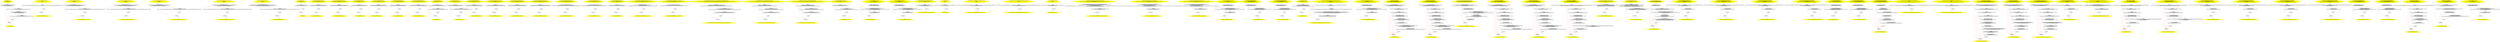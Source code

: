 /* @generated */
digraph cfg {
"org.junit.rules.ClassRulesTest.<clinit>():void.ba8343c7908fd961d58681740696f3fc_1" [label="1: Start void ClassRulesTest.<clinit>()\nFormals: \nLocals:  $irvar1:void $irvar0:void \n  " color=yellow style=filled]
	

	 "org.junit.rules.ClassRulesTest.<clinit>():void.ba8343c7908fd961d58681740696f3fc_1" -> "org.junit.rules.ClassRulesTest.<clinit>():void.ba8343c7908fd961d58681740696f3fc_4" ;
"org.junit.rules.ClassRulesTest.<clinit>():void.ba8343c7908fd961d58681740696f3fc_2" [label="2: Exit void ClassRulesTest.<clinit>() \n  " color=yellow style=filled]
	

"org.junit.rules.ClassRulesTest.<clinit>():void.ba8343c7908fd961d58681740696f3fc_3" [label="3:  exceptions sink \n  " shape="box"]
	

	 "org.junit.rules.ClassRulesTest.<clinit>():void.ba8343c7908fd961d58681740696f3fc_3" -> "org.junit.rules.ClassRulesTest.<clinit>():void.ba8343c7908fd961d58681740696f3fc_2" ;
"org.junit.rules.ClassRulesTest.<clinit>():void.ba8343c7908fd961d58681740696f3fc_4" [label="4:  Call LinkedList.<init>() \n   n$0=_fun___new(sizeof(t=java.util.LinkedList):java.util.LinkedList*) [line 112]\n  n$1=_fun_LinkedList.<init>()(n$0:java.util.LinkedList*) [line 112]\n  *&$irvar0:java.util.LinkedList*=n$0 [line 112]\n " shape="box"]
	

	 "org.junit.rules.ClassRulesTest.<clinit>():void.ba8343c7908fd961d58681740696f3fc_4" -> "org.junit.rules.ClassRulesTest.<clinit>():void.ba8343c7908fd961d58681740696f3fc_5" ;
	 "org.junit.rules.ClassRulesTest.<clinit>():void.ba8343c7908fd961d58681740696f3fc_4" -> "org.junit.rules.ClassRulesTest.<clinit>():void.ba8343c7908fd961d58681740696f3fc_3" [color="red" ];
"org.junit.rules.ClassRulesTest.<clinit>():void.ba8343c7908fd961d58681740696f3fc_5" [label="5:  method_body \n   n$2=*&$irvar0:java.util.LinkedList* [line 112]\n  *&#GB<>$org.junit.rules.ClassRulesTest.orderList:org.junit.rules.ClassRulesTest(root org.junit.rules.ClassRulesTest)=n$2 [line 112]\n " shape="box"]
	

	 "org.junit.rules.ClassRulesTest.<clinit>():void.ba8343c7908fd961d58681740696f3fc_5" -> "org.junit.rules.ClassRulesTest.<clinit>():void.ba8343c7908fd961d58681740696f3fc_6" ;
	 "org.junit.rules.ClassRulesTest.<clinit>():void.ba8343c7908fd961d58681740696f3fc_5" -> "org.junit.rules.ClassRulesTest.<clinit>():void.ba8343c7908fd961d58681740696f3fc_3" [color="red" ];
"org.junit.rules.ClassRulesTest.<clinit>():void.ba8343c7908fd961d58681740696f3fc_6" [label="6:  Call StringBuilder.<init>() \n   n$3=_fun___new(sizeof(t=java.lang.StringBuilder):java.lang.StringBuilder*) [line 253]\n  n$4=_fun_StringBuilder.<init>()(n$3:java.lang.StringBuilder*) [line 253]\n  *&$irvar1:java.lang.StringBuilder*=n$3 [line 253]\n " shape="box"]
	

	 "org.junit.rules.ClassRulesTest.<clinit>():void.ba8343c7908fd961d58681740696f3fc_6" -> "org.junit.rules.ClassRulesTest.<clinit>():void.ba8343c7908fd961d58681740696f3fc_7" ;
	 "org.junit.rules.ClassRulesTest.<clinit>():void.ba8343c7908fd961d58681740696f3fc_6" -> "org.junit.rules.ClassRulesTest.<clinit>():void.ba8343c7908fd961d58681740696f3fc_3" [color="red" ];
"org.junit.rules.ClassRulesTest.<clinit>():void.ba8343c7908fd961d58681740696f3fc_7" [label="7:  method_body \n   n$5=*&$irvar1:java.lang.StringBuilder* [line 253]\n  *&#GB<>$org.junit.rules.ClassRulesTest.log:org.junit.rules.ClassRulesTest(root org.junit.rules.ClassRulesTest)=n$5 [line 253]\n " shape="box"]
	

	 "org.junit.rules.ClassRulesTest.<clinit>():void.ba8343c7908fd961d58681740696f3fc_7" -> "org.junit.rules.ClassRulesTest.<clinit>():void.ba8343c7908fd961d58681740696f3fc_8" ;
	 "org.junit.rules.ClassRulesTest.<clinit>():void.ba8343c7908fd961d58681740696f3fc_7" -> "org.junit.rules.ClassRulesTest.<clinit>():void.ba8343c7908fd961d58681740696f3fc_3" [color="red" ];
"org.junit.rules.ClassRulesTest.<clinit>():void.ba8343c7908fd961d58681740696f3fc_8" [label="8:  method_body \n  " shape="box"]
	

	 "org.junit.rules.ClassRulesTest.<clinit>():void.ba8343c7908fd961d58681740696f3fc_8" -> "org.junit.rules.ClassRulesTest.<clinit>():void.ba8343c7908fd961d58681740696f3fc_2" ;
	 "org.junit.rules.ClassRulesTest.<clinit>():void.ba8343c7908fd961d58681740696f3fc_8" -> "org.junit.rules.ClassRulesTest.<clinit>():void.ba8343c7908fd961d58681740696f3fc_3" [color="red" ];
"org.junit.rules.ClassRulesTest$CallMethodOnlyOnceRule.<clinit>():void.49dc2a7a15fdcd50c5722dc137d15a17_1" [label="1: Start void ClassRulesTest$CallMethodOnlyOnceRule.<clinit>()\nFormals: \nLocals:  \n  " color=yellow style=filled]
	

	 "org.junit.rules.ClassRulesTest$CallMethodOnlyOnceRule.<clinit>():void.49dc2a7a15fdcd50c5722dc137d15a17_1" -> "org.junit.rules.ClassRulesTest$CallMethodOnlyOnceRule.<clinit>():void.49dc2a7a15fdcd50c5722dc137d15a17_4" ;
"org.junit.rules.ClassRulesTest$CallMethodOnlyOnceRule.<clinit>():void.49dc2a7a15fdcd50c5722dc137d15a17_2" [label="2: Exit void ClassRulesTest$CallMethodOnlyOnceRule.<clinit>() \n  " color=yellow style=filled]
	

"org.junit.rules.ClassRulesTest$CallMethodOnlyOnceRule.<clinit>():void.49dc2a7a15fdcd50c5722dc137d15a17_3" [label="3:  exceptions sink \n  " shape="box"]
	

	 "org.junit.rules.ClassRulesTest$CallMethodOnlyOnceRule.<clinit>():void.49dc2a7a15fdcd50c5722dc137d15a17_3" -> "org.junit.rules.ClassRulesTest$CallMethodOnlyOnceRule.<clinit>():void.49dc2a7a15fdcd50c5722dc137d15a17_2" ;
"org.junit.rules.ClassRulesTest$CallMethodOnlyOnceRule.<clinit>():void.49dc2a7a15fdcd50c5722dc137d15a17_4" [label="4:  method_body \n   *&#GB<>$org.junit.rules.ClassRulesTest$CallMethodOnlyOnceRule.countOfMethodCalls:org.junit.rules.ClassRulesTest$CallMethodOnlyOnceRule(root org.junit.rules.ClassRulesTest$CallMethodOnlyOnceRule)=0 [line 222]\n " shape="box"]
	

	 "org.junit.rules.ClassRulesTest$CallMethodOnlyOnceRule.<clinit>():void.49dc2a7a15fdcd50c5722dc137d15a17_4" -> "org.junit.rules.ClassRulesTest$CallMethodOnlyOnceRule.<clinit>():void.49dc2a7a15fdcd50c5722dc137d15a17_5" ;
	 "org.junit.rules.ClassRulesTest$CallMethodOnlyOnceRule.<clinit>():void.49dc2a7a15fdcd50c5722dc137d15a17_4" -> "org.junit.rules.ClassRulesTest$CallMethodOnlyOnceRule.<clinit>():void.49dc2a7a15fdcd50c5722dc137d15a17_3" [color="red" ];
"org.junit.rules.ClassRulesTest$CallMethodOnlyOnceRule.<clinit>():void.49dc2a7a15fdcd50c5722dc137d15a17_5" [label="5:  method_body \n  " shape="box"]
	

	 "org.junit.rules.ClassRulesTest$CallMethodOnlyOnceRule.<clinit>():void.49dc2a7a15fdcd50c5722dc137d15a17_5" -> "org.junit.rules.ClassRulesTest$CallMethodOnlyOnceRule.<clinit>():void.49dc2a7a15fdcd50c5722dc137d15a17_2" ;
	 "org.junit.rules.ClassRulesTest$CallMethodOnlyOnceRule.<clinit>():void.49dc2a7a15fdcd50c5722dc137d15a17_5" -> "org.junit.rules.ClassRulesTest$CallMethodOnlyOnceRule.<clinit>():void.49dc2a7a15fdcd50c5722dc137d15a17_3" [color="red" ];
"org.junit.rules.ClassRulesTest$ExampleTestWithClassRule.<clinit>():void.7dc0f1197c9e969df57611560e3494ab_1" [label="1: Start void ClassRulesTest$ExampleTestWithClassRule.<clinit>()\nFormals: \nLocals:  $irvar0:void \n  " color=yellow style=filled]
	

	 "org.junit.rules.ClassRulesTest$ExampleTestWithClassRule.<clinit>():void.7dc0f1197c9e969df57611560e3494ab_1" -> "org.junit.rules.ClassRulesTest$ExampleTestWithClassRule.<clinit>():void.7dc0f1197c9e969df57611560e3494ab_4" ;
"org.junit.rules.ClassRulesTest$ExampleTestWithClassRule.<clinit>():void.7dc0f1197c9e969df57611560e3494ab_2" [label="2: Exit void ClassRulesTest$ExampleTestWithClassRule.<clinit>() \n  " color=yellow style=filled]
	

"org.junit.rules.ClassRulesTest$ExampleTestWithClassRule.<clinit>():void.7dc0f1197c9e969df57611560e3494ab_3" [label="3:  exceptions sink \n  " shape="box"]
	

	 "org.junit.rules.ClassRulesTest$ExampleTestWithClassRule.<clinit>():void.7dc0f1197c9e969df57611560e3494ab_3" -> "org.junit.rules.ClassRulesTest$ExampleTestWithClassRule.<clinit>():void.7dc0f1197c9e969df57611560e3494ab_2" ;
"org.junit.rules.ClassRulesTest$ExampleTestWithClassRule.<clinit>():void.7dc0f1197c9e969df57611560e3494ab_4" [label="4:  Call ClassRulesTest$Counter.<init>() \n   n$0=_fun___new(sizeof(t=org.junit.rules.ClassRulesTest$Counter):org.junit.rules.ClassRulesTest$Counter*) [line 42]\n  n$1=_fun_ClassRulesTest$Counter.<init>()(n$0:org.junit.rules.ClassRulesTest$Counter*) [line 42]\n  *&$irvar0:org.junit.rules.ClassRulesTest$Counter*=n$0 [line 42]\n " shape="box"]
	

	 "org.junit.rules.ClassRulesTest$ExampleTestWithClassRule.<clinit>():void.7dc0f1197c9e969df57611560e3494ab_4" -> "org.junit.rules.ClassRulesTest$ExampleTestWithClassRule.<clinit>():void.7dc0f1197c9e969df57611560e3494ab_5" ;
	 "org.junit.rules.ClassRulesTest$ExampleTestWithClassRule.<clinit>():void.7dc0f1197c9e969df57611560e3494ab_4" -> "org.junit.rules.ClassRulesTest$ExampleTestWithClassRule.<clinit>():void.7dc0f1197c9e969df57611560e3494ab_3" [color="red" ];
"org.junit.rules.ClassRulesTest$ExampleTestWithClassRule.<clinit>():void.7dc0f1197c9e969df57611560e3494ab_5" [label="5:  method_body \n   n$2=*&$irvar0:org.junit.rules.ClassRulesTest$Counter* [line 42]\n  *&#GB<>$org.junit.rules.ClassRulesTest$ExampleTestWithClassRule.counter:org.junit.rules.ClassRulesTest$ExampleTestWithClassRule(root org.junit.rules.ClassRulesTest$ExampleTestWithClassRule)=n$2 [line 42]\n " shape="box"]
	

	 "org.junit.rules.ClassRulesTest$ExampleTestWithClassRule.<clinit>():void.7dc0f1197c9e969df57611560e3494ab_5" -> "org.junit.rules.ClassRulesTest$ExampleTestWithClassRule.<clinit>():void.7dc0f1197c9e969df57611560e3494ab_6" ;
	 "org.junit.rules.ClassRulesTest$ExampleTestWithClassRule.<clinit>():void.7dc0f1197c9e969df57611560e3494ab_5" -> "org.junit.rules.ClassRulesTest$ExampleTestWithClassRule.<clinit>():void.7dc0f1197c9e969df57611560e3494ab_3" [color="red" ];
"org.junit.rules.ClassRulesTest$ExampleTestWithClassRule.<clinit>():void.7dc0f1197c9e969df57611560e3494ab_6" [label="6:  method_body \n  " shape="box"]
	

	 "org.junit.rules.ClassRulesTest$ExampleTestWithClassRule.<clinit>():void.7dc0f1197c9e969df57611560e3494ab_6" -> "org.junit.rules.ClassRulesTest$ExampleTestWithClassRule.<clinit>():void.7dc0f1197c9e969df57611560e3494ab_2" ;
	 "org.junit.rules.ClassRulesTest$ExampleTestWithClassRule.<clinit>():void.7dc0f1197c9e969df57611560e3494ab_6" -> "org.junit.rules.ClassRulesTest$ExampleTestWithClassRule.<clinit>():void.7dc0f1197c9e969df57611560e3494ab_3" [color="red" ];
"org.junit.rules.ClassRulesTest$ExampleTestWithCustomClassRule.<clinit>():void.735ced98c4f77d05353c800259da95f3_1" [label="1: Start void ClassRulesTest$ExampleTestWithCustomClassRule.<clinit>()\nFormals: \nLocals:  $irvar0:void \n  " color=yellow style=filled]
	

	 "org.junit.rules.ClassRulesTest$ExampleTestWithCustomClassRule.<clinit>():void.735ced98c4f77d05353c800259da95f3_1" -> "org.junit.rules.ClassRulesTest$ExampleTestWithCustomClassRule.<clinit>():void.735ced98c4f77d05353c800259da95f3_4" ;
"org.junit.rules.ClassRulesTest$ExampleTestWithCustomClassRule.<clinit>():void.735ced98c4f77d05353c800259da95f3_2" [label="2: Exit void ClassRulesTest$ExampleTestWithCustomClassRule.<clinit>() \n  " color=yellow style=filled]
	

"org.junit.rules.ClassRulesTest$ExampleTestWithCustomClassRule.<clinit>():void.735ced98c4f77d05353c800259da95f3_3" [label="3:  exceptions sink \n  " shape="box"]
	

	 "org.junit.rules.ClassRulesTest$ExampleTestWithCustomClassRule.<clinit>():void.735ced98c4f77d05353c800259da95f3_3" -> "org.junit.rules.ClassRulesTest$ExampleTestWithCustomClassRule.<clinit>():void.735ced98c4f77d05353c800259da95f3_2" ;
"org.junit.rules.ClassRulesTest$ExampleTestWithCustomClassRule.<clinit>():void.735ced98c4f77d05353c800259da95f3_4" [label="4:  Call ClassRulesTest$CustomCounter.<init>() \n   n$0=_fun___new(sizeof(t=org.junit.rules.ClassRulesTest$CustomCounter):org.junit.rules.ClassRulesTest$CustomCounter*) [line 90]\n  n$1=_fun_ClassRulesTest$CustomCounter.<init>()(n$0:org.junit.rules.ClassRulesTest$CustomCounter*) [line 90]\n  *&$irvar0:org.junit.rules.ClassRulesTest$CustomCounter*=n$0 [line 90]\n " shape="box"]
	

	 "org.junit.rules.ClassRulesTest$ExampleTestWithCustomClassRule.<clinit>():void.735ced98c4f77d05353c800259da95f3_4" -> "org.junit.rules.ClassRulesTest$ExampleTestWithCustomClassRule.<clinit>():void.735ced98c4f77d05353c800259da95f3_5" ;
	 "org.junit.rules.ClassRulesTest$ExampleTestWithCustomClassRule.<clinit>():void.735ced98c4f77d05353c800259da95f3_4" -> "org.junit.rules.ClassRulesTest$ExampleTestWithCustomClassRule.<clinit>():void.735ced98c4f77d05353c800259da95f3_3" [color="red" ];
"org.junit.rules.ClassRulesTest$ExampleTestWithCustomClassRule.<clinit>():void.735ced98c4f77d05353c800259da95f3_5" [label="5:  method_body \n   n$2=*&$irvar0:org.junit.rules.ClassRulesTest$CustomCounter* [line 90]\n  *&#GB<>$org.junit.rules.ClassRulesTest$ExampleTestWithCustomClassRule.counter:org.junit.rules.ClassRulesTest$ExampleTestWithCustomClassRule(root org.junit.rules.ClassRulesTest$ExampleTestWithCustomClassRule)=n$2 [line 90]\n " shape="box"]
	

	 "org.junit.rules.ClassRulesTest$ExampleTestWithCustomClassRule.<clinit>():void.735ced98c4f77d05353c800259da95f3_5" -> "org.junit.rules.ClassRulesTest$ExampleTestWithCustomClassRule.<clinit>():void.735ced98c4f77d05353c800259da95f3_6" ;
	 "org.junit.rules.ClassRulesTest$ExampleTestWithCustomClassRule.<clinit>():void.735ced98c4f77d05353c800259da95f3_5" -> "org.junit.rules.ClassRulesTest$ExampleTestWithCustomClassRule.<clinit>():void.735ced98c4f77d05353c800259da95f3_3" [color="red" ];
"org.junit.rules.ClassRulesTest$ExampleTestWithCustomClassRule.<clinit>():void.735ced98c4f77d05353c800259da95f3_6" [label="6:  method_body \n  " shape="box"]
	

	 "org.junit.rules.ClassRulesTest$ExampleTestWithCustomClassRule.<clinit>():void.735ced98c4f77d05353c800259da95f3_6" -> "org.junit.rules.ClassRulesTest$ExampleTestWithCustomClassRule.<clinit>():void.735ced98c4f77d05353c800259da95f3_2" ;
	 "org.junit.rules.ClassRulesTest$ExampleTestWithCustomClassRule.<clinit>():void.735ced98c4f77d05353c800259da95f3_6" -> "org.junit.rules.ClassRulesTest$ExampleTestWithCustomClassRule.<clinit>():void.735ced98c4f77d05353c800259da95f3_3" [color="red" ];
"org.junit.rules.ClassRulesTest$MethodExampleTestWithClassRule.<clinit>():void.0a56ce46f91da94a57f2e91396bd518d_1" [label="1: Start void ClassRulesTest$MethodExampleTestWithClassRule.<clinit>()\nFormals: \nLocals:  $irvar0:void \n  " color=yellow style=filled]
	

	 "org.junit.rules.ClassRulesTest$MethodExampleTestWithClassRule.<clinit>():void.0a56ce46f91da94a57f2e91396bd518d_1" -> "org.junit.rules.ClassRulesTest$MethodExampleTestWithClassRule.<clinit>():void.0a56ce46f91da94a57f2e91396bd518d_4" ;
"org.junit.rules.ClassRulesTest$MethodExampleTestWithClassRule.<clinit>():void.0a56ce46f91da94a57f2e91396bd518d_2" [label="2: Exit void ClassRulesTest$MethodExampleTestWithClassRule.<clinit>() \n  " color=yellow style=filled]
	

"org.junit.rules.ClassRulesTest$MethodExampleTestWithClassRule.<clinit>():void.0a56ce46f91da94a57f2e91396bd518d_3" [label="3:  exceptions sink \n  " shape="box"]
	

	 "org.junit.rules.ClassRulesTest$MethodExampleTestWithClassRule.<clinit>():void.0a56ce46f91da94a57f2e91396bd518d_3" -> "org.junit.rules.ClassRulesTest$MethodExampleTestWithClassRule.<clinit>():void.0a56ce46f91da94a57f2e91396bd518d_2" ;
"org.junit.rules.ClassRulesTest$MethodExampleTestWithClassRule.<clinit>():void.0a56ce46f91da94a57f2e91396bd518d_4" [label="4:  Call ClassRulesTest$Counter.<init>() \n   n$0=_fun___new(sizeof(t=org.junit.rules.ClassRulesTest$Counter):org.junit.rules.ClassRulesTest$Counter*) [line 156]\n  n$1=_fun_ClassRulesTest$Counter.<init>()(n$0:org.junit.rules.ClassRulesTest$Counter*) [line 156]\n  *&$irvar0:org.junit.rules.ClassRulesTest$Counter*=n$0 [line 156]\n " shape="box"]
	

	 "org.junit.rules.ClassRulesTest$MethodExampleTestWithClassRule.<clinit>():void.0a56ce46f91da94a57f2e91396bd518d_4" -> "org.junit.rules.ClassRulesTest$MethodExampleTestWithClassRule.<clinit>():void.0a56ce46f91da94a57f2e91396bd518d_5" ;
	 "org.junit.rules.ClassRulesTest$MethodExampleTestWithClassRule.<clinit>():void.0a56ce46f91da94a57f2e91396bd518d_4" -> "org.junit.rules.ClassRulesTest$MethodExampleTestWithClassRule.<clinit>():void.0a56ce46f91da94a57f2e91396bd518d_3" [color="red" ];
"org.junit.rules.ClassRulesTest$MethodExampleTestWithClassRule.<clinit>():void.0a56ce46f91da94a57f2e91396bd518d_5" [label="5:  method_body \n   n$2=*&$irvar0:org.junit.rules.ClassRulesTest$Counter* [line 156]\n  *&#GB<>$org.junit.rules.ClassRulesTest$MethodExampleTestWithClassRule.counter:org.junit.rules.ClassRulesTest$MethodExampleTestWithClassRule(root org.junit.rules.ClassRulesTest$MethodExampleTestWithClassRule)=n$2 [line 156]\n " shape="box"]
	

	 "org.junit.rules.ClassRulesTest$MethodExampleTestWithClassRule.<clinit>():void.0a56ce46f91da94a57f2e91396bd518d_5" -> "org.junit.rules.ClassRulesTest$MethodExampleTestWithClassRule.<clinit>():void.0a56ce46f91da94a57f2e91396bd518d_6" ;
	 "org.junit.rules.ClassRulesTest$MethodExampleTestWithClassRule.<clinit>():void.0a56ce46f91da94a57f2e91396bd518d_5" -> "org.junit.rules.ClassRulesTest$MethodExampleTestWithClassRule.<clinit>():void.0a56ce46f91da94a57f2e91396bd518d_3" [color="red" ];
"org.junit.rules.ClassRulesTest$MethodExampleTestWithClassRule.<clinit>():void.0a56ce46f91da94a57f2e91396bd518d_6" [label="6:  method_body \n  " shape="box"]
	

	 "org.junit.rules.ClassRulesTest$MethodExampleTestWithClassRule.<clinit>():void.0a56ce46f91da94a57f2e91396bd518d_6" -> "org.junit.rules.ClassRulesTest$MethodExampleTestWithClassRule.<clinit>():void.0a56ce46f91da94a57f2e91396bd518d_2" ;
	 "org.junit.rules.ClassRulesTest$MethodExampleTestWithClassRule.<clinit>():void.0a56ce46f91da94a57f2e91396bd518d_6" -> "org.junit.rules.ClassRulesTest$MethodExampleTestWithClassRule.<clinit>():void.0a56ce46f91da94a57f2e91396bd518d_3" [color="red" ];
"org.junit.rules.ClassRulesTest$MethodExampleTestWithCustomClassRule.<clinit>():void.8254fc7f8d73194f5827c782e995d3c9_1" [label="1: Start void ClassRulesTest$MethodExampleTestWithCustomClassRule.<clinit>()\nFormals: \nLocals:  $irvar0:void \n  " color=yellow style=filled]
	

	 "org.junit.rules.ClassRulesTest$MethodExampleTestWithCustomClassRule.<clinit>():void.8254fc7f8d73194f5827c782e995d3c9_1" -> "org.junit.rules.ClassRulesTest$MethodExampleTestWithCustomClassRule.<clinit>():void.8254fc7f8d73194f5827c782e995d3c9_4" ;
"org.junit.rules.ClassRulesTest$MethodExampleTestWithCustomClassRule.<clinit>():void.8254fc7f8d73194f5827c782e995d3c9_2" [label="2: Exit void ClassRulesTest$MethodExampleTestWithCustomClassRule.<clinit>() \n  " color=yellow style=filled]
	

"org.junit.rules.ClassRulesTest$MethodExampleTestWithCustomClassRule.<clinit>():void.8254fc7f8d73194f5827c782e995d3c9_3" [label="3:  exceptions sink \n  " shape="box"]
	

	 "org.junit.rules.ClassRulesTest$MethodExampleTestWithCustomClassRule.<clinit>():void.8254fc7f8d73194f5827c782e995d3c9_3" -> "org.junit.rules.ClassRulesTest$MethodExampleTestWithCustomClassRule.<clinit>():void.8254fc7f8d73194f5827c782e995d3c9_2" ;
"org.junit.rules.ClassRulesTest$MethodExampleTestWithCustomClassRule.<clinit>():void.8254fc7f8d73194f5827c782e995d3c9_4" [label="4:  Call ClassRulesTest$CustomCounter.<init>() \n   n$0=_fun___new(sizeof(t=org.junit.rules.ClassRulesTest$CustomCounter):org.junit.rules.ClassRulesTest$CustomCounter*) [line 194]\n  n$1=_fun_ClassRulesTest$CustomCounter.<init>()(n$0:org.junit.rules.ClassRulesTest$CustomCounter*) [line 194]\n  *&$irvar0:org.junit.rules.ClassRulesTest$CustomCounter*=n$0 [line 194]\n " shape="box"]
	

	 "org.junit.rules.ClassRulesTest$MethodExampleTestWithCustomClassRule.<clinit>():void.8254fc7f8d73194f5827c782e995d3c9_4" -> "org.junit.rules.ClassRulesTest$MethodExampleTestWithCustomClassRule.<clinit>():void.8254fc7f8d73194f5827c782e995d3c9_5" ;
	 "org.junit.rules.ClassRulesTest$MethodExampleTestWithCustomClassRule.<clinit>():void.8254fc7f8d73194f5827c782e995d3c9_4" -> "org.junit.rules.ClassRulesTest$MethodExampleTestWithCustomClassRule.<clinit>():void.8254fc7f8d73194f5827c782e995d3c9_3" [color="red" ];
"org.junit.rules.ClassRulesTest$MethodExampleTestWithCustomClassRule.<clinit>():void.8254fc7f8d73194f5827c782e995d3c9_5" [label="5:  method_body \n   n$2=*&$irvar0:org.junit.rules.ClassRulesTest$CustomCounter* [line 194]\n  *&#GB<>$org.junit.rules.ClassRulesTest$MethodExampleTestWithCustomClassRule.counter:org.junit.rules.ClassRulesTest$MethodExampleTestWithCustomClassRule(root org.junit.rules.ClassRulesTest$MethodExampleTestWithCustomClassRule)=n$2 [line 194]\n " shape="box"]
	

	 "org.junit.rules.ClassRulesTest$MethodExampleTestWithCustomClassRule.<clinit>():void.8254fc7f8d73194f5827c782e995d3c9_5" -> "org.junit.rules.ClassRulesTest$MethodExampleTestWithCustomClassRule.<clinit>():void.8254fc7f8d73194f5827c782e995d3c9_6" ;
	 "org.junit.rules.ClassRulesTest$MethodExampleTestWithCustomClassRule.<clinit>():void.8254fc7f8d73194f5827c782e995d3c9_5" -> "org.junit.rules.ClassRulesTest$MethodExampleTestWithCustomClassRule.<clinit>():void.8254fc7f8d73194f5827c782e995d3c9_3" [color="red" ];
"org.junit.rules.ClassRulesTest$MethodExampleTestWithCustomClassRule.<clinit>():void.8254fc7f8d73194f5827c782e995d3c9_6" [label="6:  method_body \n  " shape="box"]
	

	 "org.junit.rules.ClassRulesTest$MethodExampleTestWithCustomClassRule.<clinit>():void.8254fc7f8d73194f5827c782e995d3c9_6" -> "org.junit.rules.ClassRulesTest$MethodExampleTestWithCustomClassRule.<clinit>():void.8254fc7f8d73194f5827c782e995d3c9_2" ;
	 "org.junit.rules.ClassRulesTest$MethodExampleTestWithCustomClassRule.<clinit>():void.8254fc7f8d73194f5827c782e995d3c9_6" -> "org.junit.rules.ClassRulesTest$MethodExampleTestWithCustomClassRule.<clinit>():void.8254fc7f8d73194f5827c782e995d3c9_3" [color="red" ];
"org.junit.rules.ClassRulesTest$UsesFieldAndMethodRule.<clinit>():void.800b08406e798bdc3367a72ec69797ca_1" [label="1: Start void ClassRulesTest$UsesFieldAndMethodRule.<clinit>()\nFormals: \nLocals:  $irvar0:void \n  " color=yellow style=filled]
	

	 "org.junit.rules.ClassRulesTest$UsesFieldAndMethodRule.<clinit>():void.800b08406e798bdc3367a72ec69797ca_1" -> "org.junit.rules.ClassRulesTest$UsesFieldAndMethodRule.<clinit>():void.800b08406e798bdc3367a72ec69797ca_4" ;
"org.junit.rules.ClassRulesTest$UsesFieldAndMethodRule.<clinit>():void.800b08406e798bdc3367a72ec69797ca_2" [label="2: Exit void ClassRulesTest$UsesFieldAndMethodRule.<clinit>() \n  " color=yellow style=filled]
	

"org.junit.rules.ClassRulesTest$UsesFieldAndMethodRule.<clinit>():void.800b08406e798bdc3367a72ec69797ca_3" [label="3:  exceptions sink \n  " shape="box"]
	

	 "org.junit.rules.ClassRulesTest$UsesFieldAndMethodRule.<clinit>():void.800b08406e798bdc3367a72ec69797ca_3" -> "org.junit.rules.ClassRulesTest$UsesFieldAndMethodRule.<clinit>():void.800b08406e798bdc3367a72ec69797ca_2" ;
"org.junit.rules.ClassRulesTest$UsesFieldAndMethodRule.<clinit>():void.800b08406e798bdc3367a72ec69797ca_4" [label="4:  Call ClassRulesTest$OrderTestRule.<init>(String) \n   n$0=_fun___new(sizeof(t=org.junit.rules.ClassRulesTest$OrderTestRule):org.junit.rules.ClassRulesTest$OrderTestRule*) [line 139]\n  n$1=_fun_ClassRulesTest$OrderTestRule.<init>(String)(n$0:org.junit.rules.ClassRulesTest$OrderTestRule*,\"orderField\":java.lang.Object*) [line 139]\n  *&$irvar0:org.junit.rules.ClassRulesTest$OrderTestRule*=n$0 [line 139]\n " shape="box"]
	

	 "org.junit.rules.ClassRulesTest$UsesFieldAndMethodRule.<clinit>():void.800b08406e798bdc3367a72ec69797ca_4" -> "org.junit.rules.ClassRulesTest$UsesFieldAndMethodRule.<clinit>():void.800b08406e798bdc3367a72ec69797ca_5" ;
	 "org.junit.rules.ClassRulesTest$UsesFieldAndMethodRule.<clinit>():void.800b08406e798bdc3367a72ec69797ca_4" -> "org.junit.rules.ClassRulesTest$UsesFieldAndMethodRule.<clinit>():void.800b08406e798bdc3367a72ec69797ca_3" [color="red" ];
"org.junit.rules.ClassRulesTest$UsesFieldAndMethodRule.<clinit>():void.800b08406e798bdc3367a72ec69797ca_5" [label="5:  method_body \n   n$2=*&$irvar0:org.junit.rules.ClassRulesTest$OrderTestRule* [line 139]\n  *&#GB<>$org.junit.rules.ClassRulesTest$UsesFieldAndMethodRule.orderField:org.junit.rules.ClassRulesTest$UsesFieldAndMethodRule(root org.junit.rules.ClassRulesTest$UsesFieldAndMethodRule)=n$2 [line 139]\n " shape="box"]
	

	 "org.junit.rules.ClassRulesTest$UsesFieldAndMethodRule.<clinit>():void.800b08406e798bdc3367a72ec69797ca_5" -> "org.junit.rules.ClassRulesTest$UsesFieldAndMethodRule.<clinit>():void.800b08406e798bdc3367a72ec69797ca_6" ;
	 "org.junit.rules.ClassRulesTest$UsesFieldAndMethodRule.<clinit>():void.800b08406e798bdc3367a72ec69797ca_5" -> "org.junit.rules.ClassRulesTest$UsesFieldAndMethodRule.<clinit>():void.800b08406e798bdc3367a72ec69797ca_3" [color="red" ];
"org.junit.rules.ClassRulesTest$UsesFieldAndMethodRule.<clinit>():void.800b08406e798bdc3367a72ec69797ca_6" [label="6:  method_body \n  " shape="box"]
	

	 "org.junit.rules.ClassRulesTest$UsesFieldAndMethodRule.<clinit>():void.800b08406e798bdc3367a72ec69797ca_6" -> "org.junit.rules.ClassRulesTest$UsesFieldAndMethodRule.<clinit>():void.800b08406e798bdc3367a72ec69797ca_2" ;
	 "org.junit.rules.ClassRulesTest$UsesFieldAndMethodRule.<clinit>():void.800b08406e798bdc3367a72ec69797ca_6" -> "org.junit.rules.ClassRulesTest$UsesFieldAndMethodRule.<clinit>():void.800b08406e798bdc3367a72ec69797ca_3" [color="red" ];
"org.junit.rules.ClassRulesTest.<init>().80c7d49f0971eb9f197b226cad907397_1" [label="1: Start ClassRulesTest.<init>()\nFormals:  this:org.junit.rules.ClassRulesTest*\nLocals:  \n  " color=yellow style=filled]
	

	 "org.junit.rules.ClassRulesTest.<init>().80c7d49f0971eb9f197b226cad907397_1" -> "org.junit.rules.ClassRulesTest.<init>().80c7d49f0971eb9f197b226cad907397_4" ;
"org.junit.rules.ClassRulesTest.<init>().80c7d49f0971eb9f197b226cad907397_2" [label="2: Exit ClassRulesTest.<init>() \n  " color=yellow style=filled]
	

"org.junit.rules.ClassRulesTest.<init>().80c7d49f0971eb9f197b226cad907397_3" [label="3:  exceptions sink \n  " shape="box"]
	

	 "org.junit.rules.ClassRulesTest.<init>().80c7d49f0971eb9f197b226cad907397_3" -> "org.junit.rules.ClassRulesTest.<init>().80c7d49f0971eb9f197b226cad907397_2" ;
"org.junit.rules.ClassRulesTest.<init>().80c7d49f0971eb9f197b226cad907397_4" [label="4:  Call Object.<init>() \n   n$0=*&this:org.junit.rules.ClassRulesTest* [line 30]\n  n$1=_fun_Object.<init>()(n$0:org.junit.rules.ClassRulesTest*) [line 30]\n " shape="box"]
	

	 "org.junit.rules.ClassRulesTest.<init>().80c7d49f0971eb9f197b226cad907397_4" -> "org.junit.rules.ClassRulesTest.<init>().80c7d49f0971eb9f197b226cad907397_5" ;
	 "org.junit.rules.ClassRulesTest.<init>().80c7d49f0971eb9f197b226cad907397_4" -> "org.junit.rules.ClassRulesTest.<init>().80c7d49f0971eb9f197b226cad907397_3" [color="red" ];
"org.junit.rules.ClassRulesTest.<init>().80c7d49f0971eb9f197b226cad907397_5" [label="5:  method_body \n  " shape="box"]
	

	 "org.junit.rules.ClassRulesTest.<init>().80c7d49f0971eb9f197b226cad907397_5" -> "org.junit.rules.ClassRulesTest.<init>().80c7d49f0971eb9f197b226cad907397_2" ;
	 "org.junit.rules.ClassRulesTest.<init>().80c7d49f0971eb9f197b226cad907397_5" -> "org.junit.rules.ClassRulesTest.<init>().80c7d49f0971eb9f197b226cad907397_3" [color="red" ];
"org.junit.rules.ClassRulesTest$CallMethodOnlyOnceRule.<init>().313d9b4e2b86e81ec3906c653a9d54b5_1" [label="1: Start ClassRulesTest$CallMethodOnlyOnceRule.<init>()\nFormals:  this:org.junit.rules.ClassRulesTest$CallMethodOnlyOnceRule*\nLocals:  \n  " color=yellow style=filled]
	

	 "org.junit.rules.ClassRulesTest$CallMethodOnlyOnceRule.<init>().313d9b4e2b86e81ec3906c653a9d54b5_1" -> "org.junit.rules.ClassRulesTest$CallMethodOnlyOnceRule.<init>().313d9b4e2b86e81ec3906c653a9d54b5_4" ;
"org.junit.rules.ClassRulesTest$CallMethodOnlyOnceRule.<init>().313d9b4e2b86e81ec3906c653a9d54b5_2" [label="2: Exit ClassRulesTest$CallMethodOnlyOnceRule.<init>() \n  " color=yellow style=filled]
	

"org.junit.rules.ClassRulesTest$CallMethodOnlyOnceRule.<init>().313d9b4e2b86e81ec3906c653a9d54b5_3" [label="3:  exceptions sink \n  " shape="box"]
	

	 "org.junit.rules.ClassRulesTest$CallMethodOnlyOnceRule.<init>().313d9b4e2b86e81ec3906c653a9d54b5_3" -> "org.junit.rules.ClassRulesTest$CallMethodOnlyOnceRule.<init>().313d9b4e2b86e81ec3906c653a9d54b5_2" ;
"org.junit.rules.ClassRulesTest$CallMethodOnlyOnceRule.<init>().313d9b4e2b86e81ec3906c653a9d54b5_4" [label="4:  Call Object.<init>() \n   n$0=*&this:org.junit.rules.ClassRulesTest$CallMethodOnlyOnceRule* [line 221]\n  n$1=_fun_Object.<init>()(n$0:org.junit.rules.ClassRulesTest$CallMethodOnlyOnceRule*) [line 221]\n " shape="box"]
	

	 "org.junit.rules.ClassRulesTest$CallMethodOnlyOnceRule.<init>().313d9b4e2b86e81ec3906c653a9d54b5_4" -> "org.junit.rules.ClassRulesTest$CallMethodOnlyOnceRule.<init>().313d9b4e2b86e81ec3906c653a9d54b5_5" ;
	 "org.junit.rules.ClassRulesTest$CallMethodOnlyOnceRule.<init>().313d9b4e2b86e81ec3906c653a9d54b5_4" -> "org.junit.rules.ClassRulesTest$CallMethodOnlyOnceRule.<init>().313d9b4e2b86e81ec3906c653a9d54b5_3" [color="red" ];
"org.junit.rules.ClassRulesTest$CallMethodOnlyOnceRule.<init>().313d9b4e2b86e81ec3906c653a9d54b5_5" [label="5:  method_body \n  " shape="box"]
	

	 "org.junit.rules.ClassRulesTest$CallMethodOnlyOnceRule.<init>().313d9b4e2b86e81ec3906c653a9d54b5_5" -> "org.junit.rules.ClassRulesTest$CallMethodOnlyOnceRule.<init>().313d9b4e2b86e81ec3906c653a9d54b5_2" ;
	 "org.junit.rules.ClassRulesTest$CallMethodOnlyOnceRule.<init>().313d9b4e2b86e81ec3906c653a9d54b5_5" -> "org.junit.rules.ClassRulesTest$CallMethodOnlyOnceRule.<init>().313d9b4e2b86e81ec3906c653a9d54b5_3" [color="red" ];
"org.junit.rules.ClassRulesTest$CallMethodOnlyOnceRule$Dummy.<init>().4c58bc8c7ba9afb9de028dc31804d4b4_1" [label="1: Start ClassRulesTest$CallMethodOnlyOnceRule$Dummy.<init>()\nFormals:  this:org.junit.rules.ClassRulesTest$CallMethodOnlyOnceRule$Dummy*\nLocals:  \n  " color=yellow style=filled]
	

	 "org.junit.rules.ClassRulesTest$CallMethodOnlyOnceRule$Dummy.<init>().4c58bc8c7ba9afb9de028dc31804d4b4_1" -> "org.junit.rules.ClassRulesTest$CallMethodOnlyOnceRule$Dummy.<init>().4c58bc8c7ba9afb9de028dc31804d4b4_4" ;
"org.junit.rules.ClassRulesTest$CallMethodOnlyOnceRule$Dummy.<init>().4c58bc8c7ba9afb9de028dc31804d4b4_2" [label="2: Exit ClassRulesTest$CallMethodOnlyOnceRule$Dummy.<init>() \n  " color=yellow style=filled]
	

"org.junit.rules.ClassRulesTest$CallMethodOnlyOnceRule$Dummy.<init>().4c58bc8c7ba9afb9de028dc31804d4b4_3" [label="3:  exceptions sink \n  " shape="box"]
	

	 "org.junit.rules.ClassRulesTest$CallMethodOnlyOnceRule$Dummy.<init>().4c58bc8c7ba9afb9de028dc31804d4b4_3" -> "org.junit.rules.ClassRulesTest$CallMethodOnlyOnceRule$Dummy.<init>().4c58bc8c7ba9afb9de028dc31804d4b4_2" ;
"org.junit.rules.ClassRulesTest$CallMethodOnlyOnceRule$Dummy.<init>().4c58bc8c7ba9afb9de028dc31804d4b4_4" [label="4:  Call Object.<init>() \n   n$0=*&this:org.junit.rules.ClassRulesTest$CallMethodOnlyOnceRule$Dummy* [line 224]\n  n$1=_fun_Object.<init>()(n$0:org.junit.rules.ClassRulesTest$CallMethodOnlyOnceRule$Dummy*) [line 224]\n " shape="box"]
	

	 "org.junit.rules.ClassRulesTest$CallMethodOnlyOnceRule$Dummy.<init>().4c58bc8c7ba9afb9de028dc31804d4b4_4" -> "org.junit.rules.ClassRulesTest$CallMethodOnlyOnceRule$Dummy.<init>().4c58bc8c7ba9afb9de028dc31804d4b4_5" ;
	 "org.junit.rules.ClassRulesTest$CallMethodOnlyOnceRule$Dummy.<init>().4c58bc8c7ba9afb9de028dc31804d4b4_4" -> "org.junit.rules.ClassRulesTest$CallMethodOnlyOnceRule$Dummy.<init>().4c58bc8c7ba9afb9de028dc31804d4b4_3" [color="red" ];
"org.junit.rules.ClassRulesTest$CallMethodOnlyOnceRule$Dummy.<init>().4c58bc8c7ba9afb9de028dc31804d4b4_5" [label="5:  method_body \n  " shape="box"]
	

	 "org.junit.rules.ClassRulesTest$CallMethodOnlyOnceRule$Dummy.<init>().4c58bc8c7ba9afb9de028dc31804d4b4_5" -> "org.junit.rules.ClassRulesTest$CallMethodOnlyOnceRule$Dummy.<init>().4c58bc8c7ba9afb9de028dc31804d4b4_2" ;
	 "org.junit.rules.ClassRulesTest$CallMethodOnlyOnceRule$Dummy.<init>().4c58bc8c7ba9afb9de028dc31804d4b4_5" -> "org.junit.rules.ClassRulesTest$CallMethodOnlyOnceRule$Dummy.<init>().4c58bc8c7ba9afb9de028dc31804d4b4_3" [color="red" ];
"org.junit.rules.ClassRulesTest$ClassRuleOrdering.<init>().009d57db086f836d3fb3f2c9e2ff3050_1" [label="1: Start ClassRulesTest$ClassRuleOrdering.<init>()\nFormals:  this:org.junit.rules.ClassRulesTest$ClassRuleOrdering*\nLocals:  \n  " color=yellow style=filled]
	

	 "org.junit.rules.ClassRulesTest$ClassRuleOrdering.<init>().009d57db086f836d3fb3f2c9e2ff3050_1" -> "org.junit.rules.ClassRulesTest$ClassRuleOrdering.<init>().009d57db086f836d3fb3f2c9e2ff3050_4" ;
"org.junit.rules.ClassRulesTest$ClassRuleOrdering.<init>().009d57db086f836d3fb3f2c9e2ff3050_2" [label="2: Exit ClassRulesTest$ClassRuleOrdering.<init>() \n  " color=yellow style=filled]
	

"org.junit.rules.ClassRulesTest$ClassRuleOrdering.<init>().009d57db086f836d3fb3f2c9e2ff3050_3" [label="3:  exceptions sink \n  " shape="box"]
	

	 "org.junit.rules.ClassRulesTest$ClassRuleOrdering.<init>().009d57db086f836d3fb3f2c9e2ff3050_3" -> "org.junit.rules.ClassRulesTest$ClassRuleOrdering.<init>().009d57db086f836d3fb3f2c9e2ff3050_2" ;
"org.junit.rules.ClassRulesTest$ClassRuleOrdering.<init>().009d57db086f836d3fb3f2c9e2ff3050_4" [label="4:  Call Object.<init>() \n   n$0=*&this:org.junit.rules.ClassRulesTest$ClassRuleOrdering* [line 256]\n  n$1=_fun_Object.<init>()(n$0:org.junit.rules.ClassRulesTest$ClassRuleOrdering*) [line 256]\n " shape="box"]
	

	 "org.junit.rules.ClassRulesTest$ClassRuleOrdering.<init>().009d57db086f836d3fb3f2c9e2ff3050_4" -> "org.junit.rules.ClassRulesTest$ClassRuleOrdering.<init>().009d57db086f836d3fb3f2c9e2ff3050_5" ;
	 "org.junit.rules.ClassRulesTest$ClassRuleOrdering.<init>().009d57db086f836d3fb3f2c9e2ff3050_4" -> "org.junit.rules.ClassRulesTest$ClassRuleOrdering.<init>().009d57db086f836d3fb3f2c9e2ff3050_3" [color="red" ];
"org.junit.rules.ClassRulesTest$ClassRuleOrdering.<init>().009d57db086f836d3fb3f2c9e2ff3050_5" [label="5:  method_body \n  " shape="box"]
	

	 "org.junit.rules.ClassRulesTest$ClassRuleOrdering.<init>().009d57db086f836d3fb3f2c9e2ff3050_5" -> "org.junit.rules.ClassRulesTest$ClassRuleOrdering.<init>().009d57db086f836d3fb3f2c9e2ff3050_2" ;
	 "org.junit.rules.ClassRulesTest$ClassRuleOrdering.<init>().009d57db086f836d3fb3f2c9e2ff3050_5" -> "org.junit.rules.ClassRulesTest$ClassRuleOrdering.<init>().009d57db086f836d3fb3f2c9e2ff3050_3" [color="red" ];
"org.junit.rules.ClassRulesTest$ClassRuleOrderingDefault.<init>().6545542849e0c9de30d546931fd19420_1" [label="1: Start ClassRulesTest$ClassRuleOrderingDefault.<init>()\nFormals:  this:org.junit.rules.ClassRulesTest$ClassRuleOrderingDefault*\nLocals:  \n  " color=yellow style=filled]
	

	 "org.junit.rules.ClassRulesTest$ClassRuleOrderingDefault.<init>().6545542849e0c9de30d546931fd19420_1" -> "org.junit.rules.ClassRulesTest$ClassRuleOrderingDefault.<init>().6545542849e0c9de30d546931fd19420_4" ;
"org.junit.rules.ClassRulesTest$ClassRuleOrderingDefault.<init>().6545542849e0c9de30d546931fd19420_2" [label="2: Exit ClassRulesTest$ClassRuleOrderingDefault.<init>() \n  " color=yellow style=filled]
	

"org.junit.rules.ClassRulesTest$ClassRuleOrderingDefault.<init>().6545542849e0c9de30d546931fd19420_3" [label="3:  exceptions sink \n  " shape="box"]
	

	 "org.junit.rules.ClassRulesTest$ClassRuleOrderingDefault.<init>().6545542849e0c9de30d546931fd19420_3" -> "org.junit.rules.ClassRulesTest$ClassRuleOrderingDefault.<init>().6545542849e0c9de30d546931fd19420_2" ;
"org.junit.rules.ClassRulesTest$ClassRuleOrderingDefault.<init>().6545542849e0c9de30d546931fd19420_4" [label="4:  Call Object.<init>() \n   n$0=*&this:org.junit.rules.ClassRulesTest$ClassRuleOrderingDefault* [line 287]\n  n$1=_fun_Object.<init>()(n$0:org.junit.rules.ClassRulesTest$ClassRuleOrderingDefault*) [line 287]\n " shape="box"]
	

	 "org.junit.rules.ClassRulesTest$ClassRuleOrderingDefault.<init>().6545542849e0c9de30d546931fd19420_4" -> "org.junit.rules.ClassRulesTest$ClassRuleOrderingDefault.<init>().6545542849e0c9de30d546931fd19420_5" ;
	 "org.junit.rules.ClassRulesTest$ClassRuleOrderingDefault.<init>().6545542849e0c9de30d546931fd19420_4" -> "org.junit.rules.ClassRulesTest$ClassRuleOrderingDefault.<init>().6545542849e0c9de30d546931fd19420_3" [color="red" ];
"org.junit.rules.ClassRulesTest$ClassRuleOrderingDefault.<init>().6545542849e0c9de30d546931fd19420_5" [label="5:  method_body \n  " shape="box"]
	

	 "org.junit.rules.ClassRulesTest$ClassRuleOrderingDefault.<init>().6545542849e0c9de30d546931fd19420_5" -> "org.junit.rules.ClassRulesTest$ClassRuleOrderingDefault.<init>().6545542849e0c9de30d546931fd19420_2" ;
	 "org.junit.rules.ClassRulesTest$ClassRuleOrderingDefault.<init>().6545542849e0c9de30d546931fd19420_5" -> "org.junit.rules.ClassRulesTest$ClassRuleOrderingDefault.<init>().6545542849e0c9de30d546931fd19420_3" [color="red" ];
"org.junit.rules.ClassRulesTest$ClassRulesModifiableList.<init>().6353ba2033547d79cc9dabb14559f8ff_1" [label="1: Start ClassRulesTest$ClassRulesModifiableList.<init>()\nFormals:  this:org.junit.rules.ClassRulesTest$ClassRulesModifiableList*\nLocals:  \n  " color=yellow style=filled]
	

	 "org.junit.rules.ClassRulesTest$ClassRulesModifiableList.<init>().6353ba2033547d79cc9dabb14559f8ff_1" -> "org.junit.rules.ClassRulesTest$ClassRulesModifiableList.<init>().6353ba2033547d79cc9dabb14559f8ff_4" ;
"org.junit.rules.ClassRulesTest$ClassRulesModifiableList.<init>().6353ba2033547d79cc9dabb14559f8ff_2" [label="2: Exit ClassRulesTest$ClassRulesModifiableList.<init>() \n  " color=yellow style=filled]
	

"org.junit.rules.ClassRulesTest$ClassRulesModifiableList.<init>().6353ba2033547d79cc9dabb14559f8ff_3" [label="3:  exceptions sink \n  " shape="box"]
	

	 "org.junit.rules.ClassRulesTest$ClassRulesModifiableList.<init>().6353ba2033547d79cc9dabb14559f8ff_3" -> "org.junit.rules.ClassRulesTest$ClassRulesModifiableList.<init>().6353ba2033547d79cc9dabb14559f8ff_2" ;
"org.junit.rules.ClassRulesTest$ClassRulesModifiableList.<init>().6353ba2033547d79cc9dabb14559f8ff_4" [label="4:  Call Object.<init>() \n   n$0=*&this:org.junit.rules.ClassRulesTest$ClassRulesModifiableList* [line 347]\n  n$1=_fun_Object.<init>()(n$0:org.junit.rules.ClassRulesTest$ClassRulesModifiableList*) [line 347]\n " shape="box"]
	

	 "org.junit.rules.ClassRulesTest$ClassRulesModifiableList.<init>().6353ba2033547d79cc9dabb14559f8ff_4" -> "org.junit.rules.ClassRulesTest$ClassRulesModifiableList.<init>().6353ba2033547d79cc9dabb14559f8ff_5" ;
	 "org.junit.rules.ClassRulesTest$ClassRulesModifiableList.<init>().6353ba2033547d79cc9dabb14559f8ff_4" -> "org.junit.rules.ClassRulesTest$ClassRulesModifiableList.<init>().6353ba2033547d79cc9dabb14559f8ff_3" [color="red" ];
"org.junit.rules.ClassRulesTest$ClassRulesModifiableList.<init>().6353ba2033547d79cc9dabb14559f8ff_5" [label="5:  method_body \n  " shape="box"]
	

	 "org.junit.rules.ClassRulesTest$ClassRulesModifiableList.<init>().6353ba2033547d79cc9dabb14559f8ff_5" -> "org.junit.rules.ClassRulesTest$ClassRulesModifiableList.<init>().6353ba2033547d79cc9dabb14559f8ff_2" ;
	 "org.junit.rules.ClassRulesTest$ClassRulesModifiableList.<init>().6353ba2033547d79cc9dabb14559f8ff_5" -> "org.junit.rules.ClassRulesTest$ClassRulesModifiableList.<init>().6353ba2033547d79cc9dabb14559f8ff_3" [color="red" ];
"org.junit.rules.ClassRulesTest$ClassRulesModifiableListEmpty.<init>().df8cfe94d41bc5514990596e16947373_1" [label="1: Start ClassRulesTest$ClassRulesModifiableListEmpty.<init>()\nFormals:  this:org.junit.rules.ClassRulesTest$ClassRulesModifiableListEmpty*\nLocals:  \n  " color=yellow style=filled]
	

	 "org.junit.rules.ClassRulesTest$ClassRulesModifiableListEmpty.<init>().df8cfe94d41bc5514990596e16947373_1" -> "org.junit.rules.ClassRulesTest$ClassRulesModifiableListEmpty.<init>().df8cfe94d41bc5514990596e16947373_4" ;
"org.junit.rules.ClassRulesTest$ClassRulesModifiableListEmpty.<init>().df8cfe94d41bc5514990596e16947373_2" [label="2: Exit ClassRulesTest$ClassRulesModifiableListEmpty.<init>() \n  " color=yellow style=filled]
	

"org.junit.rules.ClassRulesTest$ClassRulesModifiableListEmpty.<init>().df8cfe94d41bc5514990596e16947373_3" [label="3:  exceptions sink \n  " shape="box"]
	

	 "org.junit.rules.ClassRulesTest$ClassRulesModifiableListEmpty.<init>().df8cfe94d41bc5514990596e16947373_3" -> "org.junit.rules.ClassRulesTest$ClassRulesModifiableListEmpty.<init>().df8cfe94d41bc5514990596e16947373_2" ;
"org.junit.rules.ClassRulesTest$ClassRulesModifiableListEmpty.<init>().df8cfe94d41bc5514990596e16947373_4" [label="4:  Call Object.<init>() \n   n$0=*&this:org.junit.rules.ClassRulesTest$ClassRulesModifiableListEmpty* [line 331]\n  n$1=_fun_Object.<init>()(n$0:org.junit.rules.ClassRulesTest$ClassRulesModifiableListEmpty*) [line 331]\n " shape="box"]
	

	 "org.junit.rules.ClassRulesTest$ClassRulesModifiableListEmpty.<init>().df8cfe94d41bc5514990596e16947373_4" -> "org.junit.rules.ClassRulesTest$ClassRulesModifiableListEmpty.<init>().df8cfe94d41bc5514990596e16947373_5" ;
	 "org.junit.rules.ClassRulesTest$ClassRulesModifiableListEmpty.<init>().df8cfe94d41bc5514990596e16947373_4" -> "org.junit.rules.ClassRulesTest$ClassRulesModifiableListEmpty.<init>().df8cfe94d41bc5514990596e16947373_3" [color="red" ];
"org.junit.rules.ClassRulesTest$ClassRulesModifiableListEmpty.<init>().df8cfe94d41bc5514990596e16947373_5" [label="5:  method_body \n  " shape="box"]
	

	 "org.junit.rules.ClassRulesTest$ClassRulesModifiableListEmpty.<init>().df8cfe94d41bc5514990596e16947373_5" -> "org.junit.rules.ClassRulesTest$ClassRulesModifiableListEmpty.<init>().df8cfe94d41bc5514990596e16947373_2" ;
	 "org.junit.rules.ClassRulesTest$ClassRulesModifiableListEmpty.<init>().df8cfe94d41bc5514990596e16947373_5" -> "org.junit.rules.ClassRulesTest$ClassRulesModifiableListEmpty.<init>().df8cfe94d41bc5514990596e16947373_3" [color="red" ];
"org.junit.rules.ClassRulesTest$Counter.<init>().83926ef49e7bdbe567bf1a3f748c23cd_1" [label="1: Start ClassRulesTest$Counter.<init>()\nFormals:  this:org.junit.rules.ClassRulesTest$Counter*\nLocals:  \n  " color=yellow style=filled]
	

	 "org.junit.rules.ClassRulesTest$Counter.<init>().83926ef49e7bdbe567bf1a3f748c23cd_1" -> "org.junit.rules.ClassRulesTest$Counter.<init>().83926ef49e7bdbe567bf1a3f748c23cd_4" ;
"org.junit.rules.ClassRulesTest$Counter.<init>().83926ef49e7bdbe567bf1a3f748c23cd_2" [label="2: Exit ClassRulesTest$Counter.<init>() \n  " color=yellow style=filled]
	

"org.junit.rules.ClassRulesTest$Counter.<init>().83926ef49e7bdbe567bf1a3f748c23cd_3" [label="3:  exceptions sink \n  " shape="box"]
	

	 "org.junit.rules.ClassRulesTest$Counter.<init>().83926ef49e7bdbe567bf1a3f748c23cd_3" -> "org.junit.rules.ClassRulesTest$Counter.<init>().83926ef49e7bdbe567bf1a3f748c23cd_2" ;
"org.junit.rules.ClassRulesTest$Counter.<init>().83926ef49e7bdbe567bf1a3f748c23cd_4" [label="4:  Call ExternalResource.<init>() \n   n$0=*&this:org.junit.rules.ClassRulesTest$Counter* [line 31]\n  n$1=_fun_ExternalResource.<init>()(n$0:org.junit.rules.ClassRulesTest$Counter*) [line 31]\n " shape="box"]
	

	 "org.junit.rules.ClassRulesTest$Counter.<init>().83926ef49e7bdbe567bf1a3f748c23cd_4" -> "org.junit.rules.ClassRulesTest$Counter.<init>().83926ef49e7bdbe567bf1a3f748c23cd_5" ;
	 "org.junit.rules.ClassRulesTest$Counter.<init>().83926ef49e7bdbe567bf1a3f748c23cd_4" -> "org.junit.rules.ClassRulesTest$Counter.<init>().83926ef49e7bdbe567bf1a3f748c23cd_3" [color="red" ];
"org.junit.rules.ClassRulesTest$Counter.<init>().83926ef49e7bdbe567bf1a3f748c23cd_5" [label="5:  method_body \n   n$2=*&this:org.junit.rules.ClassRulesTest$Counter* [line 32]\n  *n$2.count:org.junit.rules.ClassRulesTest$Counter(root org.junit.rules.ClassRulesTest$Counter)=0 [line 32]\n " shape="box"]
	

	 "org.junit.rules.ClassRulesTest$Counter.<init>().83926ef49e7bdbe567bf1a3f748c23cd_5" -> "org.junit.rules.ClassRulesTest$Counter.<init>().83926ef49e7bdbe567bf1a3f748c23cd_6" ;
	 "org.junit.rules.ClassRulesTest$Counter.<init>().83926ef49e7bdbe567bf1a3f748c23cd_5" -> "org.junit.rules.ClassRulesTest$Counter.<init>().83926ef49e7bdbe567bf1a3f748c23cd_3" [color="red" ];
"org.junit.rules.ClassRulesTest$Counter.<init>().83926ef49e7bdbe567bf1a3f748c23cd_6" [label="6:  method_body \n  " shape="box"]
	

	 "org.junit.rules.ClassRulesTest$Counter.<init>().83926ef49e7bdbe567bf1a3f748c23cd_6" -> "org.junit.rules.ClassRulesTest$Counter.<init>().83926ef49e7bdbe567bf1a3f748c23cd_2" ;
	 "org.junit.rules.ClassRulesTest$Counter.<init>().83926ef49e7bdbe567bf1a3f748c23cd_6" -> "org.junit.rules.ClassRulesTest$Counter.<init>().83926ef49e7bdbe567bf1a3f748c23cd_3" [color="red" ];
"org.junit.rules.ClassRulesTest$CustomCounter.<init>().5a0f1340d0671996773a3a3fb940f4e5_1" [label="1: Start ClassRulesTest$CustomCounter.<init>()\nFormals:  this:org.junit.rules.ClassRulesTest$CustomCounter*\nLocals:  \n  " color=yellow style=filled]
	

	 "org.junit.rules.ClassRulesTest$CustomCounter.<init>().5a0f1340d0671996773a3a3fb940f4e5_1" -> "org.junit.rules.ClassRulesTest$CustomCounter.<init>().5a0f1340d0671996773a3a3fb940f4e5_4" ;
"org.junit.rules.ClassRulesTest$CustomCounter.<init>().5a0f1340d0671996773a3a3fb940f4e5_2" [label="2: Exit ClassRulesTest$CustomCounter.<init>() \n  " color=yellow style=filled]
	

"org.junit.rules.ClassRulesTest$CustomCounter.<init>().5a0f1340d0671996773a3a3fb940f4e5_3" [label="3:  exceptions sink \n  " shape="box"]
	

	 "org.junit.rules.ClassRulesTest$CustomCounter.<init>().5a0f1340d0671996773a3a3fb940f4e5_3" -> "org.junit.rules.ClassRulesTest$CustomCounter.<init>().5a0f1340d0671996773a3a3fb940f4e5_2" ;
"org.junit.rules.ClassRulesTest$CustomCounter.<init>().5a0f1340d0671996773a3a3fb940f4e5_4" [label="4:  Call Object.<init>() \n   n$0=*&this:org.junit.rules.ClassRulesTest$CustomCounter* [line 74]\n  n$1=_fun_Object.<init>()(n$0:org.junit.rules.ClassRulesTest$CustomCounter*) [line 74]\n " shape="box"]
	

	 "org.junit.rules.ClassRulesTest$CustomCounter.<init>().5a0f1340d0671996773a3a3fb940f4e5_4" -> "org.junit.rules.ClassRulesTest$CustomCounter.<init>().5a0f1340d0671996773a3a3fb940f4e5_5" ;
	 "org.junit.rules.ClassRulesTest$CustomCounter.<init>().5a0f1340d0671996773a3a3fb940f4e5_4" -> "org.junit.rules.ClassRulesTest$CustomCounter.<init>().5a0f1340d0671996773a3a3fb940f4e5_3" [color="red" ];
"org.junit.rules.ClassRulesTest$CustomCounter.<init>().5a0f1340d0671996773a3a3fb940f4e5_5" [label="5:  method_body \n   n$2=*&this:org.junit.rules.ClassRulesTest$CustomCounter* [line 75]\n  *n$2.count:org.junit.rules.ClassRulesTest$CustomCounter(root org.junit.rules.ClassRulesTest$CustomCounter)=0 [line 75]\n " shape="box"]
	

	 "org.junit.rules.ClassRulesTest$CustomCounter.<init>().5a0f1340d0671996773a3a3fb940f4e5_5" -> "org.junit.rules.ClassRulesTest$CustomCounter.<init>().5a0f1340d0671996773a3a3fb940f4e5_6" ;
	 "org.junit.rules.ClassRulesTest$CustomCounter.<init>().5a0f1340d0671996773a3a3fb940f4e5_5" -> "org.junit.rules.ClassRulesTest$CustomCounter.<init>().5a0f1340d0671996773a3a3fb940f4e5_3" [color="red" ];
"org.junit.rules.ClassRulesTest$CustomCounter.<init>().5a0f1340d0671996773a3a3fb940f4e5_6" [label="6:  method_body \n  " shape="box"]
	

	 "org.junit.rules.ClassRulesTest$CustomCounter.<init>().5a0f1340d0671996773a3a3fb940f4e5_6" -> "org.junit.rules.ClassRulesTest$CustomCounter.<init>().5a0f1340d0671996773a3a3fb940f4e5_2" ;
	 "org.junit.rules.ClassRulesTest$CustomCounter.<init>().5a0f1340d0671996773a3a3fb940f4e5_6" -> "org.junit.rules.ClassRulesTest$CustomCounter.<init>().5a0f1340d0671996773a3a3fb940f4e5_3" [color="red" ];
"org.junit.rules.ClassRulesTest$ExampleTestWithClassRule.<init>().61245d2a4208591ec6dd6f178bc6ba6e_1" [label="1: Start ClassRulesTest$ExampleTestWithClassRule.<init>()\nFormals:  this:org.junit.rules.ClassRulesTest$ExampleTestWithClassRule*\nLocals:  \n  " color=yellow style=filled]
	

	 "org.junit.rules.ClassRulesTest$ExampleTestWithClassRule.<init>().61245d2a4208591ec6dd6f178bc6ba6e_1" -> "org.junit.rules.ClassRulesTest$ExampleTestWithClassRule.<init>().61245d2a4208591ec6dd6f178bc6ba6e_4" ;
"org.junit.rules.ClassRulesTest$ExampleTestWithClassRule.<init>().61245d2a4208591ec6dd6f178bc6ba6e_2" [label="2: Exit ClassRulesTest$ExampleTestWithClassRule.<init>() \n  " color=yellow style=filled]
	

"org.junit.rules.ClassRulesTest$ExampleTestWithClassRule.<init>().61245d2a4208591ec6dd6f178bc6ba6e_3" [label="3:  exceptions sink \n  " shape="box"]
	

	 "org.junit.rules.ClassRulesTest$ExampleTestWithClassRule.<init>().61245d2a4208591ec6dd6f178bc6ba6e_3" -> "org.junit.rules.ClassRulesTest$ExampleTestWithClassRule.<init>().61245d2a4208591ec6dd6f178bc6ba6e_2" ;
"org.junit.rules.ClassRulesTest$ExampleTestWithClassRule.<init>().61245d2a4208591ec6dd6f178bc6ba6e_4" [label="4:  Call Object.<init>() \n   n$0=*&this:org.junit.rules.ClassRulesTest$ExampleTestWithClassRule* [line 40]\n  n$1=_fun_Object.<init>()(n$0:org.junit.rules.ClassRulesTest$ExampleTestWithClassRule*) [line 40]\n " shape="box"]
	

	 "org.junit.rules.ClassRulesTest$ExampleTestWithClassRule.<init>().61245d2a4208591ec6dd6f178bc6ba6e_4" -> "org.junit.rules.ClassRulesTest$ExampleTestWithClassRule.<init>().61245d2a4208591ec6dd6f178bc6ba6e_5" ;
	 "org.junit.rules.ClassRulesTest$ExampleTestWithClassRule.<init>().61245d2a4208591ec6dd6f178bc6ba6e_4" -> "org.junit.rules.ClassRulesTest$ExampleTestWithClassRule.<init>().61245d2a4208591ec6dd6f178bc6ba6e_3" [color="red" ];
"org.junit.rules.ClassRulesTest$ExampleTestWithClassRule.<init>().61245d2a4208591ec6dd6f178bc6ba6e_5" [label="5:  method_body \n  " shape="box"]
	

	 "org.junit.rules.ClassRulesTest$ExampleTestWithClassRule.<init>().61245d2a4208591ec6dd6f178bc6ba6e_5" -> "org.junit.rules.ClassRulesTest$ExampleTestWithClassRule.<init>().61245d2a4208591ec6dd6f178bc6ba6e_2" ;
	 "org.junit.rules.ClassRulesTest$ExampleTestWithClassRule.<init>().61245d2a4208591ec6dd6f178bc6ba6e_5" -> "org.junit.rules.ClassRulesTest$ExampleTestWithClassRule.<init>().61245d2a4208591ec6dd6f178bc6ba6e_3" [color="red" ];
"org.junit.rules.ClassRulesTest$ExampleTestWithCustomClassRule.<init>().bdb98e7142f14ef63fa8cb2d87987d34_1" [label="1: Start ClassRulesTest$ExampleTestWithCustomClassRule.<init>()\nFormals:  this:org.junit.rules.ClassRulesTest$ExampleTestWithCustomClassRule*\nLocals:  \n  " color=yellow style=filled]
	

	 "org.junit.rules.ClassRulesTest$ExampleTestWithCustomClassRule.<init>().bdb98e7142f14ef63fa8cb2d87987d34_1" -> "org.junit.rules.ClassRulesTest$ExampleTestWithCustomClassRule.<init>().bdb98e7142f14ef63fa8cb2d87987d34_4" ;
"org.junit.rules.ClassRulesTest$ExampleTestWithCustomClassRule.<init>().bdb98e7142f14ef63fa8cb2d87987d34_2" [label="2: Exit ClassRulesTest$ExampleTestWithCustomClassRule.<init>() \n  " color=yellow style=filled]
	

"org.junit.rules.ClassRulesTest$ExampleTestWithCustomClassRule.<init>().bdb98e7142f14ef63fa8cb2d87987d34_3" [label="3:  exceptions sink \n  " shape="box"]
	

	 "org.junit.rules.ClassRulesTest$ExampleTestWithCustomClassRule.<init>().bdb98e7142f14ef63fa8cb2d87987d34_3" -> "org.junit.rules.ClassRulesTest$ExampleTestWithCustomClassRule.<init>().bdb98e7142f14ef63fa8cb2d87987d34_2" ;
"org.junit.rules.ClassRulesTest$ExampleTestWithCustomClassRule.<init>().bdb98e7142f14ef63fa8cb2d87987d34_4" [label="4:  Call Object.<init>() \n   n$0=*&this:org.junit.rules.ClassRulesTest$ExampleTestWithCustomClassRule* [line 88]\n  n$1=_fun_Object.<init>()(n$0:org.junit.rules.ClassRulesTest$ExampleTestWithCustomClassRule*) [line 88]\n " shape="box"]
	

	 "org.junit.rules.ClassRulesTest$ExampleTestWithCustomClassRule.<init>().bdb98e7142f14ef63fa8cb2d87987d34_4" -> "org.junit.rules.ClassRulesTest$ExampleTestWithCustomClassRule.<init>().bdb98e7142f14ef63fa8cb2d87987d34_5" ;
	 "org.junit.rules.ClassRulesTest$ExampleTestWithCustomClassRule.<init>().bdb98e7142f14ef63fa8cb2d87987d34_4" -> "org.junit.rules.ClassRulesTest$ExampleTestWithCustomClassRule.<init>().bdb98e7142f14ef63fa8cb2d87987d34_3" [color="red" ];
"org.junit.rules.ClassRulesTest$ExampleTestWithCustomClassRule.<init>().bdb98e7142f14ef63fa8cb2d87987d34_5" [label="5:  method_body \n  " shape="box"]
	

	 "org.junit.rules.ClassRulesTest$ExampleTestWithCustomClassRule.<init>().bdb98e7142f14ef63fa8cb2d87987d34_5" -> "org.junit.rules.ClassRulesTest$ExampleTestWithCustomClassRule.<init>().bdb98e7142f14ef63fa8cb2d87987d34_2" ;
	 "org.junit.rules.ClassRulesTest$ExampleTestWithCustomClassRule.<init>().bdb98e7142f14ef63fa8cb2d87987d34_5" -> "org.junit.rules.ClassRulesTest$ExampleTestWithCustomClassRule.<init>().bdb98e7142f14ef63fa8cb2d87987d34_3" [color="red" ];
"org.junit.rules.ClassRulesTest$MethodExampleTestWithClassRule.<init>().159f5fe9552a49b07617c675878744cc_1" [label="1: Start ClassRulesTest$MethodExampleTestWithClassRule.<init>()\nFormals:  this:org.junit.rules.ClassRulesTest$MethodExampleTestWithClassRule*\nLocals:  \n  " color=yellow style=filled]
	

	 "org.junit.rules.ClassRulesTest$MethodExampleTestWithClassRule.<init>().159f5fe9552a49b07617c675878744cc_1" -> "org.junit.rules.ClassRulesTest$MethodExampleTestWithClassRule.<init>().159f5fe9552a49b07617c675878744cc_4" ;
"org.junit.rules.ClassRulesTest$MethodExampleTestWithClassRule.<init>().159f5fe9552a49b07617c675878744cc_2" [label="2: Exit ClassRulesTest$MethodExampleTestWithClassRule.<init>() \n  " color=yellow style=filled]
	

"org.junit.rules.ClassRulesTest$MethodExampleTestWithClassRule.<init>().159f5fe9552a49b07617c675878744cc_3" [label="3:  exceptions sink \n  " shape="box"]
	

	 "org.junit.rules.ClassRulesTest$MethodExampleTestWithClassRule.<init>().159f5fe9552a49b07617c675878744cc_3" -> "org.junit.rules.ClassRulesTest$MethodExampleTestWithClassRule.<init>().159f5fe9552a49b07617c675878744cc_2" ;
"org.junit.rules.ClassRulesTest$MethodExampleTestWithClassRule.<init>().159f5fe9552a49b07617c675878744cc_4" [label="4:  Call Object.<init>() \n   n$0=*&this:org.junit.rules.ClassRulesTest$MethodExampleTestWithClassRule* [line 155]\n  n$1=_fun_Object.<init>()(n$0:org.junit.rules.ClassRulesTest$MethodExampleTestWithClassRule*) [line 155]\n " shape="box"]
	

	 "org.junit.rules.ClassRulesTest$MethodExampleTestWithClassRule.<init>().159f5fe9552a49b07617c675878744cc_4" -> "org.junit.rules.ClassRulesTest$MethodExampleTestWithClassRule.<init>().159f5fe9552a49b07617c675878744cc_5" ;
	 "org.junit.rules.ClassRulesTest$MethodExampleTestWithClassRule.<init>().159f5fe9552a49b07617c675878744cc_4" -> "org.junit.rules.ClassRulesTest$MethodExampleTestWithClassRule.<init>().159f5fe9552a49b07617c675878744cc_3" [color="red" ];
"org.junit.rules.ClassRulesTest$MethodExampleTestWithClassRule.<init>().159f5fe9552a49b07617c675878744cc_5" [label="5:  method_body \n  " shape="box"]
	

	 "org.junit.rules.ClassRulesTest$MethodExampleTestWithClassRule.<init>().159f5fe9552a49b07617c675878744cc_5" -> "org.junit.rules.ClassRulesTest$MethodExampleTestWithClassRule.<init>().159f5fe9552a49b07617c675878744cc_2" ;
	 "org.junit.rules.ClassRulesTest$MethodExampleTestWithClassRule.<init>().159f5fe9552a49b07617c675878744cc_5" -> "org.junit.rules.ClassRulesTest$MethodExampleTestWithClassRule.<init>().159f5fe9552a49b07617c675878744cc_3" [color="red" ];
"org.junit.rules.ClassRulesTest$MethodExampleTestWithCustomClassRule.<init>().c372ef97285bb9c0c1e919be43ad544e_1" [label="1: Start ClassRulesTest$MethodExampleTestWithCustomClassRule.<init>()\nFormals:  this:org.junit.rules.ClassRulesTest$MethodExampleTestWithCustomClassRule*\nLocals:  \n  " color=yellow style=filled]
	

	 "org.junit.rules.ClassRulesTest$MethodExampleTestWithCustomClassRule.<init>().c372ef97285bb9c0c1e919be43ad544e_1" -> "org.junit.rules.ClassRulesTest$MethodExampleTestWithCustomClassRule.<init>().c372ef97285bb9c0c1e919be43ad544e_4" ;
"org.junit.rules.ClassRulesTest$MethodExampleTestWithCustomClassRule.<init>().c372ef97285bb9c0c1e919be43ad544e_2" [label="2: Exit ClassRulesTest$MethodExampleTestWithCustomClassRule.<init>() \n  " color=yellow style=filled]
	

"org.junit.rules.ClassRulesTest$MethodExampleTestWithCustomClassRule.<init>().c372ef97285bb9c0c1e919be43ad544e_3" [label="3:  exceptions sink \n  " shape="box"]
	

	 "org.junit.rules.ClassRulesTest$MethodExampleTestWithCustomClassRule.<init>().c372ef97285bb9c0c1e919be43ad544e_3" -> "org.junit.rules.ClassRulesTest$MethodExampleTestWithCustomClassRule.<init>().c372ef97285bb9c0c1e919be43ad544e_2" ;
"org.junit.rules.ClassRulesTest$MethodExampleTestWithCustomClassRule.<init>().c372ef97285bb9c0c1e919be43ad544e_4" [label="4:  Call Object.<init>() \n   n$0=*&this:org.junit.rules.ClassRulesTest$MethodExampleTestWithCustomClassRule* [line 193]\n  n$1=_fun_Object.<init>()(n$0:org.junit.rules.ClassRulesTest$MethodExampleTestWithCustomClassRule*) [line 193]\n " shape="box"]
	

	 "org.junit.rules.ClassRulesTest$MethodExampleTestWithCustomClassRule.<init>().c372ef97285bb9c0c1e919be43ad544e_4" -> "org.junit.rules.ClassRulesTest$MethodExampleTestWithCustomClassRule.<init>().c372ef97285bb9c0c1e919be43ad544e_5" ;
	 "org.junit.rules.ClassRulesTest$MethodExampleTestWithCustomClassRule.<init>().c372ef97285bb9c0c1e919be43ad544e_4" -> "org.junit.rules.ClassRulesTest$MethodExampleTestWithCustomClassRule.<init>().c372ef97285bb9c0c1e919be43ad544e_3" [color="red" ];
"org.junit.rules.ClassRulesTest$MethodExampleTestWithCustomClassRule.<init>().c372ef97285bb9c0c1e919be43ad544e_5" [label="5:  method_body \n  " shape="box"]
	

	 "org.junit.rules.ClassRulesTest$MethodExampleTestWithCustomClassRule.<init>().c372ef97285bb9c0c1e919be43ad544e_5" -> "org.junit.rules.ClassRulesTest$MethodExampleTestWithCustomClassRule.<init>().c372ef97285bb9c0c1e919be43ad544e_2" ;
	 "org.junit.rules.ClassRulesTest$MethodExampleTestWithCustomClassRule.<init>().c372ef97285bb9c0c1e919be43ad544e_5" -> "org.junit.rules.ClassRulesTest$MethodExampleTestWithCustomClassRule.<init>().c372ef97285bb9c0c1e919be43ad544e_3" [color="red" ];
"org.junit.rules.ClassRulesTest$MethodSubclassOfTestWithClassRule.<init>().8a907d749a343b00456cff2601799c8b_1" [label="1: Start ClassRulesTest$MethodSubclassOfTestWithClassRule.<init>()\nFormals:  this:org.junit.rules.ClassRulesTest$MethodSubclassOfTestWithClassRule*\nLocals:  \n  " color=yellow style=filled]
	

	 "org.junit.rules.ClassRulesTest$MethodSubclassOfTestWithClassRule.<init>().8a907d749a343b00456cff2601799c8b_1" -> "org.junit.rules.ClassRulesTest$MethodSubclassOfTestWithClassRule.<init>().8a907d749a343b00456cff2601799c8b_4" ;
"org.junit.rules.ClassRulesTest$MethodSubclassOfTestWithClassRule.<init>().8a907d749a343b00456cff2601799c8b_2" [label="2: Exit ClassRulesTest$MethodSubclassOfTestWithClassRule.<init>() \n  " color=yellow style=filled]
	

"org.junit.rules.ClassRulesTest$MethodSubclassOfTestWithClassRule.<init>().8a907d749a343b00456cff2601799c8b_3" [label="3:  exceptions sink \n  " shape="box"]
	

	 "org.junit.rules.ClassRulesTest$MethodSubclassOfTestWithClassRule.<init>().8a907d749a343b00456cff2601799c8b_3" -> "org.junit.rules.ClassRulesTest$MethodSubclassOfTestWithClassRule.<init>().8a907d749a343b00456cff2601799c8b_2" ;
"org.junit.rules.ClassRulesTest$MethodSubclassOfTestWithClassRule.<init>().8a907d749a343b00456cff2601799c8b_4" [label="4:  Call ClassRulesTest$MethodExampleTestWithClassRule.<init>() \n   n$0=*&this:org.junit.rules.ClassRulesTest$MethodSubclassOfTestWithClassRule* [line 181]\n  n$1=_fun_ClassRulesTest$MethodExampleTestWithClassRule.<init>()(n$0:org.junit.rules.ClassRulesTest$MethodSubclassOfTestWithClassRule*) [line 181]\n " shape="box"]
	

	 "org.junit.rules.ClassRulesTest$MethodSubclassOfTestWithClassRule.<init>().8a907d749a343b00456cff2601799c8b_4" -> "org.junit.rules.ClassRulesTest$MethodSubclassOfTestWithClassRule.<init>().8a907d749a343b00456cff2601799c8b_5" ;
	 "org.junit.rules.ClassRulesTest$MethodSubclassOfTestWithClassRule.<init>().8a907d749a343b00456cff2601799c8b_4" -> "org.junit.rules.ClassRulesTest$MethodSubclassOfTestWithClassRule.<init>().8a907d749a343b00456cff2601799c8b_3" [color="red" ];
"org.junit.rules.ClassRulesTest$MethodSubclassOfTestWithClassRule.<init>().8a907d749a343b00456cff2601799c8b_5" [label="5:  method_body \n  " shape="box"]
	

	 "org.junit.rules.ClassRulesTest$MethodSubclassOfTestWithClassRule.<init>().8a907d749a343b00456cff2601799c8b_5" -> "org.junit.rules.ClassRulesTest$MethodSubclassOfTestWithClassRule.<init>().8a907d749a343b00456cff2601799c8b_2" ;
	 "org.junit.rules.ClassRulesTest$MethodSubclassOfTestWithClassRule.<init>().8a907d749a343b00456cff2601799c8b_5" -> "org.junit.rules.ClassRulesTest$MethodSubclassOfTestWithClassRule.<init>().8a907d749a343b00456cff2601799c8b_3" [color="red" ];
"org.junit.rules.ClassRulesTest$SubclassOfTestWithClassRule.<init>().cea5e7c1a6281588269a75b2986f48bc_1" [label="1: Start ClassRulesTest$SubclassOfTestWithClassRule.<init>()\nFormals:  this:org.junit.rules.ClassRulesTest$SubclassOfTestWithClassRule*\nLocals:  \n  " color=yellow style=filled]
	

	 "org.junit.rules.ClassRulesTest$SubclassOfTestWithClassRule.<init>().cea5e7c1a6281588269a75b2986f48bc_1" -> "org.junit.rules.ClassRulesTest$SubclassOfTestWithClassRule.<init>().cea5e7c1a6281588269a75b2986f48bc_4" ;
"org.junit.rules.ClassRulesTest$SubclassOfTestWithClassRule.<init>().cea5e7c1a6281588269a75b2986f48bc_2" [label="2: Exit ClassRulesTest$SubclassOfTestWithClassRule.<init>() \n  " color=yellow style=filled]
	

"org.junit.rules.ClassRulesTest$SubclassOfTestWithClassRule.<init>().cea5e7c1a6281588269a75b2986f48bc_3" [label="3:  exceptions sink \n  " shape="box"]
	

	 "org.junit.rules.ClassRulesTest$SubclassOfTestWithClassRule.<init>().cea5e7c1a6281588269a75b2986f48bc_3" -> "org.junit.rules.ClassRulesTest$SubclassOfTestWithClassRule.<init>().cea5e7c1a6281588269a75b2986f48bc_2" ;
"org.junit.rules.ClassRulesTest$SubclassOfTestWithClassRule.<init>().cea5e7c1a6281588269a75b2986f48bc_4" [label="4:  Call ClassRulesTest$ExampleTestWithClassRule.<init>() \n   n$0=*&this:org.junit.rules.ClassRulesTest$SubclassOfTestWithClassRule* [line 62]\n  n$1=_fun_ClassRulesTest$ExampleTestWithClassRule.<init>()(n$0:org.junit.rules.ClassRulesTest$SubclassOfTestWithClassRule*) [line 62]\n " shape="box"]
	

	 "org.junit.rules.ClassRulesTest$SubclassOfTestWithClassRule.<init>().cea5e7c1a6281588269a75b2986f48bc_4" -> "org.junit.rules.ClassRulesTest$SubclassOfTestWithClassRule.<init>().cea5e7c1a6281588269a75b2986f48bc_5" ;
	 "org.junit.rules.ClassRulesTest$SubclassOfTestWithClassRule.<init>().cea5e7c1a6281588269a75b2986f48bc_4" -> "org.junit.rules.ClassRulesTest$SubclassOfTestWithClassRule.<init>().cea5e7c1a6281588269a75b2986f48bc_3" [color="red" ];
"org.junit.rules.ClassRulesTest$SubclassOfTestWithClassRule.<init>().cea5e7c1a6281588269a75b2986f48bc_5" [label="5:  method_body \n  " shape="box"]
	

	 "org.junit.rules.ClassRulesTest$SubclassOfTestWithClassRule.<init>().cea5e7c1a6281588269a75b2986f48bc_5" -> "org.junit.rules.ClassRulesTest$SubclassOfTestWithClassRule.<init>().cea5e7c1a6281588269a75b2986f48bc_2" ;
	 "org.junit.rules.ClassRulesTest$SubclassOfTestWithClassRule.<init>().cea5e7c1a6281588269a75b2986f48bc_5" -> "org.junit.rules.ClassRulesTest$SubclassOfTestWithClassRule.<init>().cea5e7c1a6281588269a75b2986f48bc_3" [color="red" ];
"org.junit.rules.ClassRulesTest$UsesFieldAndMethodRule.<init>().9978ec1d1c5f6e32585db96f6b1aeb20_1" [label="1: Start ClassRulesTest$UsesFieldAndMethodRule.<init>()\nFormals:  this:org.junit.rules.ClassRulesTest$UsesFieldAndMethodRule*\nLocals:  \n  " color=yellow style=filled]
	

	 "org.junit.rules.ClassRulesTest$UsesFieldAndMethodRule.<init>().9978ec1d1c5f6e32585db96f6b1aeb20_1" -> "org.junit.rules.ClassRulesTest$UsesFieldAndMethodRule.<init>().9978ec1d1c5f6e32585db96f6b1aeb20_4" ;
"org.junit.rules.ClassRulesTest$UsesFieldAndMethodRule.<init>().9978ec1d1c5f6e32585db96f6b1aeb20_2" [label="2: Exit ClassRulesTest$UsesFieldAndMethodRule.<init>() \n  " color=yellow style=filled]
	

"org.junit.rules.ClassRulesTest$UsesFieldAndMethodRule.<init>().9978ec1d1c5f6e32585db96f6b1aeb20_3" [label="3:  exceptions sink \n  " shape="box"]
	

	 "org.junit.rules.ClassRulesTest$UsesFieldAndMethodRule.<init>().9978ec1d1c5f6e32585db96f6b1aeb20_3" -> "org.junit.rules.ClassRulesTest$UsesFieldAndMethodRule.<init>().9978ec1d1c5f6e32585db96f6b1aeb20_2" ;
"org.junit.rules.ClassRulesTest$UsesFieldAndMethodRule.<init>().9978ec1d1c5f6e32585db96f6b1aeb20_4" [label="4:  Call Object.<init>() \n   n$0=*&this:org.junit.rules.ClassRulesTest$UsesFieldAndMethodRule* [line 132]\n  n$1=_fun_Object.<init>()(n$0:org.junit.rules.ClassRulesTest$UsesFieldAndMethodRule*) [line 132]\n " shape="box"]
	

	 "org.junit.rules.ClassRulesTest$UsesFieldAndMethodRule.<init>().9978ec1d1c5f6e32585db96f6b1aeb20_4" -> "org.junit.rules.ClassRulesTest$UsesFieldAndMethodRule.<init>().9978ec1d1c5f6e32585db96f6b1aeb20_5" ;
	 "org.junit.rules.ClassRulesTest$UsesFieldAndMethodRule.<init>().9978ec1d1c5f6e32585db96f6b1aeb20_4" -> "org.junit.rules.ClassRulesTest$UsesFieldAndMethodRule.<init>().9978ec1d1c5f6e32585db96f6b1aeb20_3" [color="red" ];
"org.junit.rules.ClassRulesTest$UsesFieldAndMethodRule.<init>().9978ec1d1c5f6e32585db96f6b1aeb20_5" [label="5:  method_body \n  " shape="box"]
	

	 "org.junit.rules.ClassRulesTest$UsesFieldAndMethodRule.<init>().9978ec1d1c5f6e32585db96f6b1aeb20_5" -> "org.junit.rules.ClassRulesTest$UsesFieldAndMethodRule.<init>().9978ec1d1c5f6e32585db96f6b1aeb20_2" ;
	 "org.junit.rules.ClassRulesTest$UsesFieldAndMethodRule.<init>().9978ec1d1c5f6e32585db96f6b1aeb20_5" -> "org.junit.rules.ClassRulesTest$UsesFieldAndMethodRule.<init>().9978ec1d1c5f6e32585db96f6b1aeb20_3" [color="red" ];
"org.junit.rules.ClassRulesTest$RunnerWithClassRuleAddedProgrammatically.<init>(java.lang.Class).0c429b9650863c0db38a0e6b449f5ca2_1" [label="1: Start ClassRulesTest$RunnerWithClassRuleAddedProgrammatically.<init>(Class)\nFormals:  this:org.junit.rules.ClassRulesTest$RunnerWithClassRuleAddedProgrammatically* testClass:java.lang.Class*\nLocals:  \n  " color=yellow style=filled]
	

	 "org.junit.rules.ClassRulesTest$RunnerWithClassRuleAddedProgrammatically.<init>(java.lang.Class).0c429b9650863c0db38a0e6b449f5ca2_1" -> "org.junit.rules.ClassRulesTest$RunnerWithClassRuleAddedProgrammatically.<init>(java.lang.Class).0c429b9650863c0db38a0e6b449f5ca2_4" ;
"org.junit.rules.ClassRulesTest$RunnerWithClassRuleAddedProgrammatically.<init>(java.lang.Class).0c429b9650863c0db38a0e6b449f5ca2_2" [label="2: Exit ClassRulesTest$RunnerWithClassRuleAddedProgrammatically.<init>(Class) \n  " color=yellow style=filled]
	

"org.junit.rules.ClassRulesTest$RunnerWithClassRuleAddedProgrammatically.<init>(java.lang.Class).0c429b9650863c0db38a0e6b449f5ca2_3" [label="3:  exceptions sink \n  " shape="box"]
	

	 "org.junit.rules.ClassRulesTest$RunnerWithClassRuleAddedProgrammatically.<init>(java.lang.Class).0c429b9650863c0db38a0e6b449f5ca2_3" -> "org.junit.rules.ClassRulesTest$RunnerWithClassRuleAddedProgrammatically.<init>(java.lang.Class).0c429b9650863c0db38a0e6b449f5ca2_2" ;
"org.junit.rules.ClassRulesTest$RunnerWithClassRuleAddedProgrammatically.<init>(java.lang.Class).0c429b9650863c0db38a0e6b449f5ca2_4" [label="4:  Call BlockJUnit4ClassRunner.<init>(Class) \n   n$0=*&this:org.junit.rules.ClassRulesTest$RunnerWithClassRuleAddedProgrammatically* [line 319]\n  n$1=*&testClass:java.lang.Class* [line 319]\n  n$2=_fun_BlockJUnit4ClassRunner.<init>(Class)(n$0:org.junit.rules.ClassRulesTest$RunnerWithClassRuleAddedProgrammatically*,n$1:java.lang.Class*) [line 319]\n " shape="box"]
	

	 "org.junit.rules.ClassRulesTest$RunnerWithClassRuleAddedProgrammatically.<init>(java.lang.Class).0c429b9650863c0db38a0e6b449f5ca2_4" -> "org.junit.rules.ClassRulesTest$RunnerWithClassRuleAddedProgrammatically.<init>(java.lang.Class).0c429b9650863c0db38a0e6b449f5ca2_5" ;
	 "org.junit.rules.ClassRulesTest$RunnerWithClassRuleAddedProgrammatically.<init>(java.lang.Class).0c429b9650863c0db38a0e6b449f5ca2_4" -> "org.junit.rules.ClassRulesTest$RunnerWithClassRuleAddedProgrammatically.<init>(java.lang.Class).0c429b9650863c0db38a0e6b449f5ca2_3" [color="red" ];
"org.junit.rules.ClassRulesTest$RunnerWithClassRuleAddedProgrammatically.<init>(java.lang.Class).0c429b9650863c0db38a0e6b449f5ca2_5" [label="5:  method_body \n  " shape="box"]
	

	 "org.junit.rules.ClassRulesTest$RunnerWithClassRuleAddedProgrammatically.<init>(java.lang.Class).0c429b9650863c0db38a0e6b449f5ca2_5" -> "org.junit.rules.ClassRulesTest$RunnerWithClassRuleAddedProgrammatically.<init>(java.lang.Class).0c429b9650863c0db38a0e6b449f5ca2_2" ;
	 "org.junit.rules.ClassRulesTest$RunnerWithClassRuleAddedProgrammatically.<init>(java.lang.Class).0c429b9650863c0db38a0e6b449f5ca2_5" -> "org.junit.rules.ClassRulesTest$RunnerWithClassRuleAddedProgrammatically.<init>(java.lang.Class).0c429b9650863c0db38a0e6b449f5ca2_3" [color="red" ];
"org.junit.rules.ClassRulesTest$CallMethodOnlyOnceRule$Dummy.<init>(org.junit.rules.ClassRulesTest$1).89bc6253dbc3bb2ebad313d2a7c5ac67_1" [label="1: Start ClassRulesTest$CallMethodOnlyOnceRule$Dummy.<init>(ClassRulesTest$1)\nFormals:  this:org.junit.rules.ClassRulesTest$CallMethodOnlyOnceRule$Dummy* x0:org.junit.rules.ClassRulesTest$1*\nLocals:  \n  " color=yellow style=filled]
	

	 "org.junit.rules.ClassRulesTest$CallMethodOnlyOnceRule$Dummy.<init>(org.junit.rules.ClassRulesTest$1).89bc6253dbc3bb2ebad313d2a7c5ac67_1" -> "org.junit.rules.ClassRulesTest$CallMethodOnlyOnceRule$Dummy.<init>(org.junit.rules.ClassRulesTest$1).89bc6253dbc3bb2ebad313d2a7c5ac67_4" ;
"org.junit.rules.ClassRulesTest$CallMethodOnlyOnceRule$Dummy.<init>(org.junit.rules.ClassRulesTest$1).89bc6253dbc3bb2ebad313d2a7c5ac67_2" [label="2: Exit ClassRulesTest$CallMethodOnlyOnceRule$Dummy.<init>(ClassRulesTest$1) \n  " color=yellow style=filled]
	

"org.junit.rules.ClassRulesTest$CallMethodOnlyOnceRule$Dummy.<init>(org.junit.rules.ClassRulesTest$1).89bc6253dbc3bb2ebad313d2a7c5ac67_3" [label="3:  exceptions sink \n  " shape="box"]
	

	 "org.junit.rules.ClassRulesTest$CallMethodOnlyOnceRule$Dummy.<init>(org.junit.rules.ClassRulesTest$1).89bc6253dbc3bb2ebad313d2a7c5ac67_3" -> "org.junit.rules.ClassRulesTest$CallMethodOnlyOnceRule$Dummy.<init>(org.junit.rules.ClassRulesTest$1).89bc6253dbc3bb2ebad313d2a7c5ac67_2" ;
"org.junit.rules.ClassRulesTest$CallMethodOnlyOnceRule$Dummy.<init>(org.junit.rules.ClassRulesTest$1).89bc6253dbc3bb2ebad313d2a7c5ac67_4" [label="4:  Call ClassRulesTest$CallMethodOnlyOnceRule$Dummy.<init>() \n   n$0=*&this:org.junit.rules.ClassRulesTest$CallMethodOnlyOnceRule$Dummy* [line 224]\n  n$1=_fun_ClassRulesTest$CallMethodOnlyOnceRule$Dummy.<init>()(n$0:org.junit.rules.ClassRulesTest$CallMethodOnlyOnceRule$Dummy*) [line 224]\n " shape="box"]
	

	 "org.junit.rules.ClassRulesTest$CallMethodOnlyOnceRule$Dummy.<init>(org.junit.rules.ClassRulesTest$1).89bc6253dbc3bb2ebad313d2a7c5ac67_4" -> "org.junit.rules.ClassRulesTest$CallMethodOnlyOnceRule$Dummy.<init>(org.junit.rules.ClassRulesTest$1).89bc6253dbc3bb2ebad313d2a7c5ac67_5" ;
	 "org.junit.rules.ClassRulesTest$CallMethodOnlyOnceRule$Dummy.<init>(org.junit.rules.ClassRulesTest$1).89bc6253dbc3bb2ebad313d2a7c5ac67_4" -> "org.junit.rules.ClassRulesTest$CallMethodOnlyOnceRule$Dummy.<init>(org.junit.rules.ClassRulesTest$1).89bc6253dbc3bb2ebad313d2a7c5ac67_3" [color="red" ];
"org.junit.rules.ClassRulesTest$CallMethodOnlyOnceRule$Dummy.<init>(org.junit.rules.ClassRulesTest$1).89bc6253dbc3bb2ebad313d2a7c5ac67_5" [label="5:  method_body \n  " shape="box"]
	

	 "org.junit.rules.ClassRulesTest$CallMethodOnlyOnceRule$Dummy.<init>(org.junit.rules.ClassRulesTest$1).89bc6253dbc3bb2ebad313d2a7c5ac67_5" -> "org.junit.rules.ClassRulesTest$CallMethodOnlyOnceRule$Dummy.<init>(org.junit.rules.ClassRulesTest$1).89bc6253dbc3bb2ebad313d2a7c5ac67_2" ;
	 "org.junit.rules.ClassRulesTest$CallMethodOnlyOnceRule$Dummy.<init>(org.junit.rules.ClassRulesTest$1).89bc6253dbc3bb2ebad313d2a7c5ac67_5" -> "org.junit.rules.ClassRulesTest$CallMethodOnlyOnceRule$Dummy.<init>(org.junit.rules.ClassRulesTest$1).89bc6253dbc3bb2ebad313d2a7c5ac67_3" [color="red" ];
"org.junit.rules.ClassRulesTest$CallMethodOnlyOnceRule$Dummy$1.<init>(org.junit.rules.ClassRulesTest$.ce651756c17600f50e2db3d0a62ec2d9_1" [label="1: Start ClassRulesTest$CallMethodOnlyOnceRule$Dummy$1.<init>(ClassRulesTest$CallMethodOnlyOnceRule$Dummy,Statement)\nFormals:  this:org.junit.rules.ClassRulesTest$CallMethodOnlyOnceRule$Dummy$1* this$0:org.junit.rules.ClassRulesTest$CallMethodOnlyOnceRule$Dummy* $bcvar2:org.junit.runners.model.Statement*\nLocals:  \n  " color=yellow style=filled]
	

	 "org.junit.rules.ClassRulesTest$CallMethodOnlyOnceRule$Dummy$1.<init>(org.junit.rules.ClassRulesTest$.ce651756c17600f50e2db3d0a62ec2d9_1" -> "org.junit.rules.ClassRulesTest$CallMethodOnlyOnceRule$Dummy$1.<init>(org.junit.rules.ClassRulesTest$.ce651756c17600f50e2db3d0a62ec2d9_4" ;
"org.junit.rules.ClassRulesTest$CallMethodOnlyOnceRule$Dummy$1.<init>(org.junit.rules.ClassRulesTest$.ce651756c17600f50e2db3d0a62ec2d9_2" [label="2: Exit ClassRulesTest$CallMethodOnlyOnceRule$Dummy$1.<init>(ClassRulesTest$CallMethodOnlyOnceRule$Dummy,Statement) \n  " color=yellow style=filled]
	

"org.junit.rules.ClassRulesTest$CallMethodOnlyOnceRule$Dummy$1.<init>(org.junit.rules.ClassRulesTest$.ce651756c17600f50e2db3d0a62ec2d9_3" [label="3:  exceptions sink \n  " shape="box"]
	

	 "org.junit.rules.ClassRulesTest$CallMethodOnlyOnceRule$Dummy$1.<init>(org.junit.rules.ClassRulesTest$.ce651756c17600f50e2db3d0a62ec2d9_3" -> "org.junit.rules.ClassRulesTest$CallMethodOnlyOnceRule$Dummy$1.<init>(org.junit.rules.ClassRulesTest$.ce651756c17600f50e2db3d0a62ec2d9_2" ;
"org.junit.rules.ClassRulesTest$CallMethodOnlyOnceRule$Dummy$1.<init>(org.junit.rules.ClassRulesTest$.ce651756c17600f50e2db3d0a62ec2d9_4" [label="4:  method_body \n   n$0=*&this:org.junit.rules.ClassRulesTest$CallMethodOnlyOnceRule$Dummy$1* [line 226]\n  n$1=*&this$0:org.junit.rules.ClassRulesTest$CallMethodOnlyOnceRule$Dummy* [line 226]\n  *n$0.this$0:org.junit.rules.ClassRulesTest$CallMethodOnlyOnceRule$Dummy$1(root org.junit.rules.ClassRulesTest$CallMethodOnlyOnceRule$Dummy$1)=n$1 [line 226]\n " shape="box"]
	

	 "org.junit.rules.ClassRulesTest$CallMethodOnlyOnceRule$Dummy$1.<init>(org.junit.rules.ClassRulesTest$.ce651756c17600f50e2db3d0a62ec2d9_4" -> "org.junit.rules.ClassRulesTest$CallMethodOnlyOnceRule$Dummy$1.<init>(org.junit.rules.ClassRulesTest$.ce651756c17600f50e2db3d0a62ec2d9_5" ;
	 "org.junit.rules.ClassRulesTest$CallMethodOnlyOnceRule$Dummy$1.<init>(org.junit.rules.ClassRulesTest$.ce651756c17600f50e2db3d0a62ec2d9_4" -> "org.junit.rules.ClassRulesTest$CallMethodOnlyOnceRule$Dummy$1.<init>(org.junit.rules.ClassRulesTest$.ce651756c17600f50e2db3d0a62ec2d9_3" [color="red" ];
"org.junit.rules.ClassRulesTest$CallMethodOnlyOnceRule$Dummy$1.<init>(org.junit.rules.ClassRulesTest$.ce651756c17600f50e2db3d0a62ec2d9_5" [label="5:  method_body \n   n$2=*&this:org.junit.rules.ClassRulesTest$CallMethodOnlyOnceRule$Dummy$1* [line 226]\n  n$3=*&$bcvar2:org.junit.runners.model.Statement* [line 226]\n  *n$2.val$base:org.junit.rules.ClassRulesTest$CallMethodOnlyOnceRule$Dummy$1(root org.junit.rules.ClassRulesTest$CallMethodOnlyOnceRule$Dummy$1)=n$3 [line 226]\n " shape="box"]
	

	 "org.junit.rules.ClassRulesTest$CallMethodOnlyOnceRule$Dummy$1.<init>(org.junit.rules.ClassRulesTest$.ce651756c17600f50e2db3d0a62ec2d9_5" -> "org.junit.rules.ClassRulesTest$CallMethodOnlyOnceRule$Dummy$1.<init>(org.junit.rules.ClassRulesTest$.ce651756c17600f50e2db3d0a62ec2d9_6" ;
	 "org.junit.rules.ClassRulesTest$CallMethodOnlyOnceRule$Dummy$1.<init>(org.junit.rules.ClassRulesTest$.ce651756c17600f50e2db3d0a62ec2d9_5" -> "org.junit.rules.ClassRulesTest$CallMethodOnlyOnceRule$Dummy$1.<init>(org.junit.rules.ClassRulesTest$.ce651756c17600f50e2db3d0a62ec2d9_3" [color="red" ];
"org.junit.rules.ClassRulesTest$CallMethodOnlyOnceRule$Dummy$1.<init>(org.junit.rules.ClassRulesTest$.ce651756c17600f50e2db3d0a62ec2d9_6" [label="6:  Call Statement.<init>() \n   n$4=*&this:org.junit.rules.ClassRulesTest$CallMethodOnlyOnceRule$Dummy$1* [line 226]\n  n$5=_fun_Statement.<init>()(n$4:org.junit.rules.ClassRulesTest$CallMethodOnlyOnceRule$Dummy$1*) [line 226]\n " shape="box"]
	

	 "org.junit.rules.ClassRulesTest$CallMethodOnlyOnceRule$Dummy$1.<init>(org.junit.rules.ClassRulesTest$.ce651756c17600f50e2db3d0a62ec2d9_6" -> "org.junit.rules.ClassRulesTest$CallMethodOnlyOnceRule$Dummy$1.<init>(org.junit.rules.ClassRulesTest$.ce651756c17600f50e2db3d0a62ec2d9_7" ;
	 "org.junit.rules.ClassRulesTest$CallMethodOnlyOnceRule$Dummy$1.<init>(org.junit.rules.ClassRulesTest$.ce651756c17600f50e2db3d0a62ec2d9_6" -> "org.junit.rules.ClassRulesTest$CallMethodOnlyOnceRule$Dummy$1.<init>(org.junit.rules.ClassRulesTest$.ce651756c17600f50e2db3d0a62ec2d9_3" [color="red" ];
"org.junit.rules.ClassRulesTest$CallMethodOnlyOnceRule$Dummy$1.<init>(org.junit.rules.ClassRulesTest$.ce651756c17600f50e2db3d0a62ec2d9_7" [label="7:  method_body \n  " shape="box"]
	

	 "org.junit.rules.ClassRulesTest$CallMethodOnlyOnceRule$Dummy$1.<init>(org.junit.rules.ClassRulesTest$.ce651756c17600f50e2db3d0a62ec2d9_7" -> "org.junit.rules.ClassRulesTest$CallMethodOnlyOnceRule$Dummy$1.<init>(org.junit.rules.ClassRulesTest$.ce651756c17600f50e2db3d0a62ec2d9_2" ;
	 "org.junit.rules.ClassRulesTest$CallMethodOnlyOnceRule$Dummy$1.<init>(org.junit.rules.ClassRulesTest$.ce651756c17600f50e2db3d0a62ec2d9_7" -> "org.junit.rules.ClassRulesTest$CallMethodOnlyOnceRule$Dummy$1.<init>(org.junit.rules.ClassRulesTest$.ce651756c17600f50e2db3d0a62ec2d9_3" [color="red" ];
"org.junit.rules.ClassRulesTest$CustomCounter$1.<init>(org.junit.rules.ClassRulesTest$CustomCounter,o.6f9174b5ac66ede9ed784367122feee1_1" [label="1: Start ClassRulesTest$CustomCounter$1.<init>(ClassRulesTest$CustomCounter,Statement)\nFormals:  this:org.junit.rules.ClassRulesTest$CustomCounter$1* this$0:org.junit.rules.ClassRulesTest$CustomCounter* $bcvar2:org.junit.runners.model.Statement*\nLocals:  \n  " color=yellow style=filled]
	

	 "org.junit.rules.ClassRulesTest$CustomCounter$1.<init>(org.junit.rules.ClassRulesTest$CustomCounter,o.6f9174b5ac66ede9ed784367122feee1_1" -> "org.junit.rules.ClassRulesTest$CustomCounter$1.<init>(org.junit.rules.ClassRulesTest$CustomCounter,o.6f9174b5ac66ede9ed784367122feee1_4" ;
"org.junit.rules.ClassRulesTest$CustomCounter$1.<init>(org.junit.rules.ClassRulesTest$CustomCounter,o.6f9174b5ac66ede9ed784367122feee1_2" [label="2: Exit ClassRulesTest$CustomCounter$1.<init>(ClassRulesTest$CustomCounter,Statement) \n  " color=yellow style=filled]
	

"org.junit.rules.ClassRulesTest$CustomCounter$1.<init>(org.junit.rules.ClassRulesTest$CustomCounter,o.6f9174b5ac66ede9ed784367122feee1_3" [label="3:  exceptions sink \n  " shape="box"]
	

	 "org.junit.rules.ClassRulesTest$CustomCounter$1.<init>(org.junit.rules.ClassRulesTest$CustomCounter,o.6f9174b5ac66ede9ed784367122feee1_3" -> "org.junit.rules.ClassRulesTest$CustomCounter$1.<init>(org.junit.rules.ClassRulesTest$CustomCounter,o.6f9174b5ac66ede9ed784367122feee1_2" ;
"org.junit.rules.ClassRulesTest$CustomCounter$1.<init>(org.junit.rules.ClassRulesTest$CustomCounter,o.6f9174b5ac66ede9ed784367122feee1_4" [label="4:  method_body \n   n$0=*&this:org.junit.rules.ClassRulesTest$CustomCounter$1* [line 78]\n  n$1=*&this$0:org.junit.rules.ClassRulesTest$CustomCounter* [line 78]\n  *n$0.this$0:org.junit.rules.ClassRulesTest$CustomCounter$1(root org.junit.rules.ClassRulesTest$CustomCounter$1)=n$1 [line 78]\n " shape="box"]
	

	 "org.junit.rules.ClassRulesTest$CustomCounter$1.<init>(org.junit.rules.ClassRulesTest$CustomCounter,o.6f9174b5ac66ede9ed784367122feee1_4" -> "org.junit.rules.ClassRulesTest$CustomCounter$1.<init>(org.junit.rules.ClassRulesTest$CustomCounter,o.6f9174b5ac66ede9ed784367122feee1_5" ;
	 "org.junit.rules.ClassRulesTest$CustomCounter$1.<init>(org.junit.rules.ClassRulesTest$CustomCounter,o.6f9174b5ac66ede9ed784367122feee1_4" -> "org.junit.rules.ClassRulesTest$CustomCounter$1.<init>(org.junit.rules.ClassRulesTest$CustomCounter,o.6f9174b5ac66ede9ed784367122feee1_3" [color="red" ];
"org.junit.rules.ClassRulesTest$CustomCounter$1.<init>(org.junit.rules.ClassRulesTest$CustomCounter,o.6f9174b5ac66ede9ed784367122feee1_5" [label="5:  method_body \n   n$2=*&this:org.junit.rules.ClassRulesTest$CustomCounter$1* [line 78]\n  n$3=*&$bcvar2:org.junit.runners.model.Statement* [line 78]\n  *n$2.val$base:org.junit.rules.ClassRulesTest$CustomCounter$1(root org.junit.rules.ClassRulesTest$CustomCounter$1)=n$3 [line 78]\n " shape="box"]
	

	 "org.junit.rules.ClassRulesTest$CustomCounter$1.<init>(org.junit.rules.ClassRulesTest$CustomCounter,o.6f9174b5ac66ede9ed784367122feee1_5" -> "org.junit.rules.ClassRulesTest$CustomCounter$1.<init>(org.junit.rules.ClassRulesTest$CustomCounter,o.6f9174b5ac66ede9ed784367122feee1_6" ;
	 "org.junit.rules.ClassRulesTest$CustomCounter$1.<init>(org.junit.rules.ClassRulesTest$CustomCounter,o.6f9174b5ac66ede9ed784367122feee1_5" -> "org.junit.rules.ClassRulesTest$CustomCounter$1.<init>(org.junit.rules.ClassRulesTest$CustomCounter,o.6f9174b5ac66ede9ed784367122feee1_3" [color="red" ];
"org.junit.rules.ClassRulesTest$CustomCounter$1.<init>(org.junit.rules.ClassRulesTest$CustomCounter,o.6f9174b5ac66ede9ed784367122feee1_6" [label="6:  Call Statement.<init>() \n   n$4=*&this:org.junit.rules.ClassRulesTest$CustomCounter$1* [line 78]\n  n$5=_fun_Statement.<init>()(n$4:org.junit.rules.ClassRulesTest$CustomCounter$1*) [line 78]\n " shape="box"]
	

	 "org.junit.rules.ClassRulesTest$CustomCounter$1.<init>(org.junit.rules.ClassRulesTest$CustomCounter,o.6f9174b5ac66ede9ed784367122feee1_6" -> "org.junit.rules.ClassRulesTest$CustomCounter$1.<init>(org.junit.rules.ClassRulesTest$CustomCounter,o.6f9174b5ac66ede9ed784367122feee1_7" ;
	 "org.junit.rules.ClassRulesTest$CustomCounter$1.<init>(org.junit.rules.ClassRulesTest$CustomCounter,o.6f9174b5ac66ede9ed784367122feee1_6" -> "org.junit.rules.ClassRulesTest$CustomCounter$1.<init>(org.junit.rules.ClassRulesTest$CustomCounter,o.6f9174b5ac66ede9ed784367122feee1_3" [color="red" ];
"org.junit.rules.ClassRulesTest$CustomCounter$1.<init>(org.junit.rules.ClassRulesTest$CustomCounter,o.6f9174b5ac66ede9ed784367122feee1_7" [label="7:  method_body \n  " shape="box"]
	

	 "org.junit.rules.ClassRulesTest$CustomCounter$1.<init>(org.junit.rules.ClassRulesTest$CustomCounter,o.6f9174b5ac66ede9ed784367122feee1_7" -> "org.junit.rules.ClassRulesTest$CustomCounter$1.<init>(org.junit.rules.ClassRulesTest$CustomCounter,o.6f9174b5ac66ede9ed784367122feee1_2" ;
	 "org.junit.rules.ClassRulesTest$CustomCounter$1.<init>(org.junit.rules.ClassRulesTest$CustomCounter,o.6f9174b5ac66ede9ed784367122feee1_7" -> "org.junit.rules.ClassRulesTest$CustomCounter$1.<init>(org.junit.rules.ClassRulesTest$CustomCounter,o.6f9174b5ac66ede9ed784367122feee1_3" [color="red" ];
"org.junit.rules.ClassRulesTest$OrderTestRule$1.<init>(org.junit.rules.ClassRulesTest$OrderTestRule,o.5780f3e722f744bb8c9c09abf298d291_1" [label="1: Start ClassRulesTest$OrderTestRule$1.<init>(ClassRulesTest$OrderTestRule,Statement)\nFormals:  this:org.junit.rules.ClassRulesTest$OrderTestRule$1* this$0:org.junit.rules.ClassRulesTest$OrderTestRule* $bcvar2:org.junit.runners.model.Statement*\nLocals:  \n  " color=yellow style=filled]
	

	 "org.junit.rules.ClassRulesTest$OrderTestRule$1.<init>(org.junit.rules.ClassRulesTest$OrderTestRule,o.5780f3e722f744bb8c9c09abf298d291_1" -> "org.junit.rules.ClassRulesTest$OrderTestRule$1.<init>(org.junit.rules.ClassRulesTest$OrderTestRule,o.5780f3e722f744bb8c9c09abf298d291_4" ;
"org.junit.rules.ClassRulesTest$OrderTestRule$1.<init>(org.junit.rules.ClassRulesTest$OrderTestRule,o.5780f3e722f744bb8c9c09abf298d291_2" [label="2: Exit ClassRulesTest$OrderTestRule$1.<init>(ClassRulesTest$OrderTestRule,Statement) \n  " color=yellow style=filled]
	

"org.junit.rules.ClassRulesTest$OrderTestRule$1.<init>(org.junit.rules.ClassRulesTest$OrderTestRule,o.5780f3e722f744bb8c9c09abf298d291_3" [label="3:  exceptions sink \n  " shape="box"]
	

	 "org.junit.rules.ClassRulesTest$OrderTestRule$1.<init>(org.junit.rules.ClassRulesTest$OrderTestRule,o.5780f3e722f744bb8c9c09abf298d291_3" -> "org.junit.rules.ClassRulesTest$OrderTestRule$1.<init>(org.junit.rules.ClassRulesTest$OrderTestRule,o.5780f3e722f744bb8c9c09abf298d291_2" ;
"org.junit.rules.ClassRulesTest$OrderTestRule$1.<init>(org.junit.rules.ClassRulesTest$OrderTestRule,o.5780f3e722f744bb8c9c09abf298d291_4" [label="4:  method_body \n   n$0=*&this:org.junit.rules.ClassRulesTest$OrderTestRule$1* [line 122]\n  n$1=*&this$0:org.junit.rules.ClassRulesTest$OrderTestRule* [line 122]\n  *n$0.this$0:org.junit.rules.ClassRulesTest$OrderTestRule$1(root org.junit.rules.ClassRulesTest$OrderTestRule$1)=n$1 [line 122]\n " shape="box"]
	

	 "org.junit.rules.ClassRulesTest$OrderTestRule$1.<init>(org.junit.rules.ClassRulesTest$OrderTestRule,o.5780f3e722f744bb8c9c09abf298d291_4" -> "org.junit.rules.ClassRulesTest$OrderTestRule$1.<init>(org.junit.rules.ClassRulesTest$OrderTestRule,o.5780f3e722f744bb8c9c09abf298d291_5" ;
	 "org.junit.rules.ClassRulesTest$OrderTestRule$1.<init>(org.junit.rules.ClassRulesTest$OrderTestRule,o.5780f3e722f744bb8c9c09abf298d291_4" -> "org.junit.rules.ClassRulesTest$OrderTestRule$1.<init>(org.junit.rules.ClassRulesTest$OrderTestRule,o.5780f3e722f744bb8c9c09abf298d291_3" [color="red" ];
"org.junit.rules.ClassRulesTest$OrderTestRule$1.<init>(org.junit.rules.ClassRulesTest$OrderTestRule,o.5780f3e722f744bb8c9c09abf298d291_5" [label="5:  method_body \n   n$2=*&this:org.junit.rules.ClassRulesTest$OrderTestRule$1* [line 122]\n  n$3=*&$bcvar2:org.junit.runners.model.Statement* [line 122]\n  *n$2.val$base:org.junit.rules.ClassRulesTest$OrderTestRule$1(root org.junit.rules.ClassRulesTest$OrderTestRule$1)=n$3 [line 122]\n " shape="box"]
	

	 "org.junit.rules.ClassRulesTest$OrderTestRule$1.<init>(org.junit.rules.ClassRulesTest$OrderTestRule,o.5780f3e722f744bb8c9c09abf298d291_5" -> "org.junit.rules.ClassRulesTest$OrderTestRule$1.<init>(org.junit.rules.ClassRulesTest$OrderTestRule,o.5780f3e722f744bb8c9c09abf298d291_6" ;
	 "org.junit.rules.ClassRulesTest$OrderTestRule$1.<init>(org.junit.rules.ClassRulesTest$OrderTestRule,o.5780f3e722f744bb8c9c09abf298d291_5" -> "org.junit.rules.ClassRulesTest$OrderTestRule$1.<init>(org.junit.rules.ClassRulesTest$OrderTestRule,o.5780f3e722f744bb8c9c09abf298d291_3" [color="red" ];
"org.junit.rules.ClassRulesTest$OrderTestRule$1.<init>(org.junit.rules.ClassRulesTest$OrderTestRule,o.5780f3e722f744bb8c9c09abf298d291_6" [label="6:  Call Statement.<init>() \n   n$4=*&this:org.junit.rules.ClassRulesTest$OrderTestRule$1* [line 122]\n  n$5=_fun_Statement.<init>()(n$4:org.junit.rules.ClassRulesTest$OrderTestRule$1*) [line 122]\n " shape="box"]
	

	 "org.junit.rules.ClassRulesTest$OrderTestRule$1.<init>(org.junit.rules.ClassRulesTest$OrderTestRule,o.5780f3e722f744bb8c9c09abf298d291_6" -> "org.junit.rules.ClassRulesTest$OrderTestRule$1.<init>(org.junit.rules.ClassRulesTest$OrderTestRule,o.5780f3e722f744bb8c9c09abf298d291_7" ;
	 "org.junit.rules.ClassRulesTest$OrderTestRule$1.<init>(org.junit.rules.ClassRulesTest$OrderTestRule,o.5780f3e722f744bb8c9c09abf298d291_6" -> "org.junit.rules.ClassRulesTest$OrderTestRule$1.<init>(org.junit.rules.ClassRulesTest$OrderTestRule,o.5780f3e722f744bb8c9c09abf298d291_3" [color="red" ];
"org.junit.rules.ClassRulesTest$OrderTestRule$1.<init>(org.junit.rules.ClassRulesTest$OrderTestRule,o.5780f3e722f744bb8c9c09abf298d291_7" [label="7:  method_body \n  " shape="box"]
	

	 "org.junit.rules.ClassRulesTest$OrderTestRule$1.<init>(org.junit.rules.ClassRulesTest$OrderTestRule,o.5780f3e722f744bb8c9c09abf298d291_7" -> "org.junit.rules.ClassRulesTest$OrderTestRule$1.<init>(org.junit.rules.ClassRulesTest$OrderTestRule,o.5780f3e722f744bb8c9c09abf298d291_2" ;
	 "org.junit.rules.ClassRulesTest$OrderTestRule$1.<init>(org.junit.rules.ClassRulesTest$OrderTestRule,o.5780f3e722f744bb8c9c09abf298d291_7" -> "org.junit.rules.ClassRulesTest$OrderTestRule$1.<init>(org.junit.rules.ClassRulesTest$OrderTestRule,o.5780f3e722f744bb8c9c09abf298d291_3" [color="red" ];
"org.junit.rules.ClassRulesTest$OrderTestRule.<init>(java.lang.String).191960e2ad5d5a0432172ab82e59d502_1" [label="1: Start ClassRulesTest$OrderTestRule.<init>(String)\nFormals:  this:org.junit.rules.ClassRulesTest$OrderTestRule* name:java.lang.String*\nLocals:  \n  " color=yellow style=filled]
	

	 "org.junit.rules.ClassRulesTest$OrderTestRule.<init>(java.lang.String).191960e2ad5d5a0432172ab82e59d502_1" -> "org.junit.rules.ClassRulesTest$OrderTestRule.<init>(java.lang.String).191960e2ad5d5a0432172ab82e59d502_4" ;
"org.junit.rules.ClassRulesTest$OrderTestRule.<init>(java.lang.String).191960e2ad5d5a0432172ab82e59d502_2" [label="2: Exit ClassRulesTest$OrderTestRule.<init>(String) \n  " color=yellow style=filled]
	

"org.junit.rules.ClassRulesTest$OrderTestRule.<init>(java.lang.String).191960e2ad5d5a0432172ab82e59d502_3" [label="3:  exceptions sink \n  " shape="box"]
	

	 "org.junit.rules.ClassRulesTest$OrderTestRule.<init>(java.lang.String).191960e2ad5d5a0432172ab82e59d502_3" -> "org.junit.rules.ClassRulesTest$OrderTestRule.<init>(java.lang.String).191960e2ad5d5a0432172ab82e59d502_2" ;
"org.junit.rules.ClassRulesTest$OrderTestRule.<init>(java.lang.String).191960e2ad5d5a0432172ab82e59d502_4" [label="4:  Call Object.<init>() \n   n$0=*&this:org.junit.rules.ClassRulesTest$OrderTestRule* [line 117]\n  n$1=_fun_Object.<init>()(n$0:org.junit.rules.ClassRulesTest$OrderTestRule*) [line 117]\n " shape="box"]
	

	 "org.junit.rules.ClassRulesTest$OrderTestRule.<init>(java.lang.String).191960e2ad5d5a0432172ab82e59d502_4" -> "org.junit.rules.ClassRulesTest$OrderTestRule.<init>(java.lang.String).191960e2ad5d5a0432172ab82e59d502_5" ;
	 "org.junit.rules.ClassRulesTest$OrderTestRule.<init>(java.lang.String).191960e2ad5d5a0432172ab82e59d502_4" -> "org.junit.rules.ClassRulesTest$OrderTestRule.<init>(java.lang.String).191960e2ad5d5a0432172ab82e59d502_3" [color="red" ];
"org.junit.rules.ClassRulesTest$OrderTestRule.<init>(java.lang.String).191960e2ad5d5a0432172ab82e59d502_5" [label="5:  method_body \n   n$2=*&this:org.junit.rules.ClassRulesTest$OrderTestRule* [line 118]\n  n$3=*&name:java.lang.String* [line 118]\n  *n$2.name:org.junit.rules.ClassRulesTest$OrderTestRule(root org.junit.rules.ClassRulesTest$OrderTestRule)=n$3 [line 118]\n " shape="box"]
	

	 "org.junit.rules.ClassRulesTest$OrderTestRule.<init>(java.lang.String).191960e2ad5d5a0432172ab82e59d502_5" -> "org.junit.rules.ClassRulesTest$OrderTestRule.<init>(java.lang.String).191960e2ad5d5a0432172ab82e59d502_6" ;
	 "org.junit.rules.ClassRulesTest$OrderTestRule.<init>(java.lang.String).191960e2ad5d5a0432172ab82e59d502_5" -> "org.junit.rules.ClassRulesTest$OrderTestRule.<init>(java.lang.String).191960e2ad5d5a0432172ab82e59d502_3" [color="red" ];
"org.junit.rules.ClassRulesTest$OrderTestRule.<init>(java.lang.String).191960e2ad5d5a0432172ab82e59d502_6" [label="6:  method_body \n  " shape="box"]
	

	 "org.junit.rules.ClassRulesTest$OrderTestRule.<init>(java.lang.String).191960e2ad5d5a0432172ab82e59d502_6" -> "org.junit.rules.ClassRulesTest$OrderTestRule.<init>(java.lang.String).191960e2ad5d5a0432172ab82e59d502_2" ;
	 "org.junit.rules.ClassRulesTest$OrderTestRule.<init>(java.lang.String).191960e2ad5d5a0432172ab82e59d502_6" -> "org.junit.rules.ClassRulesTest$OrderTestRule.<init>(java.lang.String).191960e2ad5d5a0432172ab82e59d502_3" [color="red" ];
"org.junit.rules.ClassRulesTest$ClassRuleOrdering.a():org.junit.rules.TestRule.a388f6410274816ae1cedb993672ed69_1" [label="1: Start TestRule ClassRulesTest$ClassRuleOrdering.a()\nFormals: \nLocals:  $irvar1:void $irvar0:void\nAnnotation: <_org.junit.ClassRule> TestRule ClassRulesTest$ClassRuleOrdering.a()() \n  " color=yellow style=filled]
	

	 "org.junit.rules.ClassRulesTest$ClassRuleOrdering.a():org.junit.rules.TestRule.a388f6410274816ae1cedb993672ed69_1" -> "org.junit.rules.ClassRulesTest$ClassRuleOrdering.a():org.junit.rules.TestRule.a388f6410274816ae1cedb993672ed69_4" ;
"org.junit.rules.ClassRulesTest$ClassRuleOrdering.a():org.junit.rules.TestRule.a388f6410274816ae1cedb993672ed69_2" [label="2: Exit TestRule ClassRulesTest$ClassRuleOrdering.a() \n  " color=yellow style=filled]
	

"org.junit.rules.ClassRulesTest$ClassRuleOrdering.a():org.junit.rules.TestRule.a388f6410274816ae1cedb993672ed69_3" [label="3:  exceptions sink \n  " shape="box"]
	

	 "org.junit.rules.ClassRulesTest$ClassRuleOrdering.a():org.junit.rules.TestRule.a388f6410274816ae1cedb993672ed69_3" -> "org.junit.rules.ClassRulesTest$ClassRuleOrdering.a():org.junit.rules.TestRule.a388f6410274816ae1cedb993672ed69_2" ;
"org.junit.rules.ClassRulesTest$ClassRuleOrdering.a():org.junit.rules.TestRule.a388f6410274816ae1cedb993672ed69_4" [label="4:  Call StringBuilder ClassRulesTest.access$500() \n   n$0=_fun_StringBuilder ClassRulesTest.access$500()() [line 259]\n  *&$irvar0:java.lang.StringBuilder*=n$0 [line 259]\n " shape="box"]
	

	 "org.junit.rules.ClassRulesTest$ClassRuleOrdering.a():org.junit.rules.TestRule.a388f6410274816ae1cedb993672ed69_4" -> "org.junit.rules.ClassRulesTest$ClassRuleOrdering.a():org.junit.rules.TestRule.a388f6410274816ae1cedb993672ed69_5" ;
	 "org.junit.rules.ClassRulesTest$ClassRuleOrdering.a():org.junit.rules.TestRule.a388f6410274816ae1cedb993672ed69_4" -> "org.junit.rules.ClassRulesTest$ClassRuleOrdering.a():org.junit.rules.TestRule.a388f6410274816ae1cedb993672ed69_3" [color="red" ];
"org.junit.rules.ClassRulesTest$ClassRuleOrdering.a():org.junit.rules.TestRule.a388f6410274816ae1cedb993672ed69_5" [label="5:  Call LoggingTestRule.<init>(StringBuilder,String) \n   n$1=_fun___new(sizeof(t=org.junit.rules.LoggingTestRule):org.junit.rules.LoggingTestRule*) [line 259]\n  n$2=*&$irvar0:java.lang.StringBuilder* [line 259]\n  n$3=_fun_LoggingTestRule.<init>(StringBuilder,String)(n$1:org.junit.rules.LoggingTestRule*,n$2:java.lang.StringBuilder*,\"outer\":java.lang.Object*) [line 259]\n  *&$irvar1:org.junit.rules.LoggingTestRule*=n$1 [line 259]\n " shape="box"]
	

	 "org.junit.rules.ClassRulesTest$ClassRuleOrdering.a():org.junit.rules.TestRule.a388f6410274816ae1cedb993672ed69_5" -> "org.junit.rules.ClassRulesTest$ClassRuleOrdering.a():org.junit.rules.TestRule.a388f6410274816ae1cedb993672ed69_6" ;
	 "org.junit.rules.ClassRulesTest$ClassRuleOrdering.a():org.junit.rules.TestRule.a388f6410274816ae1cedb993672ed69_5" -> "org.junit.rules.ClassRulesTest$ClassRuleOrdering.a():org.junit.rules.TestRule.a388f6410274816ae1cedb993672ed69_3" [color="red" ];
"org.junit.rules.ClassRulesTest$ClassRuleOrdering.a():org.junit.rules.TestRule.a388f6410274816ae1cedb993672ed69_6" [label="6:  method_body \n   n$4=*&$irvar1:org.junit.rules.LoggingTestRule* [line 259]\n  *&return:org.junit.rules.TestRule*=n$4 [line 259]\n " shape="box"]
	

	 "org.junit.rules.ClassRulesTest$ClassRuleOrdering.a():org.junit.rules.TestRule.a388f6410274816ae1cedb993672ed69_6" -> "org.junit.rules.ClassRulesTest$ClassRuleOrdering.a():org.junit.rules.TestRule.a388f6410274816ae1cedb993672ed69_2" ;
	 "org.junit.rules.ClassRulesTest$ClassRuleOrdering.a():org.junit.rules.TestRule.a388f6410274816ae1cedb993672ed69_6" -> "org.junit.rules.ClassRulesTest$ClassRuleOrdering.a():org.junit.rules.TestRule.a388f6410274816ae1cedb993672ed69_3" [color="red" ];
"org.junit.rules.ClassRulesTest$ClassRuleOrderingDefault.a():org.junit.rules.TestRule.a1e20e7b394b07370474f2487c8875ce_1" [label="1: Start TestRule ClassRulesTest$ClassRuleOrderingDefault.a()\nFormals: \nLocals:  $irvar1:void $irvar0:void\nAnnotation: <_org.junit.ClassRule> TestRule ClassRulesTest$ClassRuleOrderingDefault.a()() \n  " color=yellow style=filled]
	

	 "org.junit.rules.ClassRulesTest$ClassRuleOrderingDefault.a():org.junit.rules.TestRule.a1e20e7b394b07370474f2487c8875ce_1" -> "org.junit.rules.ClassRulesTest$ClassRuleOrderingDefault.a():org.junit.rules.TestRule.a1e20e7b394b07370474f2487c8875ce_4" ;
"org.junit.rules.ClassRulesTest$ClassRuleOrderingDefault.a():org.junit.rules.TestRule.a1e20e7b394b07370474f2487c8875ce_2" [label="2: Exit TestRule ClassRulesTest$ClassRuleOrderingDefault.a() \n  " color=yellow style=filled]
	

"org.junit.rules.ClassRulesTest$ClassRuleOrderingDefault.a():org.junit.rules.TestRule.a1e20e7b394b07370474f2487c8875ce_3" [label="3:  exceptions sink \n  " shape="box"]
	

	 "org.junit.rules.ClassRulesTest$ClassRuleOrderingDefault.a():org.junit.rules.TestRule.a1e20e7b394b07370474f2487c8875ce_3" -> "org.junit.rules.ClassRulesTest$ClassRuleOrderingDefault.a():org.junit.rules.TestRule.a1e20e7b394b07370474f2487c8875ce_2" ;
"org.junit.rules.ClassRulesTest$ClassRuleOrderingDefault.a():org.junit.rules.TestRule.a1e20e7b394b07370474f2487c8875ce_4" [label="4:  Call StringBuilder ClassRulesTest.access$500() \n   n$0=_fun_StringBuilder ClassRulesTest.access$500()() [line 290]\n  *&$irvar0:java.lang.StringBuilder*=n$0 [line 290]\n " shape="box"]
	

	 "org.junit.rules.ClassRulesTest$ClassRuleOrderingDefault.a():org.junit.rules.TestRule.a1e20e7b394b07370474f2487c8875ce_4" -> "org.junit.rules.ClassRulesTest$ClassRuleOrderingDefault.a():org.junit.rules.TestRule.a1e20e7b394b07370474f2487c8875ce_5" ;
	 "org.junit.rules.ClassRulesTest$ClassRuleOrderingDefault.a():org.junit.rules.TestRule.a1e20e7b394b07370474f2487c8875ce_4" -> "org.junit.rules.ClassRulesTest$ClassRuleOrderingDefault.a():org.junit.rules.TestRule.a1e20e7b394b07370474f2487c8875ce_3" [color="red" ];
"org.junit.rules.ClassRulesTest$ClassRuleOrderingDefault.a():org.junit.rules.TestRule.a1e20e7b394b07370474f2487c8875ce_5" [label="5:  Call LoggingTestRule.<init>(StringBuilder,String) \n   n$1=_fun___new(sizeof(t=org.junit.rules.LoggingTestRule):org.junit.rules.LoggingTestRule*) [line 290]\n  n$2=*&$irvar0:java.lang.StringBuilder* [line 290]\n  n$3=_fun_LoggingTestRule.<init>(StringBuilder,String)(n$1:org.junit.rules.LoggingTestRule*,n$2:java.lang.StringBuilder*,\"outer\":java.lang.Object*) [line 290]\n  *&$irvar1:org.junit.rules.LoggingTestRule*=n$1 [line 290]\n " shape="box"]
	

	 "org.junit.rules.ClassRulesTest$ClassRuleOrderingDefault.a():org.junit.rules.TestRule.a1e20e7b394b07370474f2487c8875ce_5" -> "org.junit.rules.ClassRulesTest$ClassRuleOrderingDefault.a():org.junit.rules.TestRule.a1e20e7b394b07370474f2487c8875ce_6" ;
	 "org.junit.rules.ClassRulesTest$ClassRuleOrderingDefault.a():org.junit.rules.TestRule.a1e20e7b394b07370474f2487c8875ce_5" -> "org.junit.rules.ClassRulesTest$ClassRuleOrderingDefault.a():org.junit.rules.TestRule.a1e20e7b394b07370474f2487c8875ce_3" [color="red" ];
"org.junit.rules.ClassRulesTest$ClassRuleOrderingDefault.a():org.junit.rules.TestRule.a1e20e7b394b07370474f2487c8875ce_6" [label="6:  method_body \n   n$4=*&$irvar1:org.junit.rules.LoggingTestRule* [line 290]\n  *&return:org.junit.rules.TestRule*=n$4 [line 290]\n " shape="box"]
	

	 "org.junit.rules.ClassRulesTest$ClassRuleOrderingDefault.a():org.junit.rules.TestRule.a1e20e7b394b07370474f2487c8875ce_6" -> "org.junit.rules.ClassRulesTest$ClassRuleOrderingDefault.a():org.junit.rules.TestRule.a1e20e7b394b07370474f2487c8875ce_2" ;
	 "org.junit.rules.ClassRulesTest$ClassRuleOrderingDefault.a():org.junit.rules.TestRule.a1e20e7b394b07370474f2487c8875ce_6" -> "org.junit.rules.ClassRulesTest$ClassRuleOrderingDefault.a():org.junit.rules.TestRule.a1e20e7b394b07370474f2487c8875ce_3" [color="red" ];
"org.junit.rules.ClassRulesTest$OrderTestRule.access$000(org.junit.rules.ClassRulesTest$OrderTestRule.01eff4417ab5d0f6d6696750096ea019_1" [label="1: Start String ClassRulesTest$OrderTestRule.access$000(ClassRulesTest$OrderTestRule)\nFormals:  x0:org.junit.rules.ClassRulesTest$OrderTestRule*\nLocals:  \n  " color=yellow style=filled]
	

	 "org.junit.rules.ClassRulesTest$OrderTestRule.access$000(org.junit.rules.ClassRulesTest$OrderTestRule.01eff4417ab5d0f6d6696750096ea019_1" -> "org.junit.rules.ClassRulesTest$OrderTestRule.access$000(org.junit.rules.ClassRulesTest$OrderTestRule.01eff4417ab5d0f6d6696750096ea019_4" ;
"org.junit.rules.ClassRulesTest$OrderTestRule.access$000(org.junit.rules.ClassRulesTest$OrderTestRule.01eff4417ab5d0f6d6696750096ea019_2" [label="2: Exit String ClassRulesTest$OrderTestRule.access$000(ClassRulesTest$OrderTestRule) \n  " color=yellow style=filled]
	

"org.junit.rules.ClassRulesTest$OrderTestRule.access$000(org.junit.rules.ClassRulesTest$OrderTestRule.01eff4417ab5d0f6d6696750096ea019_3" [label="3:  exceptions sink \n  " shape="box"]
	

	 "org.junit.rules.ClassRulesTest$OrderTestRule.access$000(org.junit.rules.ClassRulesTest$OrderTestRule.01eff4417ab5d0f6d6696750096ea019_3" -> "org.junit.rules.ClassRulesTest$OrderTestRule.access$000(org.junit.rules.ClassRulesTest$OrderTestRule.01eff4417ab5d0f6d6696750096ea019_2" ;
"org.junit.rules.ClassRulesTest$OrderTestRule.access$000(org.junit.rules.ClassRulesTest$OrderTestRule.01eff4417ab5d0f6d6696750096ea019_4" [label="4:  method_body \n   n$0=*&x0:org.junit.rules.ClassRulesTest$OrderTestRule* [line 114]\n  n$1=*n$0.name:java.lang.String*(root org.junit.rules.ClassRulesTest$OrderTestRule) [line 114]\n  *&return:java.lang.String*=n$1 [line 114]\n " shape="box"]
	

	 "org.junit.rules.ClassRulesTest$OrderTestRule.access$000(org.junit.rules.ClassRulesTest$OrderTestRule.01eff4417ab5d0f6d6696750096ea019_4" -> "org.junit.rules.ClassRulesTest$OrderTestRule.access$000(org.junit.rules.ClassRulesTest$OrderTestRule.01eff4417ab5d0f6d6696750096ea019_2" ;
	 "org.junit.rules.ClassRulesTest$OrderTestRule.access$000(org.junit.rules.ClassRulesTest$OrderTestRule.01eff4417ab5d0f6d6696750096ea019_4" -> "org.junit.rules.ClassRulesTest$OrderTestRule.access$000(org.junit.rules.ClassRulesTest$OrderTestRule.01eff4417ab5d0f6d6696750096ea019_3" [color="red" ];
"org.junit.rules.ClassRulesTest.access$100():java.util.List.3f5804da9d921c9c4d10c3c8b4ac7628_1" [label="1: Start List ClassRulesTest.access$100()\nFormals: \nLocals:  \n  " color=yellow style=filled]
	

	 "org.junit.rules.ClassRulesTest.access$100():java.util.List.3f5804da9d921c9c4d10c3c8b4ac7628_1" -> "org.junit.rules.ClassRulesTest.access$100():java.util.List.3f5804da9d921c9c4d10c3c8b4ac7628_4" ;
"org.junit.rules.ClassRulesTest.access$100():java.util.List.3f5804da9d921c9c4d10c3c8b4ac7628_2" [label="2: Exit List ClassRulesTest.access$100() \n  " color=yellow style=filled]
	

"org.junit.rules.ClassRulesTest.access$100():java.util.List.3f5804da9d921c9c4d10c3c8b4ac7628_3" [label="3:  exceptions sink \n  " shape="box"]
	

	 "org.junit.rules.ClassRulesTest.access$100():java.util.List.3f5804da9d921c9c4d10c3c8b4ac7628_3" -> "org.junit.rules.ClassRulesTest.access$100():java.util.List.3f5804da9d921c9c4d10c3c8b4ac7628_2" ;
"org.junit.rules.ClassRulesTest.access$100():java.util.List.3f5804da9d921c9c4d10c3c8b4ac7628_4" [label="4:  method_body \n   n$0=*&#GB<>$org.junit.rules.ClassRulesTest.orderList:java.util.List*(root org.junit.rules.ClassRulesTest) [line 30]\n  *&return:java.util.List*=n$0 [line 30]\n " shape="box"]
	

	 "org.junit.rules.ClassRulesTest.access$100():java.util.List.3f5804da9d921c9c4d10c3c8b4ac7628_4" -> "org.junit.rules.ClassRulesTest.access$100():java.util.List.3f5804da9d921c9c4d10c3c8b4ac7628_2" ;
	 "org.junit.rules.ClassRulesTest.access$100():java.util.List.3f5804da9d921c9c4d10c3c8b4ac7628_4" -> "org.junit.rules.ClassRulesTest.access$100():java.util.List.3f5804da9d921c9c4d10c3c8b4ac7628_3" [color="red" ];
"org.junit.rules.ClassRulesTest$MethodExampleTestWithClassRule.access$200():org.junit.rules.ClassRule.1a2d4f11df6c18e7186b10e3dee54639_1" [label="1: Start ClassRulesTest$Counter ClassRulesTest$MethodExampleTestWithClassRule.access$200()\nFormals: \nLocals:  \n  " color=yellow style=filled]
	

	 "org.junit.rules.ClassRulesTest$MethodExampleTestWithClassRule.access$200():org.junit.rules.ClassRule.1a2d4f11df6c18e7186b10e3dee54639_1" -> "org.junit.rules.ClassRulesTest$MethodExampleTestWithClassRule.access$200():org.junit.rules.ClassRule.1a2d4f11df6c18e7186b10e3dee54639_4" ;
"org.junit.rules.ClassRulesTest$MethodExampleTestWithClassRule.access$200():org.junit.rules.ClassRule.1a2d4f11df6c18e7186b10e3dee54639_2" [label="2: Exit ClassRulesTest$Counter ClassRulesTest$MethodExampleTestWithClassRule.access$200() \n  " color=yellow style=filled]
	

"org.junit.rules.ClassRulesTest$MethodExampleTestWithClassRule.access$200():org.junit.rules.ClassRule.1a2d4f11df6c18e7186b10e3dee54639_3" [label="3:  exceptions sink \n  " shape="box"]
	

	 "org.junit.rules.ClassRulesTest$MethodExampleTestWithClassRule.access$200():org.junit.rules.ClassRule.1a2d4f11df6c18e7186b10e3dee54639_3" -> "org.junit.rules.ClassRulesTest$MethodExampleTestWithClassRule.access$200():org.junit.rules.ClassRule.1a2d4f11df6c18e7186b10e3dee54639_2" ;
"org.junit.rules.ClassRulesTest$MethodExampleTestWithClassRule.access$200():org.junit.rules.ClassRule.1a2d4f11df6c18e7186b10e3dee54639_4" [label="4:  method_body \n   n$0=*&#GB<>$org.junit.rules.ClassRulesTest$MethodExampleTestWithClassRule.counter:org.junit.rules.ClassRulesTest$Counter*(root org.junit.rules.ClassRulesTest$MethodExampleTestWithClassRule) [line 155]\n  *&return:org.junit.rules.ClassRulesTest$Counter*=n$0 [line 155]\n " shape="box"]
	

	 "org.junit.rules.ClassRulesTest$MethodExampleTestWithClassRule.access$200():org.junit.rules.ClassRule.1a2d4f11df6c18e7186b10e3dee54639_4" -> "org.junit.rules.ClassRulesTest$MethodExampleTestWithClassRule.access$200():org.junit.rules.ClassRule.1a2d4f11df6c18e7186b10e3dee54639_2" ;
	 "org.junit.rules.ClassRulesTest$MethodExampleTestWithClassRule.access$200():org.junit.rules.ClassRule.1a2d4f11df6c18e7186b10e3dee54639_4" -> "org.junit.rules.ClassRulesTest$MethodExampleTestWithClassRule.access$200():org.junit.rules.ClassRule.1a2d4f11df6c18e7186b10e3dee54639_3" [color="red" ];
"org.junit.rules.ClassRulesTest$MethodExampleTestWithCustomClassRule.access$300():org.junit.rules.Cla.007f72b8b2dc3fcd15a30df10423d175_1" [label="1: Start ClassRulesTest$CustomCounter ClassRulesTest$MethodExampleTestWithCustomClassRule.access$300()\nFormals: \nLocals:  \n  " color=yellow style=filled]
	

	 "org.junit.rules.ClassRulesTest$MethodExampleTestWithCustomClassRule.access$300():org.junit.rules.Cla.007f72b8b2dc3fcd15a30df10423d175_1" -> "org.junit.rules.ClassRulesTest$MethodExampleTestWithCustomClassRule.access$300():org.junit.rules.Cla.007f72b8b2dc3fcd15a30df10423d175_4" ;
"org.junit.rules.ClassRulesTest$MethodExampleTestWithCustomClassRule.access$300():org.junit.rules.Cla.007f72b8b2dc3fcd15a30df10423d175_2" [label="2: Exit ClassRulesTest$CustomCounter ClassRulesTest$MethodExampleTestWithCustomClassRule.access$300() \n  " color=yellow style=filled]
	

"org.junit.rules.ClassRulesTest$MethodExampleTestWithCustomClassRule.access$300():org.junit.rules.Cla.007f72b8b2dc3fcd15a30df10423d175_3" [label="3:  exceptions sink \n  " shape="box"]
	

	 "org.junit.rules.ClassRulesTest$MethodExampleTestWithCustomClassRule.access$300():org.junit.rules.Cla.007f72b8b2dc3fcd15a30df10423d175_3" -> "org.junit.rules.ClassRulesTest$MethodExampleTestWithCustomClassRule.access$300():org.junit.rules.Cla.007f72b8b2dc3fcd15a30df10423d175_2" ;
"org.junit.rules.ClassRulesTest$MethodExampleTestWithCustomClassRule.access$300():org.junit.rules.Cla.007f72b8b2dc3fcd15a30df10423d175_4" [label="4:  method_body \n   n$0=*&#GB<>$org.junit.rules.ClassRulesTest$MethodExampleTestWithCustomClassRule.counter:org.junit.rules.ClassRulesTest$CustomCounter*(root org.junit.rules.ClassRulesTest$MethodExampleTestWithCustomClassRule) [line 193]\n  *&return:org.junit.rules.ClassRulesTest$CustomCounter*=n$0 [line 193]\n " shape="box"]
	

	 "org.junit.rules.ClassRulesTest$MethodExampleTestWithCustomClassRule.access$300():org.junit.rules.Cla.007f72b8b2dc3fcd15a30df10423d175_4" -> "org.junit.rules.ClassRulesTest$MethodExampleTestWithCustomClassRule.access$300():org.junit.rules.Cla.007f72b8b2dc3fcd15a30df10423d175_2" ;
	 "org.junit.rules.ClassRulesTest$MethodExampleTestWithCustomClassRule.access$300():org.junit.rules.Cla.007f72b8b2dc3fcd15a30df10423d175_4" -> "org.junit.rules.ClassRulesTest$MethodExampleTestWithCustomClassRule.access$300():org.junit.rules.Cla.007f72b8b2dc3fcd15a30df10423d175_3" [color="red" ];
"org.junit.rules.ClassRulesTest.access$500():java.lang.StringBuilder.e59a072535fc5cc05cdd6b8a10d8b777_1" [label="1: Start StringBuilder ClassRulesTest.access$500()\nFormals: \nLocals:  \n  " color=yellow style=filled]
	

	 "org.junit.rules.ClassRulesTest.access$500():java.lang.StringBuilder.e59a072535fc5cc05cdd6b8a10d8b777_1" -> "org.junit.rules.ClassRulesTest.access$500():java.lang.StringBuilder.e59a072535fc5cc05cdd6b8a10d8b777_4" ;
"org.junit.rules.ClassRulesTest.access$500():java.lang.StringBuilder.e59a072535fc5cc05cdd6b8a10d8b777_2" [label="2: Exit StringBuilder ClassRulesTest.access$500() \n  " color=yellow style=filled]
	

"org.junit.rules.ClassRulesTest.access$500():java.lang.StringBuilder.e59a072535fc5cc05cdd6b8a10d8b777_3" [label="3:  exceptions sink \n  " shape="box"]
	

	 "org.junit.rules.ClassRulesTest.access$500():java.lang.StringBuilder.e59a072535fc5cc05cdd6b8a10d8b777_3" -> "org.junit.rules.ClassRulesTest.access$500():java.lang.StringBuilder.e59a072535fc5cc05cdd6b8a10d8b777_2" ;
"org.junit.rules.ClassRulesTest.access$500():java.lang.StringBuilder.e59a072535fc5cc05cdd6b8a10d8b777_4" [label="4:  method_body \n   n$0=*&#GB<>$org.junit.rules.ClassRulesTest.log:java.lang.StringBuilder*(root org.junit.rules.ClassRulesTest) [line 30]\n  *&return:java.lang.StringBuilder*=n$0 [line 30]\n " shape="box"]
	

	 "org.junit.rules.ClassRulesTest.access$500():java.lang.StringBuilder.e59a072535fc5cc05cdd6b8a10d8b777_4" -> "org.junit.rules.ClassRulesTest.access$500():java.lang.StringBuilder.e59a072535fc5cc05cdd6b8a10d8b777_2" ;
	 "org.junit.rules.ClassRulesTest.access$500():java.lang.StringBuilder.e59a072535fc5cc05cdd6b8a10d8b777_4" -> "org.junit.rules.ClassRulesTest.access$500():java.lang.StringBuilder.e59a072535fc5cc05cdd6b8a10d8b777_3" [color="red" ];
"org.junit.rules.ClassRulesTest$CallMethodOnlyOnceRule$Dummy.apply(org.junit.runners.model.Statement,.7186f4351d5edf58f963e4c66beb87bd_1" [label="1: Start Statement ClassRulesTest$CallMethodOnlyOnceRule$Dummy.apply(Statement,Description)\nFormals:  this:org.junit.rules.ClassRulesTest$CallMethodOnlyOnceRule$Dummy* base:org.junit.runners.model.Statement* description:org.junit.runner.Description*\nLocals:  $irvar0:void \n  " color=yellow style=filled]
	

	 "org.junit.rules.ClassRulesTest$CallMethodOnlyOnceRule$Dummy.apply(org.junit.runners.model.Statement,.7186f4351d5edf58f963e4c66beb87bd_1" -> "org.junit.rules.ClassRulesTest$CallMethodOnlyOnceRule$Dummy.apply(org.junit.runners.model.Statement,.7186f4351d5edf58f963e4c66beb87bd_4" ;
"org.junit.rules.ClassRulesTest$CallMethodOnlyOnceRule$Dummy.apply(org.junit.runners.model.Statement,.7186f4351d5edf58f963e4c66beb87bd_2" [label="2: Exit Statement ClassRulesTest$CallMethodOnlyOnceRule$Dummy.apply(Statement,Description) \n  " color=yellow style=filled]
	

"org.junit.rules.ClassRulesTest$CallMethodOnlyOnceRule$Dummy.apply(org.junit.runners.model.Statement,.7186f4351d5edf58f963e4c66beb87bd_3" [label="3:  exceptions sink \n  " shape="box"]
	

	 "org.junit.rules.ClassRulesTest$CallMethodOnlyOnceRule$Dummy.apply(org.junit.runners.model.Statement,.7186f4351d5edf58f963e4c66beb87bd_3" -> "org.junit.rules.ClassRulesTest$CallMethodOnlyOnceRule$Dummy.apply(org.junit.runners.model.Statement,.7186f4351d5edf58f963e4c66beb87bd_2" ;
"org.junit.rules.ClassRulesTest$CallMethodOnlyOnceRule$Dummy.apply(org.junit.runners.model.Statement,.7186f4351d5edf58f963e4c66beb87bd_4" [label="4:  Call ClassRulesTest$CallMethodOnlyOnceRule$Dummy$1.<init>(ClassRulesTest$CallMethodOnlyOnceRule$Dummy,Statement) \n   n$0=_fun___new(sizeof(t=org.junit.rules.ClassRulesTest$CallMethodOnlyOnceRule$Dummy$1):org.junit.rules.ClassRulesTest$CallMethodOnlyOnceRule$Dummy$1*) [line 226]\n  n$1=*&this:org.junit.rules.ClassRulesTest$CallMethodOnlyOnceRule$Dummy* [line 226]\n  n$2=*&base:org.junit.runners.model.Statement* [line 226]\n  n$3=_fun_ClassRulesTest$CallMethodOnlyOnceRule$Dummy$1.<init>(ClassRulesTest$CallMethodOnlyOnceRule$Dummy,Statement)(n$0:org.junit.rules.ClassRulesTest$CallMethodOnlyOnceRule$Dummy$1*,n$1:org.junit.rules.ClassRulesTest$CallMethodOnlyOnceRule$Dummy*,n$2:org.junit.runners.model.Statement*) [line 226]\n  *&$irvar0:org.junit.rules.ClassRulesTest$CallMethodOnlyOnceRule$Dummy$1*=n$0 [line 226]\n " shape="box"]
	

	 "org.junit.rules.ClassRulesTest$CallMethodOnlyOnceRule$Dummy.apply(org.junit.runners.model.Statement,.7186f4351d5edf58f963e4c66beb87bd_4" -> "org.junit.rules.ClassRulesTest$CallMethodOnlyOnceRule$Dummy.apply(org.junit.runners.model.Statement,.7186f4351d5edf58f963e4c66beb87bd_5" ;
	 "org.junit.rules.ClassRulesTest$CallMethodOnlyOnceRule$Dummy.apply(org.junit.runners.model.Statement,.7186f4351d5edf58f963e4c66beb87bd_4" -> "org.junit.rules.ClassRulesTest$CallMethodOnlyOnceRule$Dummy.apply(org.junit.runners.model.Statement,.7186f4351d5edf58f963e4c66beb87bd_3" [color="red" ];
"org.junit.rules.ClassRulesTest$CallMethodOnlyOnceRule$Dummy.apply(org.junit.runners.model.Statement,.7186f4351d5edf58f963e4c66beb87bd_5" [label="5:  method_body \n   n$4=*&$irvar0:org.junit.rules.ClassRulesTest$CallMethodOnlyOnceRule$Dummy$1* [line 226]\n  *&return:org.junit.runners.model.Statement*=n$4 [line 226]\n " shape="box"]
	

	 "org.junit.rules.ClassRulesTest$CallMethodOnlyOnceRule$Dummy.apply(org.junit.runners.model.Statement,.7186f4351d5edf58f963e4c66beb87bd_5" -> "org.junit.rules.ClassRulesTest$CallMethodOnlyOnceRule$Dummy.apply(org.junit.runners.model.Statement,.7186f4351d5edf58f963e4c66beb87bd_2" ;
	 "org.junit.rules.ClassRulesTest$CallMethodOnlyOnceRule$Dummy.apply(org.junit.runners.model.Statement,.7186f4351d5edf58f963e4c66beb87bd_5" -> "org.junit.rules.ClassRulesTest$CallMethodOnlyOnceRule$Dummy.apply(org.junit.runners.model.Statement,.7186f4351d5edf58f963e4c66beb87bd_3" [color="red" ];
"org.junit.rules.ClassRulesTest$CustomCounter.apply(org.junit.runners.model.Statement,org.junit.runne.8eca34a584c525ddcbfda6c31c7a8806_1" [label="1: Start Statement ClassRulesTest$CustomCounter.apply(Statement,Description)\nFormals:  this:org.junit.rules.ClassRulesTest$CustomCounter* base:org.junit.runners.model.Statement* description:org.junit.runner.Description*\nLocals:  $irvar0:void \n  " color=yellow style=filled]
	

	 "org.junit.rules.ClassRulesTest$CustomCounter.apply(org.junit.runners.model.Statement,org.junit.runne.8eca34a584c525ddcbfda6c31c7a8806_1" -> "org.junit.rules.ClassRulesTest$CustomCounter.apply(org.junit.runners.model.Statement,org.junit.runne.8eca34a584c525ddcbfda6c31c7a8806_4" ;
"org.junit.rules.ClassRulesTest$CustomCounter.apply(org.junit.runners.model.Statement,org.junit.runne.8eca34a584c525ddcbfda6c31c7a8806_2" [label="2: Exit Statement ClassRulesTest$CustomCounter.apply(Statement,Description) \n  " color=yellow style=filled]
	

"org.junit.rules.ClassRulesTest$CustomCounter.apply(org.junit.runners.model.Statement,org.junit.runne.8eca34a584c525ddcbfda6c31c7a8806_3" [label="3:  exceptions sink \n  " shape="box"]
	

	 "org.junit.rules.ClassRulesTest$CustomCounter.apply(org.junit.runners.model.Statement,org.junit.runne.8eca34a584c525ddcbfda6c31c7a8806_3" -> "org.junit.rules.ClassRulesTest$CustomCounter.apply(org.junit.runners.model.Statement,org.junit.runne.8eca34a584c525ddcbfda6c31c7a8806_2" ;
"org.junit.rules.ClassRulesTest$CustomCounter.apply(org.junit.runners.model.Statement,org.junit.runne.8eca34a584c525ddcbfda6c31c7a8806_4" [label="4:  Call ClassRulesTest$CustomCounter$1.<init>(ClassRulesTest$CustomCounter,Statement) \n   n$0=_fun___new(sizeof(t=org.junit.rules.ClassRulesTest$CustomCounter$1):org.junit.rules.ClassRulesTest$CustomCounter$1*) [line 78]\n  n$1=*&this:org.junit.rules.ClassRulesTest$CustomCounter* [line 78]\n  n$2=*&base:org.junit.runners.model.Statement* [line 78]\n  n$3=_fun_ClassRulesTest$CustomCounter$1.<init>(ClassRulesTest$CustomCounter,Statement)(n$0:org.junit.rules.ClassRulesTest$CustomCounter$1*,n$1:org.junit.rules.ClassRulesTest$CustomCounter*,n$2:org.junit.runners.model.Statement*) [line 78]\n  *&$irvar0:org.junit.rules.ClassRulesTest$CustomCounter$1*=n$0 [line 78]\n " shape="box"]
	

	 "org.junit.rules.ClassRulesTest$CustomCounter.apply(org.junit.runners.model.Statement,org.junit.runne.8eca34a584c525ddcbfda6c31c7a8806_4" -> "org.junit.rules.ClassRulesTest$CustomCounter.apply(org.junit.runners.model.Statement,org.junit.runne.8eca34a584c525ddcbfda6c31c7a8806_5" ;
	 "org.junit.rules.ClassRulesTest$CustomCounter.apply(org.junit.runners.model.Statement,org.junit.runne.8eca34a584c525ddcbfda6c31c7a8806_4" -> "org.junit.rules.ClassRulesTest$CustomCounter.apply(org.junit.runners.model.Statement,org.junit.runne.8eca34a584c525ddcbfda6c31c7a8806_3" [color="red" ];
"org.junit.rules.ClassRulesTest$CustomCounter.apply(org.junit.runners.model.Statement,org.junit.runne.8eca34a584c525ddcbfda6c31c7a8806_5" [label="5:  method_body \n   n$4=*&$irvar0:org.junit.rules.ClassRulesTest$CustomCounter$1* [line 78]\n  *&return:org.junit.runners.model.Statement*=n$4 [line 78]\n " shape="box"]
	

	 "org.junit.rules.ClassRulesTest$CustomCounter.apply(org.junit.runners.model.Statement,org.junit.runne.8eca34a584c525ddcbfda6c31c7a8806_5" -> "org.junit.rules.ClassRulesTest$CustomCounter.apply(org.junit.runners.model.Statement,org.junit.runne.8eca34a584c525ddcbfda6c31c7a8806_2" ;
	 "org.junit.rules.ClassRulesTest$CustomCounter.apply(org.junit.runners.model.Statement,org.junit.runne.8eca34a584c525ddcbfda6c31c7a8806_5" -> "org.junit.rules.ClassRulesTest$CustomCounter.apply(org.junit.runners.model.Statement,org.junit.runne.8eca34a584c525ddcbfda6c31c7a8806_3" [color="red" ];
"org.junit.rules.ClassRulesTest$OrderTestRule.apply(org.junit.runners.model.Statement,org.junit.runne.c08563f0dc537892ad5f3fd0530e651d_1" [label="1: Start Statement ClassRulesTest$OrderTestRule.apply(Statement,Description)\nFormals:  this:org.junit.rules.ClassRulesTest$OrderTestRule* base:org.junit.runners.model.Statement* description:org.junit.runner.Description*\nLocals:  $irvar0:void \n  " color=yellow style=filled]
	

	 "org.junit.rules.ClassRulesTest$OrderTestRule.apply(org.junit.runners.model.Statement,org.junit.runne.c08563f0dc537892ad5f3fd0530e651d_1" -> "org.junit.rules.ClassRulesTest$OrderTestRule.apply(org.junit.runners.model.Statement,org.junit.runne.c08563f0dc537892ad5f3fd0530e651d_4" ;
"org.junit.rules.ClassRulesTest$OrderTestRule.apply(org.junit.runners.model.Statement,org.junit.runne.c08563f0dc537892ad5f3fd0530e651d_2" [label="2: Exit Statement ClassRulesTest$OrderTestRule.apply(Statement,Description) \n  " color=yellow style=filled]
	

"org.junit.rules.ClassRulesTest$OrderTestRule.apply(org.junit.runners.model.Statement,org.junit.runne.c08563f0dc537892ad5f3fd0530e651d_3" [label="3:  exceptions sink \n  " shape="box"]
	

	 "org.junit.rules.ClassRulesTest$OrderTestRule.apply(org.junit.runners.model.Statement,org.junit.runne.c08563f0dc537892ad5f3fd0530e651d_3" -> "org.junit.rules.ClassRulesTest$OrderTestRule.apply(org.junit.runners.model.Statement,org.junit.runne.c08563f0dc537892ad5f3fd0530e651d_2" ;
"org.junit.rules.ClassRulesTest$OrderTestRule.apply(org.junit.runners.model.Statement,org.junit.runne.c08563f0dc537892ad5f3fd0530e651d_4" [label="4:  Call ClassRulesTest$OrderTestRule$1.<init>(ClassRulesTest$OrderTestRule,Statement) \n   n$0=_fun___new(sizeof(t=org.junit.rules.ClassRulesTest$OrderTestRule$1):org.junit.rules.ClassRulesTest$OrderTestRule$1*) [line 122]\n  n$1=*&this:org.junit.rules.ClassRulesTest$OrderTestRule* [line 122]\n  n$2=*&base:org.junit.runners.model.Statement* [line 122]\n  n$3=_fun_ClassRulesTest$OrderTestRule$1.<init>(ClassRulesTest$OrderTestRule,Statement)(n$0:org.junit.rules.ClassRulesTest$OrderTestRule$1*,n$1:org.junit.rules.ClassRulesTest$OrderTestRule*,n$2:org.junit.runners.model.Statement*) [line 122]\n  *&$irvar0:org.junit.rules.ClassRulesTest$OrderTestRule$1*=n$0 [line 122]\n " shape="box"]
	

	 "org.junit.rules.ClassRulesTest$OrderTestRule.apply(org.junit.runners.model.Statement,org.junit.runne.c08563f0dc537892ad5f3fd0530e651d_4" -> "org.junit.rules.ClassRulesTest$OrderTestRule.apply(org.junit.runners.model.Statement,org.junit.runne.c08563f0dc537892ad5f3fd0530e651d_5" ;
	 "org.junit.rules.ClassRulesTest$OrderTestRule.apply(org.junit.runners.model.Statement,org.junit.runne.c08563f0dc537892ad5f3fd0530e651d_4" -> "org.junit.rules.ClassRulesTest$OrderTestRule.apply(org.junit.runners.model.Statement,org.junit.runne.c08563f0dc537892ad5f3fd0530e651d_3" [color="red" ];
"org.junit.rules.ClassRulesTest$OrderTestRule.apply(org.junit.runners.model.Statement,org.junit.runne.c08563f0dc537892ad5f3fd0530e651d_5" [label="5:  method_body \n   n$4=*&$irvar0:org.junit.rules.ClassRulesTest$OrderTestRule$1* [line 122]\n  *&return:org.junit.runners.model.Statement*=n$4 [line 122]\n " shape="box"]
	

	 "org.junit.rules.ClassRulesTest$OrderTestRule.apply(org.junit.runners.model.Statement,org.junit.runne.c08563f0dc537892ad5f3fd0530e651d_5" -> "org.junit.rules.ClassRulesTest$OrderTestRule.apply(org.junit.runners.model.Statement,org.junit.runne.c08563f0dc537892ad5f3fd0530e651d_2" ;
	 "org.junit.rules.ClassRulesTest$OrderTestRule.apply(org.junit.runners.model.Statement,org.junit.runne.c08563f0dc537892ad5f3fd0530e651d_5" -> "org.junit.rules.ClassRulesTest$OrderTestRule.apply(org.junit.runners.model.Statement,org.junit.runne.c08563f0dc537892ad5f3fd0530e651d_3" [color="red" ];
"org.junit.rules.ClassRulesTest$ClassRuleOrderingDefault.b():org.junit.rules.TestRule.f50363bccd079eebf3e884e365add8cd_1" [label="1: Start TestRule ClassRulesTest$ClassRuleOrderingDefault.b()\nFormals: \nLocals:  $irvar1:void $irvar0:void\nAnnotation: <_org.junit.ClassRule> TestRule ClassRulesTest$ClassRuleOrderingDefault.b()() \n  " color=yellow style=filled]
	

	 "org.junit.rules.ClassRulesTest$ClassRuleOrderingDefault.b():org.junit.rules.TestRule.f50363bccd079eebf3e884e365add8cd_1" -> "org.junit.rules.ClassRulesTest$ClassRuleOrderingDefault.b():org.junit.rules.TestRule.f50363bccd079eebf3e884e365add8cd_4" ;
"org.junit.rules.ClassRulesTest$ClassRuleOrderingDefault.b():org.junit.rules.TestRule.f50363bccd079eebf3e884e365add8cd_2" [label="2: Exit TestRule ClassRulesTest$ClassRuleOrderingDefault.b() \n  " color=yellow style=filled]
	

"org.junit.rules.ClassRulesTest$ClassRuleOrderingDefault.b():org.junit.rules.TestRule.f50363bccd079eebf3e884e365add8cd_3" [label="3:  exceptions sink \n  " shape="box"]
	

	 "org.junit.rules.ClassRulesTest$ClassRuleOrderingDefault.b():org.junit.rules.TestRule.f50363bccd079eebf3e884e365add8cd_3" -> "org.junit.rules.ClassRulesTest$ClassRuleOrderingDefault.b():org.junit.rules.TestRule.f50363bccd079eebf3e884e365add8cd_2" ;
"org.junit.rules.ClassRulesTest$ClassRuleOrderingDefault.b():org.junit.rules.TestRule.f50363bccd079eebf3e884e365add8cd_4" [label="4:  Call StringBuilder ClassRulesTest.access$500() \n   n$0=_fun_StringBuilder ClassRulesTest.access$500()() [line 295]\n  *&$irvar0:java.lang.StringBuilder*=n$0 [line 295]\n " shape="box"]
	

	 "org.junit.rules.ClassRulesTest$ClassRuleOrderingDefault.b():org.junit.rules.TestRule.f50363bccd079eebf3e884e365add8cd_4" -> "org.junit.rules.ClassRulesTest$ClassRuleOrderingDefault.b():org.junit.rules.TestRule.f50363bccd079eebf3e884e365add8cd_5" ;
	 "org.junit.rules.ClassRulesTest$ClassRuleOrderingDefault.b():org.junit.rules.TestRule.f50363bccd079eebf3e884e365add8cd_4" -> "org.junit.rules.ClassRulesTest$ClassRuleOrderingDefault.b():org.junit.rules.TestRule.f50363bccd079eebf3e884e365add8cd_3" [color="red" ];
"org.junit.rules.ClassRulesTest$ClassRuleOrderingDefault.b():org.junit.rules.TestRule.f50363bccd079eebf3e884e365add8cd_5" [label="5:  Call LoggingTestRule.<init>(StringBuilder,String) \n   n$1=_fun___new(sizeof(t=org.junit.rules.LoggingTestRule):org.junit.rules.LoggingTestRule*) [line 295]\n  n$2=*&$irvar0:java.lang.StringBuilder* [line 295]\n  n$3=_fun_LoggingTestRule.<init>(StringBuilder,String)(n$1:org.junit.rules.LoggingTestRule*,n$2:java.lang.StringBuilder*,\"inner\":java.lang.Object*) [line 295]\n  *&$irvar1:org.junit.rules.LoggingTestRule*=n$1 [line 295]\n " shape="box"]
	

	 "org.junit.rules.ClassRulesTest$ClassRuleOrderingDefault.b():org.junit.rules.TestRule.f50363bccd079eebf3e884e365add8cd_5" -> "org.junit.rules.ClassRulesTest$ClassRuleOrderingDefault.b():org.junit.rules.TestRule.f50363bccd079eebf3e884e365add8cd_6" ;
	 "org.junit.rules.ClassRulesTest$ClassRuleOrderingDefault.b():org.junit.rules.TestRule.f50363bccd079eebf3e884e365add8cd_5" -> "org.junit.rules.ClassRulesTest$ClassRuleOrderingDefault.b():org.junit.rules.TestRule.f50363bccd079eebf3e884e365add8cd_3" [color="red" ];
"org.junit.rules.ClassRulesTest$ClassRuleOrderingDefault.b():org.junit.rules.TestRule.f50363bccd079eebf3e884e365add8cd_6" [label="6:  method_body \n   n$4=*&$irvar1:org.junit.rules.LoggingTestRule* [line 295]\n  *&return:org.junit.rules.TestRule*=n$4 [line 295]\n " shape="box"]
	

	 "org.junit.rules.ClassRulesTest$ClassRuleOrderingDefault.b():org.junit.rules.TestRule.f50363bccd079eebf3e884e365add8cd_6" -> "org.junit.rules.ClassRulesTest$ClassRuleOrderingDefault.b():org.junit.rules.TestRule.f50363bccd079eebf3e884e365add8cd_2" ;
	 "org.junit.rules.ClassRulesTest$ClassRuleOrderingDefault.b():org.junit.rules.TestRule.f50363bccd079eebf3e884e365add8cd_6" -> "org.junit.rules.ClassRulesTest$ClassRuleOrderingDefault.b():org.junit.rules.TestRule.f50363bccd079eebf3e884e365add8cd_3" [color="red" ];
"org.junit.rules.ClassRulesTest$ClassRuleOrdering.bar():void.02a93f8baba0e1cf507e3fe8fbf24f8a_1" [label="1: Start void ClassRulesTest$ClassRuleOrdering.bar()\nFormals:  this:org.junit.rules.ClassRulesTest$ClassRuleOrdering*\nLocals:  $irvar1:void $irvar0:void\nAnnotation: <_org.junit.Test> void ClassRulesTest$ClassRuleOrdering.bar()() \n  " color=yellow style=filled]
	

	 "org.junit.rules.ClassRulesTest$ClassRuleOrdering.bar():void.02a93f8baba0e1cf507e3fe8fbf24f8a_1" -> "org.junit.rules.ClassRulesTest$ClassRuleOrdering.bar():void.02a93f8baba0e1cf507e3fe8fbf24f8a_4" ;
"org.junit.rules.ClassRulesTest$ClassRuleOrdering.bar():void.02a93f8baba0e1cf507e3fe8fbf24f8a_2" [label="2: Exit void ClassRulesTest$ClassRuleOrdering.bar() \n  " color=yellow style=filled]
	

"org.junit.rules.ClassRulesTest$ClassRuleOrdering.bar():void.02a93f8baba0e1cf507e3fe8fbf24f8a_3" [label="3:  exceptions sink \n  " shape="box"]
	

	 "org.junit.rules.ClassRulesTest$ClassRuleOrdering.bar():void.02a93f8baba0e1cf507e3fe8fbf24f8a_3" -> "org.junit.rules.ClassRulesTest$ClassRuleOrdering.bar():void.02a93f8baba0e1cf507e3fe8fbf24f8a_2" ;
"org.junit.rules.ClassRulesTest$ClassRuleOrdering.bar():void.02a93f8baba0e1cf507e3fe8fbf24f8a_4" [label="4:  Call StringBuilder ClassRulesTest.access$500() \n   n$0=_fun_StringBuilder ClassRulesTest.access$500()() [line 274]\n  *&$irvar0:java.lang.StringBuilder*=n$0 [line 274]\n " shape="box"]
	

	 "org.junit.rules.ClassRulesTest$ClassRuleOrdering.bar():void.02a93f8baba0e1cf507e3fe8fbf24f8a_4" -> "org.junit.rules.ClassRulesTest$ClassRuleOrdering.bar():void.02a93f8baba0e1cf507e3fe8fbf24f8a_5" ;
	 "org.junit.rules.ClassRulesTest$ClassRuleOrdering.bar():void.02a93f8baba0e1cf507e3fe8fbf24f8a_4" -> "org.junit.rules.ClassRulesTest$ClassRuleOrdering.bar():void.02a93f8baba0e1cf507e3fe8fbf24f8a_3" [color="red" ];
"org.junit.rules.ClassRulesTest$ClassRuleOrdering.bar():void.02a93f8baba0e1cf507e3fe8fbf24f8a_5" [label="5:  Call StringBuilder StringBuilder.append(String) \n   n$1=*&$irvar0:java.lang.StringBuilder* [line 274]\n  _=*n$1:java.lang.StringBuilder*(root java.lang.StringBuilder) [line 274]\n  n$3=_fun_StringBuilder StringBuilder.append(String)(n$1:java.lang.StringBuilder*,\" bar\":java.lang.Object*) virtual [line 274]\n  *&$irvar1:java.lang.StringBuilder*=n$3 [line 274]\n " shape="box"]
	

	 "org.junit.rules.ClassRulesTest$ClassRuleOrdering.bar():void.02a93f8baba0e1cf507e3fe8fbf24f8a_5" -> "org.junit.rules.ClassRulesTest$ClassRuleOrdering.bar():void.02a93f8baba0e1cf507e3fe8fbf24f8a_6" ;
	 "org.junit.rules.ClassRulesTest$ClassRuleOrdering.bar():void.02a93f8baba0e1cf507e3fe8fbf24f8a_5" -> "org.junit.rules.ClassRulesTest$ClassRuleOrdering.bar():void.02a93f8baba0e1cf507e3fe8fbf24f8a_3" [color="red" ];
"org.junit.rules.ClassRulesTest$ClassRuleOrdering.bar():void.02a93f8baba0e1cf507e3fe8fbf24f8a_6" [label="6:  method_body \n  " shape="box"]
	

	 "org.junit.rules.ClassRulesTest$ClassRuleOrdering.bar():void.02a93f8baba0e1cf507e3fe8fbf24f8a_6" -> "org.junit.rules.ClassRulesTest$ClassRuleOrdering.bar():void.02a93f8baba0e1cf507e3fe8fbf24f8a_2" ;
	 "org.junit.rules.ClassRulesTest$ClassRuleOrdering.bar():void.02a93f8baba0e1cf507e3fe8fbf24f8a_6" -> "org.junit.rules.ClassRulesTest$ClassRuleOrdering.bar():void.02a93f8baba0e1cf507e3fe8fbf24f8a_3" [color="red" ];
"org.junit.rules.ClassRulesTest$ClassRuleOrderingDefault.bar():void.8e35e45f0c53963e0729a9377309c8d0_1" [label="1: Start void ClassRulesTest$ClassRuleOrderingDefault.bar()\nFormals:  this:org.junit.rules.ClassRulesTest$ClassRuleOrderingDefault*\nLocals:  $irvar1:void $irvar0:void\nAnnotation: <_org.junit.Test> void ClassRulesTest$ClassRuleOrderingDefault.bar()() \n  " color=yellow style=filled]
	

	 "org.junit.rules.ClassRulesTest$ClassRuleOrderingDefault.bar():void.8e35e45f0c53963e0729a9377309c8d0_1" -> "org.junit.rules.ClassRulesTest$ClassRuleOrderingDefault.bar():void.8e35e45f0c53963e0729a9377309c8d0_4" ;
"org.junit.rules.ClassRulesTest$ClassRuleOrderingDefault.bar():void.8e35e45f0c53963e0729a9377309c8d0_2" [label="2: Exit void ClassRulesTest$ClassRuleOrderingDefault.bar() \n  " color=yellow style=filled]
	

"org.junit.rules.ClassRulesTest$ClassRuleOrderingDefault.bar():void.8e35e45f0c53963e0729a9377309c8d0_3" [label="3:  exceptions sink \n  " shape="box"]
	

	 "org.junit.rules.ClassRulesTest$ClassRuleOrderingDefault.bar():void.8e35e45f0c53963e0729a9377309c8d0_3" -> "org.junit.rules.ClassRulesTest$ClassRuleOrderingDefault.bar():void.8e35e45f0c53963e0729a9377309c8d0_2" ;
"org.junit.rules.ClassRulesTest$ClassRuleOrderingDefault.bar():void.8e35e45f0c53963e0729a9377309c8d0_4" [label="4:  Call StringBuilder ClassRulesTest.access$500() \n   n$0=_fun_StringBuilder ClassRulesTest.access$500()() [line 305]\n  *&$irvar0:java.lang.StringBuilder*=n$0 [line 305]\n " shape="box"]
	

	 "org.junit.rules.ClassRulesTest$ClassRuleOrderingDefault.bar():void.8e35e45f0c53963e0729a9377309c8d0_4" -> "org.junit.rules.ClassRulesTest$ClassRuleOrderingDefault.bar():void.8e35e45f0c53963e0729a9377309c8d0_5" ;
	 "org.junit.rules.ClassRulesTest$ClassRuleOrderingDefault.bar():void.8e35e45f0c53963e0729a9377309c8d0_4" -> "org.junit.rules.ClassRulesTest$ClassRuleOrderingDefault.bar():void.8e35e45f0c53963e0729a9377309c8d0_3" [color="red" ];
"org.junit.rules.ClassRulesTest$ClassRuleOrderingDefault.bar():void.8e35e45f0c53963e0729a9377309c8d0_5" [label="5:  Call StringBuilder StringBuilder.append(String) \n   n$1=*&$irvar0:java.lang.StringBuilder* [line 305]\n  _=*n$1:java.lang.StringBuilder*(root java.lang.StringBuilder) [line 305]\n  n$3=_fun_StringBuilder StringBuilder.append(String)(n$1:java.lang.StringBuilder*,\" bar\":java.lang.Object*) virtual [line 305]\n  *&$irvar1:java.lang.StringBuilder*=n$3 [line 305]\n " shape="box"]
	

	 "org.junit.rules.ClassRulesTest$ClassRuleOrderingDefault.bar():void.8e35e45f0c53963e0729a9377309c8d0_5" -> "org.junit.rules.ClassRulesTest$ClassRuleOrderingDefault.bar():void.8e35e45f0c53963e0729a9377309c8d0_6" ;
	 "org.junit.rules.ClassRulesTest$ClassRuleOrderingDefault.bar():void.8e35e45f0c53963e0729a9377309c8d0_5" -> "org.junit.rules.ClassRulesTest$ClassRuleOrderingDefault.bar():void.8e35e45f0c53963e0729a9377309c8d0_3" [color="red" ];
"org.junit.rules.ClassRulesTest$ClassRuleOrderingDefault.bar():void.8e35e45f0c53963e0729a9377309c8d0_6" [label="6:  method_body \n  " shape="box"]
	

	 "org.junit.rules.ClassRulesTest$ClassRuleOrderingDefault.bar():void.8e35e45f0c53963e0729a9377309c8d0_6" -> "org.junit.rules.ClassRulesTest$ClassRuleOrderingDefault.bar():void.8e35e45f0c53963e0729a9377309c8d0_2" ;
	 "org.junit.rules.ClassRulesTest$ClassRuleOrderingDefault.bar():void.8e35e45f0c53963e0729a9377309c8d0_6" -> "org.junit.rules.ClassRulesTest$ClassRuleOrderingDefault.bar():void.8e35e45f0c53963e0729a9377309c8d0_3" [color="red" ];
"org.junit.rules.ClassRulesTest$Counter.before():void.80d7c886f12ae84ceaed0eab44ab892c_1" [label="1: Start void ClassRulesTest$Counter.before()\nFormals:  this:org.junit.rules.ClassRulesTest$Counter*\nLocals:  \n  " color=yellow style=filled]
	

	 "org.junit.rules.ClassRulesTest$Counter.before():void.80d7c886f12ae84ceaed0eab44ab892c_1" -> "org.junit.rules.ClassRulesTest$Counter.before():void.80d7c886f12ae84ceaed0eab44ab892c_4" ;
"org.junit.rules.ClassRulesTest$Counter.before():void.80d7c886f12ae84ceaed0eab44ab892c_2" [label="2: Exit void ClassRulesTest$Counter.before() \n  " color=yellow style=filled]
	

"org.junit.rules.ClassRulesTest$Counter.before():void.80d7c886f12ae84ceaed0eab44ab892c_3" [label="3:  exceptions sink \n  " shape="box"]
	

	 "org.junit.rules.ClassRulesTest$Counter.before():void.80d7c886f12ae84ceaed0eab44ab892c_3" -> "org.junit.rules.ClassRulesTest$Counter.before():void.80d7c886f12ae84ceaed0eab44ab892c_2" ;
"org.junit.rules.ClassRulesTest$Counter.before():void.80d7c886f12ae84ceaed0eab44ab892c_4" [label="4:  method_body \n   n$0=*&this:org.junit.rules.ClassRulesTest$Counter* [line 36]\n  n$1=*&this:org.junit.rules.ClassRulesTest$Counter* [line 36]\n  n$2=*n$1.count:int(root org.junit.rules.ClassRulesTest$Counter) [line 36]\n  *n$0.count:org.junit.rules.ClassRulesTest$Counter(root org.junit.rules.ClassRulesTest$Counter)=(n$2 + 1) [line 36]\n " shape="box"]
	

	 "org.junit.rules.ClassRulesTest$Counter.before():void.80d7c886f12ae84ceaed0eab44ab892c_4" -> "org.junit.rules.ClassRulesTest$Counter.before():void.80d7c886f12ae84ceaed0eab44ab892c_5" ;
	 "org.junit.rules.ClassRulesTest$Counter.before():void.80d7c886f12ae84ceaed0eab44ab892c_4" -> "org.junit.rules.ClassRulesTest$Counter.before():void.80d7c886f12ae84ceaed0eab44ab892c_3" [color="red" ];
"org.junit.rules.ClassRulesTest$Counter.before():void.80d7c886f12ae84ceaed0eab44ab892c_5" [label="5:  method_body \n  " shape="box"]
	

	 "org.junit.rules.ClassRulesTest$Counter.before():void.80d7c886f12ae84ceaed0eab44ab892c_5" -> "org.junit.rules.ClassRulesTest$Counter.before():void.80d7c886f12ae84ceaed0eab44ab892c_2" ;
	 "org.junit.rules.ClassRulesTest$Counter.before():void.80d7c886f12ae84ceaed0eab44ab892c_5" -> "org.junit.rules.ClassRulesTest$Counter.before():void.80d7c886f12ae84ceaed0eab44ab892c_3" [color="red" ];
"org.junit.rules.ClassRulesTest$CallMethodOnlyOnceRule.both():org.junit.rules.ClassRulesTest$CallMeth.b402dd4451c28ce2a20b63022d0bd9f7_1" [label="1: Start ClassRulesTest$CallMethodOnlyOnceRule$Dummy ClassRulesTest$CallMethodOnlyOnceRule.both()\nFormals: \nLocals:  $irvar1:void $irvar0:void\nAnnotation: <_org.junit.ClassRule> ClassRulesTest$CallMethodOnlyOnceRule$Dummy ClassRulesTest$CallMethodOnlyOnceRule.both()() \n  " color=yellow style=filled]
	

	 "org.junit.rules.ClassRulesTest$CallMethodOnlyOnceRule.both():org.junit.rules.ClassRulesTest$CallMeth.b402dd4451c28ce2a20b63022d0bd9f7_1" -> "org.junit.rules.ClassRulesTest$CallMethodOnlyOnceRule.both():org.junit.rules.ClassRulesTest$CallMeth.b402dd4451c28ce2a20b63022d0bd9f7_4" ;
"org.junit.rules.ClassRulesTest$CallMethodOnlyOnceRule.both():org.junit.rules.ClassRulesTest$CallMeth.b402dd4451c28ce2a20b63022d0bd9f7_2" [label="2: Exit ClassRulesTest$CallMethodOnlyOnceRule$Dummy ClassRulesTest$CallMethodOnlyOnceRule.both() \n  " color=yellow style=filled]
	

"org.junit.rules.ClassRulesTest$CallMethodOnlyOnceRule.both():org.junit.rules.ClassRulesTest$CallMeth.b402dd4451c28ce2a20b63022d0bd9f7_3" [label="3:  exceptions sink \n  " shape="box"]
	

	 "org.junit.rules.ClassRulesTest$CallMethodOnlyOnceRule.both():org.junit.rules.ClassRulesTest$CallMeth.b402dd4451c28ce2a20b63022d0bd9f7_3" -> "org.junit.rules.ClassRulesTest$CallMethodOnlyOnceRule.both():org.junit.rules.ClassRulesTest$CallMeth.b402dd4451c28ce2a20b63022d0bd9f7_2" ;
"org.junit.rules.ClassRulesTest$CallMethodOnlyOnceRule.both():org.junit.rules.ClassRulesTest$CallMeth.b402dd4451c28ce2a20b63022d0bd9f7_4" [label="4:  method_body \n   n$0=*&#GB<>$org.junit.rules.ClassRulesTest$CallMethodOnlyOnceRule.countOfMethodCalls:int(root org.junit.rules.ClassRulesTest$CallMethodOnlyOnceRule) [line 237]\n  *&$irvar0:int=(n$0 + 1) [line 237]\n " shape="box"]
	

	 "org.junit.rules.ClassRulesTest$CallMethodOnlyOnceRule.both():org.junit.rules.ClassRulesTest$CallMeth.b402dd4451c28ce2a20b63022d0bd9f7_4" -> "org.junit.rules.ClassRulesTest$CallMethodOnlyOnceRule.both():org.junit.rules.ClassRulesTest$CallMeth.b402dd4451c28ce2a20b63022d0bd9f7_5" ;
	 "org.junit.rules.ClassRulesTest$CallMethodOnlyOnceRule.both():org.junit.rules.ClassRulesTest$CallMeth.b402dd4451c28ce2a20b63022d0bd9f7_4" -> "org.junit.rules.ClassRulesTest$CallMethodOnlyOnceRule.both():org.junit.rules.ClassRulesTest$CallMeth.b402dd4451c28ce2a20b63022d0bd9f7_3" [color="red" ];
"org.junit.rules.ClassRulesTest$CallMethodOnlyOnceRule.both():org.junit.rules.ClassRulesTest$CallMeth.b402dd4451c28ce2a20b63022d0bd9f7_5" [label="5:  method_body \n   n$1=*&$irvar0:int [line 237]\n  *&#GB<>$org.junit.rules.ClassRulesTest$CallMethodOnlyOnceRule.countOfMethodCalls:org.junit.rules.ClassRulesTest$CallMethodOnlyOnceRule(root org.junit.rules.ClassRulesTest$CallMethodOnlyOnceRule)=n$1 [line 237]\n " shape="box"]
	

	 "org.junit.rules.ClassRulesTest$CallMethodOnlyOnceRule.both():org.junit.rules.ClassRulesTest$CallMeth.b402dd4451c28ce2a20b63022d0bd9f7_5" -> "org.junit.rules.ClassRulesTest$CallMethodOnlyOnceRule.both():org.junit.rules.ClassRulesTest$CallMeth.b402dd4451c28ce2a20b63022d0bd9f7_6" ;
	 "org.junit.rules.ClassRulesTest$CallMethodOnlyOnceRule.both():org.junit.rules.ClassRulesTest$CallMeth.b402dd4451c28ce2a20b63022d0bd9f7_5" -> "org.junit.rules.ClassRulesTest$CallMethodOnlyOnceRule.both():org.junit.rules.ClassRulesTest$CallMeth.b402dd4451c28ce2a20b63022d0bd9f7_3" [color="red" ];
"org.junit.rules.ClassRulesTest$CallMethodOnlyOnceRule.both():org.junit.rules.ClassRulesTest$CallMeth.b402dd4451c28ce2a20b63022d0bd9f7_6" [label="6:  Call ClassRulesTest$CallMethodOnlyOnceRule$Dummy.<init>(ClassRulesTest$1) \n   n$2=_fun___new(sizeof(t=org.junit.rules.ClassRulesTest$CallMethodOnlyOnceRule$Dummy):org.junit.rules.ClassRulesTest$CallMethodOnlyOnceRule$Dummy*) [line 238]\n  n$3=_fun_ClassRulesTest$CallMethodOnlyOnceRule$Dummy.<init>(ClassRulesTest$1)(n$2:org.junit.rules.ClassRulesTest$CallMethodOnlyOnceRule$Dummy*,null:java.lang.Object*) [line 238]\n  *&$irvar1:org.junit.rules.ClassRulesTest$CallMethodOnlyOnceRule$Dummy*=n$2 [line 238]\n " shape="box"]
	

	 "org.junit.rules.ClassRulesTest$CallMethodOnlyOnceRule.both():org.junit.rules.ClassRulesTest$CallMeth.b402dd4451c28ce2a20b63022d0bd9f7_6" -> "org.junit.rules.ClassRulesTest$CallMethodOnlyOnceRule.both():org.junit.rules.ClassRulesTest$CallMeth.b402dd4451c28ce2a20b63022d0bd9f7_7" ;
	 "org.junit.rules.ClassRulesTest$CallMethodOnlyOnceRule.both():org.junit.rules.ClassRulesTest$CallMeth.b402dd4451c28ce2a20b63022d0bd9f7_6" -> "org.junit.rules.ClassRulesTest$CallMethodOnlyOnceRule.both():org.junit.rules.ClassRulesTest$CallMeth.b402dd4451c28ce2a20b63022d0bd9f7_3" [color="red" ];
"org.junit.rules.ClassRulesTest$CallMethodOnlyOnceRule.both():org.junit.rules.ClassRulesTest$CallMeth.b402dd4451c28ce2a20b63022d0bd9f7_7" [label="7:  method_body \n   n$4=*&$irvar1:org.junit.rules.ClassRulesTest$CallMethodOnlyOnceRule$Dummy* [line 238]\n  *&return:org.junit.rules.ClassRulesTest$CallMethodOnlyOnceRule$Dummy*=n$4 [line 238]\n " shape="box"]
	

	 "org.junit.rules.ClassRulesTest$CallMethodOnlyOnceRule.both():org.junit.rules.ClassRulesTest$CallMeth.b402dd4451c28ce2a20b63022d0bd9f7_7" -> "org.junit.rules.ClassRulesTest$CallMethodOnlyOnceRule.both():org.junit.rules.ClassRulesTest$CallMeth.b402dd4451c28ce2a20b63022d0bd9f7_2" ;
	 "org.junit.rules.ClassRulesTest$CallMethodOnlyOnceRule.both():org.junit.rules.ClassRulesTest$CallMeth.b402dd4451c28ce2a20b63022d0bd9f7_7" -> "org.junit.rules.ClassRulesTest$CallMethodOnlyOnceRule.both():org.junit.rules.ClassRulesTest$CallMeth.b402dd4451c28ce2a20b63022d0bd9f7_3" [color="red" ];
"org.junit.rules.ClassRulesTest$ClassRulesModifiableList.classRule():org.junit.rules.TestRule.6866a9d92cd7af3367d7e8d82ebc36bb_1" [label="1: Start TestRule ClassRulesTest$ClassRulesModifiableList.classRule()\nFormals: \nLocals:  $irvar1:void $irvar0:void\nAnnotation: <_org.junit.ClassRule> TestRule ClassRulesTest$ClassRulesModifiableList.classRule()() \n  " color=yellow style=filled]
	

	 "org.junit.rules.ClassRulesTest$ClassRulesModifiableList.classRule():org.junit.rules.TestRule.6866a9d92cd7af3367d7e8d82ebc36bb_1" -> "org.junit.rules.ClassRulesTest$ClassRulesModifiableList.classRule():org.junit.rules.TestRule.6866a9d92cd7af3367d7e8d82ebc36bb_4" ;
"org.junit.rules.ClassRulesTest$ClassRulesModifiableList.classRule():org.junit.rules.TestRule.6866a9d92cd7af3367d7e8d82ebc36bb_2" [label="2: Exit TestRule ClassRulesTest$ClassRulesModifiableList.classRule() \n  " color=yellow style=filled]
	

"org.junit.rules.ClassRulesTest$ClassRulesModifiableList.classRule():org.junit.rules.TestRule.6866a9d92cd7af3367d7e8d82ebc36bb_3" [label="3:  exceptions sink \n  " shape="box"]
	

	 "org.junit.rules.ClassRulesTest$ClassRulesModifiableList.classRule():org.junit.rules.TestRule.6866a9d92cd7af3367d7e8d82ebc36bb_3" -> "org.junit.rules.ClassRulesTest$ClassRulesModifiableList.classRule():org.junit.rules.TestRule.6866a9d92cd7af3367d7e8d82ebc36bb_2" ;
"org.junit.rules.ClassRulesTest$ClassRulesModifiableList.classRule():org.junit.rules.TestRule.6866a9d92cd7af3367d7e8d82ebc36bb_4" [label="4:  Call StringBuilder ClassRulesTest.access$500() \n   n$0=_fun_StringBuilder ClassRulesTest.access$500()() [line 350]\n  *&$irvar0:java.lang.StringBuilder*=n$0 [line 350]\n " shape="box"]
	

	 "org.junit.rules.ClassRulesTest$ClassRulesModifiableList.classRule():org.junit.rules.TestRule.6866a9d92cd7af3367d7e8d82ebc36bb_4" -> "org.junit.rules.ClassRulesTest$ClassRulesModifiableList.classRule():org.junit.rules.TestRule.6866a9d92cd7af3367d7e8d82ebc36bb_5" ;
	 "org.junit.rules.ClassRulesTest$ClassRulesModifiableList.classRule():org.junit.rules.TestRule.6866a9d92cd7af3367d7e8d82ebc36bb_4" -> "org.junit.rules.ClassRulesTest$ClassRulesModifiableList.classRule():org.junit.rules.TestRule.6866a9d92cd7af3367d7e8d82ebc36bb_3" [color="red" ];
"org.junit.rules.ClassRulesTest$ClassRulesModifiableList.classRule():org.junit.rules.TestRule.6866a9d92cd7af3367d7e8d82ebc36bb_5" [label="5:  Call LoggingTestRule.<init>(StringBuilder,String) \n   n$1=_fun___new(sizeof(t=org.junit.rules.LoggingTestRule):org.junit.rules.LoggingTestRule*) [line 350]\n  n$2=*&$irvar0:java.lang.StringBuilder* [line 350]\n  n$3=_fun_LoggingTestRule.<init>(StringBuilder,String)(n$1:org.junit.rules.LoggingTestRule*,n$2:java.lang.StringBuilder*,\"classRule\":java.lang.Object*) [line 350]\n  *&$irvar1:org.junit.rules.LoggingTestRule*=n$1 [line 350]\n " shape="box"]
	

	 "org.junit.rules.ClassRulesTest$ClassRulesModifiableList.classRule():org.junit.rules.TestRule.6866a9d92cd7af3367d7e8d82ebc36bb_5" -> "org.junit.rules.ClassRulesTest$ClassRulesModifiableList.classRule():org.junit.rules.TestRule.6866a9d92cd7af3367d7e8d82ebc36bb_6" ;
	 "org.junit.rules.ClassRulesTest$ClassRulesModifiableList.classRule():org.junit.rules.TestRule.6866a9d92cd7af3367d7e8d82ebc36bb_5" -> "org.junit.rules.ClassRulesTest$ClassRulesModifiableList.classRule():org.junit.rules.TestRule.6866a9d92cd7af3367d7e8d82ebc36bb_3" [color="red" ];
"org.junit.rules.ClassRulesTest$ClassRulesModifiableList.classRule():org.junit.rules.TestRule.6866a9d92cd7af3367d7e8d82ebc36bb_6" [label="6:  method_body \n   n$4=*&$irvar1:org.junit.rules.LoggingTestRule* [line 350]\n  *&return:org.junit.rules.TestRule*=n$4 [line 350]\n " shape="box"]
	

	 "org.junit.rules.ClassRulesTest$ClassRulesModifiableList.classRule():org.junit.rules.TestRule.6866a9d92cd7af3367d7e8d82ebc36bb_6" -> "org.junit.rules.ClassRulesTest$ClassRulesModifiableList.classRule():org.junit.rules.TestRule.6866a9d92cd7af3367d7e8d82ebc36bb_2" ;
	 "org.junit.rules.ClassRulesTest$ClassRulesModifiableList.classRule():org.junit.rules.TestRule.6866a9d92cd7af3367d7e8d82ebc36bb_6" -> "org.junit.rules.ClassRulesTest$ClassRulesModifiableList.classRule():org.junit.rules.TestRule.6866a9d92cd7af3367d7e8d82ebc36bb_3" [color="red" ];
"org.junit.rules.ClassRulesTest.classRuleOrdering():void.6b86ca59ed2accab2d1b45c866b9806b_1" [label="1: Start void ClassRulesTest.classRuleOrdering()\nFormals:  this:org.junit.rules.ClassRulesTest*\nLocals:  $irvar2:void $irvar1:void $irvar0:void result:org.junit.runner.Result*\nAnnotation: <_org.junit.Test> void ClassRulesTest.classRuleOrdering()() \n  " color=yellow style=filled]
	

	 "org.junit.rules.ClassRulesTest.classRuleOrdering():void.6b86ca59ed2accab2d1b45c866b9806b_1" -> "org.junit.rules.ClassRulesTest.classRuleOrdering():void.6b86ca59ed2accab2d1b45c866b9806b_4" ;
"org.junit.rules.ClassRulesTest.classRuleOrdering():void.6b86ca59ed2accab2d1b45c866b9806b_2" [label="2: Exit void ClassRulesTest.classRuleOrdering() \n  " color=yellow style=filled]
	

"org.junit.rules.ClassRulesTest.classRuleOrdering():void.6b86ca59ed2accab2d1b45c866b9806b_3" [label="3:  exceptions sink \n  " shape="box"]
	

	 "org.junit.rules.ClassRulesTest.classRuleOrdering():void.6b86ca59ed2accab2d1b45c866b9806b_3" -> "org.junit.rules.ClassRulesTest.classRuleOrdering():void.6b86ca59ed2accab2d1b45c866b9806b_2" ;
"org.junit.rules.ClassRulesTest.classRuleOrdering():void.6b86ca59ed2accab2d1b45c866b9806b_4" [label="4:  Call void StringBuilder.setLength(int) \n   n$0=*&#GB<>$org.junit.rules.ClassRulesTest.log:java.lang.StringBuilder*(root org.junit.rules.ClassRulesTest) [line 280]\n  _=*n$0:java.lang.StringBuilder*(root java.lang.StringBuilder) [line 280]\n  n$2=_fun_void StringBuilder.setLength(int)(n$0:java.lang.StringBuilder*,0:int) virtual [line 280]\n " shape="box"]
	

	 "org.junit.rules.ClassRulesTest.classRuleOrdering():void.6b86ca59ed2accab2d1b45c866b9806b_4" -> "org.junit.rules.ClassRulesTest.classRuleOrdering():void.6b86ca59ed2accab2d1b45c866b9806b_5" ;
	 "org.junit.rules.ClassRulesTest.classRuleOrdering():void.6b86ca59ed2accab2d1b45c866b9806b_4" -> "org.junit.rules.ClassRulesTest.classRuleOrdering():void.6b86ca59ed2accab2d1b45c866b9806b_3" [color="red" ];
"org.junit.rules.ClassRulesTest.classRuleOrdering():void.6b86ca59ed2accab2d1b45c866b9806b_5" [label="5:  method_body \n   n$3=_fun___new_array(sizeof(t=java.lang.Class*[_*_];len=[1]):java.lang.Class*[_*_](*)) [line 281]\n  *&$irvar0:java.lang.Class*[_*_](*)=n$3 [line 281]\n " shape="box"]
	

	 "org.junit.rules.ClassRulesTest.classRuleOrdering():void.6b86ca59ed2accab2d1b45c866b9806b_5" -> "org.junit.rules.ClassRulesTest.classRuleOrdering():void.6b86ca59ed2accab2d1b45c866b9806b_6" ;
	 "org.junit.rules.ClassRulesTest.classRuleOrdering():void.6b86ca59ed2accab2d1b45c866b9806b_5" -> "org.junit.rules.ClassRulesTest.classRuleOrdering():void.6b86ca59ed2accab2d1b45c866b9806b_3" [color="red" ];
"org.junit.rules.ClassRulesTest.classRuleOrdering():void.6b86ca59ed2accab2d1b45c866b9806b_6" [label="6:  method_body \n   n$4=*&$irvar0:java.lang.Class*[_*_](*) [line 281]\n  *n$4[0]:java.lang.Object*=org.junit.rules.ClassRulesTest$ClassRuleOrdering [line 281]\n " shape="box"]
	

	 "org.junit.rules.ClassRulesTest.classRuleOrdering():void.6b86ca59ed2accab2d1b45c866b9806b_6" -> "org.junit.rules.ClassRulesTest.classRuleOrdering():void.6b86ca59ed2accab2d1b45c866b9806b_7" ;
	 "org.junit.rules.ClassRulesTest.classRuleOrdering():void.6b86ca59ed2accab2d1b45c866b9806b_6" -> "org.junit.rules.ClassRulesTest.classRuleOrdering():void.6b86ca59ed2accab2d1b45c866b9806b_3" [color="red" ];
"org.junit.rules.ClassRulesTest.classRuleOrdering():void.6b86ca59ed2accab2d1b45c866b9806b_7" [label="7:  Call Result JUnitCore.runClasses(Class[]) \n   n$5=*&$irvar0:java.lang.Class*[_*_](*) [line 281]\n  n$6=_fun_Result JUnitCore.runClasses(Class[])(n$5:java.lang.Class*[_*_](*)) [line 281]\n  *&result:org.junit.runner.Result*=n$6 [line 281]\n " shape="box"]
	

	 "org.junit.rules.ClassRulesTest.classRuleOrdering():void.6b86ca59ed2accab2d1b45c866b9806b_7" -> "org.junit.rules.ClassRulesTest.classRuleOrdering():void.6b86ca59ed2accab2d1b45c866b9806b_8" ;
	 "org.junit.rules.ClassRulesTest.classRuleOrdering():void.6b86ca59ed2accab2d1b45c866b9806b_7" -> "org.junit.rules.ClassRulesTest.classRuleOrdering():void.6b86ca59ed2accab2d1b45c866b9806b_3" [color="red" ];
"org.junit.rules.ClassRulesTest.classRuleOrdering():void.6b86ca59ed2accab2d1b45c866b9806b_8" [label="8:  Call boolean Result.wasSuccessful() \n   n$7=*&result:org.junit.runner.Result* [line 282]\n  _=*n$7:org.junit.runner.Result*(root org.junit.runner.Result) [line 282]\n  n$9=_fun_boolean Result.wasSuccessful()(n$7:org.junit.runner.Result*) virtual [line 282]\n  *&$irvar1:_Bool=n$9 [line 282]\n " shape="box"]
	

	 "org.junit.rules.ClassRulesTest.classRuleOrdering():void.6b86ca59ed2accab2d1b45c866b9806b_8" -> "org.junit.rules.ClassRulesTest.classRuleOrdering():void.6b86ca59ed2accab2d1b45c866b9806b_9" ;
	 "org.junit.rules.ClassRulesTest.classRuleOrdering():void.6b86ca59ed2accab2d1b45c866b9806b_8" -> "org.junit.rules.ClassRulesTest.classRuleOrdering():void.6b86ca59ed2accab2d1b45c866b9806b_3" [color="red" ];
"org.junit.rules.ClassRulesTest.classRuleOrdering():void.6b86ca59ed2accab2d1b45c866b9806b_9" [label="9:  Call void Assert.assertTrue(boolean) \n   n$10=*&$irvar1:_Bool [line 282]\n  n$11=_fun_void Assert.assertTrue(boolean)(n$10:_Bool) [line 282]\n " shape="box"]
	

	 "org.junit.rules.ClassRulesTest.classRuleOrdering():void.6b86ca59ed2accab2d1b45c866b9806b_9" -> "org.junit.rules.ClassRulesTest.classRuleOrdering():void.6b86ca59ed2accab2d1b45c866b9806b_10" ;
	 "org.junit.rules.ClassRulesTest.classRuleOrdering():void.6b86ca59ed2accab2d1b45c866b9806b_9" -> "org.junit.rules.ClassRulesTest.classRuleOrdering():void.6b86ca59ed2accab2d1b45c866b9806b_3" [color="red" ];
"org.junit.rules.ClassRulesTest.classRuleOrdering():void.6b86ca59ed2accab2d1b45c866b9806b_10" [label="10:  Call String StringBuilder.toString() \n   n$12=*&#GB<>$org.junit.rules.ClassRulesTest.log:java.lang.StringBuilder*(root org.junit.rules.ClassRulesTest) [line 283]\n  _=*n$12:java.lang.StringBuilder*(root java.lang.StringBuilder) [line 283]\n  n$14=_fun_String StringBuilder.toString()(n$12:java.lang.StringBuilder*) virtual [line 283]\n  *&$irvar2:java.lang.String*=n$14 [line 283]\n " shape="box"]
	

	 "org.junit.rules.ClassRulesTest.classRuleOrdering():void.6b86ca59ed2accab2d1b45c866b9806b_10" -> "org.junit.rules.ClassRulesTest.classRuleOrdering():void.6b86ca59ed2accab2d1b45c866b9806b_11" ;
	 "org.junit.rules.ClassRulesTest.classRuleOrdering():void.6b86ca59ed2accab2d1b45c866b9806b_10" -> "org.junit.rules.ClassRulesTest.classRuleOrdering():void.6b86ca59ed2accab2d1b45c866b9806b_3" [color="red" ];
"org.junit.rules.ClassRulesTest.classRuleOrdering():void.6b86ca59ed2accab2d1b45c866b9806b_11" [label="11:  Call void Assert.assertEquals(Object,Object) \n   n$15=*&$irvar2:java.lang.String* [line 283]\n  n$16=_fun_void Assert.assertEquals(Object,Object)(\" outer.begin inner.begin bar foo inner.end outer.end\":java.lang.Object*,n$15:java.lang.String*) [line 283]\n " shape="box"]
	

	 "org.junit.rules.ClassRulesTest.classRuleOrdering():void.6b86ca59ed2accab2d1b45c866b9806b_11" -> "org.junit.rules.ClassRulesTest.classRuleOrdering():void.6b86ca59ed2accab2d1b45c866b9806b_12" ;
	 "org.junit.rules.ClassRulesTest.classRuleOrdering():void.6b86ca59ed2accab2d1b45c866b9806b_11" -> "org.junit.rules.ClassRulesTest.classRuleOrdering():void.6b86ca59ed2accab2d1b45c866b9806b_3" [color="red" ];
"org.junit.rules.ClassRulesTest.classRuleOrdering():void.6b86ca59ed2accab2d1b45c866b9806b_12" [label="12:  method_body \n  " shape="box"]
	

	 "org.junit.rules.ClassRulesTest.classRuleOrdering():void.6b86ca59ed2accab2d1b45c866b9806b_12" -> "org.junit.rules.ClassRulesTest.classRuleOrdering():void.6b86ca59ed2accab2d1b45c866b9806b_2" ;
	 "org.junit.rules.ClassRulesTest.classRuleOrdering():void.6b86ca59ed2accab2d1b45c866b9806b_12" -> "org.junit.rules.ClassRulesTest.classRuleOrdering():void.6b86ca59ed2accab2d1b45c866b9806b_3" [color="red" ];
"org.junit.rules.ClassRulesTest.classRuleOrderingDefault():void.169d7869d897405b563b1578f5ed4158_1" [label="1: Start void ClassRulesTest.classRuleOrderingDefault()\nFormals:  this:org.junit.rules.ClassRulesTest*\nLocals:  $irvar2:void $irvar1:void $irvar0:void result:org.junit.runner.Result*\nAnnotation: <_org.junit.Test> void ClassRulesTest.classRuleOrderingDefault()() \n  " color=yellow style=filled]
	

	 "org.junit.rules.ClassRulesTest.classRuleOrderingDefault():void.169d7869d897405b563b1578f5ed4158_1" -> "org.junit.rules.ClassRulesTest.classRuleOrderingDefault():void.169d7869d897405b563b1578f5ed4158_4" ;
"org.junit.rules.ClassRulesTest.classRuleOrderingDefault():void.169d7869d897405b563b1578f5ed4158_2" [label="2: Exit void ClassRulesTest.classRuleOrderingDefault() \n  " color=yellow style=filled]
	

"org.junit.rules.ClassRulesTest.classRuleOrderingDefault():void.169d7869d897405b563b1578f5ed4158_3" [label="3:  exceptions sink \n  " shape="box"]
	

	 "org.junit.rules.ClassRulesTest.classRuleOrderingDefault():void.169d7869d897405b563b1578f5ed4158_3" -> "org.junit.rules.ClassRulesTest.classRuleOrderingDefault():void.169d7869d897405b563b1578f5ed4158_2" ;
"org.junit.rules.ClassRulesTest.classRuleOrderingDefault():void.169d7869d897405b563b1578f5ed4158_4" [label="4:  Call void StringBuilder.setLength(int) \n   n$0=*&#GB<>$org.junit.rules.ClassRulesTest.log:java.lang.StringBuilder*(root org.junit.rules.ClassRulesTest) [line 311]\n  _=*n$0:java.lang.StringBuilder*(root java.lang.StringBuilder) [line 311]\n  n$2=_fun_void StringBuilder.setLength(int)(n$0:java.lang.StringBuilder*,0:int) virtual [line 311]\n " shape="box"]
	

	 "org.junit.rules.ClassRulesTest.classRuleOrderingDefault():void.169d7869d897405b563b1578f5ed4158_4" -> "org.junit.rules.ClassRulesTest.classRuleOrderingDefault():void.169d7869d897405b563b1578f5ed4158_5" ;
	 "org.junit.rules.ClassRulesTest.classRuleOrderingDefault():void.169d7869d897405b563b1578f5ed4158_4" -> "org.junit.rules.ClassRulesTest.classRuleOrderingDefault():void.169d7869d897405b563b1578f5ed4158_3" [color="red" ];
"org.junit.rules.ClassRulesTest.classRuleOrderingDefault():void.169d7869d897405b563b1578f5ed4158_5" [label="5:  method_body \n   n$3=_fun___new_array(sizeof(t=java.lang.Class*[_*_];len=[1]):java.lang.Class*[_*_](*)) [line 312]\n  *&$irvar0:java.lang.Class*[_*_](*)=n$3 [line 312]\n " shape="box"]
	

	 "org.junit.rules.ClassRulesTest.classRuleOrderingDefault():void.169d7869d897405b563b1578f5ed4158_5" -> "org.junit.rules.ClassRulesTest.classRuleOrderingDefault():void.169d7869d897405b563b1578f5ed4158_6" ;
	 "org.junit.rules.ClassRulesTest.classRuleOrderingDefault():void.169d7869d897405b563b1578f5ed4158_5" -> "org.junit.rules.ClassRulesTest.classRuleOrderingDefault():void.169d7869d897405b563b1578f5ed4158_3" [color="red" ];
"org.junit.rules.ClassRulesTest.classRuleOrderingDefault():void.169d7869d897405b563b1578f5ed4158_6" [label="6:  method_body \n   n$4=*&$irvar0:java.lang.Class*[_*_](*) [line 312]\n  *n$4[0]:java.lang.Object*=org.junit.rules.ClassRulesTest$ClassRuleOrderingDefault [line 312]\n " shape="box"]
	

	 "org.junit.rules.ClassRulesTest.classRuleOrderingDefault():void.169d7869d897405b563b1578f5ed4158_6" -> "org.junit.rules.ClassRulesTest.classRuleOrderingDefault():void.169d7869d897405b563b1578f5ed4158_7" ;
	 "org.junit.rules.ClassRulesTest.classRuleOrderingDefault():void.169d7869d897405b563b1578f5ed4158_6" -> "org.junit.rules.ClassRulesTest.classRuleOrderingDefault():void.169d7869d897405b563b1578f5ed4158_3" [color="red" ];
"org.junit.rules.ClassRulesTest.classRuleOrderingDefault():void.169d7869d897405b563b1578f5ed4158_7" [label="7:  Call Result JUnitCore.runClasses(Class[]) \n   n$5=*&$irvar0:java.lang.Class*[_*_](*) [line 312]\n  n$6=_fun_Result JUnitCore.runClasses(Class[])(n$5:java.lang.Class*[_*_](*)) [line 312]\n  *&result:org.junit.runner.Result*=n$6 [line 312]\n " shape="box"]
	

	 "org.junit.rules.ClassRulesTest.classRuleOrderingDefault():void.169d7869d897405b563b1578f5ed4158_7" -> "org.junit.rules.ClassRulesTest.classRuleOrderingDefault():void.169d7869d897405b563b1578f5ed4158_8" ;
	 "org.junit.rules.ClassRulesTest.classRuleOrderingDefault():void.169d7869d897405b563b1578f5ed4158_7" -> "org.junit.rules.ClassRulesTest.classRuleOrderingDefault():void.169d7869d897405b563b1578f5ed4158_3" [color="red" ];
"org.junit.rules.ClassRulesTest.classRuleOrderingDefault():void.169d7869d897405b563b1578f5ed4158_8" [label="8:  Call boolean Result.wasSuccessful() \n   n$7=*&result:org.junit.runner.Result* [line 313]\n  _=*n$7:org.junit.runner.Result*(root org.junit.runner.Result) [line 313]\n  n$9=_fun_boolean Result.wasSuccessful()(n$7:org.junit.runner.Result*) virtual [line 313]\n  *&$irvar1:_Bool=n$9 [line 313]\n " shape="box"]
	

	 "org.junit.rules.ClassRulesTest.classRuleOrderingDefault():void.169d7869d897405b563b1578f5ed4158_8" -> "org.junit.rules.ClassRulesTest.classRuleOrderingDefault():void.169d7869d897405b563b1578f5ed4158_9" ;
	 "org.junit.rules.ClassRulesTest.classRuleOrderingDefault():void.169d7869d897405b563b1578f5ed4158_8" -> "org.junit.rules.ClassRulesTest.classRuleOrderingDefault():void.169d7869d897405b563b1578f5ed4158_3" [color="red" ];
"org.junit.rules.ClassRulesTest.classRuleOrderingDefault():void.169d7869d897405b563b1578f5ed4158_9" [label="9:  Call void Assert.assertTrue(boolean) \n   n$10=*&$irvar1:_Bool [line 313]\n  n$11=_fun_void Assert.assertTrue(boolean)(n$10:_Bool) [line 313]\n " shape="box"]
	

	 "org.junit.rules.ClassRulesTest.classRuleOrderingDefault():void.169d7869d897405b563b1578f5ed4158_9" -> "org.junit.rules.ClassRulesTest.classRuleOrderingDefault():void.169d7869d897405b563b1578f5ed4158_10" ;
	 "org.junit.rules.ClassRulesTest.classRuleOrderingDefault():void.169d7869d897405b563b1578f5ed4158_9" -> "org.junit.rules.ClassRulesTest.classRuleOrderingDefault():void.169d7869d897405b563b1578f5ed4158_3" [color="red" ];
"org.junit.rules.ClassRulesTest.classRuleOrderingDefault():void.169d7869d897405b563b1578f5ed4158_10" [label="10:  Call String StringBuilder.toString() \n   n$12=*&#GB<>$org.junit.rules.ClassRulesTest.log:java.lang.StringBuilder*(root org.junit.rules.ClassRulesTest) [line 314]\n  _=*n$12:java.lang.StringBuilder*(root java.lang.StringBuilder) [line 314]\n  n$14=_fun_String StringBuilder.toString()(n$12:java.lang.StringBuilder*) virtual [line 314]\n  *&$irvar2:java.lang.String*=n$14 [line 314]\n " shape="box"]
	

	 "org.junit.rules.ClassRulesTest.classRuleOrderingDefault():void.169d7869d897405b563b1578f5ed4158_10" -> "org.junit.rules.ClassRulesTest.classRuleOrderingDefault():void.169d7869d897405b563b1578f5ed4158_11" ;
	 "org.junit.rules.ClassRulesTest.classRuleOrderingDefault():void.169d7869d897405b563b1578f5ed4158_10" -> "org.junit.rules.ClassRulesTest.classRuleOrderingDefault():void.169d7869d897405b563b1578f5ed4158_3" [color="red" ];
"org.junit.rules.ClassRulesTest.classRuleOrderingDefault():void.169d7869d897405b563b1578f5ed4158_11" [label="11:  Call void Assert.assertEquals(Object,Object) \n   n$15=*&$irvar2:java.lang.String* [line 314]\n  n$16=_fun_void Assert.assertEquals(Object,Object)(\" inner.begin outer.begin bar foo outer.end inner.end\":java.lang.Object*,n$15:java.lang.String*) [line 314]\n " shape="box"]
	

	 "org.junit.rules.ClassRulesTest.classRuleOrderingDefault():void.169d7869d897405b563b1578f5ed4158_11" -> "org.junit.rules.ClassRulesTest.classRuleOrderingDefault():void.169d7869d897405b563b1578f5ed4158_12" ;
	 "org.junit.rules.ClassRulesTest.classRuleOrderingDefault():void.169d7869d897405b563b1578f5ed4158_11" -> "org.junit.rules.ClassRulesTest.classRuleOrderingDefault():void.169d7869d897405b563b1578f5ed4158_3" [color="red" ];
"org.junit.rules.ClassRulesTest.classRuleOrderingDefault():void.169d7869d897405b563b1578f5ed4158_12" [label="12:  method_body \n  " shape="box"]
	

	 "org.junit.rules.ClassRulesTest.classRuleOrderingDefault():void.169d7869d897405b563b1578f5ed4158_12" -> "org.junit.rules.ClassRulesTest.classRuleOrderingDefault():void.169d7869d897405b563b1578f5ed4158_2" ;
	 "org.junit.rules.ClassRulesTest.classRuleOrderingDefault():void.169d7869d897405b563b1578f5ed4158_12" -> "org.junit.rules.ClassRulesTest.classRuleOrderingDefault():void.169d7869d897405b563b1578f5ed4158_3" [color="red" ];
"org.junit.rules.ClassRulesTest$RunnerWithClassRuleAddedProgrammatically.classRules():java.util.List.1fe1478aa19598356f9dec77532b6c2b_1" [label="1: Start List ClassRulesTest$RunnerWithClassRuleAddedProgrammatically.classRules()\nFormals:  this:org.junit.rules.ClassRulesTest$RunnerWithClassRuleAddedProgrammatically*\nLocals:  $irvar2:void $irvar1:void $irvar0:void rules:java.util.List* \n  " color=yellow style=filled]
	

	 "org.junit.rules.ClassRulesTest$RunnerWithClassRuleAddedProgrammatically.classRules():java.util.List.1fe1478aa19598356f9dec77532b6c2b_1" -> "org.junit.rules.ClassRulesTest$RunnerWithClassRuleAddedProgrammatically.classRules():java.util.List.1fe1478aa19598356f9dec77532b6c2b_4" ;
"org.junit.rules.ClassRulesTest$RunnerWithClassRuleAddedProgrammatically.classRules():java.util.List.1fe1478aa19598356f9dec77532b6c2b_2" [label="2: Exit List ClassRulesTest$RunnerWithClassRuleAddedProgrammatically.classRules() \n  " color=yellow style=filled]
	

"org.junit.rules.ClassRulesTest$RunnerWithClassRuleAddedProgrammatically.classRules():java.util.List.1fe1478aa19598356f9dec77532b6c2b_3" [label="3:  exceptions sink \n  " shape="box"]
	

	 "org.junit.rules.ClassRulesTest$RunnerWithClassRuleAddedProgrammatically.classRules():java.util.List.1fe1478aa19598356f9dec77532b6c2b_3" -> "org.junit.rules.ClassRulesTest$RunnerWithClassRuleAddedProgrammatically.classRules():java.util.List.1fe1478aa19598356f9dec77532b6c2b_2" ;
"org.junit.rules.ClassRulesTest$RunnerWithClassRuleAddedProgrammatically.classRules():java.util.List.1fe1478aa19598356f9dec77532b6c2b_4" [label="4:  Call List ParentRunner.classRules() \n   n$0=*&this:org.junit.rules.ClassRulesTest$RunnerWithClassRuleAddedProgrammatically* [line 324]\n  n$1=_fun_List ParentRunner.classRules()(n$0:org.junit.rules.ClassRulesTest$RunnerWithClassRuleAddedProgrammatically*) [line 324]\n  *&rules:java.util.List*=n$1 [line 324]\n " shape="box"]
	

	 "org.junit.rules.ClassRulesTest$RunnerWithClassRuleAddedProgrammatically.classRules():java.util.List.1fe1478aa19598356f9dec77532b6c2b_4" -> "org.junit.rules.ClassRulesTest$RunnerWithClassRuleAddedProgrammatically.classRules():java.util.List.1fe1478aa19598356f9dec77532b6c2b_5" ;
	 "org.junit.rules.ClassRulesTest$RunnerWithClassRuleAddedProgrammatically.classRules():java.util.List.1fe1478aa19598356f9dec77532b6c2b_4" -> "org.junit.rules.ClassRulesTest$RunnerWithClassRuleAddedProgrammatically.classRules():java.util.List.1fe1478aa19598356f9dec77532b6c2b_3" [color="red" ];
"org.junit.rules.ClassRulesTest$RunnerWithClassRuleAddedProgrammatically.classRules():java.util.List.1fe1478aa19598356f9dec77532b6c2b_5" [label="5:  Call StringBuilder ClassRulesTest.access$500() \n   n$2=_fun_StringBuilder ClassRulesTest.access$500()() [line 325]\n  *&$irvar0:java.lang.StringBuilder*=n$2 [line 325]\n " shape="box"]
	

	 "org.junit.rules.ClassRulesTest$RunnerWithClassRuleAddedProgrammatically.classRules():java.util.List.1fe1478aa19598356f9dec77532b6c2b_5" -> "org.junit.rules.ClassRulesTest$RunnerWithClassRuleAddedProgrammatically.classRules():java.util.List.1fe1478aa19598356f9dec77532b6c2b_6" ;
	 "org.junit.rules.ClassRulesTest$RunnerWithClassRuleAddedProgrammatically.classRules():java.util.List.1fe1478aa19598356f9dec77532b6c2b_5" -> "org.junit.rules.ClassRulesTest$RunnerWithClassRuleAddedProgrammatically.classRules():java.util.List.1fe1478aa19598356f9dec77532b6c2b_3" [color="red" ];
"org.junit.rules.ClassRulesTest$RunnerWithClassRuleAddedProgrammatically.classRules():java.util.List.1fe1478aa19598356f9dec77532b6c2b_6" [label="6:  Call LoggingTestRule.<init>(StringBuilder,String) \n   n$3=_fun___new(sizeof(t=org.junit.rules.LoggingTestRule):org.junit.rules.LoggingTestRule*) [line 325]\n  n$4=*&$irvar0:java.lang.StringBuilder* [line 325]\n  n$5=_fun_LoggingTestRule.<init>(StringBuilder,String)(n$3:org.junit.rules.LoggingTestRule*,n$4:java.lang.StringBuilder*,\"fromCode\":java.lang.Object*) [line 325]\n  *&$irvar1:org.junit.rules.LoggingTestRule*=n$3 [line 325]\n " shape="box"]
	

	 "org.junit.rules.ClassRulesTest$RunnerWithClassRuleAddedProgrammatically.classRules():java.util.List.1fe1478aa19598356f9dec77532b6c2b_6" -> "org.junit.rules.ClassRulesTest$RunnerWithClassRuleAddedProgrammatically.classRules():java.util.List.1fe1478aa19598356f9dec77532b6c2b_7" ;
	 "org.junit.rules.ClassRulesTest$RunnerWithClassRuleAddedProgrammatically.classRules():java.util.List.1fe1478aa19598356f9dec77532b6c2b_6" -> "org.junit.rules.ClassRulesTest$RunnerWithClassRuleAddedProgrammatically.classRules():java.util.List.1fe1478aa19598356f9dec77532b6c2b_3" [color="red" ];
"org.junit.rules.ClassRulesTest$RunnerWithClassRuleAddedProgrammatically.classRules():java.util.List.1fe1478aa19598356f9dec77532b6c2b_7" [label="7:  Call boolean List.add(Object) \n   n$6=*&rules:java.util.List* [line 325]\n  _=*n$6:java.util.List*(root java.util.List) [line 325]\n  n$8=*&$irvar1:org.junit.rules.LoggingTestRule* [line 325]\n  n$9=_fun_boolean List.add(Object)(n$6:java.util.List*,n$8:org.junit.rules.LoggingTestRule*) interface virtual [line 325]\n  *&$irvar2:_Bool=n$9 [line 325]\n " shape="box"]
	

	 "org.junit.rules.ClassRulesTest$RunnerWithClassRuleAddedProgrammatically.classRules():java.util.List.1fe1478aa19598356f9dec77532b6c2b_7" -> "org.junit.rules.ClassRulesTest$RunnerWithClassRuleAddedProgrammatically.classRules():java.util.List.1fe1478aa19598356f9dec77532b6c2b_8" ;
	 "org.junit.rules.ClassRulesTest$RunnerWithClassRuleAddedProgrammatically.classRules():java.util.List.1fe1478aa19598356f9dec77532b6c2b_7" -> "org.junit.rules.ClassRulesTest$RunnerWithClassRuleAddedProgrammatically.classRules():java.util.List.1fe1478aa19598356f9dec77532b6c2b_3" [color="red" ];
"org.junit.rules.ClassRulesTest$RunnerWithClassRuleAddedProgrammatically.classRules():java.util.List.1fe1478aa19598356f9dec77532b6c2b_8" [label="8:  method_body \n   n$10=*&rules:java.util.List* [line 326]\n  *&return:java.util.List*=n$10 [line 326]\n " shape="box"]
	

	 "org.junit.rules.ClassRulesTest$RunnerWithClassRuleAddedProgrammatically.classRules():java.util.List.1fe1478aa19598356f9dec77532b6c2b_8" -> "org.junit.rules.ClassRulesTest$RunnerWithClassRuleAddedProgrammatically.classRules():java.util.List.1fe1478aa19598356f9dec77532b6c2b_2" ;
	 "org.junit.rules.ClassRulesTest$RunnerWithClassRuleAddedProgrammatically.classRules():java.util.List.1fe1478aa19598356f9dec77532b6c2b_8" -> "org.junit.rules.ClassRulesTest$RunnerWithClassRuleAddedProgrammatically.classRules():java.util.List.1fe1478aa19598356f9dec77532b6c2b_3" [color="red" ];
"org.junit.rules.ClassRulesTest.classRulesModifiableList():void.e033e8e36bc024d979dbdfa26ca72cf1_1" [label="1: Start void ClassRulesTest.classRulesModifiableList()\nFormals:  this:org.junit.rules.ClassRulesTest*\nLocals:  $irvar2:void $irvar1:void $irvar0:void result:org.junit.runner.Result*\nAnnotation: <_org.junit.Test> void ClassRulesTest.classRulesModifiableList()() \n  " color=yellow style=filled]
	

	 "org.junit.rules.ClassRulesTest.classRulesModifiableList():void.e033e8e36bc024d979dbdfa26ca72cf1_1" -> "org.junit.rules.ClassRulesTest.classRulesModifiableList():void.e033e8e36bc024d979dbdfa26ca72cf1_4" ;
"org.junit.rules.ClassRulesTest.classRulesModifiableList():void.e033e8e36bc024d979dbdfa26ca72cf1_2" [label="2: Exit void ClassRulesTest.classRulesModifiableList() \n  " color=yellow style=filled]
	

"org.junit.rules.ClassRulesTest.classRulesModifiableList():void.e033e8e36bc024d979dbdfa26ca72cf1_3" [label="3:  exceptions sink \n  " shape="box"]
	

	 "org.junit.rules.ClassRulesTest.classRulesModifiableList():void.e033e8e36bc024d979dbdfa26ca72cf1_3" -> "org.junit.rules.ClassRulesTest.classRulesModifiableList():void.e033e8e36bc024d979dbdfa26ca72cf1_2" ;
"org.junit.rules.ClassRulesTest.classRulesModifiableList():void.e033e8e36bc024d979dbdfa26ca72cf1_4" [label="4:  Call void StringBuilder.setLength(int) \n   n$0=*&#GB<>$org.junit.rules.ClassRulesTest.log:java.lang.StringBuilder*(root org.junit.rules.ClassRulesTest) [line 361]\n  _=*n$0:java.lang.StringBuilder*(root java.lang.StringBuilder) [line 361]\n  n$2=_fun_void StringBuilder.setLength(int)(n$0:java.lang.StringBuilder*,0:int) virtual [line 361]\n " shape="box"]
	

	 "org.junit.rules.ClassRulesTest.classRulesModifiableList():void.e033e8e36bc024d979dbdfa26ca72cf1_4" -> "org.junit.rules.ClassRulesTest.classRulesModifiableList():void.e033e8e36bc024d979dbdfa26ca72cf1_5" ;
	 "org.junit.rules.ClassRulesTest.classRulesModifiableList():void.e033e8e36bc024d979dbdfa26ca72cf1_4" -> "org.junit.rules.ClassRulesTest.classRulesModifiableList():void.e033e8e36bc024d979dbdfa26ca72cf1_3" [color="red" ];
"org.junit.rules.ClassRulesTest.classRulesModifiableList():void.e033e8e36bc024d979dbdfa26ca72cf1_5" [label="5:  method_body \n   n$3=_fun___new_array(sizeof(t=java.lang.Class*[_*_];len=[1]):java.lang.Class*[_*_](*)) [line 362]\n  *&$irvar0:java.lang.Class*[_*_](*)=n$3 [line 362]\n " shape="box"]
	

	 "org.junit.rules.ClassRulesTest.classRulesModifiableList():void.e033e8e36bc024d979dbdfa26ca72cf1_5" -> "org.junit.rules.ClassRulesTest.classRulesModifiableList():void.e033e8e36bc024d979dbdfa26ca72cf1_6" ;
	 "org.junit.rules.ClassRulesTest.classRulesModifiableList():void.e033e8e36bc024d979dbdfa26ca72cf1_5" -> "org.junit.rules.ClassRulesTest.classRulesModifiableList():void.e033e8e36bc024d979dbdfa26ca72cf1_3" [color="red" ];
"org.junit.rules.ClassRulesTest.classRulesModifiableList():void.e033e8e36bc024d979dbdfa26ca72cf1_6" [label="6:  method_body \n   n$4=*&$irvar0:java.lang.Class*[_*_](*) [line 362]\n  *n$4[0]:java.lang.Object*=org.junit.rules.ClassRulesTest$ClassRulesModifiableList [line 362]\n " shape="box"]
	

	 "org.junit.rules.ClassRulesTest.classRulesModifiableList():void.e033e8e36bc024d979dbdfa26ca72cf1_6" -> "org.junit.rules.ClassRulesTest.classRulesModifiableList():void.e033e8e36bc024d979dbdfa26ca72cf1_7" ;
	 "org.junit.rules.ClassRulesTest.classRulesModifiableList():void.e033e8e36bc024d979dbdfa26ca72cf1_6" -> "org.junit.rules.ClassRulesTest.classRulesModifiableList():void.e033e8e36bc024d979dbdfa26ca72cf1_3" [color="red" ];
"org.junit.rules.ClassRulesTest.classRulesModifiableList():void.e033e8e36bc024d979dbdfa26ca72cf1_7" [label="7:  Call Result JUnitCore.runClasses(Class[]) \n   n$5=*&$irvar0:java.lang.Class*[_*_](*) [line 362]\n  n$6=_fun_Result JUnitCore.runClasses(Class[])(n$5:java.lang.Class*[_*_](*)) [line 362]\n  *&result:org.junit.runner.Result*=n$6 [line 362]\n " shape="box"]
	

	 "org.junit.rules.ClassRulesTest.classRulesModifiableList():void.e033e8e36bc024d979dbdfa26ca72cf1_7" -> "org.junit.rules.ClassRulesTest.classRulesModifiableList():void.e033e8e36bc024d979dbdfa26ca72cf1_8" ;
	 "org.junit.rules.ClassRulesTest.classRulesModifiableList():void.e033e8e36bc024d979dbdfa26ca72cf1_7" -> "org.junit.rules.ClassRulesTest.classRulesModifiableList():void.e033e8e36bc024d979dbdfa26ca72cf1_3" [color="red" ];
"org.junit.rules.ClassRulesTest.classRulesModifiableList():void.e033e8e36bc024d979dbdfa26ca72cf1_8" [label="8:  Call boolean Result.wasSuccessful() \n   n$7=*&result:org.junit.runner.Result* [line 363]\n  _=*n$7:org.junit.runner.Result*(root org.junit.runner.Result) [line 363]\n  n$9=_fun_boolean Result.wasSuccessful()(n$7:org.junit.runner.Result*) virtual [line 363]\n  *&$irvar1:_Bool=n$9 [line 363]\n " shape="box"]
	

	 "org.junit.rules.ClassRulesTest.classRulesModifiableList():void.e033e8e36bc024d979dbdfa26ca72cf1_8" -> "org.junit.rules.ClassRulesTest.classRulesModifiableList():void.e033e8e36bc024d979dbdfa26ca72cf1_9" ;
	 "org.junit.rules.ClassRulesTest.classRulesModifiableList():void.e033e8e36bc024d979dbdfa26ca72cf1_8" -> "org.junit.rules.ClassRulesTest.classRulesModifiableList():void.e033e8e36bc024d979dbdfa26ca72cf1_3" [color="red" ];
"org.junit.rules.ClassRulesTest.classRulesModifiableList():void.e033e8e36bc024d979dbdfa26ca72cf1_9" [label="9:  Call void Assert.assertTrue(boolean) \n   n$10=*&$irvar1:_Bool [line 363]\n  n$11=_fun_void Assert.assertTrue(boolean)(n$10:_Bool) [line 363]\n " shape="box"]
	

	 "org.junit.rules.ClassRulesTest.classRulesModifiableList():void.e033e8e36bc024d979dbdfa26ca72cf1_9" -> "org.junit.rules.ClassRulesTest.classRulesModifiableList():void.e033e8e36bc024d979dbdfa26ca72cf1_10" ;
	 "org.junit.rules.ClassRulesTest.classRulesModifiableList():void.e033e8e36bc024d979dbdfa26ca72cf1_9" -> "org.junit.rules.ClassRulesTest.classRulesModifiableList():void.e033e8e36bc024d979dbdfa26ca72cf1_3" [color="red" ];
"org.junit.rules.ClassRulesTest.classRulesModifiableList():void.e033e8e36bc024d979dbdfa26ca72cf1_10" [label="10:  Call String StringBuilder.toString() \n   n$12=*&#GB<>$org.junit.rules.ClassRulesTest.log:java.lang.StringBuilder*(root org.junit.rules.ClassRulesTest) [line 364]\n  _=*n$12:java.lang.StringBuilder*(root java.lang.StringBuilder) [line 364]\n  n$14=_fun_String StringBuilder.toString()(n$12:java.lang.StringBuilder*) virtual [line 364]\n  *&$irvar2:java.lang.String*=n$14 [line 364]\n " shape="box"]
	

	 "org.junit.rules.ClassRulesTest.classRulesModifiableList():void.e033e8e36bc024d979dbdfa26ca72cf1_10" -> "org.junit.rules.ClassRulesTest.classRulesModifiableList():void.e033e8e36bc024d979dbdfa26ca72cf1_11" ;
	 "org.junit.rules.ClassRulesTest.classRulesModifiableList():void.e033e8e36bc024d979dbdfa26ca72cf1_10" -> "org.junit.rules.ClassRulesTest.classRulesModifiableList():void.e033e8e36bc024d979dbdfa26ca72cf1_3" [color="red" ];
"org.junit.rules.ClassRulesTest.classRulesModifiableList():void.e033e8e36bc024d979dbdfa26ca72cf1_11" [label="11:  Call void Assert.assertEquals(Object,Object) \n   n$15=*&$irvar2:java.lang.String* [line 364]\n  n$16=_fun_void Assert.assertEquals(Object,Object)(\" fromCode.begin classRule.begin test classRule.end fromCode.end\":java.lang.Object*,n$15:java.lang.String*) [line 364]\n " shape="box"]
	

	 "org.junit.rules.ClassRulesTest.classRulesModifiableList():void.e033e8e36bc024d979dbdfa26ca72cf1_11" -> "org.junit.rules.ClassRulesTest.classRulesModifiableList():void.e033e8e36bc024d979dbdfa26ca72cf1_12" ;
	 "org.junit.rules.ClassRulesTest.classRulesModifiableList():void.e033e8e36bc024d979dbdfa26ca72cf1_11" -> "org.junit.rules.ClassRulesTest.classRulesModifiableList():void.e033e8e36bc024d979dbdfa26ca72cf1_3" [color="red" ];
"org.junit.rules.ClassRulesTest.classRulesModifiableList():void.e033e8e36bc024d979dbdfa26ca72cf1_12" [label="12:  method_body \n  " shape="box"]
	

	 "org.junit.rules.ClassRulesTest.classRulesModifiableList():void.e033e8e36bc024d979dbdfa26ca72cf1_12" -> "org.junit.rules.ClassRulesTest.classRulesModifiableList():void.e033e8e36bc024d979dbdfa26ca72cf1_2" ;
	 "org.junit.rules.ClassRulesTest.classRulesModifiableList():void.e033e8e36bc024d979dbdfa26ca72cf1_12" -> "org.junit.rules.ClassRulesTest.classRulesModifiableList():void.e033e8e36bc024d979dbdfa26ca72cf1_3" [color="red" ];
"org.junit.rules.ClassRulesTest.classRulesModifiableListEmpty():void.1e30672d0993fe42e5eec3b63ba6490f_1" [label="1: Start void ClassRulesTest.classRulesModifiableListEmpty()\nFormals:  this:org.junit.rules.ClassRulesTest*\nLocals:  $irvar2:void $irvar1:void $irvar0:void result:org.junit.runner.Result*\nAnnotation: <_org.junit.Test> void ClassRulesTest.classRulesModifiableListEmpty()() \n  " color=yellow style=filled]
	

	 "org.junit.rules.ClassRulesTest.classRulesModifiableListEmpty():void.1e30672d0993fe42e5eec3b63ba6490f_1" -> "org.junit.rules.ClassRulesTest.classRulesModifiableListEmpty():void.1e30672d0993fe42e5eec3b63ba6490f_4" ;
"org.junit.rules.ClassRulesTest.classRulesModifiableListEmpty():void.1e30672d0993fe42e5eec3b63ba6490f_2" [label="2: Exit void ClassRulesTest.classRulesModifiableListEmpty() \n  " color=yellow style=filled]
	

"org.junit.rules.ClassRulesTest.classRulesModifiableListEmpty():void.1e30672d0993fe42e5eec3b63ba6490f_3" [label="3:  exceptions sink \n  " shape="box"]
	

	 "org.junit.rules.ClassRulesTest.classRulesModifiableListEmpty():void.1e30672d0993fe42e5eec3b63ba6490f_3" -> "org.junit.rules.ClassRulesTest.classRulesModifiableListEmpty():void.1e30672d0993fe42e5eec3b63ba6490f_2" ;
"org.junit.rules.ClassRulesTest.classRulesModifiableListEmpty():void.1e30672d0993fe42e5eec3b63ba6490f_4" [label="4:  Call void StringBuilder.setLength(int) \n   n$0=*&#GB<>$org.junit.rules.ClassRulesTest.log:java.lang.StringBuilder*(root org.junit.rules.ClassRulesTest) [line 340]\n  _=*n$0:java.lang.StringBuilder*(root java.lang.StringBuilder) [line 340]\n  n$2=_fun_void StringBuilder.setLength(int)(n$0:java.lang.StringBuilder*,0:int) virtual [line 340]\n " shape="box"]
	

	 "org.junit.rules.ClassRulesTest.classRulesModifiableListEmpty():void.1e30672d0993fe42e5eec3b63ba6490f_4" -> "org.junit.rules.ClassRulesTest.classRulesModifiableListEmpty():void.1e30672d0993fe42e5eec3b63ba6490f_5" ;
	 "org.junit.rules.ClassRulesTest.classRulesModifiableListEmpty():void.1e30672d0993fe42e5eec3b63ba6490f_4" -> "org.junit.rules.ClassRulesTest.classRulesModifiableListEmpty():void.1e30672d0993fe42e5eec3b63ba6490f_3" [color="red" ];
"org.junit.rules.ClassRulesTest.classRulesModifiableListEmpty():void.1e30672d0993fe42e5eec3b63ba6490f_5" [label="5:  method_body \n   n$3=_fun___new_array(sizeof(t=java.lang.Class*[_*_];len=[1]):java.lang.Class*[_*_](*)) [line 341]\n  *&$irvar0:java.lang.Class*[_*_](*)=n$3 [line 341]\n " shape="box"]
	

	 "org.junit.rules.ClassRulesTest.classRulesModifiableListEmpty():void.1e30672d0993fe42e5eec3b63ba6490f_5" -> "org.junit.rules.ClassRulesTest.classRulesModifiableListEmpty():void.1e30672d0993fe42e5eec3b63ba6490f_6" ;
	 "org.junit.rules.ClassRulesTest.classRulesModifiableListEmpty():void.1e30672d0993fe42e5eec3b63ba6490f_5" -> "org.junit.rules.ClassRulesTest.classRulesModifiableListEmpty():void.1e30672d0993fe42e5eec3b63ba6490f_3" [color="red" ];
"org.junit.rules.ClassRulesTest.classRulesModifiableListEmpty():void.1e30672d0993fe42e5eec3b63ba6490f_6" [label="6:  method_body \n   n$4=*&$irvar0:java.lang.Class*[_*_](*) [line 341]\n  *n$4[0]:java.lang.Object*=org.junit.rules.ClassRulesTest$ClassRulesModifiableListEmpty [line 341]\n " shape="box"]
	

	 "org.junit.rules.ClassRulesTest.classRulesModifiableListEmpty():void.1e30672d0993fe42e5eec3b63ba6490f_6" -> "org.junit.rules.ClassRulesTest.classRulesModifiableListEmpty():void.1e30672d0993fe42e5eec3b63ba6490f_7" ;
	 "org.junit.rules.ClassRulesTest.classRulesModifiableListEmpty():void.1e30672d0993fe42e5eec3b63ba6490f_6" -> "org.junit.rules.ClassRulesTest.classRulesModifiableListEmpty():void.1e30672d0993fe42e5eec3b63ba6490f_3" [color="red" ];
"org.junit.rules.ClassRulesTest.classRulesModifiableListEmpty():void.1e30672d0993fe42e5eec3b63ba6490f_7" [label="7:  Call Result JUnitCore.runClasses(Class[]) \n   n$5=*&$irvar0:java.lang.Class*[_*_](*) [line 341]\n  n$6=_fun_Result JUnitCore.runClasses(Class[])(n$5:java.lang.Class*[_*_](*)) [line 341]\n  *&result:org.junit.runner.Result*=n$6 [line 341]\n " shape="box"]
	

	 "org.junit.rules.ClassRulesTest.classRulesModifiableListEmpty():void.1e30672d0993fe42e5eec3b63ba6490f_7" -> "org.junit.rules.ClassRulesTest.classRulesModifiableListEmpty():void.1e30672d0993fe42e5eec3b63ba6490f_8" ;
	 "org.junit.rules.ClassRulesTest.classRulesModifiableListEmpty():void.1e30672d0993fe42e5eec3b63ba6490f_7" -> "org.junit.rules.ClassRulesTest.classRulesModifiableListEmpty():void.1e30672d0993fe42e5eec3b63ba6490f_3" [color="red" ];
"org.junit.rules.ClassRulesTest.classRulesModifiableListEmpty():void.1e30672d0993fe42e5eec3b63ba6490f_8" [label="8:  Call boolean Result.wasSuccessful() \n   n$7=*&result:org.junit.runner.Result* [line 342]\n  _=*n$7:org.junit.runner.Result*(root org.junit.runner.Result) [line 342]\n  n$9=_fun_boolean Result.wasSuccessful()(n$7:org.junit.runner.Result*) virtual [line 342]\n  *&$irvar1:_Bool=n$9 [line 342]\n " shape="box"]
	

	 "org.junit.rules.ClassRulesTest.classRulesModifiableListEmpty():void.1e30672d0993fe42e5eec3b63ba6490f_8" -> "org.junit.rules.ClassRulesTest.classRulesModifiableListEmpty():void.1e30672d0993fe42e5eec3b63ba6490f_9" ;
	 "org.junit.rules.ClassRulesTest.classRulesModifiableListEmpty():void.1e30672d0993fe42e5eec3b63ba6490f_8" -> "org.junit.rules.ClassRulesTest.classRulesModifiableListEmpty():void.1e30672d0993fe42e5eec3b63ba6490f_3" [color="red" ];
"org.junit.rules.ClassRulesTest.classRulesModifiableListEmpty():void.1e30672d0993fe42e5eec3b63ba6490f_9" [label="9:  Call void Assert.assertTrue(boolean) \n   n$10=*&$irvar1:_Bool [line 342]\n  n$11=_fun_void Assert.assertTrue(boolean)(n$10:_Bool) [line 342]\n " shape="box"]
	

	 "org.junit.rules.ClassRulesTest.classRulesModifiableListEmpty():void.1e30672d0993fe42e5eec3b63ba6490f_9" -> "org.junit.rules.ClassRulesTest.classRulesModifiableListEmpty():void.1e30672d0993fe42e5eec3b63ba6490f_10" ;
	 "org.junit.rules.ClassRulesTest.classRulesModifiableListEmpty():void.1e30672d0993fe42e5eec3b63ba6490f_9" -> "org.junit.rules.ClassRulesTest.classRulesModifiableListEmpty():void.1e30672d0993fe42e5eec3b63ba6490f_3" [color="red" ];
"org.junit.rules.ClassRulesTest.classRulesModifiableListEmpty():void.1e30672d0993fe42e5eec3b63ba6490f_10" [label="10:  Call String StringBuilder.toString() \n   n$12=*&#GB<>$org.junit.rules.ClassRulesTest.log:java.lang.StringBuilder*(root org.junit.rules.ClassRulesTest) [line 343]\n  _=*n$12:java.lang.StringBuilder*(root java.lang.StringBuilder) [line 343]\n  n$14=_fun_String StringBuilder.toString()(n$12:java.lang.StringBuilder*) virtual [line 343]\n  *&$irvar2:java.lang.String*=n$14 [line 343]\n " shape="box"]
	

	 "org.junit.rules.ClassRulesTest.classRulesModifiableListEmpty():void.1e30672d0993fe42e5eec3b63ba6490f_10" -> "org.junit.rules.ClassRulesTest.classRulesModifiableListEmpty():void.1e30672d0993fe42e5eec3b63ba6490f_11" ;
	 "org.junit.rules.ClassRulesTest.classRulesModifiableListEmpty():void.1e30672d0993fe42e5eec3b63ba6490f_10" -> "org.junit.rules.ClassRulesTest.classRulesModifiableListEmpty():void.1e30672d0993fe42e5eec3b63ba6490f_3" [color="red" ];
"org.junit.rules.ClassRulesTest.classRulesModifiableListEmpty():void.1e30672d0993fe42e5eec3b63ba6490f_11" [label="11:  Call void Assert.assertEquals(Object,Object) \n   n$15=*&$irvar2:java.lang.String* [line 343]\n  n$16=_fun_void Assert.assertEquals(Object,Object)(\" fromCode.begin test fromCode.end\":java.lang.Object*,n$15:java.lang.String*) [line 343]\n " shape="box"]
	

	 "org.junit.rules.ClassRulesTest.classRulesModifiableListEmpty():void.1e30672d0993fe42e5eec3b63ba6490f_11" -> "org.junit.rules.ClassRulesTest.classRulesModifiableListEmpty():void.1e30672d0993fe42e5eec3b63ba6490f_12" ;
	 "org.junit.rules.ClassRulesTest.classRulesModifiableListEmpty():void.1e30672d0993fe42e5eec3b63ba6490f_11" -> "org.junit.rules.ClassRulesTest.classRulesModifiableListEmpty():void.1e30672d0993fe42e5eec3b63ba6490f_3" [color="red" ];
"org.junit.rules.ClassRulesTest.classRulesModifiableListEmpty():void.1e30672d0993fe42e5eec3b63ba6490f_12" [label="12:  method_body \n  " shape="box"]
	

	 "org.junit.rules.ClassRulesTest.classRulesModifiableListEmpty():void.1e30672d0993fe42e5eec3b63ba6490f_12" -> "org.junit.rules.ClassRulesTest.classRulesModifiableListEmpty():void.1e30672d0993fe42e5eec3b63ba6490f_2" ;
	 "org.junit.rules.ClassRulesTest.classRulesModifiableListEmpty():void.1e30672d0993fe42e5eec3b63ba6490f_12" -> "org.junit.rules.ClassRulesTest.classRulesModifiableListEmpty():void.1e30672d0993fe42e5eec3b63ba6490f_3" [color="red" ];
"org.junit.rules.ClassRulesTest.customRuleIsAppliedOnce():void.11d0af9443d24ef217952ae0af65b24f_1" [label="1: Start void ClassRulesTest.customRuleIsAppliedOnce()\nFormals:  this:org.junit.rules.ClassRulesTest*\nLocals:  $irvar2:void $irvar1:void $irvar0:void result:org.junit.runner.Result*\nAnnotation: <_org.junit.Test> void ClassRulesTest.customRuleIsAppliedOnce()() \n  " color=yellow style=filled]
	

	 "org.junit.rules.ClassRulesTest.customRuleIsAppliedOnce():void.11d0af9443d24ef217952ae0af65b24f_1" -> "org.junit.rules.ClassRulesTest.customRuleIsAppliedOnce():void.11d0af9443d24ef217952ae0af65b24f_4" ;
"org.junit.rules.ClassRulesTest.customRuleIsAppliedOnce():void.11d0af9443d24ef217952ae0af65b24f_2" [label="2: Exit void ClassRulesTest.customRuleIsAppliedOnce() \n  " color=yellow style=filled]
	

"org.junit.rules.ClassRulesTest.customRuleIsAppliedOnce():void.11d0af9443d24ef217952ae0af65b24f_3" [label="3:  exceptions sink \n  " shape="box"]
	

	 "org.junit.rules.ClassRulesTest.customRuleIsAppliedOnce():void.11d0af9443d24ef217952ae0af65b24f_3" -> "org.junit.rules.ClassRulesTest.customRuleIsAppliedOnce():void.11d0af9443d24ef217952ae0af65b24f_2" ;
"org.junit.rules.ClassRulesTest.customRuleIsAppliedOnce():void.11d0af9443d24ef217952ae0af65b24f_4" [label="4:  method_body \n   n$0=*&#GB<>$org.junit.rules.ClassRulesTest$ExampleTestWithCustomClassRule.counter:org.junit.rules.ClassRulesTest$CustomCounter*(root org.junit.rules.ClassRulesTest$ExampleTestWithCustomClassRule) [line 106]\n  *n$0.count:org.junit.rules.ClassRulesTest$CustomCounter(root org.junit.rules.ClassRulesTest$CustomCounter)=0 [line 106]\n " shape="box"]
	

	 "org.junit.rules.ClassRulesTest.customRuleIsAppliedOnce():void.11d0af9443d24ef217952ae0af65b24f_4" -> "org.junit.rules.ClassRulesTest.customRuleIsAppliedOnce():void.11d0af9443d24ef217952ae0af65b24f_5" ;
	 "org.junit.rules.ClassRulesTest.customRuleIsAppliedOnce():void.11d0af9443d24ef217952ae0af65b24f_4" -> "org.junit.rules.ClassRulesTest.customRuleIsAppliedOnce():void.11d0af9443d24ef217952ae0af65b24f_3" [color="red" ];
"org.junit.rules.ClassRulesTest.customRuleIsAppliedOnce():void.11d0af9443d24ef217952ae0af65b24f_5" [label="5:  method_body \n   n$1=_fun___new_array(sizeof(t=java.lang.Class*[_*_];len=[1]):java.lang.Class*[_*_](*)) [line 107]\n  *&$irvar0:java.lang.Class*[_*_](*)=n$1 [line 107]\n " shape="box"]
	

	 "org.junit.rules.ClassRulesTest.customRuleIsAppliedOnce():void.11d0af9443d24ef217952ae0af65b24f_5" -> "org.junit.rules.ClassRulesTest.customRuleIsAppliedOnce():void.11d0af9443d24ef217952ae0af65b24f_6" ;
	 "org.junit.rules.ClassRulesTest.customRuleIsAppliedOnce():void.11d0af9443d24ef217952ae0af65b24f_5" -> "org.junit.rules.ClassRulesTest.customRuleIsAppliedOnce():void.11d0af9443d24ef217952ae0af65b24f_3" [color="red" ];
"org.junit.rules.ClassRulesTest.customRuleIsAppliedOnce():void.11d0af9443d24ef217952ae0af65b24f_6" [label="6:  method_body \n   n$2=*&$irvar0:java.lang.Class*[_*_](*) [line 107]\n  *n$2[0]:java.lang.Object*=org.junit.rules.ClassRulesTest$ExampleTestWithCustomClassRule [line 107]\n " shape="box"]
	

	 "org.junit.rules.ClassRulesTest.customRuleIsAppliedOnce():void.11d0af9443d24ef217952ae0af65b24f_6" -> "org.junit.rules.ClassRulesTest.customRuleIsAppliedOnce():void.11d0af9443d24ef217952ae0af65b24f_7" ;
	 "org.junit.rules.ClassRulesTest.customRuleIsAppliedOnce():void.11d0af9443d24ef217952ae0af65b24f_6" -> "org.junit.rules.ClassRulesTest.customRuleIsAppliedOnce():void.11d0af9443d24ef217952ae0af65b24f_3" [color="red" ];
"org.junit.rules.ClassRulesTest.customRuleIsAppliedOnce():void.11d0af9443d24ef217952ae0af65b24f_7" [label="7:  Call Result JUnitCore.runClasses(Class[]) \n   n$3=*&$irvar0:java.lang.Class*[_*_](*) [line 107]\n  n$4=_fun_Result JUnitCore.runClasses(Class[])(n$3:java.lang.Class*[_*_](*)) [line 107]\n  *&result:org.junit.runner.Result*=n$4 [line 107]\n " shape="box"]
	

	 "org.junit.rules.ClassRulesTest.customRuleIsAppliedOnce():void.11d0af9443d24ef217952ae0af65b24f_7" -> "org.junit.rules.ClassRulesTest.customRuleIsAppliedOnce():void.11d0af9443d24ef217952ae0af65b24f_8" ;
	 "org.junit.rules.ClassRulesTest.customRuleIsAppliedOnce():void.11d0af9443d24ef217952ae0af65b24f_7" -> "org.junit.rules.ClassRulesTest.customRuleIsAppliedOnce():void.11d0af9443d24ef217952ae0af65b24f_3" [color="red" ];
"org.junit.rules.ClassRulesTest.customRuleIsAppliedOnce():void.11d0af9443d24ef217952ae0af65b24f_8" [label="8:  Call boolean Result.wasSuccessful() \n   n$5=*&result:org.junit.runner.Result* [line 108]\n  _=*n$5:org.junit.runner.Result*(root org.junit.runner.Result) [line 108]\n  n$7=_fun_boolean Result.wasSuccessful()(n$5:org.junit.runner.Result*) virtual [line 108]\n  *&$irvar1:_Bool=n$7 [line 108]\n " shape="box"]
	

	 "org.junit.rules.ClassRulesTest.customRuleIsAppliedOnce():void.11d0af9443d24ef217952ae0af65b24f_8" -> "org.junit.rules.ClassRulesTest.customRuleIsAppliedOnce():void.11d0af9443d24ef217952ae0af65b24f_9" ;
	 "org.junit.rules.ClassRulesTest.customRuleIsAppliedOnce():void.11d0af9443d24ef217952ae0af65b24f_8" -> "org.junit.rules.ClassRulesTest.customRuleIsAppliedOnce():void.11d0af9443d24ef217952ae0af65b24f_3" [color="red" ];
"org.junit.rules.ClassRulesTest.customRuleIsAppliedOnce():void.11d0af9443d24ef217952ae0af65b24f_9" [label="9:  Call void Assert.assertTrue(boolean) \n   n$8=*&$irvar1:_Bool [line 108]\n  n$9=_fun_void Assert.assertTrue(boolean)(n$8:_Bool) [line 108]\n " shape="box"]
	

	 "org.junit.rules.ClassRulesTest.customRuleIsAppliedOnce():void.11d0af9443d24ef217952ae0af65b24f_9" -> "org.junit.rules.ClassRulesTest.customRuleIsAppliedOnce():void.11d0af9443d24ef217952ae0af65b24f_10" ;
	 "org.junit.rules.ClassRulesTest.customRuleIsAppliedOnce():void.11d0af9443d24ef217952ae0af65b24f_9" -> "org.junit.rules.ClassRulesTest.customRuleIsAppliedOnce():void.11d0af9443d24ef217952ae0af65b24f_3" [color="red" ];
"org.junit.rules.ClassRulesTest.customRuleIsAppliedOnce():void.11d0af9443d24ef217952ae0af65b24f_10" [label="10:  method_body \n   n$10=*&#GB<>$org.junit.rules.ClassRulesTest$ExampleTestWithCustomClassRule.counter:org.junit.rules.ClassRulesTest$CustomCounter*(root org.junit.rules.ClassRulesTest$ExampleTestWithCustomClassRule) [line 109]\n  n$11=*n$10.count:int(root org.junit.rules.ClassRulesTest$CustomCounter) [line 109]\n  *&$irvar2:long=(long)n$11 [line 109]\n " shape="box"]
	

	 "org.junit.rules.ClassRulesTest.customRuleIsAppliedOnce():void.11d0af9443d24ef217952ae0af65b24f_10" -> "org.junit.rules.ClassRulesTest.customRuleIsAppliedOnce():void.11d0af9443d24ef217952ae0af65b24f_11" ;
	 "org.junit.rules.ClassRulesTest.customRuleIsAppliedOnce():void.11d0af9443d24ef217952ae0af65b24f_10" -> "org.junit.rules.ClassRulesTest.customRuleIsAppliedOnce():void.11d0af9443d24ef217952ae0af65b24f_3" [color="red" ];
"org.junit.rules.ClassRulesTest.customRuleIsAppliedOnce():void.11d0af9443d24ef217952ae0af65b24f_11" [label="11:  Call void Assert.assertEquals(long,long) \n   n$12=*&$irvar2:long [line 109]\n  n$13=_fun_void Assert.assertEquals(long,long)(1:long,n$12:long) [line 109]\n " shape="box"]
	

	 "org.junit.rules.ClassRulesTest.customRuleIsAppliedOnce():void.11d0af9443d24ef217952ae0af65b24f_11" -> "org.junit.rules.ClassRulesTest.customRuleIsAppliedOnce():void.11d0af9443d24ef217952ae0af65b24f_12" ;
	 "org.junit.rules.ClassRulesTest.customRuleIsAppliedOnce():void.11d0af9443d24ef217952ae0af65b24f_11" -> "org.junit.rules.ClassRulesTest.customRuleIsAppliedOnce():void.11d0af9443d24ef217952ae0af65b24f_3" [color="red" ];
"org.junit.rules.ClassRulesTest.customRuleIsAppliedOnce():void.11d0af9443d24ef217952ae0af65b24f_12" [label="12:  method_body \n  " shape="box"]
	

	 "org.junit.rules.ClassRulesTest.customRuleIsAppliedOnce():void.11d0af9443d24ef217952ae0af65b24f_12" -> "org.junit.rules.ClassRulesTest.customRuleIsAppliedOnce():void.11d0af9443d24ef217952ae0af65b24f_2" ;
	 "org.junit.rules.ClassRulesTest.customRuleIsAppliedOnce():void.11d0af9443d24ef217952ae0af65b24f_12" -> "org.junit.rules.ClassRulesTest.customRuleIsAppliedOnce():void.11d0af9443d24ef217952ae0af65b24f_3" [color="red" ];
"org.junit.rules.ClassRulesTest$CallMethodOnlyOnceRule$Dummy$1.evaluate():void.0ee4b534aa7940d8e233772bc300d312_1" [label="1: Start void ClassRulesTest$CallMethodOnlyOnceRule$Dummy$1.evaluate()\nFormals:  this:org.junit.rules.ClassRulesTest$CallMethodOnlyOnceRule$Dummy$1*\nLocals:  \n  " color=yellow style=filled]
	

	 "org.junit.rules.ClassRulesTest$CallMethodOnlyOnceRule$Dummy$1.evaluate():void.0ee4b534aa7940d8e233772bc300d312_1" -> "org.junit.rules.ClassRulesTest$CallMethodOnlyOnceRule$Dummy$1.evaluate():void.0ee4b534aa7940d8e233772bc300d312_4" ;
"org.junit.rules.ClassRulesTest$CallMethodOnlyOnceRule$Dummy$1.evaluate():void.0ee4b534aa7940d8e233772bc300d312_2" [label="2: Exit void ClassRulesTest$CallMethodOnlyOnceRule$Dummy$1.evaluate() \n  " color=yellow style=filled]
	

"org.junit.rules.ClassRulesTest$CallMethodOnlyOnceRule$Dummy$1.evaluate():void.0ee4b534aa7940d8e233772bc300d312_3" [label="3:  exceptions sink \n  " shape="box"]
	

	 "org.junit.rules.ClassRulesTest$CallMethodOnlyOnceRule$Dummy$1.evaluate():void.0ee4b534aa7940d8e233772bc300d312_3" -> "org.junit.rules.ClassRulesTest$CallMethodOnlyOnceRule$Dummy$1.evaluate():void.0ee4b534aa7940d8e233772bc300d312_2" ;
"org.junit.rules.ClassRulesTest$CallMethodOnlyOnceRule$Dummy$1.evaluate():void.0ee4b534aa7940d8e233772bc300d312_4" [label="4:  Call void Statement.evaluate() \n   n$0=*&this:org.junit.rules.ClassRulesTest$CallMethodOnlyOnceRule$Dummy$1* [line 229]\n  n$1=*n$0.val$base:org.junit.runners.model.Statement*(root org.junit.rules.ClassRulesTest$CallMethodOnlyOnceRule$Dummy$1) [line 229]\n  _=*n$1:org.junit.runners.model.Statement*(root org.junit.runners.model.Statement) [line 229]\n  n$3=_fun_void Statement.evaluate()(n$1:org.junit.runners.model.Statement*) virtual [line 229]\n " shape="box"]
	

	 "org.junit.rules.ClassRulesTest$CallMethodOnlyOnceRule$Dummy$1.evaluate():void.0ee4b534aa7940d8e233772bc300d312_4" -> "org.junit.rules.ClassRulesTest$CallMethodOnlyOnceRule$Dummy$1.evaluate():void.0ee4b534aa7940d8e233772bc300d312_5" ;
	 "org.junit.rules.ClassRulesTest$CallMethodOnlyOnceRule$Dummy$1.evaluate():void.0ee4b534aa7940d8e233772bc300d312_4" -> "org.junit.rules.ClassRulesTest$CallMethodOnlyOnceRule$Dummy$1.evaluate():void.0ee4b534aa7940d8e233772bc300d312_3" [color="red" ];
"org.junit.rules.ClassRulesTest$CallMethodOnlyOnceRule$Dummy$1.evaluate():void.0ee4b534aa7940d8e233772bc300d312_5" [label="5:  method_body \n  " shape="box"]
	

	 "org.junit.rules.ClassRulesTest$CallMethodOnlyOnceRule$Dummy$1.evaluate():void.0ee4b534aa7940d8e233772bc300d312_5" -> "org.junit.rules.ClassRulesTest$CallMethodOnlyOnceRule$Dummy$1.evaluate():void.0ee4b534aa7940d8e233772bc300d312_2" ;
	 "org.junit.rules.ClassRulesTest$CallMethodOnlyOnceRule$Dummy$1.evaluate():void.0ee4b534aa7940d8e233772bc300d312_5" -> "org.junit.rules.ClassRulesTest$CallMethodOnlyOnceRule$Dummy$1.evaluate():void.0ee4b534aa7940d8e233772bc300d312_3" [color="red" ];
"org.junit.rules.ClassRulesTest$CustomCounter$1.evaluate():void.82188822ffa78fae80fbf944b0a99abb_1" [label="1: Start void ClassRulesTest$CustomCounter$1.evaluate()\nFormals:  this:org.junit.rules.ClassRulesTest$CustomCounter$1*\nLocals:  \n  " color=yellow style=filled]
	

	 "org.junit.rules.ClassRulesTest$CustomCounter$1.evaluate():void.82188822ffa78fae80fbf944b0a99abb_1" -> "org.junit.rules.ClassRulesTest$CustomCounter$1.evaluate():void.82188822ffa78fae80fbf944b0a99abb_4" ;
"org.junit.rules.ClassRulesTest$CustomCounter$1.evaluate():void.82188822ffa78fae80fbf944b0a99abb_2" [label="2: Exit void ClassRulesTest$CustomCounter$1.evaluate() \n  " color=yellow style=filled]
	

"org.junit.rules.ClassRulesTest$CustomCounter$1.evaluate():void.82188822ffa78fae80fbf944b0a99abb_3" [label="3:  exceptions sink \n  " shape="box"]
	

	 "org.junit.rules.ClassRulesTest$CustomCounter$1.evaluate():void.82188822ffa78fae80fbf944b0a99abb_3" -> "org.junit.rules.ClassRulesTest$CustomCounter$1.evaluate():void.82188822ffa78fae80fbf944b0a99abb_2" ;
"org.junit.rules.ClassRulesTest$CustomCounter$1.evaluate():void.82188822ffa78fae80fbf944b0a99abb_4" [label="4:  method_body \n   n$0=*&this:org.junit.rules.ClassRulesTest$CustomCounter$1* [line 81]\n  n$1=*n$0.this$0:org.junit.rules.ClassRulesTest$CustomCounter*(root org.junit.rules.ClassRulesTest$CustomCounter$1) [line 81]\n  n$2=*&this:org.junit.rules.ClassRulesTest$CustomCounter$1* [line 81]\n  n$3=*n$2.this$0:org.junit.rules.ClassRulesTest$CustomCounter*(root org.junit.rules.ClassRulesTest$CustomCounter$1) [line 81]\n  n$4=*n$3.count:int(root org.junit.rules.ClassRulesTest$CustomCounter) [line 81]\n  *n$1.count:org.junit.rules.ClassRulesTest$CustomCounter(root org.junit.rules.ClassRulesTest$CustomCounter)=(n$4 + 1) [line 81]\n " shape="box"]
	

	 "org.junit.rules.ClassRulesTest$CustomCounter$1.evaluate():void.82188822ffa78fae80fbf944b0a99abb_4" -> "org.junit.rules.ClassRulesTest$CustomCounter$1.evaluate():void.82188822ffa78fae80fbf944b0a99abb_5" ;
	 "org.junit.rules.ClassRulesTest$CustomCounter$1.evaluate():void.82188822ffa78fae80fbf944b0a99abb_4" -> "org.junit.rules.ClassRulesTest$CustomCounter$1.evaluate():void.82188822ffa78fae80fbf944b0a99abb_3" [color="red" ];
"org.junit.rules.ClassRulesTest$CustomCounter$1.evaluate():void.82188822ffa78fae80fbf944b0a99abb_5" [label="5:  Call void Statement.evaluate() \n   n$5=*&this:org.junit.rules.ClassRulesTest$CustomCounter$1* [line 82]\n  n$6=*n$5.val$base:org.junit.runners.model.Statement*(root org.junit.rules.ClassRulesTest$CustomCounter$1) [line 82]\n  _=*n$6:org.junit.runners.model.Statement*(root org.junit.runners.model.Statement) [line 82]\n  n$8=_fun_void Statement.evaluate()(n$6:org.junit.runners.model.Statement*) virtual [line 82]\n " shape="box"]
	

	 "org.junit.rules.ClassRulesTest$CustomCounter$1.evaluate():void.82188822ffa78fae80fbf944b0a99abb_5" -> "org.junit.rules.ClassRulesTest$CustomCounter$1.evaluate():void.82188822ffa78fae80fbf944b0a99abb_6" ;
	 "org.junit.rules.ClassRulesTest$CustomCounter$1.evaluate():void.82188822ffa78fae80fbf944b0a99abb_5" -> "org.junit.rules.ClassRulesTest$CustomCounter$1.evaluate():void.82188822ffa78fae80fbf944b0a99abb_3" [color="red" ];
"org.junit.rules.ClassRulesTest$CustomCounter$1.evaluate():void.82188822ffa78fae80fbf944b0a99abb_6" [label="6:  method_body \n  " shape="box"]
	

	 "org.junit.rules.ClassRulesTest$CustomCounter$1.evaluate():void.82188822ffa78fae80fbf944b0a99abb_6" -> "org.junit.rules.ClassRulesTest$CustomCounter$1.evaluate():void.82188822ffa78fae80fbf944b0a99abb_2" ;
	 "org.junit.rules.ClassRulesTest$CustomCounter$1.evaluate():void.82188822ffa78fae80fbf944b0a99abb_6" -> "org.junit.rules.ClassRulesTest$CustomCounter$1.evaluate():void.82188822ffa78fae80fbf944b0a99abb_3" [color="red" ];
"org.junit.rules.ClassRulesTest$OrderTestRule$1.evaluate():void.d35c09d7f135f33ffb5ddf8526e5a6a5_1" [label="1: Start void ClassRulesTest$OrderTestRule$1.evaluate()\nFormals:  this:org.junit.rules.ClassRulesTest$OrderTestRule$1*\nLocals:  $irvar3:void $irvar2:void $irvar1:void $irvar0:void \n  " color=yellow style=filled]
	

	 "org.junit.rules.ClassRulesTest$OrderTestRule$1.evaluate():void.d35c09d7f135f33ffb5ddf8526e5a6a5_1" -> "org.junit.rules.ClassRulesTest$OrderTestRule$1.evaluate():void.d35c09d7f135f33ffb5ddf8526e5a6a5_4" ;
"org.junit.rules.ClassRulesTest$OrderTestRule$1.evaluate():void.d35c09d7f135f33ffb5ddf8526e5a6a5_2" [label="2: Exit void ClassRulesTest$OrderTestRule$1.evaluate() \n  " color=yellow style=filled]
	

"org.junit.rules.ClassRulesTest$OrderTestRule$1.evaluate():void.d35c09d7f135f33ffb5ddf8526e5a6a5_3" [label="3:  exceptions sink \n  " shape="box"]
	

	 "org.junit.rules.ClassRulesTest$OrderTestRule$1.evaluate():void.d35c09d7f135f33ffb5ddf8526e5a6a5_3" -> "org.junit.rules.ClassRulesTest$OrderTestRule$1.evaluate():void.d35c09d7f135f33ffb5ddf8526e5a6a5_2" ;
"org.junit.rules.ClassRulesTest$OrderTestRule$1.evaluate():void.d35c09d7f135f33ffb5ddf8526e5a6a5_4" [label="4:  Call List ClassRulesTest.access$100() \n   n$0=_fun_List ClassRulesTest.access$100()() [line 125]\n  *&$irvar0:java.util.List*=n$0 [line 125]\n " shape="box"]
	

	 "org.junit.rules.ClassRulesTest$OrderTestRule$1.evaluate():void.d35c09d7f135f33ffb5ddf8526e5a6a5_4" -> "org.junit.rules.ClassRulesTest$OrderTestRule$1.evaluate():void.d35c09d7f135f33ffb5ddf8526e5a6a5_5" ;
	 "org.junit.rules.ClassRulesTest$OrderTestRule$1.evaluate():void.d35c09d7f135f33ffb5ddf8526e5a6a5_4" -> "org.junit.rules.ClassRulesTest$OrderTestRule$1.evaluate():void.d35c09d7f135f33ffb5ddf8526e5a6a5_3" [color="red" ];
"org.junit.rules.ClassRulesTest$OrderTestRule$1.evaluate():void.d35c09d7f135f33ffb5ddf8526e5a6a5_5" [label="5:  method_body \n   n$1=*&this:org.junit.rules.ClassRulesTest$OrderTestRule$1* [line 125]\n  n$2=*n$1.this$0:org.junit.rules.ClassRulesTest$OrderTestRule*(root org.junit.rules.ClassRulesTest$OrderTestRule$1) [line 125]\n  *&$irvar1:org.junit.rules.ClassRulesTest$OrderTestRule*=n$2 [line 125]\n " shape="box"]
	

	 "org.junit.rules.ClassRulesTest$OrderTestRule$1.evaluate():void.d35c09d7f135f33ffb5ddf8526e5a6a5_5" -> "org.junit.rules.ClassRulesTest$OrderTestRule$1.evaluate():void.d35c09d7f135f33ffb5ddf8526e5a6a5_6" ;
	 "org.junit.rules.ClassRulesTest$OrderTestRule$1.evaluate():void.d35c09d7f135f33ffb5ddf8526e5a6a5_5" -> "org.junit.rules.ClassRulesTest$OrderTestRule$1.evaluate():void.d35c09d7f135f33ffb5ddf8526e5a6a5_3" [color="red" ];
"org.junit.rules.ClassRulesTest$OrderTestRule$1.evaluate():void.d35c09d7f135f33ffb5ddf8526e5a6a5_6" [label="6:  Call String ClassRulesTest$OrderTestRule.access$000(ClassRulesTest$OrderTestRule) \n   n$3=*&$irvar1:org.junit.rules.ClassRulesTest$OrderTestRule* [line 125]\n  n$4=_fun_String ClassRulesTest$OrderTestRule.access$000(ClassRulesTest$OrderTestRule)(n$3:org.junit.rules.ClassRulesTest$OrderTestRule*) [line 125]\n  *&$irvar2:java.lang.String*=n$4 [line 125]\n " shape="box"]
	

	 "org.junit.rules.ClassRulesTest$OrderTestRule$1.evaluate():void.d35c09d7f135f33ffb5ddf8526e5a6a5_6" -> "org.junit.rules.ClassRulesTest$OrderTestRule$1.evaluate():void.d35c09d7f135f33ffb5ddf8526e5a6a5_7" ;
	 "org.junit.rules.ClassRulesTest$OrderTestRule$1.evaluate():void.d35c09d7f135f33ffb5ddf8526e5a6a5_6" -> "org.junit.rules.ClassRulesTest$OrderTestRule$1.evaluate():void.d35c09d7f135f33ffb5ddf8526e5a6a5_3" [color="red" ];
"org.junit.rules.ClassRulesTest$OrderTestRule$1.evaluate():void.d35c09d7f135f33ffb5ddf8526e5a6a5_7" [label="7:  Call boolean List.add(Object) \n   n$5=*&$irvar0:java.util.List* [line 125]\n  _=*n$5:java.util.List*(root java.util.List) [line 125]\n  n$7=*&$irvar2:java.lang.String* [line 125]\n  n$8=_fun_boolean List.add(Object)(n$5:java.util.List*,n$7:java.lang.String*) interface virtual [line 125]\n  *&$irvar3:_Bool=n$8 [line 125]\n " shape="box"]
	

	 "org.junit.rules.ClassRulesTest$OrderTestRule$1.evaluate():void.d35c09d7f135f33ffb5ddf8526e5a6a5_7" -> "org.junit.rules.ClassRulesTest$OrderTestRule$1.evaluate():void.d35c09d7f135f33ffb5ddf8526e5a6a5_8" ;
	 "org.junit.rules.ClassRulesTest$OrderTestRule$1.evaluate():void.d35c09d7f135f33ffb5ddf8526e5a6a5_7" -> "org.junit.rules.ClassRulesTest$OrderTestRule$1.evaluate():void.d35c09d7f135f33ffb5ddf8526e5a6a5_3" [color="red" ];
"org.junit.rules.ClassRulesTest$OrderTestRule$1.evaluate():void.d35c09d7f135f33ffb5ddf8526e5a6a5_8" [label="8:  Call void Statement.evaluate() \n   n$9=*&this:org.junit.rules.ClassRulesTest$OrderTestRule$1* [line 126]\n  n$10=*n$9.val$base:org.junit.runners.model.Statement*(root org.junit.rules.ClassRulesTest$OrderTestRule$1) [line 126]\n  _=*n$10:org.junit.runners.model.Statement*(root org.junit.runners.model.Statement) [line 126]\n  n$12=_fun_void Statement.evaluate()(n$10:org.junit.runners.model.Statement*) virtual [line 126]\n " shape="box"]
	

	 "org.junit.rules.ClassRulesTest$OrderTestRule$1.evaluate():void.d35c09d7f135f33ffb5ddf8526e5a6a5_8" -> "org.junit.rules.ClassRulesTest$OrderTestRule$1.evaluate():void.d35c09d7f135f33ffb5ddf8526e5a6a5_9" ;
	 "org.junit.rules.ClassRulesTest$OrderTestRule$1.evaluate():void.d35c09d7f135f33ffb5ddf8526e5a6a5_8" -> "org.junit.rules.ClassRulesTest$OrderTestRule$1.evaluate():void.d35c09d7f135f33ffb5ddf8526e5a6a5_3" [color="red" ];
"org.junit.rules.ClassRulesTest$OrderTestRule$1.evaluate():void.d35c09d7f135f33ffb5ddf8526e5a6a5_9" [label="9:  method_body \n  " shape="box"]
	

	 "org.junit.rules.ClassRulesTest$OrderTestRule$1.evaluate():void.d35c09d7f135f33ffb5ddf8526e5a6a5_9" -> "org.junit.rules.ClassRulesTest$OrderTestRule$1.evaluate():void.d35c09d7f135f33ffb5ddf8526e5a6a5_2" ;
	 "org.junit.rules.ClassRulesTest$OrderTestRule$1.evaluate():void.d35c09d7f135f33ffb5ddf8526e5a6a5_9" -> "org.junit.rules.ClassRulesTest$OrderTestRule$1.evaluate():void.d35c09d7f135f33ffb5ddf8526e5a6a5_3" [color="red" ];
"org.junit.rules.ClassRulesTest$ExampleTestWithClassRule.firstTest():void.4e520a3537da9595e0004149440b5620_1" [label="1: Start void ClassRulesTest$ExampleTestWithClassRule.firstTest()\nFormals:  this:org.junit.rules.ClassRulesTest$ExampleTestWithClassRule*\nLocals:  $irvar0:void\nAnnotation: <_org.junit.Test> void ClassRulesTest$ExampleTestWithClassRule.firstTest()() \n  " color=yellow style=filled]
	

	 "org.junit.rules.ClassRulesTest$ExampleTestWithClassRule.firstTest():void.4e520a3537da9595e0004149440b5620_1" -> "org.junit.rules.ClassRulesTest$ExampleTestWithClassRule.firstTest():void.4e520a3537da9595e0004149440b5620_4" ;
"org.junit.rules.ClassRulesTest$ExampleTestWithClassRule.firstTest():void.4e520a3537da9595e0004149440b5620_2" [label="2: Exit void ClassRulesTest$ExampleTestWithClassRule.firstTest() \n  " color=yellow style=filled]
	

"org.junit.rules.ClassRulesTest$ExampleTestWithClassRule.firstTest():void.4e520a3537da9595e0004149440b5620_3" [label="3:  exceptions sink \n  " shape="box"]
	

	 "org.junit.rules.ClassRulesTest$ExampleTestWithClassRule.firstTest():void.4e520a3537da9595e0004149440b5620_3" -> "org.junit.rules.ClassRulesTest$ExampleTestWithClassRule.firstTest():void.4e520a3537da9595e0004149440b5620_2" ;
"org.junit.rules.ClassRulesTest$ExampleTestWithClassRule.firstTest():void.4e520a3537da9595e0004149440b5620_4" [label="4:  method_body \n   n$0=*&#GB<>$org.junit.rules.ClassRulesTest$ExampleTestWithClassRule.counter:org.junit.rules.ClassRulesTest$Counter*(root org.junit.rules.ClassRulesTest$ExampleTestWithClassRule) [line 46]\n  n$1=*n$0.count:int(root org.junit.rules.ClassRulesTest$Counter) [line 46]\n  *&$irvar0:long=(long)n$1 [line 46]\n " shape="box"]
	

	 "org.junit.rules.ClassRulesTest$ExampleTestWithClassRule.firstTest():void.4e520a3537da9595e0004149440b5620_4" -> "org.junit.rules.ClassRulesTest$ExampleTestWithClassRule.firstTest():void.4e520a3537da9595e0004149440b5620_5" ;
	 "org.junit.rules.ClassRulesTest$ExampleTestWithClassRule.firstTest():void.4e520a3537da9595e0004149440b5620_4" -> "org.junit.rules.ClassRulesTest$ExampleTestWithClassRule.firstTest():void.4e520a3537da9595e0004149440b5620_3" [color="red" ];
"org.junit.rules.ClassRulesTest$ExampleTestWithClassRule.firstTest():void.4e520a3537da9595e0004149440b5620_5" [label="5:  Call void Assert.assertEquals(long,long) \n   n$2=*&$irvar0:long [line 46]\n  n$3=_fun_void Assert.assertEquals(long,long)(1:long,n$2:long) [line 46]\n " shape="box"]
	

	 "org.junit.rules.ClassRulesTest$ExampleTestWithClassRule.firstTest():void.4e520a3537da9595e0004149440b5620_5" -> "org.junit.rules.ClassRulesTest$ExampleTestWithClassRule.firstTest():void.4e520a3537da9595e0004149440b5620_6" ;
	 "org.junit.rules.ClassRulesTest$ExampleTestWithClassRule.firstTest():void.4e520a3537da9595e0004149440b5620_5" -> "org.junit.rules.ClassRulesTest$ExampleTestWithClassRule.firstTest():void.4e520a3537da9595e0004149440b5620_3" [color="red" ];
"org.junit.rules.ClassRulesTest$ExampleTestWithClassRule.firstTest():void.4e520a3537da9595e0004149440b5620_6" [label="6:  method_body \n  " shape="box"]
	

	 "org.junit.rules.ClassRulesTest$ExampleTestWithClassRule.firstTest():void.4e520a3537da9595e0004149440b5620_6" -> "org.junit.rules.ClassRulesTest$ExampleTestWithClassRule.firstTest():void.4e520a3537da9595e0004149440b5620_2" ;
	 "org.junit.rules.ClassRulesTest$ExampleTestWithClassRule.firstTest():void.4e520a3537da9595e0004149440b5620_6" -> "org.junit.rules.ClassRulesTest$ExampleTestWithClassRule.firstTest():void.4e520a3537da9595e0004149440b5620_3" [color="red" ];
"org.junit.rules.ClassRulesTest$ExampleTestWithCustomClassRule.firstTest():void.a32a0532573a4f19d908b392a596cbf7_1" [label="1: Start void ClassRulesTest$ExampleTestWithCustomClassRule.firstTest()\nFormals:  this:org.junit.rules.ClassRulesTest$ExampleTestWithCustomClassRule*\nLocals:  $irvar0:void\nAnnotation: <_org.junit.Test> void ClassRulesTest$ExampleTestWithCustomClassRule.firstTest()() \n  " color=yellow style=filled]
	

	 "org.junit.rules.ClassRulesTest$ExampleTestWithCustomClassRule.firstTest():void.a32a0532573a4f19d908b392a596cbf7_1" -> "org.junit.rules.ClassRulesTest$ExampleTestWithCustomClassRule.firstTest():void.a32a0532573a4f19d908b392a596cbf7_4" ;
"org.junit.rules.ClassRulesTest$ExampleTestWithCustomClassRule.firstTest():void.a32a0532573a4f19d908b392a596cbf7_2" [label="2: Exit void ClassRulesTest$ExampleTestWithCustomClassRule.firstTest() \n  " color=yellow style=filled]
	

"org.junit.rules.ClassRulesTest$ExampleTestWithCustomClassRule.firstTest():void.a32a0532573a4f19d908b392a596cbf7_3" [label="3:  exceptions sink \n  " shape="box"]
	

	 "org.junit.rules.ClassRulesTest$ExampleTestWithCustomClassRule.firstTest():void.a32a0532573a4f19d908b392a596cbf7_3" -> "org.junit.rules.ClassRulesTest$ExampleTestWithCustomClassRule.firstTest():void.a32a0532573a4f19d908b392a596cbf7_2" ;
"org.junit.rules.ClassRulesTest$ExampleTestWithCustomClassRule.firstTest():void.a32a0532573a4f19d908b392a596cbf7_4" [label="4:  method_body \n   n$0=*&#GB<>$org.junit.rules.ClassRulesTest$ExampleTestWithCustomClassRule.counter:org.junit.rules.ClassRulesTest$CustomCounter*(root org.junit.rules.ClassRulesTest$ExampleTestWithCustomClassRule) [line 94]\n  n$1=*n$0.count:int(root org.junit.rules.ClassRulesTest$CustomCounter) [line 94]\n  *&$irvar0:long=(long)n$1 [line 94]\n " shape="box"]
	

	 "org.junit.rules.ClassRulesTest$ExampleTestWithCustomClassRule.firstTest():void.a32a0532573a4f19d908b392a596cbf7_4" -> "org.junit.rules.ClassRulesTest$ExampleTestWithCustomClassRule.firstTest():void.a32a0532573a4f19d908b392a596cbf7_5" ;
	 "org.junit.rules.ClassRulesTest$ExampleTestWithCustomClassRule.firstTest():void.a32a0532573a4f19d908b392a596cbf7_4" -> "org.junit.rules.ClassRulesTest$ExampleTestWithCustomClassRule.firstTest():void.a32a0532573a4f19d908b392a596cbf7_3" [color="red" ];
"org.junit.rules.ClassRulesTest$ExampleTestWithCustomClassRule.firstTest():void.a32a0532573a4f19d908b392a596cbf7_5" [label="5:  Call void Assert.assertEquals(long,long) \n   n$2=*&$irvar0:long [line 94]\n  n$3=_fun_void Assert.assertEquals(long,long)(1:long,n$2:long) [line 94]\n " shape="box"]
	

	 "org.junit.rules.ClassRulesTest$ExampleTestWithCustomClassRule.firstTest():void.a32a0532573a4f19d908b392a596cbf7_5" -> "org.junit.rules.ClassRulesTest$ExampleTestWithCustomClassRule.firstTest():void.a32a0532573a4f19d908b392a596cbf7_6" ;
	 "org.junit.rules.ClassRulesTest$ExampleTestWithCustomClassRule.firstTest():void.a32a0532573a4f19d908b392a596cbf7_5" -> "org.junit.rules.ClassRulesTest$ExampleTestWithCustomClassRule.firstTest():void.a32a0532573a4f19d908b392a596cbf7_3" [color="red" ];
"org.junit.rules.ClassRulesTest$ExampleTestWithCustomClassRule.firstTest():void.a32a0532573a4f19d908b392a596cbf7_6" [label="6:  method_body \n  " shape="box"]
	

	 "org.junit.rules.ClassRulesTest$ExampleTestWithCustomClassRule.firstTest():void.a32a0532573a4f19d908b392a596cbf7_6" -> "org.junit.rules.ClassRulesTest$ExampleTestWithCustomClassRule.firstTest():void.a32a0532573a4f19d908b392a596cbf7_2" ;
	 "org.junit.rules.ClassRulesTest$ExampleTestWithCustomClassRule.firstTest():void.a32a0532573a4f19d908b392a596cbf7_6" -> "org.junit.rules.ClassRulesTest$ExampleTestWithCustomClassRule.firstTest():void.a32a0532573a4f19d908b392a596cbf7_3" [color="red" ];
"org.junit.rules.ClassRulesTest$MethodExampleTestWithClassRule.firstTest():void.0ea1fadde9f6514472686fb44fc81077_1" [label="1: Start void ClassRulesTest$MethodExampleTestWithClassRule.firstTest()\nFormals:  this:org.junit.rules.ClassRulesTest$MethodExampleTestWithClassRule*\nLocals:  $irvar0:void\nAnnotation: <_org.junit.Test> void ClassRulesTest$MethodExampleTestWithClassRule.firstTest()() \n  " color=yellow style=filled]
	

	 "org.junit.rules.ClassRulesTest$MethodExampleTestWithClassRule.firstTest():void.0ea1fadde9f6514472686fb44fc81077_1" -> "org.junit.rules.ClassRulesTest$MethodExampleTestWithClassRule.firstTest():void.0ea1fadde9f6514472686fb44fc81077_4" ;
"org.junit.rules.ClassRulesTest$MethodExampleTestWithClassRule.firstTest():void.0ea1fadde9f6514472686fb44fc81077_2" [label="2: Exit void ClassRulesTest$MethodExampleTestWithClassRule.firstTest() \n  " color=yellow style=filled]
	

"org.junit.rules.ClassRulesTest$MethodExampleTestWithClassRule.firstTest():void.0ea1fadde9f6514472686fb44fc81077_3" [label="3:  exceptions sink \n  " shape="box"]
	

	 "org.junit.rules.ClassRulesTest$MethodExampleTestWithClassRule.firstTest():void.0ea1fadde9f6514472686fb44fc81077_3" -> "org.junit.rules.ClassRulesTest$MethodExampleTestWithClassRule.firstTest():void.0ea1fadde9f6514472686fb44fc81077_2" ;
"org.junit.rules.ClassRulesTest$MethodExampleTestWithClassRule.firstTest():void.0ea1fadde9f6514472686fb44fc81077_4" [label="4:  method_body \n   n$0=*&#GB<>$org.junit.rules.ClassRulesTest$MethodExampleTestWithClassRule.counter:org.junit.rules.ClassRulesTest$Counter*(root org.junit.rules.ClassRulesTest$MethodExampleTestWithClassRule) [line 165]\n  n$1=*n$0.count:int(root org.junit.rules.ClassRulesTest$Counter) [line 165]\n  *&$irvar0:long=(long)n$1 [line 165]\n " shape="box"]
	

	 "org.junit.rules.ClassRulesTest$MethodExampleTestWithClassRule.firstTest():void.0ea1fadde9f6514472686fb44fc81077_4" -> "org.junit.rules.ClassRulesTest$MethodExampleTestWithClassRule.firstTest():void.0ea1fadde9f6514472686fb44fc81077_5" ;
	 "org.junit.rules.ClassRulesTest$MethodExampleTestWithClassRule.firstTest():void.0ea1fadde9f6514472686fb44fc81077_4" -> "org.junit.rules.ClassRulesTest$MethodExampleTestWithClassRule.firstTest():void.0ea1fadde9f6514472686fb44fc81077_3" [color="red" ];
"org.junit.rules.ClassRulesTest$MethodExampleTestWithClassRule.firstTest():void.0ea1fadde9f6514472686fb44fc81077_5" [label="5:  Call void Assert.assertEquals(long,long) \n   n$2=*&$irvar0:long [line 165]\n  n$3=_fun_void Assert.assertEquals(long,long)(1:long,n$2:long) [line 165]\n " shape="box"]
	

	 "org.junit.rules.ClassRulesTest$MethodExampleTestWithClassRule.firstTest():void.0ea1fadde9f6514472686fb44fc81077_5" -> "org.junit.rules.ClassRulesTest$MethodExampleTestWithClassRule.firstTest():void.0ea1fadde9f6514472686fb44fc81077_6" ;
	 "org.junit.rules.ClassRulesTest$MethodExampleTestWithClassRule.firstTest():void.0ea1fadde9f6514472686fb44fc81077_5" -> "org.junit.rules.ClassRulesTest$MethodExampleTestWithClassRule.firstTest():void.0ea1fadde9f6514472686fb44fc81077_3" [color="red" ];
"org.junit.rules.ClassRulesTest$MethodExampleTestWithClassRule.firstTest():void.0ea1fadde9f6514472686fb44fc81077_6" [label="6:  method_body \n  " shape="box"]
	

	 "org.junit.rules.ClassRulesTest$MethodExampleTestWithClassRule.firstTest():void.0ea1fadde9f6514472686fb44fc81077_6" -> "org.junit.rules.ClassRulesTest$MethodExampleTestWithClassRule.firstTest():void.0ea1fadde9f6514472686fb44fc81077_2" ;
	 "org.junit.rules.ClassRulesTest$MethodExampleTestWithClassRule.firstTest():void.0ea1fadde9f6514472686fb44fc81077_6" -> "org.junit.rules.ClassRulesTest$MethodExampleTestWithClassRule.firstTest():void.0ea1fadde9f6514472686fb44fc81077_3" [color="red" ];
"org.junit.rules.ClassRulesTest$MethodExampleTestWithCustomClassRule.firstTest():void.ac18d42eb0d6b92fd61df9eb6712161a_1" [label="1: Start void ClassRulesTest$MethodExampleTestWithCustomClassRule.firstTest()\nFormals:  this:org.junit.rules.ClassRulesTest$MethodExampleTestWithCustomClassRule*\nLocals:  $irvar0:void\nAnnotation: <_org.junit.Test> void ClassRulesTest$MethodExampleTestWithCustomClassRule.firstTest()() \n  " color=yellow style=filled]
	

	 "org.junit.rules.ClassRulesTest$MethodExampleTestWithCustomClassRule.firstTest():void.ac18d42eb0d6b92fd61df9eb6712161a_1" -> "org.junit.rules.ClassRulesTest$MethodExampleTestWithCustomClassRule.firstTest():void.ac18d42eb0d6b92fd61df9eb6712161a_4" ;
"org.junit.rules.ClassRulesTest$MethodExampleTestWithCustomClassRule.firstTest():void.ac18d42eb0d6b92fd61df9eb6712161a_2" [label="2: Exit void ClassRulesTest$MethodExampleTestWithCustomClassRule.firstTest() \n  " color=yellow style=filled]
	

"org.junit.rules.ClassRulesTest$MethodExampleTestWithCustomClassRule.firstTest():void.ac18d42eb0d6b92fd61df9eb6712161a_3" [label="3:  exceptions sink \n  " shape="box"]
	

	 "org.junit.rules.ClassRulesTest$MethodExampleTestWithCustomClassRule.firstTest():void.ac18d42eb0d6b92fd61df9eb6712161a_3" -> "org.junit.rules.ClassRulesTest$MethodExampleTestWithCustomClassRule.firstTest():void.ac18d42eb0d6b92fd61df9eb6712161a_2" ;
"org.junit.rules.ClassRulesTest$MethodExampleTestWithCustomClassRule.firstTest():void.ac18d42eb0d6b92fd61df9eb6712161a_4" [label="4:  method_body \n   n$0=*&#GB<>$org.junit.rules.ClassRulesTest$MethodExampleTestWithCustomClassRule.counter:org.junit.rules.ClassRulesTest$CustomCounter*(root org.junit.rules.ClassRulesTest$MethodExampleTestWithCustomClassRule) [line 203]\n  n$1=*n$0.count:int(root org.junit.rules.ClassRulesTest$CustomCounter) [line 203]\n  *&$irvar0:long=(long)n$1 [line 203]\n " shape="box"]
	

	 "org.junit.rules.ClassRulesTest$MethodExampleTestWithCustomClassRule.firstTest():void.ac18d42eb0d6b92fd61df9eb6712161a_4" -> "org.junit.rules.ClassRulesTest$MethodExampleTestWithCustomClassRule.firstTest():void.ac18d42eb0d6b92fd61df9eb6712161a_5" ;
	 "org.junit.rules.ClassRulesTest$MethodExampleTestWithCustomClassRule.firstTest():void.ac18d42eb0d6b92fd61df9eb6712161a_4" -> "org.junit.rules.ClassRulesTest$MethodExampleTestWithCustomClassRule.firstTest():void.ac18d42eb0d6b92fd61df9eb6712161a_3" [color="red" ];
"org.junit.rules.ClassRulesTest$MethodExampleTestWithCustomClassRule.firstTest():void.ac18d42eb0d6b92fd61df9eb6712161a_5" [label="5:  Call void Assert.assertEquals(long,long) \n   n$2=*&$irvar0:long [line 203]\n  n$3=_fun_void Assert.assertEquals(long,long)(1:long,n$2:long) [line 203]\n " shape="box"]
	

	 "org.junit.rules.ClassRulesTest$MethodExampleTestWithCustomClassRule.firstTest():void.ac18d42eb0d6b92fd61df9eb6712161a_5" -> "org.junit.rules.ClassRulesTest$MethodExampleTestWithCustomClassRule.firstTest():void.ac18d42eb0d6b92fd61df9eb6712161a_6" ;
	 "org.junit.rules.ClassRulesTest$MethodExampleTestWithCustomClassRule.firstTest():void.ac18d42eb0d6b92fd61df9eb6712161a_5" -> "org.junit.rules.ClassRulesTest$MethodExampleTestWithCustomClassRule.firstTest():void.ac18d42eb0d6b92fd61df9eb6712161a_3" [color="red" ];
"org.junit.rules.ClassRulesTest$MethodExampleTestWithCustomClassRule.firstTest():void.ac18d42eb0d6b92fd61df9eb6712161a_6" [label="6:  method_body \n  " shape="box"]
	

	 "org.junit.rules.ClassRulesTest$MethodExampleTestWithCustomClassRule.firstTest():void.ac18d42eb0d6b92fd61df9eb6712161a_6" -> "org.junit.rules.ClassRulesTest$MethodExampleTestWithCustomClassRule.firstTest():void.ac18d42eb0d6b92fd61df9eb6712161a_2" ;
	 "org.junit.rules.ClassRulesTest$MethodExampleTestWithCustomClassRule.firstTest():void.ac18d42eb0d6b92fd61df9eb6712161a_6" -> "org.junit.rules.ClassRulesTest$MethodExampleTestWithCustomClassRule.firstTest():void.ac18d42eb0d6b92fd61df9eb6712161a_3" [color="red" ];
"org.junit.rules.ClassRulesTest$ClassRuleOrdering.foo():void.be32fa411a0dfd3e5516de86f183e17b_1" [label="1: Start void ClassRulesTest$ClassRuleOrdering.foo()\nFormals:  this:org.junit.rules.ClassRulesTest$ClassRuleOrdering*\nLocals:  $irvar1:void $irvar0:void\nAnnotation: <_org.junit.Test> void ClassRulesTest$ClassRuleOrdering.foo()() \n  " color=yellow style=filled]
	

	 "org.junit.rules.ClassRulesTest$ClassRuleOrdering.foo():void.be32fa411a0dfd3e5516de86f183e17b_1" -> "org.junit.rules.ClassRulesTest$ClassRuleOrdering.foo():void.be32fa411a0dfd3e5516de86f183e17b_4" ;
"org.junit.rules.ClassRulesTest$ClassRuleOrdering.foo():void.be32fa411a0dfd3e5516de86f183e17b_2" [label="2: Exit void ClassRulesTest$ClassRuleOrdering.foo() \n  " color=yellow style=filled]
	

"org.junit.rules.ClassRulesTest$ClassRuleOrdering.foo():void.be32fa411a0dfd3e5516de86f183e17b_3" [label="3:  exceptions sink \n  " shape="box"]
	

	 "org.junit.rules.ClassRulesTest$ClassRuleOrdering.foo():void.be32fa411a0dfd3e5516de86f183e17b_3" -> "org.junit.rules.ClassRulesTest$ClassRuleOrdering.foo():void.be32fa411a0dfd3e5516de86f183e17b_2" ;
"org.junit.rules.ClassRulesTest$ClassRuleOrdering.foo():void.be32fa411a0dfd3e5516de86f183e17b_4" [label="4:  Call StringBuilder ClassRulesTest.access$500() \n   n$0=_fun_StringBuilder ClassRulesTest.access$500()() [line 269]\n  *&$irvar0:java.lang.StringBuilder*=n$0 [line 269]\n " shape="box"]
	

	 "org.junit.rules.ClassRulesTest$ClassRuleOrdering.foo():void.be32fa411a0dfd3e5516de86f183e17b_4" -> "org.junit.rules.ClassRulesTest$ClassRuleOrdering.foo():void.be32fa411a0dfd3e5516de86f183e17b_5" ;
	 "org.junit.rules.ClassRulesTest$ClassRuleOrdering.foo():void.be32fa411a0dfd3e5516de86f183e17b_4" -> "org.junit.rules.ClassRulesTest$ClassRuleOrdering.foo():void.be32fa411a0dfd3e5516de86f183e17b_3" [color="red" ];
"org.junit.rules.ClassRulesTest$ClassRuleOrdering.foo():void.be32fa411a0dfd3e5516de86f183e17b_5" [label="5:  Call StringBuilder StringBuilder.append(String) \n   n$1=*&$irvar0:java.lang.StringBuilder* [line 269]\n  _=*n$1:java.lang.StringBuilder*(root java.lang.StringBuilder) [line 269]\n  n$3=_fun_StringBuilder StringBuilder.append(String)(n$1:java.lang.StringBuilder*,\" foo\":java.lang.Object*) virtual [line 269]\n  *&$irvar1:java.lang.StringBuilder*=n$3 [line 269]\n " shape="box"]
	

	 "org.junit.rules.ClassRulesTest$ClassRuleOrdering.foo():void.be32fa411a0dfd3e5516de86f183e17b_5" -> "org.junit.rules.ClassRulesTest$ClassRuleOrdering.foo():void.be32fa411a0dfd3e5516de86f183e17b_6" ;
	 "org.junit.rules.ClassRulesTest$ClassRuleOrdering.foo():void.be32fa411a0dfd3e5516de86f183e17b_5" -> "org.junit.rules.ClassRulesTest$ClassRuleOrdering.foo():void.be32fa411a0dfd3e5516de86f183e17b_3" [color="red" ];
"org.junit.rules.ClassRulesTest$ClassRuleOrdering.foo():void.be32fa411a0dfd3e5516de86f183e17b_6" [label="6:  method_body \n  " shape="box"]
	

	 "org.junit.rules.ClassRulesTest$ClassRuleOrdering.foo():void.be32fa411a0dfd3e5516de86f183e17b_6" -> "org.junit.rules.ClassRulesTest$ClassRuleOrdering.foo():void.be32fa411a0dfd3e5516de86f183e17b_2" ;
	 "org.junit.rules.ClassRulesTest$ClassRuleOrdering.foo():void.be32fa411a0dfd3e5516de86f183e17b_6" -> "org.junit.rules.ClassRulesTest$ClassRuleOrdering.foo():void.be32fa411a0dfd3e5516de86f183e17b_3" [color="red" ];
"org.junit.rules.ClassRulesTest$ClassRuleOrderingDefault.foo():void.8855c73f2c8da261883a21b210b04d40_1" [label="1: Start void ClassRulesTest$ClassRuleOrderingDefault.foo()\nFormals:  this:org.junit.rules.ClassRulesTest$ClassRuleOrderingDefault*\nLocals:  $irvar1:void $irvar0:void\nAnnotation: <_org.junit.Test> void ClassRulesTest$ClassRuleOrderingDefault.foo()() \n  " color=yellow style=filled]
	

	 "org.junit.rules.ClassRulesTest$ClassRuleOrderingDefault.foo():void.8855c73f2c8da261883a21b210b04d40_1" -> "org.junit.rules.ClassRulesTest$ClassRuleOrderingDefault.foo():void.8855c73f2c8da261883a21b210b04d40_4" ;
"org.junit.rules.ClassRulesTest$ClassRuleOrderingDefault.foo():void.8855c73f2c8da261883a21b210b04d40_2" [label="2: Exit void ClassRulesTest$ClassRuleOrderingDefault.foo() \n  " color=yellow style=filled]
	

"org.junit.rules.ClassRulesTest$ClassRuleOrderingDefault.foo():void.8855c73f2c8da261883a21b210b04d40_3" [label="3:  exceptions sink \n  " shape="box"]
	

	 "org.junit.rules.ClassRulesTest$ClassRuleOrderingDefault.foo():void.8855c73f2c8da261883a21b210b04d40_3" -> "org.junit.rules.ClassRulesTest$ClassRuleOrderingDefault.foo():void.8855c73f2c8da261883a21b210b04d40_2" ;
"org.junit.rules.ClassRulesTest$ClassRuleOrderingDefault.foo():void.8855c73f2c8da261883a21b210b04d40_4" [label="4:  Call StringBuilder ClassRulesTest.access$500() \n   n$0=_fun_StringBuilder ClassRulesTest.access$500()() [line 300]\n  *&$irvar0:java.lang.StringBuilder*=n$0 [line 300]\n " shape="box"]
	

	 "org.junit.rules.ClassRulesTest$ClassRuleOrderingDefault.foo():void.8855c73f2c8da261883a21b210b04d40_4" -> "org.junit.rules.ClassRulesTest$ClassRuleOrderingDefault.foo():void.8855c73f2c8da261883a21b210b04d40_5" ;
	 "org.junit.rules.ClassRulesTest$ClassRuleOrderingDefault.foo():void.8855c73f2c8da261883a21b210b04d40_4" -> "org.junit.rules.ClassRulesTest$ClassRuleOrderingDefault.foo():void.8855c73f2c8da261883a21b210b04d40_3" [color="red" ];
"org.junit.rules.ClassRulesTest$ClassRuleOrderingDefault.foo():void.8855c73f2c8da261883a21b210b04d40_5" [label="5:  Call StringBuilder StringBuilder.append(String) \n   n$1=*&$irvar0:java.lang.StringBuilder* [line 300]\n  _=*n$1:java.lang.StringBuilder*(root java.lang.StringBuilder) [line 300]\n  n$3=_fun_StringBuilder StringBuilder.append(String)(n$1:java.lang.StringBuilder*,\" foo\":java.lang.Object*) virtual [line 300]\n  *&$irvar1:java.lang.StringBuilder*=n$3 [line 300]\n " shape="box"]
	

	 "org.junit.rules.ClassRulesTest$ClassRuleOrderingDefault.foo():void.8855c73f2c8da261883a21b210b04d40_5" -> "org.junit.rules.ClassRulesTest$ClassRuleOrderingDefault.foo():void.8855c73f2c8da261883a21b210b04d40_6" ;
	 "org.junit.rules.ClassRulesTest$ClassRuleOrderingDefault.foo():void.8855c73f2c8da261883a21b210b04d40_5" -> "org.junit.rules.ClassRulesTest$ClassRuleOrderingDefault.foo():void.8855c73f2c8da261883a21b210b04d40_3" [color="red" ];
"org.junit.rules.ClassRulesTest$ClassRuleOrderingDefault.foo():void.8855c73f2c8da261883a21b210b04d40_6" [label="6:  method_body \n  " shape="box"]
	

	 "org.junit.rules.ClassRulesTest$ClassRuleOrderingDefault.foo():void.8855c73f2c8da261883a21b210b04d40_6" -> "org.junit.rules.ClassRulesTest$ClassRuleOrderingDefault.foo():void.8855c73f2c8da261883a21b210b04d40_2" ;
	 "org.junit.rules.ClassRulesTest$ClassRuleOrderingDefault.foo():void.8855c73f2c8da261883a21b210b04d40_6" -> "org.junit.rules.ClassRulesTest$ClassRuleOrderingDefault.foo():void.8855c73f2c8da261883a21b210b04d40_3" [color="red" ];
"org.junit.rules.ClassRulesTest$UsesFieldAndMethodRule.foo():void.12514c8cc030f6da9a8722a4ca533e7a_1" [label="1: Start void ClassRulesTest$UsesFieldAndMethodRule.foo()\nFormals:  this:org.junit.rules.ClassRulesTest$UsesFieldAndMethodRule*\nLocals:  $irvar3:void $irvar2:void $irvar1:void $irvar0:void\nAnnotation: <_org.junit.Test> void ClassRulesTest$UsesFieldAndMethodRule.foo()() \n  " color=yellow style=filled]
	

	 "org.junit.rules.ClassRulesTest$UsesFieldAndMethodRule.foo():void.12514c8cc030f6da9a8722a4ca533e7a_1" -> "org.junit.rules.ClassRulesTest$UsesFieldAndMethodRule.foo():void.12514c8cc030f6da9a8722a4ca533e7a_4" ;
"org.junit.rules.ClassRulesTest$UsesFieldAndMethodRule.foo():void.12514c8cc030f6da9a8722a4ca533e7a_2" [label="2: Exit void ClassRulesTest$UsesFieldAndMethodRule.foo() \n  " color=yellow style=filled]
	

"org.junit.rules.ClassRulesTest$UsesFieldAndMethodRule.foo():void.12514c8cc030f6da9a8722a4ca533e7a_3" [label="3:  exceptions sink \n  " shape="box"]
	

	 "org.junit.rules.ClassRulesTest$UsesFieldAndMethodRule.foo():void.12514c8cc030f6da9a8722a4ca533e7a_3" -> "org.junit.rules.ClassRulesTest$UsesFieldAndMethodRule.foo():void.12514c8cc030f6da9a8722a4ca533e7a_2" ;
"org.junit.rules.ClassRulesTest$UsesFieldAndMethodRule.foo():void.12514c8cc030f6da9a8722a4ca533e7a_4" [label="4:  Call List ClassRulesTest.access$100() \n   n$0=_fun_List ClassRulesTest.access$100()() [line 143]\n  *&$irvar0:java.util.List*=n$0 [line 143]\n " shape="box"]
	

	 "org.junit.rules.ClassRulesTest$UsesFieldAndMethodRule.foo():void.12514c8cc030f6da9a8722a4ca533e7a_4" -> "org.junit.rules.ClassRulesTest$UsesFieldAndMethodRule.foo():void.12514c8cc030f6da9a8722a4ca533e7a_5" ;
	 "org.junit.rules.ClassRulesTest$UsesFieldAndMethodRule.foo():void.12514c8cc030f6da9a8722a4ca533e7a_4" -> "org.junit.rules.ClassRulesTest$UsesFieldAndMethodRule.foo():void.12514c8cc030f6da9a8722a4ca533e7a_3" [color="red" ];
"org.junit.rules.ClassRulesTest$UsesFieldAndMethodRule.foo():void.12514c8cc030f6da9a8722a4ca533e7a_5" [label="5:  Call Object List.get(int) \n   n$1=*&$irvar0:java.util.List* [line 143]\n  _=*n$1:java.util.List*(root java.util.List) [line 143]\n  n$3=_fun_Object List.get(int)(n$1:java.util.List*,0:int) interface virtual [line 143]\n  *&$irvar1:java.lang.Object*=n$3 [line 143]\n " shape="box"]
	

	 "org.junit.rules.ClassRulesTest$UsesFieldAndMethodRule.foo():void.12514c8cc030f6da9a8722a4ca533e7a_5" -> "org.junit.rules.ClassRulesTest$UsesFieldAndMethodRule.foo():void.12514c8cc030f6da9a8722a4ca533e7a_6" ;
	 "org.junit.rules.ClassRulesTest$UsesFieldAndMethodRule.foo():void.12514c8cc030f6da9a8722a4ca533e7a_5" -> "org.junit.rules.ClassRulesTest$UsesFieldAndMethodRule.foo():void.12514c8cc030f6da9a8722a4ca533e7a_3" [color="red" ];
"org.junit.rules.ClassRulesTest$UsesFieldAndMethodRule.foo():void.12514c8cc030f6da9a8722a4ca533e7a_6" [label="6:  Call void Assert.assertEquals(Object,Object) \n   n$4=*&$irvar1:java.lang.Object* [line 143]\n  n$5=_fun_void Assert.assertEquals(Object,Object)(\"orderField\":java.lang.Object*,n$4:java.lang.Object*) [line 143]\n " shape="box"]
	

	 "org.junit.rules.ClassRulesTest$UsesFieldAndMethodRule.foo():void.12514c8cc030f6da9a8722a4ca533e7a_6" -> "org.junit.rules.ClassRulesTest$UsesFieldAndMethodRule.foo():void.12514c8cc030f6da9a8722a4ca533e7a_7" ;
	 "org.junit.rules.ClassRulesTest$UsesFieldAndMethodRule.foo():void.12514c8cc030f6da9a8722a4ca533e7a_6" -> "org.junit.rules.ClassRulesTest$UsesFieldAndMethodRule.foo():void.12514c8cc030f6da9a8722a4ca533e7a_3" [color="red" ];
"org.junit.rules.ClassRulesTest$UsesFieldAndMethodRule.foo():void.12514c8cc030f6da9a8722a4ca533e7a_7" [label="7:  Call List ClassRulesTest.access$100() \n   n$6=_fun_List ClassRulesTest.access$100()() [line 144]\n  *&$irvar2:java.util.List*=n$6 [line 144]\n " shape="box"]
	

	 "org.junit.rules.ClassRulesTest$UsesFieldAndMethodRule.foo():void.12514c8cc030f6da9a8722a4ca533e7a_7" -> "org.junit.rules.ClassRulesTest$UsesFieldAndMethodRule.foo():void.12514c8cc030f6da9a8722a4ca533e7a_8" ;
	 "org.junit.rules.ClassRulesTest$UsesFieldAndMethodRule.foo():void.12514c8cc030f6da9a8722a4ca533e7a_7" -> "org.junit.rules.ClassRulesTest$UsesFieldAndMethodRule.foo():void.12514c8cc030f6da9a8722a4ca533e7a_3" [color="red" ];
"org.junit.rules.ClassRulesTest$UsesFieldAndMethodRule.foo():void.12514c8cc030f6da9a8722a4ca533e7a_8" [label="8:  Call Object List.get(int) \n   n$7=*&$irvar2:java.util.List* [line 144]\n  _=*n$7:java.util.List*(root java.util.List) [line 144]\n  n$9=_fun_Object List.get(int)(n$7:java.util.List*,1:int) interface virtual [line 144]\n  *&$irvar3:java.lang.Object*=n$9 [line 144]\n " shape="box"]
	

	 "org.junit.rules.ClassRulesTest$UsesFieldAndMethodRule.foo():void.12514c8cc030f6da9a8722a4ca533e7a_8" -> "org.junit.rules.ClassRulesTest$UsesFieldAndMethodRule.foo():void.12514c8cc030f6da9a8722a4ca533e7a_9" ;
	 "org.junit.rules.ClassRulesTest$UsesFieldAndMethodRule.foo():void.12514c8cc030f6da9a8722a4ca533e7a_8" -> "org.junit.rules.ClassRulesTest$UsesFieldAndMethodRule.foo():void.12514c8cc030f6da9a8722a4ca533e7a_3" [color="red" ];
"org.junit.rules.ClassRulesTest$UsesFieldAndMethodRule.foo():void.12514c8cc030f6da9a8722a4ca533e7a_9" [label="9:  Call void Assert.assertEquals(Object,Object) \n   n$10=*&$irvar3:java.lang.Object* [line 144]\n  n$11=_fun_void Assert.assertEquals(Object,Object)(\"orderMethod\":java.lang.Object*,n$10:java.lang.Object*) [line 144]\n " shape="box"]
	

	 "org.junit.rules.ClassRulesTest$UsesFieldAndMethodRule.foo():void.12514c8cc030f6da9a8722a4ca533e7a_9" -> "org.junit.rules.ClassRulesTest$UsesFieldAndMethodRule.foo():void.12514c8cc030f6da9a8722a4ca533e7a_10" ;
	 "org.junit.rules.ClassRulesTest$UsesFieldAndMethodRule.foo():void.12514c8cc030f6da9a8722a4ca533e7a_9" -> "org.junit.rules.ClassRulesTest$UsesFieldAndMethodRule.foo():void.12514c8cc030f6da9a8722a4ca533e7a_3" [color="red" ];
"org.junit.rules.ClassRulesTest$UsesFieldAndMethodRule.foo():void.12514c8cc030f6da9a8722a4ca533e7a_10" [label="10:  method_body \n  " shape="box"]
	

	 "org.junit.rules.ClassRulesTest$UsesFieldAndMethodRule.foo():void.12514c8cc030f6da9a8722a4ca533e7a_10" -> "org.junit.rules.ClassRulesTest$UsesFieldAndMethodRule.foo():void.12514c8cc030f6da9a8722a4ca533e7a_2" ;
	 "org.junit.rules.ClassRulesTest$UsesFieldAndMethodRule.foo():void.12514c8cc030f6da9a8722a4ca533e7a_10" -> "org.junit.rules.ClassRulesTest$UsesFieldAndMethodRule.foo():void.12514c8cc030f6da9a8722a4ca533e7a_3" [color="red" ];
"org.junit.rules.ClassRulesTest$MethodExampleTestWithClassRule.getCounter():org.junit.rules.ClassRule.29024dddd65ed7bb84736110953b26b8_1" [label="1: Start ClassRulesTest$Counter ClassRulesTest$MethodExampleTestWithClassRule.getCounter()\nFormals: \nLocals: \nAnnotation: <_org.junit.ClassRule> ClassRulesTest$Counter ClassRulesTest$MethodExampleTestWithClassRule.getCounter()() \n  " color=yellow style=filled]
	

	 "org.junit.rules.ClassRulesTest$MethodExampleTestWithClassRule.getCounter():org.junit.rules.ClassRule.29024dddd65ed7bb84736110953b26b8_1" -> "org.junit.rules.ClassRulesTest$MethodExampleTestWithClassRule.getCounter():org.junit.rules.ClassRule.29024dddd65ed7bb84736110953b26b8_4" ;
"org.junit.rules.ClassRulesTest$MethodExampleTestWithClassRule.getCounter():org.junit.rules.ClassRule.29024dddd65ed7bb84736110953b26b8_2" [label="2: Exit ClassRulesTest$Counter ClassRulesTest$MethodExampleTestWithClassRule.getCounter() \n  " color=yellow style=filled]
	

"org.junit.rules.ClassRulesTest$MethodExampleTestWithClassRule.getCounter():org.junit.rules.ClassRule.29024dddd65ed7bb84736110953b26b8_3" [label="3:  exceptions sink \n  " shape="box"]
	

	 "org.junit.rules.ClassRulesTest$MethodExampleTestWithClassRule.getCounter():org.junit.rules.ClassRule.29024dddd65ed7bb84736110953b26b8_3" -> "org.junit.rules.ClassRulesTest$MethodExampleTestWithClassRule.getCounter():org.junit.rules.ClassRule.29024dddd65ed7bb84736110953b26b8_2" ;
"org.junit.rules.ClassRulesTest$MethodExampleTestWithClassRule.getCounter():org.junit.rules.ClassRule.29024dddd65ed7bb84736110953b26b8_4" [label="4:  method_body \n   n$0=*&#GB<>$org.junit.rules.ClassRulesTest$MethodExampleTestWithClassRule.counter:org.junit.rules.ClassRulesTest$Counter*(root org.junit.rules.ClassRulesTest$MethodExampleTestWithClassRule) [line 160]\n  *&return:org.junit.rules.ClassRulesTest$Counter*=n$0 [line 160]\n " shape="box"]
	

	 "org.junit.rules.ClassRulesTest$MethodExampleTestWithClassRule.getCounter():org.junit.rules.ClassRule.29024dddd65ed7bb84736110953b26b8_4" -> "org.junit.rules.ClassRulesTest$MethodExampleTestWithClassRule.getCounter():org.junit.rules.ClassRule.29024dddd65ed7bb84736110953b26b8_2" ;
	 "org.junit.rules.ClassRulesTest$MethodExampleTestWithClassRule.getCounter():org.junit.rules.ClassRule.29024dddd65ed7bb84736110953b26b8_4" -> "org.junit.rules.ClassRulesTest$MethodExampleTestWithClassRule.getCounter():org.junit.rules.ClassRule.29024dddd65ed7bb84736110953b26b8_3" [color="red" ];
"org.junit.rules.ClassRulesTest$MethodExampleTestWithCustomClassRule.getCounter():org.junit.rules.Cla.895d3b6e414d26ea2eda09bb8c0d2bae_1" [label="1: Start ClassRulesTest$CustomCounter ClassRulesTest$MethodExampleTestWithCustomClassRule.getCounter()\nFormals: \nLocals: \nAnnotation: <_org.junit.ClassRule> ClassRulesTest$CustomCounter ClassRulesTest$MethodExampleTestWithCustomClassRule.getCounter()() \n  " color=yellow style=filled]
	

	 "org.junit.rules.ClassRulesTest$MethodExampleTestWithCustomClassRule.getCounter():org.junit.rules.Cla.895d3b6e414d26ea2eda09bb8c0d2bae_1" -> "org.junit.rules.ClassRulesTest$MethodExampleTestWithCustomClassRule.getCounter():org.junit.rules.Cla.895d3b6e414d26ea2eda09bb8c0d2bae_4" ;
"org.junit.rules.ClassRulesTest$MethodExampleTestWithCustomClassRule.getCounter():org.junit.rules.Cla.895d3b6e414d26ea2eda09bb8c0d2bae_2" [label="2: Exit ClassRulesTest$CustomCounter ClassRulesTest$MethodExampleTestWithCustomClassRule.getCounter() \n  " color=yellow style=filled]
	

"org.junit.rules.ClassRulesTest$MethodExampleTestWithCustomClassRule.getCounter():org.junit.rules.Cla.895d3b6e414d26ea2eda09bb8c0d2bae_3" [label="3:  exceptions sink \n  " shape="box"]
	

	 "org.junit.rules.ClassRulesTest$MethodExampleTestWithCustomClassRule.getCounter():org.junit.rules.Cla.895d3b6e414d26ea2eda09bb8c0d2bae_3" -> "org.junit.rules.ClassRulesTest$MethodExampleTestWithCustomClassRule.getCounter():org.junit.rules.Cla.895d3b6e414d26ea2eda09bb8c0d2bae_2" ;
"org.junit.rules.ClassRulesTest$MethodExampleTestWithCustomClassRule.getCounter():org.junit.rules.Cla.895d3b6e414d26ea2eda09bb8c0d2bae_4" [label="4:  method_body \n   n$0=*&#GB<>$org.junit.rules.ClassRulesTest$MethodExampleTestWithCustomClassRule.counter:org.junit.rules.ClassRulesTest$CustomCounter*(root org.junit.rules.ClassRulesTest$MethodExampleTestWithCustomClassRule) [line 198]\n  *&return:org.junit.rules.ClassRulesTest$CustomCounter*=n$0 [line 198]\n " shape="box"]
	

	 "org.junit.rules.ClassRulesTest$MethodExampleTestWithCustomClassRule.getCounter():org.junit.rules.Cla.895d3b6e414d26ea2eda09bb8c0d2bae_4" -> "org.junit.rules.ClassRulesTest$MethodExampleTestWithCustomClassRule.getCounter():org.junit.rules.Cla.895d3b6e414d26ea2eda09bb8c0d2bae_2" ;
	 "org.junit.rules.ClassRulesTest$MethodExampleTestWithCustomClassRule.getCounter():org.junit.rules.Cla.895d3b6e414d26ea2eda09bb8c0d2bae_4" -> "org.junit.rules.ClassRulesTest$MethodExampleTestWithCustomClassRule.getCounter():org.junit.rules.Cla.895d3b6e414d26ea2eda09bb8c0d2bae_3" [color="red" ];
"org.junit.rules.ClassRulesTest.methodCustomRuleIsAppliedOnce():void.21c8d42e9e62b252128ec836ea5c1df4_1" [label="1: Start void ClassRulesTest.methodCustomRuleIsAppliedOnce()\nFormals:  this:org.junit.rules.ClassRulesTest*\nLocals:  $irvar4:void $irvar3:void $irvar2:void $irvar1:void $irvar0:void result:org.junit.runner.Result*\nAnnotation: <_org.junit.Test> void ClassRulesTest.methodCustomRuleIsAppliedOnce()() \n  " color=yellow style=filled]
	

	 "org.junit.rules.ClassRulesTest.methodCustomRuleIsAppliedOnce():void.21c8d42e9e62b252128ec836ea5c1df4_1" -> "org.junit.rules.ClassRulesTest.methodCustomRuleIsAppliedOnce():void.21c8d42e9e62b252128ec836ea5c1df4_4" ;
"org.junit.rules.ClassRulesTest.methodCustomRuleIsAppliedOnce():void.21c8d42e9e62b252128ec836ea5c1df4_2" [label="2: Exit void ClassRulesTest.methodCustomRuleIsAppliedOnce() \n  " color=yellow style=filled]
	

"org.junit.rules.ClassRulesTest.methodCustomRuleIsAppliedOnce():void.21c8d42e9e62b252128ec836ea5c1df4_3" [label="3:  exceptions sink \n  " shape="box"]
	

	 "org.junit.rules.ClassRulesTest.methodCustomRuleIsAppliedOnce():void.21c8d42e9e62b252128ec836ea5c1df4_3" -> "org.junit.rules.ClassRulesTest.methodCustomRuleIsAppliedOnce():void.21c8d42e9e62b252128ec836ea5c1df4_2" ;
"org.junit.rules.ClassRulesTest.methodCustomRuleIsAppliedOnce():void.21c8d42e9e62b252128ec836ea5c1df4_4" [label="4:  Call ClassRulesTest$CustomCounter ClassRulesTest$MethodExampleTestWithCustomClassRule.access$300() \n   n$0=_fun_ClassRulesTest$CustomCounter ClassRulesTest$MethodExampleTestWithCustomClassRule.access$300()() [line 215]\n  *&$irvar0:org.junit.rules.ClassRulesTest$CustomCounter*=n$0 [line 215]\n " shape="box"]
	

	 "org.junit.rules.ClassRulesTest.methodCustomRuleIsAppliedOnce():void.21c8d42e9e62b252128ec836ea5c1df4_4" -> "org.junit.rules.ClassRulesTest.methodCustomRuleIsAppliedOnce():void.21c8d42e9e62b252128ec836ea5c1df4_5" ;
	 "org.junit.rules.ClassRulesTest.methodCustomRuleIsAppliedOnce():void.21c8d42e9e62b252128ec836ea5c1df4_4" -> "org.junit.rules.ClassRulesTest.methodCustomRuleIsAppliedOnce():void.21c8d42e9e62b252128ec836ea5c1df4_3" [color="red" ];
"org.junit.rules.ClassRulesTest.methodCustomRuleIsAppliedOnce():void.21c8d42e9e62b252128ec836ea5c1df4_5" [label="5:  method_body \n   n$1=*&$irvar0:org.junit.rules.ClassRulesTest$CustomCounter* [line 215]\n  *n$1.count:org.junit.rules.ClassRulesTest$CustomCounter(root org.junit.rules.ClassRulesTest$CustomCounter)=0 [line 215]\n " shape="box"]
	

	 "org.junit.rules.ClassRulesTest.methodCustomRuleIsAppliedOnce():void.21c8d42e9e62b252128ec836ea5c1df4_5" -> "org.junit.rules.ClassRulesTest.methodCustomRuleIsAppliedOnce():void.21c8d42e9e62b252128ec836ea5c1df4_6" ;
	 "org.junit.rules.ClassRulesTest.methodCustomRuleIsAppliedOnce():void.21c8d42e9e62b252128ec836ea5c1df4_5" -> "org.junit.rules.ClassRulesTest.methodCustomRuleIsAppliedOnce():void.21c8d42e9e62b252128ec836ea5c1df4_3" [color="red" ];
"org.junit.rules.ClassRulesTest.methodCustomRuleIsAppliedOnce():void.21c8d42e9e62b252128ec836ea5c1df4_6" [label="6:  method_body \n   n$2=_fun___new_array(sizeof(t=java.lang.Class*[_*_];len=[1]):java.lang.Class*[_*_](*)) [line 216]\n  *&$irvar1:java.lang.Class*[_*_](*)=n$2 [line 216]\n " shape="box"]
	

	 "org.junit.rules.ClassRulesTest.methodCustomRuleIsAppliedOnce():void.21c8d42e9e62b252128ec836ea5c1df4_6" -> "org.junit.rules.ClassRulesTest.methodCustomRuleIsAppliedOnce():void.21c8d42e9e62b252128ec836ea5c1df4_7" ;
	 "org.junit.rules.ClassRulesTest.methodCustomRuleIsAppliedOnce():void.21c8d42e9e62b252128ec836ea5c1df4_6" -> "org.junit.rules.ClassRulesTest.methodCustomRuleIsAppliedOnce():void.21c8d42e9e62b252128ec836ea5c1df4_3" [color="red" ];
"org.junit.rules.ClassRulesTest.methodCustomRuleIsAppliedOnce():void.21c8d42e9e62b252128ec836ea5c1df4_7" [label="7:  method_body \n   n$3=*&$irvar1:java.lang.Class*[_*_](*) [line 216]\n  *n$3[0]:java.lang.Object*=org.junit.rules.ClassRulesTest$MethodExampleTestWithCustomClassRule [line 216]\n " shape="box"]
	

	 "org.junit.rules.ClassRulesTest.methodCustomRuleIsAppliedOnce():void.21c8d42e9e62b252128ec836ea5c1df4_7" -> "org.junit.rules.ClassRulesTest.methodCustomRuleIsAppliedOnce():void.21c8d42e9e62b252128ec836ea5c1df4_8" ;
	 "org.junit.rules.ClassRulesTest.methodCustomRuleIsAppliedOnce():void.21c8d42e9e62b252128ec836ea5c1df4_7" -> "org.junit.rules.ClassRulesTest.methodCustomRuleIsAppliedOnce():void.21c8d42e9e62b252128ec836ea5c1df4_3" [color="red" ];
"org.junit.rules.ClassRulesTest.methodCustomRuleIsAppliedOnce():void.21c8d42e9e62b252128ec836ea5c1df4_8" [label="8:  Call Result JUnitCore.runClasses(Class[]) \n   n$4=*&$irvar1:java.lang.Class*[_*_](*) [line 216]\n  n$5=_fun_Result JUnitCore.runClasses(Class[])(n$4:java.lang.Class*[_*_](*)) [line 216]\n  *&result:org.junit.runner.Result*=n$5 [line 216]\n " shape="box"]
	

	 "org.junit.rules.ClassRulesTest.methodCustomRuleIsAppliedOnce():void.21c8d42e9e62b252128ec836ea5c1df4_8" -> "org.junit.rules.ClassRulesTest.methodCustomRuleIsAppliedOnce():void.21c8d42e9e62b252128ec836ea5c1df4_9" ;
	 "org.junit.rules.ClassRulesTest.methodCustomRuleIsAppliedOnce():void.21c8d42e9e62b252128ec836ea5c1df4_8" -> "org.junit.rules.ClassRulesTest.methodCustomRuleIsAppliedOnce():void.21c8d42e9e62b252128ec836ea5c1df4_3" [color="red" ];
"org.junit.rules.ClassRulesTest.methodCustomRuleIsAppliedOnce():void.21c8d42e9e62b252128ec836ea5c1df4_9" [label="9:  Call boolean Result.wasSuccessful() \n   n$6=*&result:org.junit.runner.Result* [line 217]\n  _=*n$6:org.junit.runner.Result*(root org.junit.runner.Result) [line 217]\n  n$8=_fun_boolean Result.wasSuccessful()(n$6:org.junit.runner.Result*) virtual [line 217]\n  *&$irvar2:_Bool=n$8 [line 217]\n " shape="box"]
	

	 "org.junit.rules.ClassRulesTest.methodCustomRuleIsAppliedOnce():void.21c8d42e9e62b252128ec836ea5c1df4_9" -> "org.junit.rules.ClassRulesTest.methodCustomRuleIsAppliedOnce():void.21c8d42e9e62b252128ec836ea5c1df4_10" ;
	 "org.junit.rules.ClassRulesTest.methodCustomRuleIsAppliedOnce():void.21c8d42e9e62b252128ec836ea5c1df4_9" -> "org.junit.rules.ClassRulesTest.methodCustomRuleIsAppliedOnce():void.21c8d42e9e62b252128ec836ea5c1df4_3" [color="red" ];
"org.junit.rules.ClassRulesTest.methodCustomRuleIsAppliedOnce():void.21c8d42e9e62b252128ec836ea5c1df4_10" [label="10:  Call void Assert.assertTrue(boolean) \n   n$9=*&$irvar2:_Bool [line 217]\n  n$10=_fun_void Assert.assertTrue(boolean)(n$9:_Bool) [line 217]\n " shape="box"]
	

	 "org.junit.rules.ClassRulesTest.methodCustomRuleIsAppliedOnce():void.21c8d42e9e62b252128ec836ea5c1df4_10" -> "org.junit.rules.ClassRulesTest.methodCustomRuleIsAppliedOnce():void.21c8d42e9e62b252128ec836ea5c1df4_11" ;
	 "org.junit.rules.ClassRulesTest.methodCustomRuleIsAppliedOnce():void.21c8d42e9e62b252128ec836ea5c1df4_10" -> "org.junit.rules.ClassRulesTest.methodCustomRuleIsAppliedOnce():void.21c8d42e9e62b252128ec836ea5c1df4_3" [color="red" ];
"org.junit.rules.ClassRulesTest.methodCustomRuleIsAppliedOnce():void.21c8d42e9e62b252128ec836ea5c1df4_11" [label="11:  Call ClassRulesTest$CustomCounter ClassRulesTest$MethodExampleTestWithCustomClassRule.access$300() \n   n$11=_fun_ClassRulesTest$CustomCounter ClassRulesTest$MethodExampleTestWithCustomClassRule.access$300()() [line 218]\n  *&$irvar3:org.junit.rules.ClassRulesTest$CustomCounter*=n$11 [line 218]\n " shape="box"]
	

	 "org.junit.rules.ClassRulesTest.methodCustomRuleIsAppliedOnce():void.21c8d42e9e62b252128ec836ea5c1df4_11" -> "org.junit.rules.ClassRulesTest.methodCustomRuleIsAppliedOnce():void.21c8d42e9e62b252128ec836ea5c1df4_12" ;
	 "org.junit.rules.ClassRulesTest.methodCustomRuleIsAppliedOnce():void.21c8d42e9e62b252128ec836ea5c1df4_11" -> "org.junit.rules.ClassRulesTest.methodCustomRuleIsAppliedOnce():void.21c8d42e9e62b252128ec836ea5c1df4_3" [color="red" ];
"org.junit.rules.ClassRulesTest.methodCustomRuleIsAppliedOnce():void.21c8d42e9e62b252128ec836ea5c1df4_12" [label="12:  method_body \n   n$12=*&$irvar3:org.junit.rules.ClassRulesTest$CustomCounter* [line 218]\n  n$13=*n$12.count:int(root org.junit.rules.ClassRulesTest$CustomCounter) [line 218]\n  *&$irvar4:long=(long)n$13 [line 218]\n " shape="box"]
	

	 "org.junit.rules.ClassRulesTest.methodCustomRuleIsAppliedOnce():void.21c8d42e9e62b252128ec836ea5c1df4_12" -> "org.junit.rules.ClassRulesTest.methodCustomRuleIsAppliedOnce():void.21c8d42e9e62b252128ec836ea5c1df4_13" ;
	 "org.junit.rules.ClassRulesTest.methodCustomRuleIsAppliedOnce():void.21c8d42e9e62b252128ec836ea5c1df4_12" -> "org.junit.rules.ClassRulesTest.methodCustomRuleIsAppliedOnce():void.21c8d42e9e62b252128ec836ea5c1df4_3" [color="red" ];
"org.junit.rules.ClassRulesTest.methodCustomRuleIsAppliedOnce():void.21c8d42e9e62b252128ec836ea5c1df4_13" [label="13:  Call void Assert.assertEquals(long,long) \n   n$14=*&$irvar4:long [line 218]\n  n$15=_fun_void Assert.assertEquals(long,long)(1:long,n$14:long) [line 218]\n " shape="box"]
	

	 "org.junit.rules.ClassRulesTest.methodCustomRuleIsAppliedOnce():void.21c8d42e9e62b252128ec836ea5c1df4_13" -> "org.junit.rules.ClassRulesTest.methodCustomRuleIsAppliedOnce():void.21c8d42e9e62b252128ec836ea5c1df4_14" ;
	 "org.junit.rules.ClassRulesTest.methodCustomRuleIsAppliedOnce():void.21c8d42e9e62b252128ec836ea5c1df4_13" -> "org.junit.rules.ClassRulesTest.methodCustomRuleIsAppliedOnce():void.21c8d42e9e62b252128ec836ea5c1df4_3" [color="red" ];
"org.junit.rules.ClassRulesTest.methodCustomRuleIsAppliedOnce():void.21c8d42e9e62b252128ec836ea5c1df4_14" [label="14:  method_body \n  " shape="box"]
	

	 "org.junit.rules.ClassRulesTest.methodCustomRuleIsAppliedOnce():void.21c8d42e9e62b252128ec836ea5c1df4_14" -> "org.junit.rules.ClassRulesTest.methodCustomRuleIsAppliedOnce():void.21c8d42e9e62b252128ec836ea5c1df4_2" ;
	 "org.junit.rules.ClassRulesTest.methodCustomRuleIsAppliedOnce():void.21c8d42e9e62b252128ec836ea5c1df4_14" -> "org.junit.rules.ClassRulesTest.methodCustomRuleIsAppliedOnce():void.21c8d42e9e62b252128ec836ea5c1df4_3" [color="red" ];
"org.junit.rules.ClassRulesTest.methodRuleIsAppliedOnce():void.533eb780e80269ee5eb673e143398303_1" [label="1: Start void ClassRulesTest.methodRuleIsAppliedOnce()\nFormals:  this:org.junit.rules.ClassRulesTest*\nLocals:  $irvar4:void $irvar3:void $irvar2:void $irvar1:void $irvar0:void\nAnnotation: <_org.junit.Test> void ClassRulesTest.methodRuleIsAppliedOnce()() \n  " color=yellow style=filled]
	

	 "org.junit.rules.ClassRulesTest.methodRuleIsAppliedOnce():void.533eb780e80269ee5eb673e143398303_1" -> "org.junit.rules.ClassRulesTest.methodRuleIsAppliedOnce():void.533eb780e80269ee5eb673e143398303_4" ;
"org.junit.rules.ClassRulesTest.methodRuleIsAppliedOnce():void.533eb780e80269ee5eb673e143398303_2" [label="2: Exit void ClassRulesTest.methodRuleIsAppliedOnce() \n  " color=yellow style=filled]
	

"org.junit.rules.ClassRulesTest.methodRuleIsAppliedOnce():void.533eb780e80269ee5eb673e143398303_3" [label="3:  exceptions sink \n  " shape="box"]
	

	 "org.junit.rules.ClassRulesTest.methodRuleIsAppliedOnce():void.533eb780e80269ee5eb673e143398303_3" -> "org.junit.rules.ClassRulesTest.methodRuleIsAppliedOnce():void.533eb780e80269ee5eb673e143398303_2" ;
"org.junit.rules.ClassRulesTest.methodRuleIsAppliedOnce():void.533eb780e80269ee5eb673e143398303_4" [label="4:  Call ClassRulesTest$Counter ClassRulesTest$MethodExampleTestWithClassRule.access$200() \n   n$0=_fun_ClassRulesTest$Counter ClassRulesTest$MethodExampleTestWithClassRule.access$200()() [line 176]\n  *&$irvar0:org.junit.rules.ClassRulesTest$Counter*=n$0 [line 176]\n " shape="box"]
	

	 "org.junit.rules.ClassRulesTest.methodRuleIsAppliedOnce():void.533eb780e80269ee5eb673e143398303_4" -> "org.junit.rules.ClassRulesTest.methodRuleIsAppliedOnce():void.533eb780e80269ee5eb673e143398303_5" ;
	 "org.junit.rules.ClassRulesTest.methodRuleIsAppliedOnce():void.533eb780e80269ee5eb673e143398303_4" -> "org.junit.rules.ClassRulesTest.methodRuleIsAppliedOnce():void.533eb780e80269ee5eb673e143398303_3" [color="red" ];
"org.junit.rules.ClassRulesTest.methodRuleIsAppliedOnce():void.533eb780e80269ee5eb673e143398303_5" [label="5:  method_body \n   n$1=*&$irvar0:org.junit.rules.ClassRulesTest$Counter* [line 176]\n  *n$1.count:org.junit.rules.ClassRulesTest$Counter(root org.junit.rules.ClassRulesTest$Counter)=0 [line 176]\n " shape="box"]
	

	 "org.junit.rules.ClassRulesTest.methodRuleIsAppliedOnce():void.533eb780e80269ee5eb673e143398303_5" -> "org.junit.rules.ClassRulesTest.methodRuleIsAppliedOnce():void.533eb780e80269ee5eb673e143398303_6" ;
	 "org.junit.rules.ClassRulesTest.methodRuleIsAppliedOnce():void.533eb780e80269ee5eb673e143398303_5" -> "org.junit.rules.ClassRulesTest.methodRuleIsAppliedOnce():void.533eb780e80269ee5eb673e143398303_3" [color="red" ];
"org.junit.rules.ClassRulesTest.methodRuleIsAppliedOnce():void.533eb780e80269ee5eb673e143398303_6" [label="6:  method_body \n   n$2=_fun___new_array(sizeof(t=java.lang.Class*[_*_];len=[1]):java.lang.Class*[_*_](*)) [line 177]\n  *&$irvar1:java.lang.Class*[_*_](*)=n$2 [line 177]\n " shape="box"]
	

	 "org.junit.rules.ClassRulesTest.methodRuleIsAppliedOnce():void.533eb780e80269ee5eb673e143398303_6" -> "org.junit.rules.ClassRulesTest.methodRuleIsAppliedOnce():void.533eb780e80269ee5eb673e143398303_7" ;
	 "org.junit.rules.ClassRulesTest.methodRuleIsAppliedOnce():void.533eb780e80269ee5eb673e143398303_6" -> "org.junit.rules.ClassRulesTest.methodRuleIsAppliedOnce():void.533eb780e80269ee5eb673e143398303_3" [color="red" ];
"org.junit.rules.ClassRulesTest.methodRuleIsAppliedOnce():void.533eb780e80269ee5eb673e143398303_7" [label="7:  method_body \n   n$3=*&$irvar1:java.lang.Class*[_*_](*) [line 177]\n  *n$3[0]:java.lang.Object*=org.junit.rules.ClassRulesTest$MethodExampleTestWithClassRule [line 177]\n " shape="box"]
	

	 "org.junit.rules.ClassRulesTest.methodRuleIsAppliedOnce():void.533eb780e80269ee5eb673e143398303_7" -> "org.junit.rules.ClassRulesTest.methodRuleIsAppliedOnce():void.533eb780e80269ee5eb673e143398303_8" ;
	 "org.junit.rules.ClassRulesTest.methodRuleIsAppliedOnce():void.533eb780e80269ee5eb673e143398303_7" -> "org.junit.rules.ClassRulesTest.methodRuleIsAppliedOnce():void.533eb780e80269ee5eb673e143398303_3" [color="red" ];
"org.junit.rules.ClassRulesTest.methodRuleIsAppliedOnce():void.533eb780e80269ee5eb673e143398303_8" [label="8:  Call Result JUnitCore.runClasses(Class[]) \n   n$4=*&$irvar1:java.lang.Class*[_*_](*) [line 177]\n  n$5=_fun_Result JUnitCore.runClasses(Class[])(n$4:java.lang.Class*[_*_](*)) [line 177]\n  *&$irvar2:org.junit.runner.Result*=n$5 [line 177]\n " shape="box"]
	

	 "org.junit.rules.ClassRulesTest.methodRuleIsAppliedOnce():void.533eb780e80269ee5eb673e143398303_8" -> "org.junit.rules.ClassRulesTest.methodRuleIsAppliedOnce():void.533eb780e80269ee5eb673e143398303_9" ;
	 "org.junit.rules.ClassRulesTest.methodRuleIsAppliedOnce():void.533eb780e80269ee5eb673e143398303_8" -> "org.junit.rules.ClassRulesTest.methodRuleIsAppliedOnce():void.533eb780e80269ee5eb673e143398303_3" [color="red" ];
"org.junit.rules.ClassRulesTest.methodRuleIsAppliedOnce():void.533eb780e80269ee5eb673e143398303_9" [label="9:  Call ClassRulesTest$Counter ClassRulesTest$MethodExampleTestWithClassRule.access$200() \n   n$6=_fun_ClassRulesTest$Counter ClassRulesTest$MethodExampleTestWithClassRule.access$200()() [line 178]\n  *&$irvar3:org.junit.rules.ClassRulesTest$Counter*=n$6 [line 178]\n " shape="box"]
	

	 "org.junit.rules.ClassRulesTest.methodRuleIsAppliedOnce():void.533eb780e80269ee5eb673e143398303_9" -> "org.junit.rules.ClassRulesTest.methodRuleIsAppliedOnce():void.533eb780e80269ee5eb673e143398303_10" ;
	 "org.junit.rules.ClassRulesTest.methodRuleIsAppliedOnce():void.533eb780e80269ee5eb673e143398303_9" -> "org.junit.rules.ClassRulesTest.methodRuleIsAppliedOnce():void.533eb780e80269ee5eb673e143398303_3" [color="red" ];
"org.junit.rules.ClassRulesTest.methodRuleIsAppliedOnce():void.533eb780e80269ee5eb673e143398303_10" [label="10:  method_body \n   n$7=*&$irvar3:org.junit.rules.ClassRulesTest$Counter* [line 178]\n  n$8=*n$7.count:int(root org.junit.rules.ClassRulesTest$Counter) [line 178]\n  *&$irvar4:long=(long)n$8 [line 178]\n " shape="box"]
	

	 "org.junit.rules.ClassRulesTest.methodRuleIsAppliedOnce():void.533eb780e80269ee5eb673e143398303_10" -> "org.junit.rules.ClassRulesTest.methodRuleIsAppliedOnce():void.533eb780e80269ee5eb673e143398303_11" ;
	 "org.junit.rules.ClassRulesTest.methodRuleIsAppliedOnce():void.533eb780e80269ee5eb673e143398303_10" -> "org.junit.rules.ClassRulesTest.methodRuleIsAppliedOnce():void.533eb780e80269ee5eb673e143398303_3" [color="red" ];
"org.junit.rules.ClassRulesTest.methodRuleIsAppliedOnce():void.533eb780e80269ee5eb673e143398303_11" [label="11:  Call void Assert.assertEquals(long,long) \n   n$9=*&$irvar4:long [line 178]\n  n$10=_fun_void Assert.assertEquals(long,long)(1:long,n$9:long) [line 178]\n " shape="box"]
	

	 "org.junit.rules.ClassRulesTest.methodRuleIsAppliedOnce():void.533eb780e80269ee5eb673e143398303_11" -> "org.junit.rules.ClassRulesTest.methodRuleIsAppliedOnce():void.533eb780e80269ee5eb673e143398303_12" ;
	 "org.junit.rules.ClassRulesTest.methodRuleIsAppliedOnce():void.533eb780e80269ee5eb673e143398303_11" -> "org.junit.rules.ClassRulesTest.methodRuleIsAppliedOnce():void.533eb780e80269ee5eb673e143398303_3" [color="red" ];
"org.junit.rules.ClassRulesTest.methodRuleIsAppliedOnce():void.533eb780e80269ee5eb673e143398303_12" [label="12:  method_body \n  " shape="box"]
	

	 "org.junit.rules.ClassRulesTest.methodRuleIsAppliedOnce():void.533eb780e80269ee5eb673e143398303_12" -> "org.junit.rules.ClassRulesTest.methodRuleIsAppliedOnce():void.533eb780e80269ee5eb673e143398303_2" ;
	 "org.junit.rules.ClassRulesTest.methodRuleIsAppliedOnce():void.533eb780e80269ee5eb673e143398303_12" -> "org.junit.rules.ClassRulesTest.methodRuleIsAppliedOnce():void.533eb780e80269ee5eb673e143398303_3" [color="red" ];
"org.junit.rules.ClassRulesTest.methodRuleIsIntroducedAndEvaluatedOnSubclass():void.058dab744c0a615f6b8f96c5e5292a14_1" [label="1: Start void ClassRulesTest.methodRuleIsIntroducedAndEvaluatedOnSubclass()\nFormals:  this:org.junit.rules.ClassRulesTest*\nLocals:  $irvar4:void $irvar3:void $irvar2:void $irvar1:void $irvar0:void\nAnnotation: <_org.junit.Test> void ClassRulesTest.methodRuleIsIntroducedAndEvaluatedOnSubclass()() \n  " color=yellow style=filled]
	

	 "org.junit.rules.ClassRulesTest.methodRuleIsIntroducedAndEvaluatedOnSubclass():void.058dab744c0a615f6b8f96c5e5292a14_1" -> "org.junit.rules.ClassRulesTest.methodRuleIsIntroducedAndEvaluatedOnSubclass():void.058dab744c0a615f6b8f96c5e5292a14_4" ;
"org.junit.rules.ClassRulesTest.methodRuleIsIntroducedAndEvaluatedOnSubclass():void.058dab744c0a615f6b8f96c5e5292a14_2" [label="2: Exit void ClassRulesTest.methodRuleIsIntroducedAndEvaluatedOnSubclass() \n  " color=yellow style=filled]
	

"org.junit.rules.ClassRulesTest.methodRuleIsIntroducedAndEvaluatedOnSubclass():void.058dab744c0a615f6b8f96c5e5292a14_3" [label="3:  exceptions sink \n  " shape="box"]
	

	 "org.junit.rules.ClassRulesTest.methodRuleIsIntroducedAndEvaluatedOnSubclass():void.058dab744c0a615f6b8f96c5e5292a14_3" -> "org.junit.rules.ClassRulesTest.methodRuleIsIntroducedAndEvaluatedOnSubclass():void.058dab744c0a615f6b8f96c5e5292a14_2" ;
"org.junit.rules.ClassRulesTest.methodRuleIsIntroducedAndEvaluatedOnSubclass():void.058dab744c0a615f6b8f96c5e5292a14_4" [label="4:  Call ClassRulesTest$Counter ClassRulesTest$MethodExampleTestWithClassRule.access$200() \n   n$0=_fun_ClassRulesTest$Counter ClassRulesTest$MethodExampleTestWithClassRule.access$200()() [line 188]\n  *&$irvar0:org.junit.rules.ClassRulesTest$Counter*=n$0 [line 188]\n " shape="box"]
	

	 "org.junit.rules.ClassRulesTest.methodRuleIsIntroducedAndEvaluatedOnSubclass():void.058dab744c0a615f6b8f96c5e5292a14_4" -> "org.junit.rules.ClassRulesTest.methodRuleIsIntroducedAndEvaluatedOnSubclass():void.058dab744c0a615f6b8f96c5e5292a14_5" ;
	 "org.junit.rules.ClassRulesTest.methodRuleIsIntroducedAndEvaluatedOnSubclass():void.058dab744c0a615f6b8f96c5e5292a14_4" -> "org.junit.rules.ClassRulesTest.methodRuleIsIntroducedAndEvaluatedOnSubclass():void.058dab744c0a615f6b8f96c5e5292a14_3" [color="red" ];
"org.junit.rules.ClassRulesTest.methodRuleIsIntroducedAndEvaluatedOnSubclass():void.058dab744c0a615f6b8f96c5e5292a14_5" [label="5:  method_body \n   n$1=*&$irvar0:org.junit.rules.ClassRulesTest$Counter* [line 188]\n  *n$1.count:org.junit.rules.ClassRulesTest$Counter(root org.junit.rules.ClassRulesTest$Counter)=0 [line 188]\n " shape="box"]
	

	 "org.junit.rules.ClassRulesTest.methodRuleIsIntroducedAndEvaluatedOnSubclass():void.058dab744c0a615f6b8f96c5e5292a14_5" -> "org.junit.rules.ClassRulesTest.methodRuleIsIntroducedAndEvaluatedOnSubclass():void.058dab744c0a615f6b8f96c5e5292a14_6" ;
	 "org.junit.rules.ClassRulesTest.methodRuleIsIntroducedAndEvaluatedOnSubclass():void.058dab744c0a615f6b8f96c5e5292a14_5" -> "org.junit.rules.ClassRulesTest.methodRuleIsIntroducedAndEvaluatedOnSubclass():void.058dab744c0a615f6b8f96c5e5292a14_3" [color="red" ];
"org.junit.rules.ClassRulesTest.methodRuleIsIntroducedAndEvaluatedOnSubclass():void.058dab744c0a615f6b8f96c5e5292a14_6" [label="6:  method_body \n   n$2=_fun___new_array(sizeof(t=java.lang.Class*[_*_];len=[1]):java.lang.Class*[_*_](*)) [line 189]\n  *&$irvar1:java.lang.Class*[_*_](*)=n$2 [line 189]\n " shape="box"]
	

	 "org.junit.rules.ClassRulesTest.methodRuleIsIntroducedAndEvaluatedOnSubclass():void.058dab744c0a615f6b8f96c5e5292a14_6" -> "org.junit.rules.ClassRulesTest.methodRuleIsIntroducedAndEvaluatedOnSubclass():void.058dab744c0a615f6b8f96c5e5292a14_7" ;
	 "org.junit.rules.ClassRulesTest.methodRuleIsIntroducedAndEvaluatedOnSubclass():void.058dab744c0a615f6b8f96c5e5292a14_6" -> "org.junit.rules.ClassRulesTest.methodRuleIsIntroducedAndEvaluatedOnSubclass():void.058dab744c0a615f6b8f96c5e5292a14_3" [color="red" ];
"org.junit.rules.ClassRulesTest.methodRuleIsIntroducedAndEvaluatedOnSubclass():void.058dab744c0a615f6b8f96c5e5292a14_7" [label="7:  method_body \n   n$3=*&$irvar1:java.lang.Class*[_*_](*) [line 189]\n  *n$3[0]:java.lang.Object*=org.junit.rules.ClassRulesTest$MethodSubclassOfTestWithClassRule [line 189]\n " shape="box"]
	

	 "org.junit.rules.ClassRulesTest.methodRuleIsIntroducedAndEvaluatedOnSubclass():void.058dab744c0a615f6b8f96c5e5292a14_7" -> "org.junit.rules.ClassRulesTest.methodRuleIsIntroducedAndEvaluatedOnSubclass():void.058dab744c0a615f6b8f96c5e5292a14_8" ;
	 "org.junit.rules.ClassRulesTest.methodRuleIsIntroducedAndEvaluatedOnSubclass():void.058dab744c0a615f6b8f96c5e5292a14_7" -> "org.junit.rules.ClassRulesTest.methodRuleIsIntroducedAndEvaluatedOnSubclass():void.058dab744c0a615f6b8f96c5e5292a14_3" [color="red" ];
"org.junit.rules.ClassRulesTest.methodRuleIsIntroducedAndEvaluatedOnSubclass():void.058dab744c0a615f6b8f96c5e5292a14_8" [label="8:  Call Result JUnitCore.runClasses(Class[]) \n   n$4=*&$irvar1:java.lang.Class*[_*_](*) [line 189]\n  n$5=_fun_Result JUnitCore.runClasses(Class[])(n$4:java.lang.Class*[_*_](*)) [line 189]\n  *&$irvar2:org.junit.runner.Result*=n$5 [line 189]\n " shape="box"]
	

	 "org.junit.rules.ClassRulesTest.methodRuleIsIntroducedAndEvaluatedOnSubclass():void.058dab744c0a615f6b8f96c5e5292a14_8" -> "org.junit.rules.ClassRulesTest.methodRuleIsIntroducedAndEvaluatedOnSubclass():void.058dab744c0a615f6b8f96c5e5292a14_9" ;
	 "org.junit.rules.ClassRulesTest.methodRuleIsIntroducedAndEvaluatedOnSubclass():void.058dab744c0a615f6b8f96c5e5292a14_8" -> "org.junit.rules.ClassRulesTest.methodRuleIsIntroducedAndEvaluatedOnSubclass():void.058dab744c0a615f6b8f96c5e5292a14_3" [color="red" ];
"org.junit.rules.ClassRulesTest.methodRuleIsIntroducedAndEvaluatedOnSubclass():void.058dab744c0a615f6b8f96c5e5292a14_9" [label="9:  Call ClassRulesTest$Counter ClassRulesTest$MethodExampleTestWithClassRule.access$200() \n   n$6=_fun_ClassRulesTest$Counter ClassRulesTest$MethodExampleTestWithClassRule.access$200()() [line 190]\n  *&$irvar3:org.junit.rules.ClassRulesTest$Counter*=n$6 [line 190]\n " shape="box"]
	

	 "org.junit.rules.ClassRulesTest.methodRuleIsIntroducedAndEvaluatedOnSubclass():void.058dab744c0a615f6b8f96c5e5292a14_9" -> "org.junit.rules.ClassRulesTest.methodRuleIsIntroducedAndEvaluatedOnSubclass():void.058dab744c0a615f6b8f96c5e5292a14_10" ;
	 "org.junit.rules.ClassRulesTest.methodRuleIsIntroducedAndEvaluatedOnSubclass():void.058dab744c0a615f6b8f96c5e5292a14_9" -> "org.junit.rules.ClassRulesTest.methodRuleIsIntroducedAndEvaluatedOnSubclass():void.058dab744c0a615f6b8f96c5e5292a14_3" [color="red" ];
"org.junit.rules.ClassRulesTest.methodRuleIsIntroducedAndEvaluatedOnSubclass():void.058dab744c0a615f6b8f96c5e5292a14_10" [label="10:  method_body \n   n$7=*&$irvar3:org.junit.rules.ClassRulesTest$Counter* [line 190]\n  n$8=*n$7.count:int(root org.junit.rules.ClassRulesTest$Counter) [line 190]\n  *&$irvar4:long=(long)n$8 [line 190]\n " shape="box"]
	

	 "org.junit.rules.ClassRulesTest.methodRuleIsIntroducedAndEvaluatedOnSubclass():void.058dab744c0a615f6b8f96c5e5292a14_10" -> "org.junit.rules.ClassRulesTest.methodRuleIsIntroducedAndEvaluatedOnSubclass():void.058dab744c0a615f6b8f96c5e5292a14_11" ;
	 "org.junit.rules.ClassRulesTest.methodRuleIsIntroducedAndEvaluatedOnSubclass():void.058dab744c0a615f6b8f96c5e5292a14_10" -> "org.junit.rules.ClassRulesTest.methodRuleIsIntroducedAndEvaluatedOnSubclass():void.058dab744c0a615f6b8f96c5e5292a14_3" [color="red" ];
"org.junit.rules.ClassRulesTest.methodRuleIsIntroducedAndEvaluatedOnSubclass():void.058dab744c0a615f6b8f96c5e5292a14_11" [label="11:  Call void Assert.assertEquals(long,long) \n   n$9=*&$irvar4:long [line 190]\n  n$10=_fun_void Assert.assertEquals(long,long)(1:long,n$9:long) [line 190]\n " shape="box"]
	

	 "org.junit.rules.ClassRulesTest.methodRuleIsIntroducedAndEvaluatedOnSubclass():void.058dab744c0a615f6b8f96c5e5292a14_11" -> "org.junit.rules.ClassRulesTest.methodRuleIsIntroducedAndEvaluatedOnSubclass():void.058dab744c0a615f6b8f96c5e5292a14_12" ;
	 "org.junit.rules.ClassRulesTest.methodRuleIsIntroducedAndEvaluatedOnSubclass():void.058dab744c0a615f6b8f96c5e5292a14_11" -> "org.junit.rules.ClassRulesTest.methodRuleIsIntroducedAndEvaluatedOnSubclass():void.058dab744c0a615f6b8f96c5e5292a14_3" [color="red" ];
"org.junit.rules.ClassRulesTest.methodRuleIsIntroducedAndEvaluatedOnSubclass():void.058dab744c0a615f6b8f96c5e5292a14_12" [label="12:  method_body \n  " shape="box"]
	

	 "org.junit.rules.ClassRulesTest.methodRuleIsIntroducedAndEvaluatedOnSubclass():void.058dab744c0a615f6b8f96c5e5292a14_12" -> "org.junit.rules.ClassRulesTest.methodRuleIsIntroducedAndEvaluatedOnSubclass():void.058dab744c0a615f6b8f96c5e5292a14_2" ;
	 "org.junit.rules.ClassRulesTest.methodRuleIsIntroducedAndEvaluatedOnSubclass():void.058dab744c0a615f6b8f96c5e5292a14_12" -> "org.junit.rules.ClassRulesTest.methodRuleIsIntroducedAndEvaluatedOnSubclass():void.058dab744c0a615f6b8f96c5e5292a14_3" [color="red" ];
"org.junit.rules.ClassRulesTest$CallMethodOnlyOnceRule.onlyOnce():void.50fe242a72418e3c4c643c28febfcc49_1" [label="1: Start void ClassRulesTest$CallMethodOnlyOnceRule.onlyOnce()\nFormals:  this:org.junit.rules.ClassRulesTest$CallMethodOnlyOnceRule*\nLocals:  $irvar0:void\nAnnotation: <_org.junit.Test> void ClassRulesTest$CallMethodOnlyOnceRule.onlyOnce()() \n  " color=yellow style=filled]
	

	 "org.junit.rules.ClassRulesTest$CallMethodOnlyOnceRule.onlyOnce():void.50fe242a72418e3c4c643c28febfcc49_1" -> "org.junit.rules.ClassRulesTest$CallMethodOnlyOnceRule.onlyOnce():void.50fe242a72418e3c4c643c28febfcc49_4" ;
"org.junit.rules.ClassRulesTest$CallMethodOnlyOnceRule.onlyOnce():void.50fe242a72418e3c4c643c28febfcc49_2" [label="2: Exit void ClassRulesTest$CallMethodOnlyOnceRule.onlyOnce() \n  " color=yellow style=filled]
	

"org.junit.rules.ClassRulesTest$CallMethodOnlyOnceRule.onlyOnce():void.50fe242a72418e3c4c643c28febfcc49_3" [label="3:  exceptions sink \n  " shape="box"]
	

	 "org.junit.rules.ClassRulesTest$CallMethodOnlyOnceRule.onlyOnce():void.50fe242a72418e3c4c643c28febfcc49_3" -> "org.junit.rules.ClassRulesTest$CallMethodOnlyOnceRule.onlyOnce():void.50fe242a72418e3c4c643c28febfcc49_2" ;
"org.junit.rules.ClassRulesTest$CallMethodOnlyOnceRule.onlyOnce():void.50fe242a72418e3c4c643c28febfcc49_4" [label="4:  method_body \n   n$0=*&#GB<>$org.junit.rules.ClassRulesTest$CallMethodOnlyOnceRule.countOfMethodCalls:int(root org.junit.rules.ClassRulesTest$CallMethodOnlyOnceRule) [line 243]\n  *&$irvar0:long=(long)n$0 [line 243]\n " shape="box"]
	

	 "org.junit.rules.ClassRulesTest$CallMethodOnlyOnceRule.onlyOnce():void.50fe242a72418e3c4c643c28febfcc49_4" -> "org.junit.rules.ClassRulesTest$CallMethodOnlyOnceRule.onlyOnce():void.50fe242a72418e3c4c643c28febfcc49_5" ;
	 "org.junit.rules.ClassRulesTest$CallMethodOnlyOnceRule.onlyOnce():void.50fe242a72418e3c4c643c28febfcc49_4" -> "org.junit.rules.ClassRulesTest$CallMethodOnlyOnceRule.onlyOnce():void.50fe242a72418e3c4c643c28febfcc49_3" [color="red" ];
"org.junit.rules.ClassRulesTest$CallMethodOnlyOnceRule.onlyOnce():void.50fe242a72418e3c4c643c28febfcc49_5" [label="5:  Call void Assert.assertEquals(long,long) \n   n$1=*&$irvar0:long [line 243]\n  n$2=_fun_void Assert.assertEquals(long,long)(1:long,n$1:long) [line 243]\n " shape="box"]
	

	 "org.junit.rules.ClassRulesTest$CallMethodOnlyOnceRule.onlyOnce():void.50fe242a72418e3c4c643c28febfcc49_5" -> "org.junit.rules.ClassRulesTest$CallMethodOnlyOnceRule.onlyOnce():void.50fe242a72418e3c4c643c28febfcc49_6" ;
	 "org.junit.rules.ClassRulesTest$CallMethodOnlyOnceRule.onlyOnce():void.50fe242a72418e3c4c643c28febfcc49_5" -> "org.junit.rules.ClassRulesTest$CallMethodOnlyOnceRule.onlyOnce():void.50fe242a72418e3c4c643c28febfcc49_3" [color="red" ];
"org.junit.rules.ClassRulesTest$CallMethodOnlyOnceRule.onlyOnce():void.50fe242a72418e3c4c643c28febfcc49_6" [label="6:  method_body \n  " shape="box"]
	

	 "org.junit.rules.ClassRulesTest$CallMethodOnlyOnceRule.onlyOnce():void.50fe242a72418e3c4c643c28febfcc49_6" -> "org.junit.rules.ClassRulesTest$CallMethodOnlyOnceRule.onlyOnce():void.50fe242a72418e3c4c643c28febfcc49_2" ;
	 "org.junit.rules.ClassRulesTest$CallMethodOnlyOnceRule.onlyOnce():void.50fe242a72418e3c4c643c28febfcc49_6" -> "org.junit.rules.ClassRulesTest$CallMethodOnlyOnceRule.onlyOnce():void.50fe242a72418e3c4c643c28febfcc49_3" [color="red" ];
"org.junit.rules.ClassRulesTest$UsesFieldAndMethodRule.orderMethod():org.junit.rules.ClassRulesTest$O.52834f4b18a3a1c42daf5c4f456d3b52_1" [label="1: Start ClassRulesTest$OrderTestRule ClassRulesTest$UsesFieldAndMethodRule.orderMethod()\nFormals: \nLocals:  $irvar0:void\nAnnotation: <_org.junit.ClassRule> ClassRulesTest$OrderTestRule ClassRulesTest$UsesFieldAndMethodRule.orderMethod()() \n  " color=yellow style=filled]
	

	 "org.junit.rules.ClassRulesTest$UsesFieldAndMethodRule.orderMethod():org.junit.rules.ClassRulesTest$O.52834f4b18a3a1c42daf5c4f456d3b52_1" -> "org.junit.rules.ClassRulesTest$UsesFieldAndMethodRule.orderMethod():org.junit.rules.ClassRulesTest$O.52834f4b18a3a1c42daf5c4f456d3b52_4" ;
"org.junit.rules.ClassRulesTest$UsesFieldAndMethodRule.orderMethod():org.junit.rules.ClassRulesTest$O.52834f4b18a3a1c42daf5c4f456d3b52_2" [label="2: Exit ClassRulesTest$OrderTestRule ClassRulesTest$UsesFieldAndMethodRule.orderMethod() \n  " color=yellow style=filled]
	

"org.junit.rules.ClassRulesTest$UsesFieldAndMethodRule.orderMethod():org.junit.rules.ClassRulesTest$O.52834f4b18a3a1c42daf5c4f456d3b52_3" [label="3:  exceptions sink \n  " shape="box"]
	

	 "org.junit.rules.ClassRulesTest$UsesFieldAndMethodRule.orderMethod():org.junit.rules.ClassRulesTest$O.52834f4b18a3a1c42daf5c4f456d3b52_3" -> "org.junit.rules.ClassRulesTest$UsesFieldAndMethodRule.orderMethod():org.junit.rules.ClassRulesTest$O.52834f4b18a3a1c42daf5c4f456d3b52_2" ;
"org.junit.rules.ClassRulesTest$UsesFieldAndMethodRule.orderMethod():org.junit.rules.ClassRulesTest$O.52834f4b18a3a1c42daf5c4f456d3b52_4" [label="4:  Call ClassRulesTest$OrderTestRule.<init>(String) \n   n$0=_fun___new(sizeof(t=org.junit.rules.ClassRulesTest$OrderTestRule):org.junit.rules.ClassRulesTest$OrderTestRule*) [line 135]\n  n$1=_fun_ClassRulesTest$OrderTestRule.<init>(String)(n$0:org.junit.rules.ClassRulesTest$OrderTestRule*,\"orderMethod\":java.lang.Object*) [line 135]\n  *&$irvar0:org.junit.rules.ClassRulesTest$OrderTestRule*=n$0 [line 135]\n " shape="box"]
	

	 "org.junit.rules.ClassRulesTest$UsesFieldAndMethodRule.orderMethod():org.junit.rules.ClassRulesTest$O.52834f4b18a3a1c42daf5c4f456d3b52_4" -> "org.junit.rules.ClassRulesTest$UsesFieldAndMethodRule.orderMethod():org.junit.rules.ClassRulesTest$O.52834f4b18a3a1c42daf5c4f456d3b52_5" ;
	 "org.junit.rules.ClassRulesTest$UsesFieldAndMethodRule.orderMethod():org.junit.rules.ClassRulesTest$O.52834f4b18a3a1c42daf5c4f456d3b52_4" -> "org.junit.rules.ClassRulesTest$UsesFieldAndMethodRule.orderMethod():org.junit.rules.ClassRulesTest$O.52834f4b18a3a1c42daf5c4f456d3b52_3" [color="red" ];
"org.junit.rules.ClassRulesTest$UsesFieldAndMethodRule.orderMethod():org.junit.rules.ClassRulesTest$O.52834f4b18a3a1c42daf5c4f456d3b52_5" [label="5:  method_body \n   n$2=*&$irvar0:org.junit.rules.ClassRulesTest$OrderTestRule* [line 135]\n  *&return:org.junit.rules.ClassRulesTest$OrderTestRule*=n$2 [line 135]\n " shape="box"]
	

	 "org.junit.rules.ClassRulesTest$UsesFieldAndMethodRule.orderMethod():org.junit.rules.ClassRulesTest$O.52834f4b18a3a1c42daf5c4f456d3b52_5" -> "org.junit.rules.ClassRulesTest$UsesFieldAndMethodRule.orderMethod():org.junit.rules.ClassRulesTest$O.52834f4b18a3a1c42daf5c4f456d3b52_2" ;
	 "org.junit.rules.ClassRulesTest$UsesFieldAndMethodRule.orderMethod():org.junit.rules.ClassRulesTest$O.52834f4b18a3a1c42daf5c4f456d3b52_5" -> "org.junit.rules.ClassRulesTest$UsesFieldAndMethodRule.orderMethod():org.junit.rules.ClassRulesTest$O.52834f4b18a3a1c42daf5c4f456d3b52_3" [color="red" ];
"org.junit.rules.ClassRulesTest.ruleIsAppliedOnce():void.26f05579d406634349905d98f9d8c8f3_1" [label="1: Start void ClassRulesTest.ruleIsAppliedOnce()\nFormals:  this:org.junit.rules.ClassRulesTest*\nLocals:  $irvar2:void $irvar1:void $irvar0:void\nAnnotation: <_org.junit.Test> void ClassRulesTest.ruleIsAppliedOnce()() \n  " color=yellow style=filled]
	

	 "org.junit.rules.ClassRulesTest.ruleIsAppliedOnce():void.26f05579d406634349905d98f9d8c8f3_1" -> "org.junit.rules.ClassRulesTest.ruleIsAppliedOnce():void.26f05579d406634349905d98f9d8c8f3_4" ;
"org.junit.rules.ClassRulesTest.ruleIsAppliedOnce():void.26f05579d406634349905d98f9d8c8f3_2" [label="2: Exit void ClassRulesTest.ruleIsAppliedOnce() \n  " color=yellow style=filled]
	

"org.junit.rules.ClassRulesTest.ruleIsAppliedOnce():void.26f05579d406634349905d98f9d8c8f3_3" [label="3:  exceptions sink \n  " shape="box"]
	

	 "org.junit.rules.ClassRulesTest.ruleIsAppliedOnce():void.26f05579d406634349905d98f9d8c8f3_3" -> "org.junit.rules.ClassRulesTest.ruleIsAppliedOnce():void.26f05579d406634349905d98f9d8c8f3_2" ;
"org.junit.rules.ClassRulesTest.ruleIsAppliedOnce():void.26f05579d406634349905d98f9d8c8f3_4" [label="4:  method_body \n   n$0=*&#GB<>$org.junit.rules.ClassRulesTest$ExampleTestWithClassRule.counter:org.junit.rules.ClassRulesTest$Counter*(root org.junit.rules.ClassRulesTest$ExampleTestWithClassRule) [line 57]\n  *n$0.count:org.junit.rules.ClassRulesTest$Counter(root org.junit.rules.ClassRulesTest$Counter)=0 [line 57]\n " shape="box"]
	

	 "org.junit.rules.ClassRulesTest.ruleIsAppliedOnce():void.26f05579d406634349905d98f9d8c8f3_4" -> "org.junit.rules.ClassRulesTest.ruleIsAppliedOnce():void.26f05579d406634349905d98f9d8c8f3_5" ;
	 "org.junit.rules.ClassRulesTest.ruleIsAppliedOnce():void.26f05579d406634349905d98f9d8c8f3_4" -> "org.junit.rules.ClassRulesTest.ruleIsAppliedOnce():void.26f05579d406634349905d98f9d8c8f3_3" [color="red" ];
"org.junit.rules.ClassRulesTest.ruleIsAppliedOnce():void.26f05579d406634349905d98f9d8c8f3_5" [label="5:  method_body \n   n$1=_fun___new_array(sizeof(t=java.lang.Class*[_*_];len=[1]):java.lang.Class*[_*_](*)) [line 58]\n  *&$irvar0:java.lang.Class*[_*_](*)=n$1 [line 58]\n " shape="box"]
	

	 "org.junit.rules.ClassRulesTest.ruleIsAppliedOnce():void.26f05579d406634349905d98f9d8c8f3_5" -> "org.junit.rules.ClassRulesTest.ruleIsAppliedOnce():void.26f05579d406634349905d98f9d8c8f3_6" ;
	 "org.junit.rules.ClassRulesTest.ruleIsAppliedOnce():void.26f05579d406634349905d98f9d8c8f3_5" -> "org.junit.rules.ClassRulesTest.ruleIsAppliedOnce():void.26f05579d406634349905d98f9d8c8f3_3" [color="red" ];
"org.junit.rules.ClassRulesTest.ruleIsAppliedOnce():void.26f05579d406634349905d98f9d8c8f3_6" [label="6:  method_body \n   n$2=*&$irvar0:java.lang.Class*[_*_](*) [line 58]\n  *n$2[0]:java.lang.Object*=org.junit.rules.ClassRulesTest$ExampleTestWithClassRule [line 58]\n " shape="box"]
	

	 "org.junit.rules.ClassRulesTest.ruleIsAppliedOnce():void.26f05579d406634349905d98f9d8c8f3_6" -> "org.junit.rules.ClassRulesTest.ruleIsAppliedOnce():void.26f05579d406634349905d98f9d8c8f3_7" ;
	 "org.junit.rules.ClassRulesTest.ruleIsAppliedOnce():void.26f05579d406634349905d98f9d8c8f3_6" -> "org.junit.rules.ClassRulesTest.ruleIsAppliedOnce():void.26f05579d406634349905d98f9d8c8f3_3" [color="red" ];
"org.junit.rules.ClassRulesTest.ruleIsAppliedOnce():void.26f05579d406634349905d98f9d8c8f3_7" [label="7:  Call Result JUnitCore.runClasses(Class[]) \n   n$3=*&$irvar0:java.lang.Class*[_*_](*) [line 58]\n  n$4=_fun_Result JUnitCore.runClasses(Class[])(n$3:java.lang.Class*[_*_](*)) [line 58]\n  *&$irvar1:org.junit.runner.Result*=n$4 [line 58]\n " shape="box"]
	

	 "org.junit.rules.ClassRulesTest.ruleIsAppliedOnce():void.26f05579d406634349905d98f9d8c8f3_7" -> "org.junit.rules.ClassRulesTest.ruleIsAppliedOnce():void.26f05579d406634349905d98f9d8c8f3_8" ;
	 "org.junit.rules.ClassRulesTest.ruleIsAppliedOnce():void.26f05579d406634349905d98f9d8c8f3_7" -> "org.junit.rules.ClassRulesTest.ruleIsAppliedOnce():void.26f05579d406634349905d98f9d8c8f3_3" [color="red" ];
"org.junit.rules.ClassRulesTest.ruleIsAppliedOnce():void.26f05579d406634349905d98f9d8c8f3_8" [label="8:  method_body \n   n$5=*&#GB<>$org.junit.rules.ClassRulesTest$ExampleTestWithClassRule.counter:org.junit.rules.ClassRulesTest$Counter*(root org.junit.rules.ClassRulesTest$ExampleTestWithClassRule) [line 59]\n  n$6=*n$5.count:int(root org.junit.rules.ClassRulesTest$Counter) [line 59]\n  *&$irvar2:long=(long)n$6 [line 59]\n " shape="box"]
	

	 "org.junit.rules.ClassRulesTest.ruleIsAppliedOnce():void.26f05579d406634349905d98f9d8c8f3_8" -> "org.junit.rules.ClassRulesTest.ruleIsAppliedOnce():void.26f05579d406634349905d98f9d8c8f3_9" ;
	 "org.junit.rules.ClassRulesTest.ruleIsAppliedOnce():void.26f05579d406634349905d98f9d8c8f3_8" -> "org.junit.rules.ClassRulesTest.ruleIsAppliedOnce():void.26f05579d406634349905d98f9d8c8f3_3" [color="red" ];
"org.junit.rules.ClassRulesTest.ruleIsAppliedOnce():void.26f05579d406634349905d98f9d8c8f3_9" [label="9:  Call void Assert.assertEquals(long,long) \n   n$7=*&$irvar2:long [line 59]\n  n$8=_fun_void Assert.assertEquals(long,long)(1:long,n$7:long) [line 59]\n " shape="box"]
	

	 "org.junit.rules.ClassRulesTest.ruleIsAppliedOnce():void.26f05579d406634349905d98f9d8c8f3_9" -> "org.junit.rules.ClassRulesTest.ruleIsAppliedOnce():void.26f05579d406634349905d98f9d8c8f3_10" ;
	 "org.junit.rules.ClassRulesTest.ruleIsAppliedOnce():void.26f05579d406634349905d98f9d8c8f3_9" -> "org.junit.rules.ClassRulesTest.ruleIsAppliedOnce():void.26f05579d406634349905d98f9d8c8f3_3" [color="red" ];
"org.junit.rules.ClassRulesTest.ruleIsAppliedOnce():void.26f05579d406634349905d98f9d8c8f3_10" [label="10:  method_body \n  " shape="box"]
	

	 "org.junit.rules.ClassRulesTest.ruleIsAppliedOnce():void.26f05579d406634349905d98f9d8c8f3_10" -> "org.junit.rules.ClassRulesTest.ruleIsAppliedOnce():void.26f05579d406634349905d98f9d8c8f3_2" ;
	 "org.junit.rules.ClassRulesTest.ruleIsAppliedOnce():void.26f05579d406634349905d98f9d8c8f3_10" -> "org.junit.rules.ClassRulesTest.ruleIsAppliedOnce():void.26f05579d406634349905d98f9d8c8f3_3" [color="red" ];
"org.junit.rules.ClassRulesTest.ruleIsIntroducedAndEvaluatedOnSubclass():void.36c9ecf5d976483a6ce80d04d41dec6b_1" [label="1: Start void ClassRulesTest.ruleIsIntroducedAndEvaluatedOnSubclass()\nFormals:  this:org.junit.rules.ClassRulesTest*\nLocals:  $irvar2:void $irvar1:void $irvar0:void\nAnnotation: <_org.junit.Test> void ClassRulesTest.ruleIsIntroducedAndEvaluatedOnSubclass()() \n  " color=yellow style=filled]
	

	 "org.junit.rules.ClassRulesTest.ruleIsIntroducedAndEvaluatedOnSubclass():void.36c9ecf5d976483a6ce80d04d41dec6b_1" -> "org.junit.rules.ClassRulesTest.ruleIsIntroducedAndEvaluatedOnSubclass():void.36c9ecf5d976483a6ce80d04d41dec6b_4" ;
"org.junit.rules.ClassRulesTest.ruleIsIntroducedAndEvaluatedOnSubclass():void.36c9ecf5d976483a6ce80d04d41dec6b_2" [label="2: Exit void ClassRulesTest.ruleIsIntroducedAndEvaluatedOnSubclass() \n  " color=yellow style=filled]
	

"org.junit.rules.ClassRulesTest.ruleIsIntroducedAndEvaluatedOnSubclass():void.36c9ecf5d976483a6ce80d04d41dec6b_3" [label="3:  exceptions sink \n  " shape="box"]
	

	 "org.junit.rules.ClassRulesTest.ruleIsIntroducedAndEvaluatedOnSubclass():void.36c9ecf5d976483a6ce80d04d41dec6b_3" -> "org.junit.rules.ClassRulesTest.ruleIsIntroducedAndEvaluatedOnSubclass():void.36c9ecf5d976483a6ce80d04d41dec6b_2" ;
"org.junit.rules.ClassRulesTest.ruleIsIntroducedAndEvaluatedOnSubclass():void.36c9ecf5d976483a6ce80d04d41dec6b_4" [label="4:  method_body \n   n$0=*&#GB<>$org.junit.rules.ClassRulesTest$ExampleTestWithClassRule.counter:org.junit.rules.ClassRulesTest$Counter*(root org.junit.rules.ClassRulesTest$ExampleTestWithClassRule) [line 69]\n  *n$0.count:org.junit.rules.ClassRulesTest$Counter(root org.junit.rules.ClassRulesTest$Counter)=0 [line 69]\n " shape="box"]
	

	 "org.junit.rules.ClassRulesTest.ruleIsIntroducedAndEvaluatedOnSubclass():void.36c9ecf5d976483a6ce80d04d41dec6b_4" -> "org.junit.rules.ClassRulesTest.ruleIsIntroducedAndEvaluatedOnSubclass():void.36c9ecf5d976483a6ce80d04d41dec6b_5" ;
	 "org.junit.rules.ClassRulesTest.ruleIsIntroducedAndEvaluatedOnSubclass():void.36c9ecf5d976483a6ce80d04d41dec6b_4" -> "org.junit.rules.ClassRulesTest.ruleIsIntroducedAndEvaluatedOnSubclass():void.36c9ecf5d976483a6ce80d04d41dec6b_3" [color="red" ];
"org.junit.rules.ClassRulesTest.ruleIsIntroducedAndEvaluatedOnSubclass():void.36c9ecf5d976483a6ce80d04d41dec6b_5" [label="5:  method_body \n   n$1=_fun___new_array(sizeof(t=java.lang.Class*[_*_];len=[1]):java.lang.Class*[_*_](*)) [line 70]\n  *&$irvar0:java.lang.Class*[_*_](*)=n$1 [line 70]\n " shape="box"]
	

	 "org.junit.rules.ClassRulesTest.ruleIsIntroducedAndEvaluatedOnSubclass():void.36c9ecf5d976483a6ce80d04d41dec6b_5" -> "org.junit.rules.ClassRulesTest.ruleIsIntroducedAndEvaluatedOnSubclass():void.36c9ecf5d976483a6ce80d04d41dec6b_6" ;
	 "org.junit.rules.ClassRulesTest.ruleIsIntroducedAndEvaluatedOnSubclass():void.36c9ecf5d976483a6ce80d04d41dec6b_5" -> "org.junit.rules.ClassRulesTest.ruleIsIntroducedAndEvaluatedOnSubclass():void.36c9ecf5d976483a6ce80d04d41dec6b_3" [color="red" ];
"org.junit.rules.ClassRulesTest.ruleIsIntroducedAndEvaluatedOnSubclass():void.36c9ecf5d976483a6ce80d04d41dec6b_6" [label="6:  method_body \n   n$2=*&$irvar0:java.lang.Class*[_*_](*) [line 70]\n  *n$2[0]:java.lang.Object*=org.junit.rules.ClassRulesTest$SubclassOfTestWithClassRule [line 70]\n " shape="box"]
	

	 "org.junit.rules.ClassRulesTest.ruleIsIntroducedAndEvaluatedOnSubclass():void.36c9ecf5d976483a6ce80d04d41dec6b_6" -> "org.junit.rules.ClassRulesTest.ruleIsIntroducedAndEvaluatedOnSubclass():void.36c9ecf5d976483a6ce80d04d41dec6b_7" ;
	 "org.junit.rules.ClassRulesTest.ruleIsIntroducedAndEvaluatedOnSubclass():void.36c9ecf5d976483a6ce80d04d41dec6b_6" -> "org.junit.rules.ClassRulesTest.ruleIsIntroducedAndEvaluatedOnSubclass():void.36c9ecf5d976483a6ce80d04d41dec6b_3" [color="red" ];
"org.junit.rules.ClassRulesTest.ruleIsIntroducedAndEvaluatedOnSubclass():void.36c9ecf5d976483a6ce80d04d41dec6b_7" [label="7:  Call Result JUnitCore.runClasses(Class[]) \n   n$3=*&$irvar0:java.lang.Class*[_*_](*) [line 70]\n  n$4=_fun_Result JUnitCore.runClasses(Class[])(n$3:java.lang.Class*[_*_](*)) [line 70]\n  *&$irvar1:org.junit.runner.Result*=n$4 [line 70]\n " shape="box"]
	

	 "org.junit.rules.ClassRulesTest.ruleIsIntroducedAndEvaluatedOnSubclass():void.36c9ecf5d976483a6ce80d04d41dec6b_7" -> "org.junit.rules.ClassRulesTest.ruleIsIntroducedAndEvaluatedOnSubclass():void.36c9ecf5d976483a6ce80d04d41dec6b_8" ;
	 "org.junit.rules.ClassRulesTest.ruleIsIntroducedAndEvaluatedOnSubclass():void.36c9ecf5d976483a6ce80d04d41dec6b_7" -> "org.junit.rules.ClassRulesTest.ruleIsIntroducedAndEvaluatedOnSubclass():void.36c9ecf5d976483a6ce80d04d41dec6b_3" [color="red" ];
"org.junit.rules.ClassRulesTest.ruleIsIntroducedAndEvaluatedOnSubclass():void.36c9ecf5d976483a6ce80d04d41dec6b_8" [label="8:  method_body \n   n$5=*&#GB<>$org.junit.rules.ClassRulesTest$ExampleTestWithClassRule.counter:org.junit.rules.ClassRulesTest$Counter*(root org.junit.rules.ClassRulesTest$ExampleTestWithClassRule) [line 71]\n  n$6=*n$5.count:int(root org.junit.rules.ClassRulesTest$Counter) [line 71]\n  *&$irvar2:long=(long)n$6 [line 71]\n " shape="box"]
	

	 "org.junit.rules.ClassRulesTest.ruleIsIntroducedAndEvaluatedOnSubclass():void.36c9ecf5d976483a6ce80d04d41dec6b_8" -> "org.junit.rules.ClassRulesTest.ruleIsIntroducedAndEvaluatedOnSubclass():void.36c9ecf5d976483a6ce80d04d41dec6b_9" ;
	 "org.junit.rules.ClassRulesTest.ruleIsIntroducedAndEvaluatedOnSubclass():void.36c9ecf5d976483a6ce80d04d41dec6b_8" -> "org.junit.rules.ClassRulesTest.ruleIsIntroducedAndEvaluatedOnSubclass():void.36c9ecf5d976483a6ce80d04d41dec6b_3" [color="red" ];
"org.junit.rules.ClassRulesTest.ruleIsIntroducedAndEvaluatedOnSubclass():void.36c9ecf5d976483a6ce80d04d41dec6b_9" [label="9:  Call void Assert.assertEquals(long,long) \n   n$7=*&$irvar2:long [line 71]\n  n$8=_fun_void Assert.assertEquals(long,long)(1:long,n$7:long) [line 71]\n " shape="box"]
	

	 "org.junit.rules.ClassRulesTest.ruleIsIntroducedAndEvaluatedOnSubclass():void.36c9ecf5d976483a6ce80d04d41dec6b_9" -> "org.junit.rules.ClassRulesTest.ruleIsIntroducedAndEvaluatedOnSubclass():void.36c9ecf5d976483a6ce80d04d41dec6b_10" ;
	 "org.junit.rules.ClassRulesTest.ruleIsIntroducedAndEvaluatedOnSubclass():void.36c9ecf5d976483a6ce80d04d41dec6b_9" -> "org.junit.rules.ClassRulesTest.ruleIsIntroducedAndEvaluatedOnSubclass():void.36c9ecf5d976483a6ce80d04d41dec6b_3" [color="red" ];
"org.junit.rules.ClassRulesTest.ruleIsIntroducedAndEvaluatedOnSubclass():void.36c9ecf5d976483a6ce80d04d41dec6b_10" [label="10:  method_body \n  " shape="box"]
	

	 "org.junit.rules.ClassRulesTest.ruleIsIntroducedAndEvaluatedOnSubclass():void.36c9ecf5d976483a6ce80d04d41dec6b_10" -> "org.junit.rules.ClassRulesTest.ruleIsIntroducedAndEvaluatedOnSubclass():void.36c9ecf5d976483a6ce80d04d41dec6b_2" ;
	 "org.junit.rules.ClassRulesTest.ruleIsIntroducedAndEvaluatedOnSubclass():void.36c9ecf5d976483a6ce80d04d41dec6b_10" -> "org.junit.rules.ClassRulesTest.ruleIsIntroducedAndEvaluatedOnSubclass():void.36c9ecf5d976483a6ce80d04d41dec6b_3" [color="red" ];
"org.junit.rules.ClassRulesTest$ExampleTestWithClassRule.secondTest():void.2b988121417c0f449a8fc35395a5e6d4_1" [label="1: Start void ClassRulesTest$ExampleTestWithClassRule.secondTest()\nFormals:  this:org.junit.rules.ClassRulesTest$ExampleTestWithClassRule*\nLocals:  $irvar0:void\nAnnotation: <_org.junit.Test> void ClassRulesTest$ExampleTestWithClassRule.secondTest()() \n  " color=yellow style=filled]
	

	 "org.junit.rules.ClassRulesTest$ExampleTestWithClassRule.secondTest():void.2b988121417c0f449a8fc35395a5e6d4_1" -> "org.junit.rules.ClassRulesTest$ExampleTestWithClassRule.secondTest():void.2b988121417c0f449a8fc35395a5e6d4_4" ;
"org.junit.rules.ClassRulesTest$ExampleTestWithClassRule.secondTest():void.2b988121417c0f449a8fc35395a5e6d4_2" [label="2: Exit void ClassRulesTest$ExampleTestWithClassRule.secondTest() \n  " color=yellow style=filled]
	

"org.junit.rules.ClassRulesTest$ExampleTestWithClassRule.secondTest():void.2b988121417c0f449a8fc35395a5e6d4_3" [label="3:  exceptions sink \n  " shape="box"]
	

	 "org.junit.rules.ClassRulesTest$ExampleTestWithClassRule.secondTest():void.2b988121417c0f449a8fc35395a5e6d4_3" -> "org.junit.rules.ClassRulesTest$ExampleTestWithClassRule.secondTest():void.2b988121417c0f449a8fc35395a5e6d4_2" ;
"org.junit.rules.ClassRulesTest$ExampleTestWithClassRule.secondTest():void.2b988121417c0f449a8fc35395a5e6d4_4" [label="4:  method_body \n   n$0=*&#GB<>$org.junit.rules.ClassRulesTest$ExampleTestWithClassRule.counter:org.junit.rules.ClassRulesTest$Counter*(root org.junit.rules.ClassRulesTest$ExampleTestWithClassRule) [line 51]\n  n$1=*n$0.count:int(root org.junit.rules.ClassRulesTest$Counter) [line 51]\n  *&$irvar0:long=(long)n$1 [line 51]\n " shape="box"]
	

	 "org.junit.rules.ClassRulesTest$ExampleTestWithClassRule.secondTest():void.2b988121417c0f449a8fc35395a5e6d4_4" -> "org.junit.rules.ClassRulesTest$ExampleTestWithClassRule.secondTest():void.2b988121417c0f449a8fc35395a5e6d4_5" ;
	 "org.junit.rules.ClassRulesTest$ExampleTestWithClassRule.secondTest():void.2b988121417c0f449a8fc35395a5e6d4_4" -> "org.junit.rules.ClassRulesTest$ExampleTestWithClassRule.secondTest():void.2b988121417c0f449a8fc35395a5e6d4_3" [color="red" ];
"org.junit.rules.ClassRulesTest$ExampleTestWithClassRule.secondTest():void.2b988121417c0f449a8fc35395a5e6d4_5" [label="5:  Call void Assert.assertEquals(long,long) \n   n$2=*&$irvar0:long [line 51]\n  n$3=_fun_void Assert.assertEquals(long,long)(1:long,n$2:long) [line 51]\n " shape="box"]
	

	 "org.junit.rules.ClassRulesTest$ExampleTestWithClassRule.secondTest():void.2b988121417c0f449a8fc35395a5e6d4_5" -> "org.junit.rules.ClassRulesTest$ExampleTestWithClassRule.secondTest():void.2b988121417c0f449a8fc35395a5e6d4_6" ;
	 "org.junit.rules.ClassRulesTest$ExampleTestWithClassRule.secondTest():void.2b988121417c0f449a8fc35395a5e6d4_5" -> "org.junit.rules.ClassRulesTest$ExampleTestWithClassRule.secondTest():void.2b988121417c0f449a8fc35395a5e6d4_3" [color="red" ];
"org.junit.rules.ClassRulesTest$ExampleTestWithClassRule.secondTest():void.2b988121417c0f449a8fc35395a5e6d4_6" [label="6:  method_body \n  " shape="box"]
	

	 "org.junit.rules.ClassRulesTest$ExampleTestWithClassRule.secondTest():void.2b988121417c0f449a8fc35395a5e6d4_6" -> "org.junit.rules.ClassRulesTest$ExampleTestWithClassRule.secondTest():void.2b988121417c0f449a8fc35395a5e6d4_2" ;
	 "org.junit.rules.ClassRulesTest$ExampleTestWithClassRule.secondTest():void.2b988121417c0f449a8fc35395a5e6d4_6" -> "org.junit.rules.ClassRulesTest$ExampleTestWithClassRule.secondTest():void.2b988121417c0f449a8fc35395a5e6d4_3" [color="red" ];
"org.junit.rules.ClassRulesTest$ExampleTestWithCustomClassRule.secondTest():void.0d3c8aa518167a05b4edb05b199bf47f_1" [label="1: Start void ClassRulesTest$ExampleTestWithCustomClassRule.secondTest()\nFormals:  this:org.junit.rules.ClassRulesTest$ExampleTestWithCustomClassRule*\nLocals:  $irvar0:void\nAnnotation: <_org.junit.Test> void ClassRulesTest$ExampleTestWithCustomClassRule.secondTest()() \n  " color=yellow style=filled]
	

	 "org.junit.rules.ClassRulesTest$ExampleTestWithCustomClassRule.secondTest():void.0d3c8aa518167a05b4edb05b199bf47f_1" -> "org.junit.rules.ClassRulesTest$ExampleTestWithCustomClassRule.secondTest():void.0d3c8aa518167a05b4edb05b199bf47f_4" ;
"org.junit.rules.ClassRulesTest$ExampleTestWithCustomClassRule.secondTest():void.0d3c8aa518167a05b4edb05b199bf47f_2" [label="2: Exit void ClassRulesTest$ExampleTestWithCustomClassRule.secondTest() \n  " color=yellow style=filled]
	

"org.junit.rules.ClassRulesTest$ExampleTestWithCustomClassRule.secondTest():void.0d3c8aa518167a05b4edb05b199bf47f_3" [label="3:  exceptions sink \n  " shape="box"]
	

	 "org.junit.rules.ClassRulesTest$ExampleTestWithCustomClassRule.secondTest():void.0d3c8aa518167a05b4edb05b199bf47f_3" -> "org.junit.rules.ClassRulesTest$ExampleTestWithCustomClassRule.secondTest():void.0d3c8aa518167a05b4edb05b199bf47f_2" ;
"org.junit.rules.ClassRulesTest$ExampleTestWithCustomClassRule.secondTest():void.0d3c8aa518167a05b4edb05b199bf47f_4" [label="4:  method_body \n   n$0=*&#GB<>$org.junit.rules.ClassRulesTest$ExampleTestWithCustomClassRule.counter:org.junit.rules.ClassRulesTest$CustomCounter*(root org.junit.rules.ClassRulesTest$ExampleTestWithCustomClassRule) [line 99]\n  n$1=*n$0.count:int(root org.junit.rules.ClassRulesTest$CustomCounter) [line 99]\n  *&$irvar0:long=(long)n$1 [line 99]\n " shape="box"]
	

	 "org.junit.rules.ClassRulesTest$ExampleTestWithCustomClassRule.secondTest():void.0d3c8aa518167a05b4edb05b199bf47f_4" -> "org.junit.rules.ClassRulesTest$ExampleTestWithCustomClassRule.secondTest():void.0d3c8aa518167a05b4edb05b199bf47f_5" ;
	 "org.junit.rules.ClassRulesTest$ExampleTestWithCustomClassRule.secondTest():void.0d3c8aa518167a05b4edb05b199bf47f_4" -> "org.junit.rules.ClassRulesTest$ExampleTestWithCustomClassRule.secondTest():void.0d3c8aa518167a05b4edb05b199bf47f_3" [color="red" ];
"org.junit.rules.ClassRulesTest$ExampleTestWithCustomClassRule.secondTest():void.0d3c8aa518167a05b4edb05b199bf47f_5" [label="5:  Call void Assert.assertEquals(long,long) \n   n$2=*&$irvar0:long [line 99]\n  n$3=_fun_void Assert.assertEquals(long,long)(1:long,n$2:long) [line 99]\n " shape="box"]
	

	 "org.junit.rules.ClassRulesTest$ExampleTestWithCustomClassRule.secondTest():void.0d3c8aa518167a05b4edb05b199bf47f_5" -> "org.junit.rules.ClassRulesTest$ExampleTestWithCustomClassRule.secondTest():void.0d3c8aa518167a05b4edb05b199bf47f_6" ;
	 "org.junit.rules.ClassRulesTest$ExampleTestWithCustomClassRule.secondTest():void.0d3c8aa518167a05b4edb05b199bf47f_5" -> "org.junit.rules.ClassRulesTest$ExampleTestWithCustomClassRule.secondTest():void.0d3c8aa518167a05b4edb05b199bf47f_3" [color="red" ];
"org.junit.rules.ClassRulesTest$ExampleTestWithCustomClassRule.secondTest():void.0d3c8aa518167a05b4edb05b199bf47f_6" [label="6:  method_body \n  " shape="box"]
	

	 "org.junit.rules.ClassRulesTest$ExampleTestWithCustomClassRule.secondTest():void.0d3c8aa518167a05b4edb05b199bf47f_6" -> "org.junit.rules.ClassRulesTest$ExampleTestWithCustomClassRule.secondTest():void.0d3c8aa518167a05b4edb05b199bf47f_2" ;
	 "org.junit.rules.ClassRulesTest$ExampleTestWithCustomClassRule.secondTest():void.0d3c8aa518167a05b4edb05b199bf47f_6" -> "org.junit.rules.ClassRulesTest$ExampleTestWithCustomClassRule.secondTest():void.0d3c8aa518167a05b4edb05b199bf47f_3" [color="red" ];
"org.junit.rules.ClassRulesTest$MethodExampleTestWithClassRule.secondTest():void.d94ff57cadd3f7e3a62362a4c703c876_1" [label="1: Start void ClassRulesTest$MethodExampleTestWithClassRule.secondTest()\nFormals:  this:org.junit.rules.ClassRulesTest$MethodExampleTestWithClassRule*\nLocals:  $irvar0:void\nAnnotation: <_org.junit.Test> void ClassRulesTest$MethodExampleTestWithClassRule.secondTest()() \n  " color=yellow style=filled]
	

	 "org.junit.rules.ClassRulesTest$MethodExampleTestWithClassRule.secondTest():void.d94ff57cadd3f7e3a62362a4c703c876_1" -> "org.junit.rules.ClassRulesTest$MethodExampleTestWithClassRule.secondTest():void.d94ff57cadd3f7e3a62362a4c703c876_4" ;
"org.junit.rules.ClassRulesTest$MethodExampleTestWithClassRule.secondTest():void.d94ff57cadd3f7e3a62362a4c703c876_2" [label="2: Exit void ClassRulesTest$MethodExampleTestWithClassRule.secondTest() \n  " color=yellow style=filled]
	

"org.junit.rules.ClassRulesTest$MethodExampleTestWithClassRule.secondTest():void.d94ff57cadd3f7e3a62362a4c703c876_3" [label="3:  exceptions sink \n  " shape="box"]
	

	 "org.junit.rules.ClassRulesTest$MethodExampleTestWithClassRule.secondTest():void.d94ff57cadd3f7e3a62362a4c703c876_3" -> "org.junit.rules.ClassRulesTest$MethodExampleTestWithClassRule.secondTest():void.d94ff57cadd3f7e3a62362a4c703c876_2" ;
"org.junit.rules.ClassRulesTest$MethodExampleTestWithClassRule.secondTest():void.d94ff57cadd3f7e3a62362a4c703c876_4" [label="4:  method_body \n   n$0=*&#GB<>$org.junit.rules.ClassRulesTest$MethodExampleTestWithClassRule.counter:org.junit.rules.ClassRulesTest$Counter*(root org.junit.rules.ClassRulesTest$MethodExampleTestWithClassRule) [line 170]\n  n$1=*n$0.count:int(root org.junit.rules.ClassRulesTest$Counter) [line 170]\n  *&$irvar0:long=(long)n$1 [line 170]\n " shape="box"]
	

	 "org.junit.rules.ClassRulesTest$MethodExampleTestWithClassRule.secondTest():void.d94ff57cadd3f7e3a62362a4c703c876_4" -> "org.junit.rules.ClassRulesTest$MethodExampleTestWithClassRule.secondTest():void.d94ff57cadd3f7e3a62362a4c703c876_5" ;
	 "org.junit.rules.ClassRulesTest$MethodExampleTestWithClassRule.secondTest():void.d94ff57cadd3f7e3a62362a4c703c876_4" -> "org.junit.rules.ClassRulesTest$MethodExampleTestWithClassRule.secondTest():void.d94ff57cadd3f7e3a62362a4c703c876_3" [color="red" ];
"org.junit.rules.ClassRulesTest$MethodExampleTestWithClassRule.secondTest():void.d94ff57cadd3f7e3a62362a4c703c876_5" [label="5:  Call void Assert.assertEquals(long,long) \n   n$2=*&$irvar0:long [line 170]\n  n$3=_fun_void Assert.assertEquals(long,long)(1:long,n$2:long) [line 170]\n " shape="box"]
	

	 "org.junit.rules.ClassRulesTest$MethodExampleTestWithClassRule.secondTest():void.d94ff57cadd3f7e3a62362a4c703c876_5" -> "org.junit.rules.ClassRulesTest$MethodExampleTestWithClassRule.secondTest():void.d94ff57cadd3f7e3a62362a4c703c876_6" ;
	 "org.junit.rules.ClassRulesTest$MethodExampleTestWithClassRule.secondTest():void.d94ff57cadd3f7e3a62362a4c703c876_5" -> "org.junit.rules.ClassRulesTest$MethodExampleTestWithClassRule.secondTest():void.d94ff57cadd3f7e3a62362a4c703c876_3" [color="red" ];
"org.junit.rules.ClassRulesTest$MethodExampleTestWithClassRule.secondTest():void.d94ff57cadd3f7e3a62362a4c703c876_6" [label="6:  method_body \n  " shape="box"]
	

	 "org.junit.rules.ClassRulesTest$MethodExampleTestWithClassRule.secondTest():void.d94ff57cadd3f7e3a62362a4c703c876_6" -> "org.junit.rules.ClassRulesTest$MethodExampleTestWithClassRule.secondTest():void.d94ff57cadd3f7e3a62362a4c703c876_2" ;
	 "org.junit.rules.ClassRulesTest$MethodExampleTestWithClassRule.secondTest():void.d94ff57cadd3f7e3a62362a4c703c876_6" -> "org.junit.rules.ClassRulesTest$MethodExampleTestWithClassRule.secondTest():void.d94ff57cadd3f7e3a62362a4c703c876_3" [color="red" ];
"org.junit.rules.ClassRulesTest$MethodExampleTestWithCustomClassRule.secondTest():void.af200037b3782464647f599201960bbd_1" [label="1: Start void ClassRulesTest$MethodExampleTestWithCustomClassRule.secondTest()\nFormals:  this:org.junit.rules.ClassRulesTest$MethodExampleTestWithCustomClassRule*\nLocals:  $irvar0:void\nAnnotation: <_org.junit.Test> void ClassRulesTest$MethodExampleTestWithCustomClassRule.secondTest()() \n  " color=yellow style=filled]
	

	 "org.junit.rules.ClassRulesTest$MethodExampleTestWithCustomClassRule.secondTest():void.af200037b3782464647f599201960bbd_1" -> "org.junit.rules.ClassRulesTest$MethodExampleTestWithCustomClassRule.secondTest():void.af200037b3782464647f599201960bbd_4" ;
"org.junit.rules.ClassRulesTest$MethodExampleTestWithCustomClassRule.secondTest():void.af200037b3782464647f599201960bbd_2" [label="2: Exit void ClassRulesTest$MethodExampleTestWithCustomClassRule.secondTest() \n  " color=yellow style=filled]
	

"org.junit.rules.ClassRulesTest$MethodExampleTestWithCustomClassRule.secondTest():void.af200037b3782464647f599201960bbd_3" [label="3:  exceptions sink \n  " shape="box"]
	

	 "org.junit.rules.ClassRulesTest$MethodExampleTestWithCustomClassRule.secondTest():void.af200037b3782464647f599201960bbd_3" -> "org.junit.rules.ClassRulesTest$MethodExampleTestWithCustomClassRule.secondTest():void.af200037b3782464647f599201960bbd_2" ;
"org.junit.rules.ClassRulesTest$MethodExampleTestWithCustomClassRule.secondTest():void.af200037b3782464647f599201960bbd_4" [label="4:  method_body \n   n$0=*&#GB<>$org.junit.rules.ClassRulesTest$MethodExampleTestWithCustomClassRule.counter:org.junit.rules.ClassRulesTest$CustomCounter*(root org.junit.rules.ClassRulesTest$MethodExampleTestWithCustomClassRule) [line 208]\n  n$1=*n$0.count:int(root org.junit.rules.ClassRulesTest$CustomCounter) [line 208]\n  *&$irvar0:long=(long)n$1 [line 208]\n " shape="box"]
	

	 "org.junit.rules.ClassRulesTest$MethodExampleTestWithCustomClassRule.secondTest():void.af200037b3782464647f599201960bbd_4" -> "org.junit.rules.ClassRulesTest$MethodExampleTestWithCustomClassRule.secondTest():void.af200037b3782464647f599201960bbd_5" ;
	 "org.junit.rules.ClassRulesTest$MethodExampleTestWithCustomClassRule.secondTest():void.af200037b3782464647f599201960bbd_4" -> "org.junit.rules.ClassRulesTest$MethodExampleTestWithCustomClassRule.secondTest():void.af200037b3782464647f599201960bbd_3" [color="red" ];
"org.junit.rules.ClassRulesTest$MethodExampleTestWithCustomClassRule.secondTest():void.af200037b3782464647f599201960bbd_5" [label="5:  Call void Assert.assertEquals(long,long) \n   n$2=*&$irvar0:long [line 208]\n  n$3=_fun_void Assert.assertEquals(long,long)(1:long,n$2:long) [line 208]\n " shape="box"]
	

	 "org.junit.rules.ClassRulesTest$MethodExampleTestWithCustomClassRule.secondTest():void.af200037b3782464647f599201960bbd_5" -> "org.junit.rules.ClassRulesTest$MethodExampleTestWithCustomClassRule.secondTest():void.af200037b3782464647f599201960bbd_6" ;
	 "org.junit.rules.ClassRulesTest$MethodExampleTestWithCustomClassRule.secondTest():void.af200037b3782464647f599201960bbd_5" -> "org.junit.rules.ClassRulesTest$MethodExampleTestWithCustomClassRule.secondTest():void.af200037b3782464647f599201960bbd_3" [color="red" ];
"org.junit.rules.ClassRulesTest$MethodExampleTestWithCustomClassRule.secondTest():void.af200037b3782464647f599201960bbd_6" [label="6:  method_body \n  " shape="box"]
	

	 "org.junit.rules.ClassRulesTest$MethodExampleTestWithCustomClassRule.secondTest():void.af200037b3782464647f599201960bbd_6" -> "org.junit.rules.ClassRulesTest$MethodExampleTestWithCustomClassRule.secondTest():void.af200037b3782464647f599201960bbd_2" ;
	 "org.junit.rules.ClassRulesTest$MethodExampleTestWithCustomClassRule.secondTest():void.af200037b3782464647f599201960bbd_6" -> "org.junit.rules.ClassRulesTest$MethodExampleTestWithCustomClassRule.secondTest():void.af200037b3782464647f599201960bbd_3" [color="red" ];
"org.junit.rules.ClassRulesTest$ClassRulesModifiableList.test():void.d31c1e3160ab81310e92a0213c1709f7_1" [label="1: Start void ClassRulesTest$ClassRulesModifiableList.test()\nFormals:  this:org.junit.rules.ClassRulesTest$ClassRulesModifiableList*\nLocals:  $irvar1:void $irvar0:void\nAnnotation: <_org.junit.Test> void ClassRulesTest$ClassRulesModifiableList.test()() \n  " color=yellow style=filled]
	

	 "org.junit.rules.ClassRulesTest$ClassRulesModifiableList.test():void.d31c1e3160ab81310e92a0213c1709f7_1" -> "org.junit.rules.ClassRulesTest$ClassRulesModifiableList.test():void.d31c1e3160ab81310e92a0213c1709f7_4" ;
"org.junit.rules.ClassRulesTest$ClassRulesModifiableList.test():void.d31c1e3160ab81310e92a0213c1709f7_2" [label="2: Exit void ClassRulesTest$ClassRulesModifiableList.test() \n  " color=yellow style=filled]
	

"org.junit.rules.ClassRulesTest$ClassRulesModifiableList.test():void.d31c1e3160ab81310e92a0213c1709f7_3" [label="3:  exceptions sink \n  " shape="box"]
	

	 "org.junit.rules.ClassRulesTest$ClassRulesModifiableList.test():void.d31c1e3160ab81310e92a0213c1709f7_3" -> "org.junit.rules.ClassRulesTest$ClassRulesModifiableList.test():void.d31c1e3160ab81310e92a0213c1709f7_2" ;
"org.junit.rules.ClassRulesTest$ClassRulesModifiableList.test():void.d31c1e3160ab81310e92a0213c1709f7_4" [label="4:  Call StringBuilder ClassRulesTest.access$500() \n   n$0=_fun_StringBuilder ClassRulesTest.access$500()() [line 355]\n  *&$irvar0:java.lang.StringBuilder*=n$0 [line 355]\n " shape="box"]
	

	 "org.junit.rules.ClassRulesTest$ClassRulesModifiableList.test():void.d31c1e3160ab81310e92a0213c1709f7_4" -> "org.junit.rules.ClassRulesTest$ClassRulesModifiableList.test():void.d31c1e3160ab81310e92a0213c1709f7_5" ;
	 "org.junit.rules.ClassRulesTest$ClassRulesModifiableList.test():void.d31c1e3160ab81310e92a0213c1709f7_4" -> "org.junit.rules.ClassRulesTest$ClassRulesModifiableList.test():void.d31c1e3160ab81310e92a0213c1709f7_3" [color="red" ];
"org.junit.rules.ClassRulesTest$ClassRulesModifiableList.test():void.d31c1e3160ab81310e92a0213c1709f7_5" [label="5:  Call StringBuilder StringBuilder.append(String) \n   n$1=*&$irvar0:java.lang.StringBuilder* [line 355]\n  _=*n$1:java.lang.StringBuilder*(root java.lang.StringBuilder) [line 355]\n  n$3=_fun_StringBuilder StringBuilder.append(String)(n$1:java.lang.StringBuilder*,\" test\":java.lang.Object*) virtual [line 355]\n  *&$irvar1:java.lang.StringBuilder*=n$3 [line 355]\n " shape="box"]
	

	 "org.junit.rules.ClassRulesTest$ClassRulesModifiableList.test():void.d31c1e3160ab81310e92a0213c1709f7_5" -> "org.junit.rules.ClassRulesTest$ClassRulesModifiableList.test():void.d31c1e3160ab81310e92a0213c1709f7_6" ;
	 "org.junit.rules.ClassRulesTest$ClassRulesModifiableList.test():void.d31c1e3160ab81310e92a0213c1709f7_5" -> "org.junit.rules.ClassRulesTest$ClassRulesModifiableList.test():void.d31c1e3160ab81310e92a0213c1709f7_3" [color="red" ];
"org.junit.rules.ClassRulesTest$ClassRulesModifiableList.test():void.d31c1e3160ab81310e92a0213c1709f7_6" [label="6:  method_body \n  " shape="box"]
	

	 "org.junit.rules.ClassRulesTest$ClassRulesModifiableList.test():void.d31c1e3160ab81310e92a0213c1709f7_6" -> "org.junit.rules.ClassRulesTest$ClassRulesModifiableList.test():void.d31c1e3160ab81310e92a0213c1709f7_2" ;
	 "org.junit.rules.ClassRulesTest$ClassRulesModifiableList.test():void.d31c1e3160ab81310e92a0213c1709f7_6" -> "org.junit.rules.ClassRulesTest$ClassRulesModifiableList.test():void.d31c1e3160ab81310e92a0213c1709f7_3" [color="red" ];
"org.junit.rules.ClassRulesTest$ClassRulesModifiableListEmpty.test():void.c03338c89c62cc2659c870bf0c114c56_1" [label="1: Start void ClassRulesTest$ClassRulesModifiableListEmpty.test()\nFormals:  this:org.junit.rules.ClassRulesTest$ClassRulesModifiableListEmpty*\nLocals:  $irvar1:void $irvar0:void\nAnnotation: <_org.junit.Test> void ClassRulesTest$ClassRulesModifiableListEmpty.test()() \n  " color=yellow style=filled]
	

	 "org.junit.rules.ClassRulesTest$ClassRulesModifiableListEmpty.test():void.c03338c89c62cc2659c870bf0c114c56_1" -> "org.junit.rules.ClassRulesTest$ClassRulesModifiableListEmpty.test():void.c03338c89c62cc2659c870bf0c114c56_4" ;
"org.junit.rules.ClassRulesTest$ClassRulesModifiableListEmpty.test():void.c03338c89c62cc2659c870bf0c114c56_2" [label="2: Exit void ClassRulesTest$ClassRulesModifiableListEmpty.test() \n  " color=yellow style=filled]
	

"org.junit.rules.ClassRulesTest$ClassRulesModifiableListEmpty.test():void.c03338c89c62cc2659c870bf0c114c56_3" [label="3:  exceptions sink \n  " shape="box"]
	

	 "org.junit.rules.ClassRulesTest$ClassRulesModifiableListEmpty.test():void.c03338c89c62cc2659c870bf0c114c56_3" -> "org.junit.rules.ClassRulesTest$ClassRulesModifiableListEmpty.test():void.c03338c89c62cc2659c870bf0c114c56_2" ;
"org.junit.rules.ClassRulesTest$ClassRulesModifiableListEmpty.test():void.c03338c89c62cc2659c870bf0c114c56_4" [label="4:  Call StringBuilder ClassRulesTest.access$500() \n   n$0=_fun_StringBuilder ClassRulesTest.access$500()() [line 334]\n  *&$irvar0:java.lang.StringBuilder*=n$0 [line 334]\n " shape="box"]
	

	 "org.junit.rules.ClassRulesTest$ClassRulesModifiableListEmpty.test():void.c03338c89c62cc2659c870bf0c114c56_4" -> "org.junit.rules.ClassRulesTest$ClassRulesModifiableListEmpty.test():void.c03338c89c62cc2659c870bf0c114c56_5" ;
	 "org.junit.rules.ClassRulesTest$ClassRulesModifiableListEmpty.test():void.c03338c89c62cc2659c870bf0c114c56_4" -> "org.junit.rules.ClassRulesTest$ClassRulesModifiableListEmpty.test():void.c03338c89c62cc2659c870bf0c114c56_3" [color="red" ];
"org.junit.rules.ClassRulesTest$ClassRulesModifiableListEmpty.test():void.c03338c89c62cc2659c870bf0c114c56_5" [label="5:  Call StringBuilder StringBuilder.append(String) \n   n$1=*&$irvar0:java.lang.StringBuilder* [line 334]\n  _=*n$1:java.lang.StringBuilder*(root java.lang.StringBuilder) [line 334]\n  n$3=_fun_StringBuilder StringBuilder.append(String)(n$1:java.lang.StringBuilder*,\" test\":java.lang.Object*) virtual [line 334]\n  *&$irvar1:java.lang.StringBuilder*=n$3 [line 334]\n " shape="box"]
	

	 "org.junit.rules.ClassRulesTest$ClassRulesModifiableListEmpty.test():void.c03338c89c62cc2659c870bf0c114c56_5" -> "org.junit.rules.ClassRulesTest$ClassRulesModifiableListEmpty.test():void.c03338c89c62cc2659c870bf0c114c56_6" ;
	 "org.junit.rules.ClassRulesTest$ClassRulesModifiableListEmpty.test():void.c03338c89c62cc2659c870bf0c114c56_5" -> "org.junit.rules.ClassRulesTest$ClassRulesModifiableListEmpty.test():void.c03338c89c62cc2659c870bf0c114c56_3" [color="red" ];
"org.junit.rules.ClassRulesTest$ClassRulesModifiableListEmpty.test():void.c03338c89c62cc2659c870bf0c114c56_6" [label="6:  method_body \n  " shape="box"]
	

	 "org.junit.rules.ClassRulesTest$ClassRulesModifiableListEmpty.test():void.c03338c89c62cc2659c870bf0c114c56_6" -> "org.junit.rules.ClassRulesTest$ClassRulesModifiableListEmpty.test():void.c03338c89c62cc2659c870bf0c114c56_2" ;
	 "org.junit.rules.ClassRulesTest$ClassRulesModifiableListEmpty.test():void.c03338c89c62cc2659c870bf0c114c56_6" -> "org.junit.rules.ClassRulesTest$ClassRulesModifiableListEmpty.test():void.c03338c89c62cc2659c870bf0c114c56_3" [color="red" ];
"org.junit.rules.ClassRulesTest.testCallMethodOnlyOnceRule():void.9020b6b1218d45cd77537285a5b8bb19_1" [label="1: Start void ClassRulesTest.testCallMethodOnlyOnceRule()\nFormals:  this:org.junit.rules.ClassRulesTest*\nLocals:  $irvar2:void $irvar1:void $irvar0:void\nAnnotation: <_org.junit.Test> void ClassRulesTest.testCallMethodOnlyOnceRule()() \n  " color=yellow style=filled]
	

	 "org.junit.rules.ClassRulesTest.testCallMethodOnlyOnceRule():void.9020b6b1218d45cd77537285a5b8bb19_1" -> "org.junit.rules.ClassRulesTest.testCallMethodOnlyOnceRule():void.9020b6b1218d45cd77537285a5b8bb19_4" ;
"org.junit.rules.ClassRulesTest.testCallMethodOnlyOnceRule():void.9020b6b1218d45cd77537285a5b8bb19_2" [label="2: Exit void ClassRulesTest.testCallMethodOnlyOnceRule() \n  " color=yellow style=filled]
	

"org.junit.rules.ClassRulesTest.testCallMethodOnlyOnceRule():void.9020b6b1218d45cd77537285a5b8bb19_3" [label="3:  exceptions sink \n  " shape="box"]
	

	 "org.junit.rules.ClassRulesTest.testCallMethodOnlyOnceRule():void.9020b6b1218d45cd77537285a5b8bb19_3" -> "org.junit.rules.ClassRulesTest.testCallMethodOnlyOnceRule():void.9020b6b1218d45cd77537285a5b8bb19_2" ;
"org.junit.rules.ClassRulesTest.testCallMethodOnlyOnceRule():void.9020b6b1218d45cd77537285a5b8bb19_4" [label="4:  method_body \n   *&#GB<>$org.junit.rules.ClassRulesTest$CallMethodOnlyOnceRule.countOfMethodCalls:org.junit.rules.ClassRulesTest$CallMethodOnlyOnceRule(root org.junit.rules.ClassRulesTest$CallMethodOnlyOnceRule)=0 [line 249]\n " shape="box"]
	

	 "org.junit.rules.ClassRulesTest.testCallMethodOnlyOnceRule():void.9020b6b1218d45cd77537285a5b8bb19_4" -> "org.junit.rules.ClassRulesTest.testCallMethodOnlyOnceRule():void.9020b6b1218d45cd77537285a5b8bb19_5" ;
	 "org.junit.rules.ClassRulesTest.testCallMethodOnlyOnceRule():void.9020b6b1218d45cd77537285a5b8bb19_4" -> "org.junit.rules.ClassRulesTest.testCallMethodOnlyOnceRule():void.9020b6b1218d45cd77537285a5b8bb19_3" [color="red" ];
"org.junit.rules.ClassRulesTest.testCallMethodOnlyOnceRule():void.9020b6b1218d45cd77537285a5b8bb19_5" [label="5:  method_body \n   n$0=_fun___new_array(sizeof(t=java.lang.Class*[_*_];len=[1]):java.lang.Class*[_*_](*)) [line 250]\n  *&$irvar0:java.lang.Class*[_*_](*)=n$0 [line 250]\n " shape="box"]
	

	 "org.junit.rules.ClassRulesTest.testCallMethodOnlyOnceRule():void.9020b6b1218d45cd77537285a5b8bb19_5" -> "org.junit.rules.ClassRulesTest.testCallMethodOnlyOnceRule():void.9020b6b1218d45cd77537285a5b8bb19_6" ;
	 "org.junit.rules.ClassRulesTest.testCallMethodOnlyOnceRule():void.9020b6b1218d45cd77537285a5b8bb19_5" -> "org.junit.rules.ClassRulesTest.testCallMethodOnlyOnceRule():void.9020b6b1218d45cd77537285a5b8bb19_3" [color="red" ];
"org.junit.rules.ClassRulesTest.testCallMethodOnlyOnceRule():void.9020b6b1218d45cd77537285a5b8bb19_6" [label="6:  method_body \n   n$1=*&$irvar0:java.lang.Class*[_*_](*) [line 250]\n  *n$1[0]:java.lang.Object*=org.junit.rules.ClassRulesTest$CallMethodOnlyOnceRule [line 250]\n " shape="box"]
	

	 "org.junit.rules.ClassRulesTest.testCallMethodOnlyOnceRule():void.9020b6b1218d45cd77537285a5b8bb19_6" -> "org.junit.rules.ClassRulesTest.testCallMethodOnlyOnceRule():void.9020b6b1218d45cd77537285a5b8bb19_7" ;
	 "org.junit.rules.ClassRulesTest.testCallMethodOnlyOnceRule():void.9020b6b1218d45cd77537285a5b8bb19_6" -> "org.junit.rules.ClassRulesTest.testCallMethodOnlyOnceRule():void.9020b6b1218d45cd77537285a5b8bb19_3" [color="red" ];
"org.junit.rules.ClassRulesTest.testCallMethodOnlyOnceRule():void.9020b6b1218d45cd77537285a5b8bb19_7" [label="7:  Call Result JUnitCore.runClasses(Class[]) \n   n$2=*&$irvar0:java.lang.Class*[_*_](*) [line 250]\n  n$3=_fun_Result JUnitCore.runClasses(Class[])(n$2:java.lang.Class*[_*_](*)) [line 250]\n  *&$irvar1:org.junit.runner.Result*=n$3 [line 250]\n " shape="box"]
	

	 "org.junit.rules.ClassRulesTest.testCallMethodOnlyOnceRule():void.9020b6b1218d45cd77537285a5b8bb19_7" -> "org.junit.rules.ClassRulesTest.testCallMethodOnlyOnceRule():void.9020b6b1218d45cd77537285a5b8bb19_8" ;
	 "org.junit.rules.ClassRulesTest.testCallMethodOnlyOnceRule():void.9020b6b1218d45cd77537285a5b8bb19_7" -> "org.junit.rules.ClassRulesTest.testCallMethodOnlyOnceRule():void.9020b6b1218d45cd77537285a5b8bb19_3" [color="red" ];
"org.junit.rules.ClassRulesTest.testCallMethodOnlyOnceRule():void.9020b6b1218d45cd77537285a5b8bb19_8" [label="8:  Call boolean Result.wasSuccessful() \n   n$4=*&$irvar1:org.junit.runner.Result* [line 250]\n  _=*n$4:org.junit.runner.Result*(root org.junit.runner.Result) [line 250]\n  n$6=_fun_boolean Result.wasSuccessful()(n$4:org.junit.runner.Result*) virtual [line 250]\n  *&$irvar2:_Bool=n$6 [line 250]\n " shape="box"]
	

	 "org.junit.rules.ClassRulesTest.testCallMethodOnlyOnceRule():void.9020b6b1218d45cd77537285a5b8bb19_8" -> "org.junit.rules.ClassRulesTest.testCallMethodOnlyOnceRule():void.9020b6b1218d45cd77537285a5b8bb19_9" ;
	 "org.junit.rules.ClassRulesTest.testCallMethodOnlyOnceRule():void.9020b6b1218d45cd77537285a5b8bb19_8" -> "org.junit.rules.ClassRulesTest.testCallMethodOnlyOnceRule():void.9020b6b1218d45cd77537285a5b8bb19_3" [color="red" ];
"org.junit.rules.ClassRulesTest.testCallMethodOnlyOnceRule():void.9020b6b1218d45cd77537285a5b8bb19_9" [label="9:  Call void Assert.assertTrue(boolean) \n   n$7=*&$irvar2:_Bool [line 250]\n  n$8=_fun_void Assert.assertTrue(boolean)(n$7:_Bool) [line 250]\n " shape="box"]
	

	 "org.junit.rules.ClassRulesTest.testCallMethodOnlyOnceRule():void.9020b6b1218d45cd77537285a5b8bb19_9" -> "org.junit.rules.ClassRulesTest.testCallMethodOnlyOnceRule():void.9020b6b1218d45cd77537285a5b8bb19_10" ;
	 "org.junit.rules.ClassRulesTest.testCallMethodOnlyOnceRule():void.9020b6b1218d45cd77537285a5b8bb19_9" -> "org.junit.rules.ClassRulesTest.testCallMethodOnlyOnceRule():void.9020b6b1218d45cd77537285a5b8bb19_3" [color="red" ];
"org.junit.rules.ClassRulesTest.testCallMethodOnlyOnceRule():void.9020b6b1218d45cd77537285a5b8bb19_10" [label="10:  method_body \n  " shape="box"]
	

	 "org.junit.rules.ClassRulesTest.testCallMethodOnlyOnceRule():void.9020b6b1218d45cd77537285a5b8bb19_10" -> "org.junit.rules.ClassRulesTest.testCallMethodOnlyOnceRule():void.9020b6b1218d45cd77537285a5b8bb19_2" ;
	 "org.junit.rules.ClassRulesTest.testCallMethodOnlyOnceRule():void.9020b6b1218d45cd77537285a5b8bb19_10" -> "org.junit.rules.ClassRulesTest.testCallMethodOnlyOnceRule():void.9020b6b1218d45cd77537285a5b8bb19_3" [color="red" ];
"org.junit.rules.ClassRulesTest.usesFieldAndMethodRule():void.0e71290ab50b56265f595d9302eda10a_1" [label="1: Start void ClassRulesTest.usesFieldAndMethodRule()\nFormals:  this:org.junit.rules.ClassRulesTest*\nLocals:  $irvar1:void $irvar0:void\nAnnotation: <_org.junit.Test> void ClassRulesTest.usesFieldAndMethodRule()() \n  " color=yellow style=filled]
	

	 "org.junit.rules.ClassRulesTest.usesFieldAndMethodRule():void.0e71290ab50b56265f595d9302eda10a_1" -> "org.junit.rules.ClassRulesTest.usesFieldAndMethodRule():void.0e71290ab50b56265f595d9302eda10a_4" ;
"org.junit.rules.ClassRulesTest.usesFieldAndMethodRule():void.0e71290ab50b56265f595d9302eda10a_2" [label="2: Exit void ClassRulesTest.usesFieldAndMethodRule() \n  " color=yellow style=filled]
	

"org.junit.rules.ClassRulesTest.usesFieldAndMethodRule():void.0e71290ab50b56265f595d9302eda10a_3" [label="3:  exceptions sink \n  " shape="box"]
	

	 "org.junit.rules.ClassRulesTest.usesFieldAndMethodRule():void.0e71290ab50b56265f595d9302eda10a_3" -> "org.junit.rules.ClassRulesTest.usesFieldAndMethodRule():void.0e71290ab50b56265f595d9302eda10a_2" ;
"org.junit.rules.ClassRulesTest.usesFieldAndMethodRule():void.0e71290ab50b56265f595d9302eda10a_4" [label="4:  Call void List.clear() \n   n$0=*&#GB<>$org.junit.rules.ClassRulesTest.orderList:java.util.List*(root org.junit.rules.ClassRulesTest) [line 150]\n  _=*n$0:java.util.List*(root java.util.List) [line 150]\n  n$2=_fun_void List.clear()(n$0:java.util.List*) interface virtual [line 150]\n " shape="box"]
	

	 "org.junit.rules.ClassRulesTest.usesFieldAndMethodRule():void.0e71290ab50b56265f595d9302eda10a_4" -> "org.junit.rules.ClassRulesTest.usesFieldAndMethodRule():void.0e71290ab50b56265f595d9302eda10a_5" ;
	 "org.junit.rules.ClassRulesTest.usesFieldAndMethodRule():void.0e71290ab50b56265f595d9302eda10a_4" -> "org.junit.rules.ClassRulesTest.usesFieldAndMethodRule():void.0e71290ab50b56265f595d9302eda10a_3" [color="red" ];
"org.junit.rules.ClassRulesTest.usesFieldAndMethodRule():void.0e71290ab50b56265f595d9302eda10a_5" [label="5:  Call PrintableResult PrintableResult.testResult(Class) \n   n$3=_fun_PrintableResult PrintableResult.testResult(Class)(org.junit.rules.ClassRulesTest$UsesFieldAndMethodRule:java.lang.Object*) [line 151]\n  *&$irvar0:org.junit.experimental.results.PrintableResult*=n$3 [line 151]\n " shape="box"]
	

	 "org.junit.rules.ClassRulesTest.usesFieldAndMethodRule():void.0e71290ab50b56265f595d9302eda10a_5" -> "org.junit.rules.ClassRulesTest.usesFieldAndMethodRule():void.0e71290ab50b56265f595d9302eda10a_6" ;
	 "org.junit.rules.ClassRulesTest.usesFieldAndMethodRule():void.0e71290ab50b56265f595d9302eda10a_5" -> "org.junit.rules.ClassRulesTest.usesFieldAndMethodRule():void.0e71290ab50b56265f595d9302eda10a_3" [color="red" ];
"org.junit.rules.ClassRulesTest.usesFieldAndMethodRule():void.0e71290ab50b56265f595d9302eda10a_6" [label="6:  Call Matcher ResultMatchers.isSuccessful() \n   n$4=_fun_Matcher ResultMatchers.isSuccessful()() [line 151]\n  *&$irvar1:org.hamcrest.Matcher*=n$4 [line 151]\n " shape="box"]
	

	 "org.junit.rules.ClassRulesTest.usesFieldAndMethodRule():void.0e71290ab50b56265f595d9302eda10a_6" -> "org.junit.rules.ClassRulesTest.usesFieldAndMethodRule():void.0e71290ab50b56265f595d9302eda10a_7" ;
	 "org.junit.rules.ClassRulesTest.usesFieldAndMethodRule():void.0e71290ab50b56265f595d9302eda10a_6" -> "org.junit.rules.ClassRulesTest.usesFieldAndMethodRule():void.0e71290ab50b56265f595d9302eda10a_3" [color="red" ];
"org.junit.rules.ClassRulesTest.usesFieldAndMethodRule():void.0e71290ab50b56265f595d9302eda10a_7" [label="7:  Call void MatcherAssert.assertThat(Object,Matcher) \n   n$5=*&$irvar0:org.junit.experimental.results.PrintableResult* [line 151]\n  n$6=*&$irvar1:org.hamcrest.Matcher* [line 151]\n  n$7=_fun_void MatcherAssert.assertThat(Object,Matcher)(n$5:org.junit.experimental.results.PrintableResult*,n$6:org.hamcrest.Matcher*) [line 151]\n " shape="box"]
	

	 "org.junit.rules.ClassRulesTest.usesFieldAndMethodRule():void.0e71290ab50b56265f595d9302eda10a_7" -> "org.junit.rules.ClassRulesTest.usesFieldAndMethodRule():void.0e71290ab50b56265f595d9302eda10a_8" ;
	 "org.junit.rules.ClassRulesTest.usesFieldAndMethodRule():void.0e71290ab50b56265f595d9302eda10a_7" -> "org.junit.rules.ClassRulesTest.usesFieldAndMethodRule():void.0e71290ab50b56265f595d9302eda10a_3" [color="red" ];
"org.junit.rules.ClassRulesTest.usesFieldAndMethodRule():void.0e71290ab50b56265f595d9302eda10a_8" [label="8:  method_body \n  " shape="box"]
	

	 "org.junit.rules.ClassRulesTest.usesFieldAndMethodRule():void.0e71290ab50b56265f595d9302eda10a_8" -> "org.junit.rules.ClassRulesTest.usesFieldAndMethodRule():void.0e71290ab50b56265f595d9302eda10a_2" ;
	 "org.junit.rules.ClassRulesTest.usesFieldAndMethodRule():void.0e71290ab50b56265f595d9302eda10a_8" -> "org.junit.rules.ClassRulesTest.usesFieldAndMethodRule():void.0e71290ab50b56265f595d9302eda10a_3" [color="red" ];
"org.junit.rules.ClassRulesTest$ClassRuleOrdering.z():org.junit.rules.TestRule.000b3b97bcd0f1ed52badabdb9affbba_1" [label="1: Start TestRule ClassRulesTest$ClassRuleOrdering.z()\nFormals: \nLocals:  $irvar1:void $irvar0:void\nAnnotation: <_org.junit.ClassRule> TestRule ClassRulesTest$ClassRuleOrdering.z()() \n  " color=yellow style=filled]
	

	 "org.junit.rules.ClassRulesTest$ClassRuleOrdering.z():org.junit.rules.TestRule.000b3b97bcd0f1ed52badabdb9affbba_1" -> "org.junit.rules.ClassRulesTest$ClassRuleOrdering.z():org.junit.rules.TestRule.000b3b97bcd0f1ed52badabdb9affbba_4" ;
"org.junit.rules.ClassRulesTest$ClassRuleOrdering.z():org.junit.rules.TestRule.000b3b97bcd0f1ed52badabdb9affbba_2" [label="2: Exit TestRule ClassRulesTest$ClassRuleOrdering.z() \n  " color=yellow style=filled]
	

"org.junit.rules.ClassRulesTest$ClassRuleOrdering.z():org.junit.rules.TestRule.000b3b97bcd0f1ed52badabdb9affbba_3" [label="3:  exceptions sink \n  " shape="box"]
	

	 "org.junit.rules.ClassRulesTest$ClassRuleOrdering.z():org.junit.rules.TestRule.000b3b97bcd0f1ed52badabdb9affbba_3" -> "org.junit.rules.ClassRulesTest$ClassRuleOrdering.z():org.junit.rules.TestRule.000b3b97bcd0f1ed52badabdb9affbba_2" ;
"org.junit.rules.ClassRulesTest$ClassRuleOrdering.z():org.junit.rules.TestRule.000b3b97bcd0f1ed52badabdb9affbba_4" [label="4:  Call StringBuilder ClassRulesTest.access$500() \n   n$0=_fun_StringBuilder ClassRulesTest.access$500()() [line 264]\n  *&$irvar0:java.lang.StringBuilder*=n$0 [line 264]\n " shape="box"]
	

	 "org.junit.rules.ClassRulesTest$ClassRuleOrdering.z():org.junit.rules.TestRule.000b3b97bcd0f1ed52badabdb9affbba_4" -> "org.junit.rules.ClassRulesTest$ClassRuleOrdering.z():org.junit.rules.TestRule.000b3b97bcd0f1ed52badabdb9affbba_5" ;
	 "org.junit.rules.ClassRulesTest$ClassRuleOrdering.z():org.junit.rules.TestRule.000b3b97bcd0f1ed52badabdb9affbba_4" -> "org.junit.rules.ClassRulesTest$ClassRuleOrdering.z():org.junit.rules.TestRule.000b3b97bcd0f1ed52badabdb9affbba_3" [color="red" ];
"org.junit.rules.ClassRulesTest$ClassRuleOrdering.z():org.junit.rules.TestRule.000b3b97bcd0f1ed52badabdb9affbba_5" [label="5:  Call LoggingTestRule.<init>(StringBuilder,String) \n   n$1=_fun___new(sizeof(t=org.junit.rules.LoggingTestRule):org.junit.rules.LoggingTestRule*) [line 264]\n  n$2=*&$irvar0:java.lang.StringBuilder* [line 264]\n  n$3=_fun_LoggingTestRule.<init>(StringBuilder,String)(n$1:org.junit.rules.LoggingTestRule*,n$2:java.lang.StringBuilder*,\"inner\":java.lang.Object*) [line 264]\n  *&$irvar1:org.junit.rules.LoggingTestRule*=n$1 [line 264]\n " shape="box"]
	

	 "org.junit.rules.ClassRulesTest$ClassRuleOrdering.z():org.junit.rules.TestRule.000b3b97bcd0f1ed52badabdb9affbba_5" -> "org.junit.rules.ClassRulesTest$ClassRuleOrdering.z():org.junit.rules.TestRule.000b3b97bcd0f1ed52badabdb9affbba_6" ;
	 "org.junit.rules.ClassRulesTest$ClassRuleOrdering.z():org.junit.rules.TestRule.000b3b97bcd0f1ed52badabdb9affbba_5" -> "org.junit.rules.ClassRulesTest$ClassRuleOrdering.z():org.junit.rules.TestRule.000b3b97bcd0f1ed52badabdb9affbba_3" [color="red" ];
"org.junit.rules.ClassRulesTest$ClassRuleOrdering.z():org.junit.rules.TestRule.000b3b97bcd0f1ed52badabdb9affbba_6" [label="6:  method_body \n   n$4=*&$irvar1:org.junit.rules.LoggingTestRule* [line 264]\n  *&return:org.junit.rules.TestRule*=n$4 [line 264]\n " shape="box"]
	

	 "org.junit.rules.ClassRulesTest$ClassRuleOrdering.z():org.junit.rules.TestRule.000b3b97bcd0f1ed52badabdb9affbba_6" -> "org.junit.rules.ClassRulesTest$ClassRuleOrdering.z():org.junit.rules.TestRule.000b3b97bcd0f1ed52badabdb9affbba_2" ;
	 "org.junit.rules.ClassRulesTest$ClassRuleOrdering.z():org.junit.rules.TestRule.000b3b97bcd0f1ed52badabdb9affbba_6" -> "org.junit.rules.ClassRulesTest$ClassRuleOrdering.z():org.junit.rules.TestRule.000b3b97bcd0f1ed52badabdb9affbba_3" [color="red" ];
}
